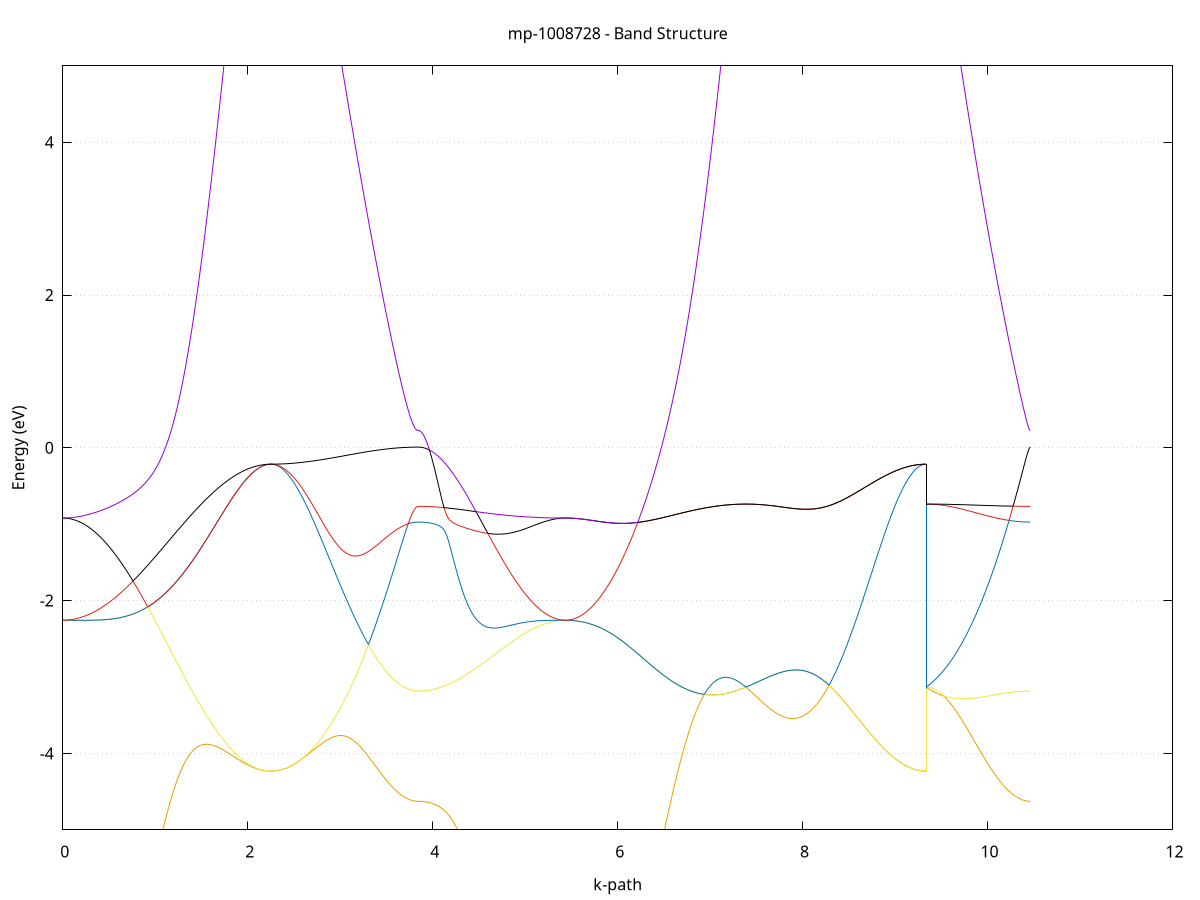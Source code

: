 set title 'mp-1008728 - Band Structure'
set xlabel 'k-path'
set ylabel 'Energy (eV)'
set grid y
set yrange [-5:5]
set terminal png size 800,600
set output 'mp-1008728_bands_gnuplot.png'
plot '-' using 1:2 with lines notitle, '-' using 1:2 with lines notitle, '-' using 1:2 with lines notitle, '-' using 1:2 with lines notitle, '-' using 1:2 with lines notitle, '-' using 1:2 with lines notitle, '-' using 1:2 with lines notitle, '-' using 1:2 with lines notitle, '-' using 1:2 with lines notitle, '-' using 1:2 with lines notitle, '-' using 1:2 with lines notitle, '-' using 1:2 with lines notitle, '-' using 1:2 with lines notitle, '-' using 1:2 with lines notitle, '-' using 1:2 with lines notitle, '-' using 1:2 with lines notitle
0.000000 -63.551785
0.009964 -63.551785
0.019928 -63.551885
0.029892 -63.551885
0.039856 -63.551985
0.049820 -63.552185
0.059784 -63.552285
0.069748 -63.552485
0.079712 -63.552685
0.089676 -63.552985
0.099640 -63.553185
0.109604 -63.553485
0.119568 -63.553885
0.129532 -63.554185
0.139496 -63.554585
0.149460 -63.554985
0.159424 -63.555485
0.169388 -63.555885
0.179352 -63.556385
0.189316 -63.556885
0.199280 -63.557485
0.209244 -63.557385
0.219208 -63.557985
0.229172 -63.558585
0.239136 -63.559185
0.249100 -63.559885
0.259064 -63.559785
0.269028 -63.560485
0.278992 -63.561185
0.288956 -63.561985
0.298920 -63.562785
0.308884 -63.563585
0.318848 -63.564385
0.328812 -63.565285
0.338776 -63.565685
0.348740 -63.566585
0.358704 -63.567485
0.368668 -63.568385
0.378632 -63.569385
0.388596 -63.570385
0.398560 -63.571385
0.408524 -63.572385
0.418488 -63.573385
0.428452 -63.574485
0.438417 -63.575585
0.448381 -63.576685
0.458345 -63.577785
0.468309 -63.578885
0.478273 -63.580085
0.488237 -63.581185
0.498201 -63.582385
0.508165 -63.583585
0.518129 -63.584785
0.528093 -63.585985
0.538057 -63.587285
0.548021 -63.588485
0.557985 -63.589785
0.567949 -63.590985
0.577913 -63.592285
0.587877 -63.593585
0.597841 -63.594885
0.607805 -63.596185
0.617769 -63.597585
0.627733 -63.598885
0.637697 -63.600185
0.647661 -63.601585
0.657625 -63.602885
0.667589 -63.604285
0.677553 -63.605685
0.687517 -63.606985
0.697481 -63.608385
0.707445 -63.609785
0.717409 -63.611185
0.727373 -63.613685
0.737337 -63.615085
0.747301 -63.616385
0.757265 -63.617785
0.767229 -63.619185
0.777193 -63.620585
0.787157 -63.621585
0.797121 -63.622985
0.807085 -63.624385
0.817049 -63.625785
0.827013 -63.627085
0.836977 -63.628485
0.846941 -63.629885
0.856905 -63.631285
0.866869 -63.632485
0.876833 -63.633885
0.886797 -63.635285
0.896761 -63.636685
0.906725 -63.637985
0.916689 -63.639385
0.926653 -63.640685
0.936617 -63.642085
0.946581 -63.643385
0.956545 -63.644785
0.966509 -63.646085
0.976473 -63.647385
0.986437 -63.648685
0.996401 -63.649985
1.006365 -63.651285
1.016329 -63.652585
1.026293 -63.653885
1.036257 -63.655085
1.046221 -63.656385
1.056185 -63.657585
1.066149 -63.658885
1.076113 -63.660085
1.086077 -63.661285
1.096041 -63.662485
1.106005 -63.663685
1.115969 -63.664885
1.125933 -63.666085
1.135897 -63.667185
1.145861 -63.668385
1.155825 -63.669485
1.165789 -63.670585
1.175753 -63.671685
1.185717 -63.672785
1.195681 -63.673885
1.205645 -63.674885
1.215609 -63.675985
1.225573 -63.676985
1.235537 -63.677985
1.245501 -63.678985
1.255465 -63.679985
1.265429 -63.680985
1.275393 -63.681985
1.285358 -63.682885
1.295322 -63.683885
1.305286 -63.684785
1.315250 -63.685685
1.325214 -63.686585
1.335178 -63.687385
1.345142 -63.688285
1.355106 -63.689185
1.365070 -63.689985
1.375034 -63.690785
1.384998 -63.691585
1.394962 -63.692385
1.404926 -63.693185
1.414890 -63.693885
1.424854 -63.694285
1.434818 -63.694985
1.444782 -63.695685
1.454746 -63.696385
1.464710 -63.697085
1.474674 -63.697785
1.484638 -63.698385
1.494602 -63.699085
1.504566 -63.699685
1.514530 -63.700285
1.524494 -63.700885
1.534458 -63.701485
1.544422 -63.702085
1.554386 -63.702585
1.564350 -63.703185
1.574314 -63.703985
1.584278 -63.704485
1.594242 -63.704985
1.604206 -63.705485
1.614170 -63.705885
1.624134 -63.706385
1.634098 -63.706785
1.644062 -63.707285
1.654026 -63.706985
1.663990 -63.707385
1.673954 -63.707785
1.683918 -63.708185
1.693882 -63.708585
1.703846 -63.708985
1.713810 -63.709285
1.723774 -63.709685
1.733738 -63.710385
1.743702 -63.710785
1.753666 -63.711085
1.763630 -63.711385
1.773594 -63.711085
1.783558 -63.711385
1.793522 -63.711585
1.803486 -63.711885
1.813450 -63.712085
1.823414 -63.712385
1.833378 -63.712785
1.843342 -63.712985
1.853306 -63.713185
1.863270 -63.713385
1.873234 -63.713585
1.883198 -63.713785
1.893162 -63.713985
1.903126 -63.714185
1.913090 -63.714285
1.923054 -63.714485
1.933018 -63.714685
1.942982 -63.714785
1.952946 -63.714985
1.962910 -63.715085
1.972874 -63.715185
1.982838 -63.715285
1.992802 -63.715485
2.002766 -63.715585
2.012730 -63.715685
2.022694 -63.715785
2.032658 -63.715885
2.042622 -63.715985
2.052586 -63.716085
2.062550 -63.716085
2.072514 -63.716185
2.082478 -63.716285
2.092442 -63.716385
2.102406 -63.716385
2.112370 -63.716485
2.122334 -63.716485
2.132299 -63.716585
2.142263 -63.716585
2.152227 -63.716685
2.162191 -63.716685
2.172155 -63.716685
2.182119 -63.716685
2.192083 -63.716785
2.202047 -63.716785
2.212011 -63.716785
2.221975 -63.716585
2.231939 -63.716585
2.241903 -63.715985
2.251867 -63.715985
2.251867 -63.715985
2.261819 -63.715985
2.271771 -63.716085
2.281722 -63.716485
2.291674 -63.716785
2.301626 -63.716785
2.311578 -63.716885
2.321530 -63.716885
2.331482 -63.716985
2.341434 -63.717085
2.351386 -63.717185
2.361338 -63.717385
2.371290 -63.717485
2.381242 -63.717585
2.391194 -63.717785
2.401146 -63.717885
2.411098 -63.718085
2.421050 -63.718285
2.431002 -63.718485
2.440953 -63.718685
2.450905 -63.718885
2.460857 -63.719085
2.470809 -63.719385
2.480761 -63.719585
2.490713 -63.719885
2.500665 -63.720085
2.510617 -63.720385
2.520569 -63.720685
2.530521 -63.720985
2.540473 -63.721285
2.550425 -63.721585
2.560377 -63.721885
2.570329 -63.722285
2.580281 -63.722585
2.590233 -63.722985
2.600184 -63.723285
2.610136 -63.723685
2.620088 -63.724085
2.630040 -63.724485
2.639992 -63.724885
2.649944 -63.725285
2.659896 -63.725685
2.669848 -63.726085
2.679800 -63.726485
2.689752 -63.726985
2.699704 -63.727385
2.709656 -63.727885
2.719608 -63.728285
2.729560 -63.728785
2.739512 -63.729285
2.749464 -63.729785
2.759416 -63.730285
2.769367 -63.730785
2.779319 -63.731285
2.789271 -63.731785
2.799223 -63.732285
2.809175 -63.732785
2.819127 -63.733285
2.829079 -63.733885
2.839031 -63.734385
2.848983 -63.734785
2.858935 -63.735285
2.868887 -63.735885
2.878839 -63.736385
2.888791 -63.736985
2.898743 -63.737485
2.908695 -63.738085
2.918647 -63.738585
2.928598 -63.739185
2.938550 -63.739785
2.948502 -63.740585
2.958454 -63.741185
2.968406 -63.741785
2.978358 -63.742185
2.988310 -63.742685
2.998262 -63.743285
3.008214 -63.743885
3.018166 -63.744485
3.028118 -63.744985
3.038070 -63.745585
3.048022 -63.746185
3.057974 -63.746785
3.067926 -63.747285
3.077878 -63.747885
3.087829 -63.748485
3.097781 -63.749085
3.107733 -63.749585
3.117685 -63.750185
3.127637 -63.750785
3.137589 -63.751285
3.147541 -63.751885
3.157493 -63.752485
3.167445 -63.752985
3.177397 -63.753585
3.187349 -63.753985
3.197301 -63.754585
3.207253 -63.755185
3.217205 -63.755685
3.227157 -63.756185
3.237109 -63.756785
3.247060 -63.757285
3.257012 -63.757785
3.266964 -63.758385
3.276916 -63.758885
3.286868 -63.759385
3.296820 -63.759885
3.306772 -63.760385
3.316724 -63.760885
3.326676 -63.761385
3.336628 -63.761885
3.346580 -63.762385
3.356532 -63.762885
3.366484 -63.763285
3.376436 -63.763785
3.386388 -63.764285
3.396340 -63.764685
3.406292 -63.765085
3.416243 -63.765585
3.426195 -63.765985
3.436147 -63.766385
3.446099 -63.766785
3.456051 -63.767185
3.466003 -63.767585
3.475955 -63.767985
3.485907 -63.768385
3.495859 -63.768785
3.505811 -63.769085
3.515763 -63.769485
3.525715 -63.769785
3.535667 -63.770485
3.545619 -63.770785
3.555571 -63.771085
3.565523 -63.771385
3.575474 -63.771685
3.585426 -63.771985
3.595378 -63.772285
3.605330 -63.772485
3.615282 -63.772785
3.625234 -63.773085
3.635186 -63.773285
3.645138 -63.773485
3.655090 -63.773685
3.665042 -63.773885
3.674994 -63.774085
3.684946 -63.774285
3.694898 -63.774485
3.704850 -63.774585
3.714802 -63.774785
3.724754 -63.774885
3.734705 -63.774985
3.744657 -63.775185
3.754609 -63.775285
3.764561 -63.775385
3.774513 -63.775485
3.784465 -63.775585
3.794417 -63.775685
3.804369 -63.775685
3.814321 -63.775785
3.824273 -63.775785
3.834225 -63.775785
3.844177 -63.775785
3.844177 -63.775785
3.854129 -63.775785
3.864081 -63.775685
3.874033 -63.775585
3.883985 -63.775485
3.893936 -63.775285
3.903888 -63.774985
3.913840 -63.774785
3.923792 -63.774385
3.933744 -63.774085
3.943696 -63.773385
3.953648 -63.772885
3.963600 -63.772385
3.973552 -63.771885
3.983504 -63.771285
3.993456 -63.770685
4.003408 -63.770385
4.013360 -63.769685
4.023312 -63.768985
4.033264 -63.768185
4.043216 -63.767385
4.053168 -63.766485
4.063119 -63.765485
4.073071 -63.764585
4.083023 -63.763585
4.092975 -63.762585
4.102927 -63.761485
4.112879 -63.760385
4.122831 -63.759285
4.132783 -63.758185
4.142735 -63.756985
4.152687 -63.755685
4.162639 -63.754385
4.172591 -63.753085
4.182543 -63.751785
4.192495 -63.750385
4.202447 -63.748985
4.212399 -63.747785
4.222350 -63.746385
4.232302 -63.744885
4.242254 -63.743285
4.252206 -63.741685
4.262158 -63.740085
4.272110 -63.738485
4.282062 -63.736785
4.292014 -63.735185
4.301966 -63.733385
4.311918 -63.731685
4.321870 -63.729885
4.331822 -63.728085
4.341774 -63.726285
4.351726 -63.724485
4.361678 -63.722685
4.371630 -63.720885
4.381581 -63.718785
4.391533 -63.716885
4.401485 -63.714985
4.411437 -63.712985
4.421389 -63.710985
4.431341 -63.708985
4.441293 -63.706885
4.451245 -63.704885
4.461197 -63.702785
4.471149 -63.700685
4.481101 -63.698585
4.491053 -63.696485
4.501005 -63.694385
4.510957 -63.692285
4.520909 -63.690085
4.530861 -63.687985
4.540813 -63.685785
4.550764 -63.683585
4.560716 -63.681385
4.570668 -63.679285
4.580620 -63.676685
4.590572 -63.674485
4.600524 -63.672285
4.610476 -63.670085
4.620428 -63.667785
4.630380 -63.665585
4.640332 -63.663385
4.650284 -63.661185
4.660236 -63.658985
4.670188 -63.656785
4.680140 -63.654485
4.690092 -63.652285
4.700044 -63.650585
4.709995 -63.648385
4.719947 -63.645685
4.729899 -63.643485
4.739851 -63.641285
4.749803 -63.639085
4.759755 -63.636985
4.769707 -63.634785
4.779659 -63.632685
4.789611 -63.630585
4.799563 -63.628385
4.809515 -63.626285
4.819467 -63.624185
4.829419 -63.622085
4.839371 -63.620085
4.849323 -63.617985
4.859275 -63.615985
4.869226 -63.613985
4.879178 -63.611985
4.889130 -63.609985
4.899082 -63.607985
4.909034 -63.606085
4.918986 -63.604185
4.928938 -63.602285
4.938890 -63.600385
4.948842 -63.598585
4.958794 -63.596785
4.968746 -63.594985
4.978698 -63.593285
4.988650 -63.591585
4.998602 -63.589885
5.008554 -63.588185
5.018506 -63.586485
5.028457 -63.584885
5.038409 -63.583285
5.048361 -63.581685
5.058313 -63.580185
5.068265 -63.578685
5.078217 -63.577185
5.088169 -63.576185
5.098121 -63.574685
5.108073 -63.573385
5.118025 -63.572085
5.127977 -63.570785
5.137929 -63.569485
5.147881 -63.568285
5.157833 -63.567785
5.167785 -63.566585
5.177737 -63.565485
5.187689 -63.564385
5.197640 -63.563585
5.207592 -63.562585
5.217544 -63.561685
5.227496 -63.560785
5.237448 -63.560485
5.247400 -63.559685
5.257352 -63.558885
5.267304 -63.558085
5.277256 -63.557385
5.287208 -63.556685
5.297160 -63.556085
5.307112 -63.555485
5.317064 -63.554985
5.327016 -63.554485
5.336968 -63.553985
5.346920 -63.553585
5.356871 -63.553185
5.366823 -63.552885
5.376775 -63.552585
5.386727 -63.552385
5.396679 -63.552185
5.406631 -63.551985
5.416583 -63.551885
5.426535 -63.551785
5.436487 -63.551785
5.436487 -63.551785
5.446437 -63.551785
5.456387 -63.551885
5.466337 -63.551985
5.476286 -63.552185
5.486236 -63.552385
5.496186 -63.552685
5.506136 -63.552985
5.516086 -63.553385
5.526036 -63.553785
5.535986 -63.554285
5.545935 -63.554785
5.555885 -63.555285
5.565835 -63.555885
5.575785 -63.556585
5.585735 -63.557285
5.595685 -63.557985
5.605635 -63.558785
5.615585 -63.559685
5.625534 -63.560585
5.635484 -63.561485
5.645434 -63.562485
5.655384 -63.563485
5.665334 -63.563685
5.675284 -63.564785
5.685234 -63.565885
5.695184 -63.567085
5.705133 -63.568285
5.715083 -63.569585
5.725033 -63.570885
5.734983 -63.571185
5.744933 -63.572585
5.754883 -63.573985
5.764833 -63.575385
5.774782 -63.576885
5.784732 -63.578385
5.794682 -63.579985
5.804632 -63.581485
5.814582 -63.583085
5.824532 -63.584785
5.834482 -63.586485
5.844431 -63.588185
5.854381 -63.589885
5.864331 -63.591585
5.874281 -63.593185
5.884231 -63.594985
5.894181 -63.596785
5.904131 -63.598685
5.914081 -63.600485
5.924030 -63.602385
5.933980 -63.604285
5.943930 -63.606285
5.953880 -63.608185
5.963830 -63.610185
5.973780 -63.612185
5.983730 -63.614185
5.993679 -63.616185
6.003629 -63.618185
6.013579 -63.620185
6.023529 -63.622285
6.033479 -63.624285
6.043429 -63.626385
6.053379 -63.628485
6.063328 -63.630485
6.073278 -63.632585
6.083228 -63.634685
6.093178 -63.636785
6.103128 -63.638885
6.113078 -63.640985
6.123028 -63.642985
6.132978 -63.644685
6.142927 -63.646685
6.152877 -63.648785
6.162827 -63.650885
6.172777 -63.652885
6.182727 -63.654985
6.192677 -63.656985
6.202627 -63.658985
6.212577 -63.661085
6.222526 -63.663685
6.232476 -63.665685
6.242426 -63.667585
6.252376 -63.669585
6.262326 -63.671485
6.272276 -63.673485
6.282226 -63.675385
6.292175 -63.677285
6.302125 -63.679085
6.312075 -63.680985
6.322025 -63.682785
6.331975 -63.684585
6.341925 -63.686385
6.351875 -63.688085
6.361825 -63.689785
6.371774 -63.691485
6.381724 -63.693185
6.391674 -63.694785
6.401624 -63.696385
6.411574 -63.697985
6.421524 -63.699485
6.431474 -63.701085
6.441423 -63.702485
6.451373 -63.703985
6.461323 -63.705385
6.471273 -63.706785
6.481223 -63.708085
6.491173 -63.709385
6.501123 -63.710685
6.511072 -63.711885
6.521022 -63.713385
6.530972 -63.714485
6.540922 -63.715585
6.550872 -63.716685
6.560822 -63.717685
6.570772 -63.718685
6.580722 -63.719185
6.590671 -63.720085
6.600621 -63.720885
6.610571 -63.721685
6.620521 -63.722485
6.630471 -63.723185
6.640421 -63.723885
6.650371 -63.724485
6.660321 -63.725085
6.670270 -63.725685
6.680220 -63.726185
6.690170 -63.726585
6.700120 -63.726985
6.710070 -63.727085
6.720020 -63.727385
6.729970 -63.727685
6.739919 -63.727885
6.749869 -63.728085
6.759819 -63.728185
6.769769 -63.728585
6.779719 -63.728585
6.789669 -63.728585
6.799619 -63.728585
6.809568 -63.728485
6.819518 -63.728285
6.829468 -63.728085
6.839418 -63.727885
6.849368 -63.727585
6.859318 -63.727285
6.869268 -63.726885
6.879218 -63.726485
6.889167 -63.726085
6.899117 -63.725485
6.909067 -63.725485
6.919017 -63.724885
6.928967 -63.724185
6.938917 -63.723585
6.948867 -63.722785
6.958816 -63.722085
6.968766 -63.721285
6.978716 -63.720385
6.988666 -63.719585
6.998616 -63.718585
7.008566 -63.717685
7.018516 -63.716685
7.028465 -63.715685
7.038415 -63.714585
7.048365 -63.713485
7.058315 -63.712285
7.068265 -63.711185
7.078215 -63.709985
7.088165 -63.708685
7.098115 -63.707385
7.108064 -63.706085
7.118014 -63.704785
7.127964 -63.703385
7.137914 -63.701985
7.147864 -63.700585
7.157814 -63.699185
7.167764 -63.697685
7.177714 -63.696185
7.187663 -63.694685
7.197613 -63.693085
7.207563 -63.691485
7.217513 -63.689885
7.227463 -63.688285
7.237413 -63.686685
7.247363 -63.684985
7.257312 -63.683285
7.267262 -63.681685
7.277212 -63.679985
7.287162 -63.678285
7.297112 -63.676585
7.307062 -63.674785
7.317012 -63.672985
7.326961 -63.671285
7.336911 -63.669485
7.346861 -63.668185
7.356811 -63.666885
7.366761 -63.665085
7.376711 -63.663285
7.386661 -63.661385
7.386661 -63.661385
7.396611 -63.662385
7.406560 -63.663285
7.416510 -63.664185
7.426460 -63.665085
7.436410 -63.665785
7.446360 -63.666485
7.456310 -63.667385
7.466260 -63.668285
7.476209 -63.669185
7.486159 -63.670085
7.496109 -63.670885
7.506059 -63.671785
7.516009 -63.672585
7.525959 -63.673485
7.535909 -63.674285
7.545859 -63.675185
7.555808 -63.675985
7.565758 -63.676785
7.575708 -63.677685
7.585658 -63.678485
7.595608 -63.678285
7.605558 -63.679085
7.615508 -63.679885
7.625457 -63.680685
7.635407 -63.681485
7.645357 -63.682285
7.655307 -63.683085
7.665257 -63.683785
7.675207 -63.684585
7.685157 -63.685285
7.695107 -63.686085
7.705056 -63.686785
7.715006 -63.687485
7.724956 -63.688185
7.734906 -63.688985
7.744856 -63.689685
7.754806 -63.690385
7.764756 -63.691085
7.774705 -63.691685
7.784655 -63.692385
7.794605 -63.693085
7.804555 -63.693685
7.814505 -63.694385
7.824455 -63.695085
7.834405 -63.695685
7.844355 -63.696385
7.854304 -63.696985
7.864254 -63.697585
7.874204 -63.698185
7.884154 -63.698785
7.894104 -63.699385
7.904054 -63.699885
7.914004 -63.700485
7.923953 -63.700985
7.933903 -63.701585
7.943853 -63.701985
7.953803 -63.702485
7.963753 -63.703085
7.973703 -63.703585
7.983653 -63.704085
7.993603 -63.704585
8.003552 -63.704985
8.013502 -63.705485
8.023452 -63.705985
8.033402 -63.706385
8.043352 -63.706885
8.053302 -63.707285
8.063252 -63.707785
8.073201 -63.708185
8.083151 -63.708585
8.093101 -63.708985
8.103051 -63.709385
8.113001 -63.709785
8.122951 -63.710085
8.132901 -63.710485
8.142850 -63.710885
8.152800 -63.711185
8.162750 -63.711585
8.172700 -63.711885
8.182650 -63.712185
8.192600 -63.712485
8.202550 -63.712785
8.212500 -63.713085
8.222449 -63.713385
8.232399 -63.713685
8.242349 -63.713985
8.252299 -63.714285
8.262249 -63.714485
8.272199 -63.714785
8.282149 -63.714985
8.292098 -63.715185
8.302048 -63.715485
8.311998 -63.715685
8.321948 -63.715885
8.331898 -63.716085
8.341848 -63.716285
8.351798 -63.716485
8.361748 -63.716685
8.371697 -63.716785
8.381647 -63.716985
8.391597 -63.717185
8.401547 -63.717285
8.411497 -63.717385
8.421447 -63.717585
8.431397 -63.717685
8.441346 -63.717785
8.451296 -63.717985
8.461246 -63.718085
8.471196 -63.717785
8.481146 -63.717885
8.491096 -63.717985
8.501046 -63.718085
8.510996 -63.718185
8.520945 -63.718185
8.530895 -63.718285
8.540845 -63.718385
8.550795 -63.718385
8.560745 -63.718485
8.570695 -63.718585
8.580645 -63.718585
8.590594 -63.718585
8.600544 -63.718685
8.610494 -63.718685
8.620444 -63.718685
8.630394 -63.718885
8.640344 -63.718885
8.650294 -63.718885
8.660244 -63.718985
8.670193 -63.718985
8.680143 -63.718985
8.690093 -63.718985
8.700043 -63.718985
8.709993 -63.718985
8.719943 -63.718985
8.729893 -63.718885
8.739842 -63.718685
8.749792 -63.718685
8.759742 -63.718685
8.769692 -63.718585
8.779642 -63.718585
8.789592 -63.718585
8.799542 -63.718585
8.809492 -63.718485
8.819441 -63.718585
8.829391 -63.718585
8.839341 -63.718585
8.849291 -63.718485
8.859241 -63.718485
8.869191 -63.718485
8.879141 -63.718385
8.889090 -63.718285
8.899040 -63.718285
8.908990 -63.718285
8.918940 -63.718185
8.928890 -63.718185
8.938840 -63.718085
8.948790 -63.718085
8.958739 -63.717985
8.968689 -63.717985
8.978639 -63.717885
8.988589 -63.717885
8.998539 -63.717785
9.008489 -63.717785
9.018439 -63.717685
9.028389 -63.717685
9.038338 -63.717685
9.048288 -63.717585
9.058238 -63.717585
9.068188 -63.717485
9.078138 -63.717485
9.088088 -63.717385
9.098038 -63.717385
9.107987 -63.717385
9.117937 -63.717285
9.127887 -63.717285
9.137837 -63.717285
9.147787 -63.717185
9.157737 -63.717185
9.167687 -63.717185
9.177637 -63.717085
9.187586 -63.717085
9.197536 -63.717085
9.207486 -63.717085
9.217436 -63.716985
9.227386 -63.716985
9.237336 -63.716985
9.247286 -63.716985
9.257235 -63.716985
9.267185 -63.716985
9.277135 -63.716885
9.287085 -63.716485
9.297035 -63.716485
9.306985 -63.716285
9.316935 -63.716085
9.326885 -63.715985
9.336834 -63.715985
9.336834 -63.661385
9.346798 -63.662985
9.356762 -63.664585
9.366726 -63.666185
9.376690 -63.667785
9.386654 -63.669285
9.396618 -63.670585
9.406582 -63.672085
9.416547 -63.673485
9.426510 -63.675085
9.436474 -63.676685
9.446439 -63.678185
9.456403 -63.679785
9.466367 -63.681085
9.476331 -63.682585
9.486295 -63.684185
9.496259 -63.685785
9.506223 -63.687285
9.516187 -63.688885
9.526151 -63.690385
9.536115 -63.691885
9.546079 -63.693485
9.556043 -63.694985
9.566007 -63.696485
9.575971 -63.697985
9.585935 -63.699485
9.595899 -63.700985
9.605863 -63.702485
9.615827 -63.703985
9.625791 -63.705485
9.635755 -63.706985
9.645719 -63.708385
9.655683 -63.709885
9.665647 -63.711285
9.675611 -63.712685
9.685575 -63.714185
9.695539 -63.715585
9.705503 -63.716985
9.715467 -63.718385
9.725431 -63.719785
9.735395 -63.721085
9.745359 -63.722485
9.755323 -63.723885
9.765287 -63.725185
9.775251 -63.726485
9.785215 -63.727885
9.795179 -63.729185
9.805143 -63.730385
9.815107 -63.731685
9.825071 -63.732985
9.835035 -63.734285
9.844999 -63.735485
9.854963 -63.736685
9.864927 -63.737885
9.874891 -63.739085
9.884855 -63.740285
9.894819 -63.741485
9.904783 -63.742585
9.914747 -63.743685
9.924711 -63.744885
9.934675 -63.745985
9.944639 -63.746985
9.954603 -63.748085
9.964567 -63.749185
9.974531 -63.750185
9.984495 -63.751185
9.994459 -63.752185
10.004423 -63.753185
10.014387 -63.753885
10.024351 -63.754785
10.034315 -63.755785
10.044279 -63.756685
10.054243 -63.757585
10.064207 -63.758385
10.074171 -63.759285
10.084135 -63.760085
10.094099 -63.760885
10.104063 -63.761685
10.114027 -63.762485
10.123991 -63.763285
10.133955 -63.763985
10.143919 -63.764685
10.153883 -63.765385
10.163847 -63.766085
10.173811 -63.766685
10.183775 -63.767385
10.193739 -63.767985
10.203703 -63.768585
10.213667 -63.769085
10.223631 -63.769685
10.233595 -63.770185
10.243559 -63.770385
10.253523 -63.770885
10.263487 -63.771285
10.273451 -63.771785
10.283415 -63.772185
10.293380 -63.772585
10.303344 -63.772985
10.313308 -63.773285
10.323272 -63.773585
10.333236 -63.773885
10.343200 -63.774185
10.353164 -63.774385
10.363128 -63.774685
10.373092 -63.774885
10.383056 -63.775085
10.393020 -63.775185
10.402984 -63.775385
10.412948 -63.775485
10.422912 -63.775585
10.432876 -63.775685
10.442840 -63.775785
10.452804 -63.775785
10.462768 -63.775785
e
0.000000 -63.551785
0.009964 -63.551785
0.019928 -63.551885
0.029892 -63.551885
0.039856 -63.551885
0.049820 -63.551985
0.059784 -63.552085
0.069748 -63.552185
0.079712 -63.552285
0.089676 -63.552385
0.099640 -63.552585
0.109604 -63.552685
0.119568 -63.552885
0.129532 -63.553085
0.139496 -63.553285
0.149460 -63.553485
0.159424 -63.553785
0.169388 -63.553985
0.179352 -63.554285
0.189316 -63.554585
0.199280 -63.554885
0.209244 -63.555185
0.219208 -63.555485
0.229172 -63.555785
0.239136 -63.556185
0.249100 -63.556485
0.259064 -63.556685
0.269028 -63.557085
0.278992 -63.557485
0.288956 -63.557885
0.298920 -63.558285
0.308884 -63.558785
0.318848 -63.559285
0.328812 -63.559685
0.338776 -63.559785
0.348740 -63.560285
0.358704 -63.560785
0.368668 -63.561385
0.378632 -63.561885
0.388596 -63.562485
0.398560 -63.563085
0.408524 -63.563685
0.418488 -63.564285
0.428452 -63.564885
0.438417 -63.565485
0.448381 -63.566185
0.458345 -63.566785
0.468309 -63.567485
0.478273 -63.568185
0.488237 -63.568885
0.498201 -63.569585
0.508165 -63.570285
0.518129 -63.570985
0.528093 -63.571785
0.538057 -63.572485
0.548021 -63.573285
0.557985 -63.574085
0.567949 -63.574885
0.577913 -63.575685
0.587877 -63.576485
0.597841 -63.577285
0.607805 -63.578085
0.617769 -63.578985
0.627733 -63.579785
0.637697 -63.580685
0.647661 -63.581585
0.657625 -63.582485
0.667589 -63.583385
0.677553 -63.584285
0.687517 -63.585185
0.697481 -63.586085
0.707445 -63.587085
0.717409 -63.587985
0.727373 -63.589085
0.737337 -63.590085
0.747301 -63.590985
0.757265 -63.591985
0.767229 -63.592985
0.777193 -63.593985
0.787157 -63.594885
0.797121 -63.595885
0.807085 -63.596985
0.817049 -63.597985
0.827013 -63.598985
0.836977 -63.600085
0.846941 -63.601085
0.856905 -63.602185
0.866869 -63.602285
0.876833 -63.603385
0.886797 -63.604385
0.896761 -63.605485
0.906725 -63.606585
0.916689 -63.607685
0.926653 -63.608785
0.936617 -63.609885
0.946581 -63.610985
0.956545 -63.612085
0.966509 -63.613185
0.976473 -63.614385
0.986437 -63.615485
0.996401 -63.616585
1.006365 -63.617785
1.016329 -63.618885
1.026293 -63.619985
1.036257 -63.621185
1.046221 -63.622285
1.056185 -63.623485
1.066149 -63.624585
1.076113 -63.625785
1.086077 -63.626885
1.096041 -63.628085
1.106005 -63.629285
1.115969 -63.630385
1.125933 -63.631585
1.135897 -63.632785
1.145861 -63.633885
1.155825 -63.635085
1.165789 -63.636285
1.175753 -63.637385
1.185717 -63.638585
1.195681 -63.639685
1.205645 -63.640885
1.215609 -63.642085
1.225573 -63.643185
1.235537 -63.644385
1.245501 -63.645485
1.255465 -63.646685
1.265429 -63.647885
1.275393 -63.648985
1.285358 -63.650185
1.295322 -63.651285
1.305286 -63.652485
1.315250 -63.653585
1.325214 -63.654685
1.335178 -63.655885
1.345142 -63.656985
1.355106 -63.658085
1.365070 -63.659185
1.375034 -63.660385
1.384998 -63.661485
1.394962 -63.662585
1.404926 -63.663685
1.414890 -63.664785
1.424854 -63.665385
1.434818 -63.666485
1.444782 -63.667485
1.454746 -63.668585
1.464710 -63.669685
1.474674 -63.670685
1.484638 -63.671785
1.494602 -63.672785
1.504566 -63.673785
1.514530 -63.674885
1.524494 -63.675885
1.534458 -63.676885
1.544422 -63.677885
1.554386 -63.678885
1.564350 -63.679885
1.574314 -63.681085
1.584278 -63.681985
1.594242 -63.682985
1.604206 -63.683885
1.614170 -63.684885
1.624134 -63.685785
1.634098 -63.686685
1.644062 -63.687585
1.654026 -63.688185
1.663990 -63.689085
1.673954 -63.689985
1.683918 -63.690785
1.693882 -63.691685
1.703846 -63.692485
1.713810 -63.693285
1.723774 -63.694185
1.733738 -63.695085
1.743702 -63.695885
1.753666 -63.696685
1.763630 -63.697385
1.773594 -63.698085
1.783558 -63.698885
1.793522 -63.699585
1.803486 -63.700285
1.813450 -63.700985
1.823414 -63.701685
1.833378 -63.702385
1.843342 -63.702985
1.853306 -63.703685
1.863270 -63.704285
1.873234 -63.704885
1.883198 -63.705585
1.893162 -63.706085
1.903126 -63.706685
1.913090 -63.707285
1.923054 -63.707785
1.933018 -63.708385
1.942982 -63.708885
1.952946 -63.709385
1.962910 -63.709885
1.972874 -63.710285
1.982838 -63.710785
1.992802 -63.711185
2.002766 -63.711685
2.012730 -63.712085
2.022694 -63.712385
2.032658 -63.712785
2.042622 -63.713185
2.052586 -63.713485
2.062550 -63.713885
2.072514 -63.714185
2.082478 -63.714485
2.092442 -63.714685
2.102406 -63.714985
2.112370 -63.715185
2.122334 -63.715485
2.132299 -63.715685
2.142263 -63.715885
2.152227 -63.716085
2.162191 -63.715585
2.172155 -63.715685
2.182119 -63.715885
2.192083 -63.715985
2.202047 -63.716085
2.212011 -63.716085
2.221975 -63.715985
2.231939 -63.715985
2.241903 -63.715985
2.251867 -63.715985
2.251867 -63.715985
2.261819 -63.715985
2.271771 -63.715985
2.281722 -63.716285
2.291674 -63.716585
2.301626 -63.716485
2.311578 -63.716285
2.321530 -63.716085
2.331482 -63.715985
2.341434 -63.715785
2.351386 -63.715585
2.361338 -63.715485
2.371290 -63.715285
2.381242 -63.715085
2.391194 -63.714785
2.401146 -63.714585
2.411098 -63.714285
2.421050 -63.714085
2.431002 -63.713785
2.440953 -63.713485
2.450905 -63.713085
2.460857 -63.712785
2.470809 -63.712385
2.480761 -63.712085
2.490713 -63.711685
2.500665 -63.711285
2.510617 -63.710885
2.520569 -63.710385
2.530521 -63.709985
2.540473 -63.709485
2.550425 -63.709085
2.560377 -63.708585
2.570329 -63.708085
2.580281 -63.707585
2.590233 -63.706985
2.600184 -63.706485
2.610136 -63.705885
2.620088 -63.705385
2.630040 -63.704785
2.639992 -63.704185
2.649944 -63.703585
2.659896 -63.702985
2.669848 -63.702285
2.679800 -63.701685
2.689752 -63.701085
2.699704 -63.700385
2.709656 -63.699685
2.719608 -63.698985
2.729560 -63.698285
2.739512 -63.697685
2.749464 -63.696985
2.759416 -63.696285
2.769367 -63.695585
2.779319 -63.694785
2.789271 -63.694085
2.799223 -63.693285
2.809175 -63.692485
2.819127 -63.691785
2.829079 -63.691185
2.839031 -63.690385
2.848983 -63.689585
2.858935 -63.688785
2.868887 -63.687985
2.878839 -63.687185
2.888791 -63.686385
2.898743 -63.685485
2.908695 -63.684685
2.918647 -63.683885
2.928598 -63.682985
2.938550 -63.682185
2.948502 -63.681785
2.958454 -63.680985
2.968406 -63.680085
2.978358 -63.678985
2.988310 -63.678185
2.998262 -63.677285
3.008214 -63.676385
3.018166 -63.675585
3.028118 -63.674685
3.038070 -63.673785
3.048022 -63.672985
3.057974 -63.672085
3.067926 -63.671185
3.077878 -63.670385
3.087829 -63.669485
3.097781 -63.668585
3.107733 -63.667785
3.117685 -63.666885
3.127637 -63.665985
3.137589 -63.665185
3.147541 -63.664285
3.157493 -63.663485
3.167445 -63.662585
3.177397 -63.661785
3.187349 -63.660485
3.197301 -63.659685
3.207253 -63.658885
3.217205 -63.657985
3.227157 -63.657185
3.237109 -63.656385
3.247060 -63.655585
3.257012 -63.654785
3.266964 -63.653985
3.276916 -63.653185
3.286868 -63.652385
3.296820 -63.651685
3.306772 -63.650885
3.316724 -63.650085
3.326676 -63.649385
3.336628 -63.648585
3.346580 -63.647885
3.356532 -63.647185
3.366484 -63.646485
3.376436 -63.645785
3.386388 -63.645085
3.396340 -63.644385
3.406292 -63.643685
3.416243 -63.643085
3.426195 -63.642385
3.436147 -63.641785
3.446099 -63.641185
3.456051 -63.640585
3.466003 -63.639985
3.475955 -63.639385
3.485907 -63.638785
3.495859 -63.638185
3.505811 -63.637685
3.515763 -63.637185
3.525715 -63.636585
3.535667 -63.636085
3.545619 -63.635685
3.555571 -63.635185
3.565523 -63.634685
3.575474 -63.634285
3.585426 -63.633785
3.595378 -63.633385
3.605330 -63.632985
3.615282 -63.632585
3.625234 -63.632185
3.635186 -63.631885
3.645138 -63.631485
3.655090 -63.631185
3.665042 -63.630885
3.674994 -63.630585
3.684946 -63.630285
3.694898 -63.630085
3.704850 -63.629785
3.714802 -63.629585
3.724754 -63.629385
3.734705 -63.629185
3.744657 -63.629085
3.754609 -63.628885
3.764561 -63.628785
3.774513 -63.628685
3.784465 -63.628485
3.794417 -63.628385
3.804369 -63.628385
3.814321 -63.628285
3.824273 -63.628285
3.834225 -63.628185
3.844177 -63.628185
3.844177 -63.628185
3.854129 -63.628185
3.864081 -63.628185
3.874033 -63.628185
3.883985 -63.628085
3.893936 -63.627985
3.903888 -63.627985
3.913840 -63.627885
3.923792 -63.627785
3.933744 -63.627585
3.943696 -63.627485
3.953648 -63.627285
3.963600 -63.627185
3.973552 -63.626985
3.983504 -63.626785
3.993456 -63.626485
4.003408 -63.626485
4.013360 -63.626285
4.023312 -63.625985
4.033264 -63.625785
4.043216 -63.625485
4.053168 -63.625185
4.063119 -63.624685
4.073071 -63.624385
4.083023 -63.624085
4.092975 -63.623685
4.102927 -63.623285
4.112879 -63.622985
4.122831 -63.622585
4.132783 -63.622185
4.142735 -63.621685
4.152687 -63.621285
4.162639 -63.620885
4.172591 -63.620385
4.182543 -63.619885
4.192495 -63.619385
4.202447 -63.618985
4.212399 -63.618485
4.222350 -63.617985
4.232302 -63.617485
4.242254 -63.616885
4.252206 -63.616385
4.262158 -63.615785
4.272110 -63.615185
4.282062 -63.614585
4.292014 -63.614085
4.301966 -63.613485
4.311918 -63.612785
4.321870 -63.612185
4.331822 -63.611585
4.341774 -63.610985
4.351726 -63.610985
4.361678 -63.610285
4.371630 -63.609885
4.381581 -63.609185
4.391533 -63.608485
4.401485 -63.607785
4.411437 -63.607085
4.421389 -63.606385
4.431341 -63.605685
4.441293 -63.604985
4.451245 -63.604285
4.461197 -63.603585
4.471149 -63.602885
4.481101 -63.602085
4.491053 -63.601385
4.501005 -63.600585
4.510957 -63.599885
4.520909 -63.599085
4.530861 -63.598385
4.540813 -63.597585
4.550764 -63.596885
4.560716 -63.596085
4.570668 -63.595385
4.580620 -63.594485
4.590572 -63.593685
4.600524 -63.592885
4.610476 -63.592185
4.620428 -63.591385
4.630380 -63.590585
4.640332 -63.589885
4.650284 -63.589085
4.660236 -63.588285
4.670188 -63.587485
4.680140 -63.586785
4.690092 -63.585985
4.700044 -63.585285
4.709995 -63.584585
4.719947 -63.583785
4.729899 -63.582985
4.739851 -63.582185
4.749803 -63.581485
4.759755 -63.580685
4.769707 -63.579985
4.779659 -63.579585
4.789611 -63.578885
4.799563 -63.578185
4.809515 -63.577385
4.819467 -63.576685
4.829419 -63.575985
4.839371 -63.575185
4.849323 -63.574485
4.859275 -63.573785
4.869226 -63.573085
4.879178 -63.572385
4.889130 -63.571685
4.899082 -63.571085
4.909034 -63.570385
4.918986 -63.569685
4.928938 -63.569085
4.938890 -63.568385
4.948842 -63.567785
4.958794 -63.567185
4.968746 -63.566485
4.978698 -63.566185
4.988650 -63.565585
4.998602 -63.564985
5.008554 -63.564385
5.018506 -63.563785
5.028457 -63.563185
5.038409 -63.562685
5.048361 -63.562085
5.058313 -63.561585
5.068265 -63.561085
5.078217 -63.560585
5.088169 -63.560485
5.098121 -63.559985
5.108073 -63.559485
5.118025 -63.559085
5.127977 -63.558585
5.137929 -63.558185
5.147881 -63.557785
5.157833 -63.557585
5.167785 -63.557185
5.177737 -63.556785
5.187689 -63.556485
5.197640 -63.556085
5.207592 -63.555785
5.217544 -63.555385
5.227496 -63.555085
5.237448 -63.554785
5.247400 -63.554485
5.257352 -63.554285
5.267304 -63.553985
5.277256 -63.553785
5.287208 -63.553485
5.297160 -63.553285
5.307112 -63.553085
5.317064 -63.552885
5.327016 -63.552685
5.336968 -63.552585
5.346920 -63.552385
5.356871 -63.552285
5.366823 -63.552185
5.376775 -63.552085
5.386727 -63.551985
5.396679 -63.551885
5.406631 -63.551885
5.416583 -63.551785
5.426535 -63.551785
5.436487 -63.551785
5.436487 -63.551785
5.446437 -63.551785
5.456387 -63.551785
5.466337 -63.551785
5.476286 -63.551885
5.486236 -63.551885
5.496186 -63.551885
5.506136 -63.551885
5.516086 -63.551985
5.526036 -63.551985
5.535986 -63.552085
5.545935 -63.552085
5.555885 -63.552185
5.565835 -63.552185
5.575785 -63.552285
5.585735 -63.552385
5.595685 -63.552485
5.605635 -63.552485
5.615585 -63.552585
5.625534 -63.552685
5.635484 -63.552785
5.645434 -63.552885
5.655384 -63.552985
5.665334 -63.552985
5.675284 -63.553185
5.685234 -63.553285
5.695184 -63.553385
5.705133 -63.553485
5.715083 -63.553685
5.725033 -63.553785
5.734983 -63.553385
5.744933 -63.553585
5.754883 -63.553785
5.764833 -63.553885
5.774782 -63.554085
5.784732 -63.554285
5.794682 -63.554485
5.804632 -63.554585
5.814582 -63.554785
5.824532 -63.554985
5.834482 -63.555185
5.844431 -63.555385
5.854381 -63.555685
5.864331 -63.555885
5.874281 -63.555685
5.884231 -63.555985
5.894181 -63.556185
5.904131 -63.556385
5.914081 -63.556685
5.924030 -63.556985
5.933980 -63.557185
5.943930 -63.557485
5.953880 -63.557785
5.963830 -63.558085
5.973780 -63.558285
5.983730 -63.558585
5.993679 -63.558885
6.003629 -63.559285
6.013579 -63.559585
6.023529 -63.559885
6.033479 -63.560185
6.043429 -63.560585
6.053379 -63.560885
6.063328 -63.561285
6.073278 -63.561585
6.083228 -63.561985
6.093178 -63.562285
6.103128 -63.562685
6.113078 -63.563085
6.123028 -63.563485
6.132978 -63.563885
6.142927 -63.564285
6.152877 -63.564685
6.162827 -63.565085
6.172777 -63.565485
6.182727 -63.565985
6.192677 -63.566385
6.202627 -63.566785
6.212577 -63.567285
6.222526 -63.567385
6.232476 -63.567885
6.242426 -63.568385
6.252376 -63.568885
6.262326 -63.569385
6.272276 -63.569885
6.282226 -63.570385
6.292175 -63.570885
6.302125 -63.571385
6.312075 -63.571885
6.322025 -63.572385
6.331975 -63.572985
6.341925 -63.573485
6.351875 -63.574085
6.361825 -63.574585
6.371774 -63.575185
6.381724 -63.575785
6.391674 -63.576385
6.401624 -63.576985
6.411574 -63.577585
6.421524 -63.578185
6.431474 -63.578785
6.441423 -63.579385
6.451373 -63.579985
6.461323 -63.580685
6.471273 -63.581285
6.481223 -63.581985
6.491173 -63.582585
6.501123 -63.583285
6.511072 -63.583885
6.521022 -63.584985
6.530972 -63.585585
6.540922 -63.586285
6.550872 -63.586985
6.560822 -63.587685
6.570772 -63.588385
6.580722 -63.589185
6.590671 -63.589885
6.600621 -63.590585
6.610571 -63.591385
6.620521 -63.592085
6.630471 -63.592785
6.640421 -63.593585
6.650371 -63.594385
6.660321 -63.595085
6.670270 -63.595885
6.680220 -63.596685
6.690170 -63.597485
6.700120 -63.598285
6.710070 -63.598685
6.720020 -63.599485
6.729970 -63.600285
6.739919 -63.601085
6.749869 -63.601985
6.759819 -63.602785
6.769769 -63.603685
6.779719 -63.604585
6.789669 -63.605385
6.799619 -63.606285
6.809568 -63.607085
6.819518 -63.607985
6.829468 -63.608785
6.839418 -63.609685
6.849368 -63.610585
6.859318 -63.611385
6.869268 -63.612285
6.879218 -63.613185
6.889167 -63.614085
6.899117 -63.614985
6.909067 -63.615885
6.919017 -63.616785
6.928967 -63.617685
6.938917 -63.618585
6.948867 -63.619485
6.958816 -63.620385
6.968766 -63.621285
6.978716 -63.622285
6.988666 -63.623185
6.998616 -63.624085
7.008566 -63.624985
7.018516 -63.625985
7.028465 -63.626885
7.038415 -63.627785
7.048365 -63.628785
7.058315 -63.629685
7.068265 -63.630585
7.078215 -63.631585
7.088165 -63.632485
7.098115 -63.633485
7.108064 -63.634385
7.118014 -63.635385
7.127964 -63.636285
7.137914 -63.637285
7.147864 -63.638185
7.157814 -63.639185
7.167764 -63.640085
7.177714 -63.641085
7.187663 -63.641985
7.197613 -63.642985
7.207563 -63.643885
7.217513 -63.644885
7.227463 -63.645785
7.237413 -63.646685
7.247363 -63.647685
7.257312 -63.648585
7.267262 -63.649985
7.277212 -63.650985
7.287162 -63.651885
7.297112 -63.652885
7.307062 -63.653785
7.317012 -63.654685
7.326961 -63.655685
7.336911 -63.656585
7.346861 -63.657785
7.356811 -63.658685
7.366761 -63.659585
7.376711 -63.660485
7.386661 -63.661385
7.386661 -63.661385
7.396611 -63.662385
7.406560 -63.663285
7.416510 -63.664185
7.426460 -63.665085
7.436410 -63.665785
7.446360 -63.666485
7.456310 -63.667385
7.466260 -63.668285
7.476209 -63.669185
7.486159 -63.670085
7.496109 -63.670885
7.506059 -63.671785
7.516009 -63.672585
7.525959 -63.673485
7.535909 -63.674285
7.545859 -63.675185
7.555808 -63.675985
7.565758 -63.676785
7.575708 -63.677685
7.585658 -63.678485
7.595608 -63.678285
7.605558 -63.679085
7.615508 -63.679885
7.625457 -63.680685
7.635407 -63.681485
7.645357 -63.682285
7.655307 -63.682985
7.665257 -63.683785
7.675207 -63.684585
7.685157 -63.685285
7.695107 -63.686085
7.705056 -63.686785
7.715006 -63.687485
7.724956 -63.688185
7.734906 -63.688985
7.744856 -63.689685
7.754806 -63.690385
7.764756 -63.690985
7.774705 -63.691685
7.784655 -63.692385
7.794605 -63.693085
7.804555 -63.693685
7.814505 -63.694385
7.824455 -63.695085
7.834405 -63.695685
7.844355 -63.696385
7.854304 -63.696985
7.864254 -63.697585
7.874204 -63.698185
7.884154 -63.698785
7.894104 -63.699285
7.904054 -63.699885
7.914004 -63.700485
7.923953 -63.700985
7.933903 -63.701585
7.943853 -63.701985
7.953803 -63.702485
7.963753 -63.703085
7.973703 -63.703585
7.983653 -63.704085
7.993603 -63.704585
8.003552 -63.704985
8.013502 -63.705485
8.023452 -63.705985
8.033402 -63.706385
8.043352 -63.706885
8.053302 -63.707285
8.063252 -63.707685
8.073201 -63.708185
8.083151 -63.708585
8.093101 -63.708985
8.103051 -63.709385
8.113001 -63.709785
8.122951 -63.710085
8.132901 -63.710485
8.142850 -63.710885
8.152800 -63.711185
8.162750 -63.711585
8.172700 -63.711885
8.182650 -63.712185
8.192600 -63.712485
8.202550 -63.712785
8.212500 -63.713085
8.222449 -63.713385
8.232399 -63.713685
8.242349 -63.713985
8.252299 -63.714185
8.262249 -63.714485
8.272199 -63.714785
8.282149 -63.714985
8.292098 -63.715185
8.302048 -63.715485
8.311998 -63.715685
8.321948 -63.715885
8.331898 -63.716085
8.341848 -63.716285
8.351798 -63.716485
8.361748 -63.716585
8.371697 -63.716785
8.381647 -63.716985
8.391597 -63.717085
8.401547 -63.717285
8.411497 -63.717385
8.421447 -63.717585
8.431397 -63.717685
8.441346 -63.717785
8.451296 -63.717985
8.461246 -63.718085
8.471196 -63.717785
8.481146 -63.717885
8.491096 -63.717985
8.501046 -63.718085
8.510996 -63.718185
8.520945 -63.718185
8.530895 -63.718285
8.540845 -63.718385
8.550795 -63.718385
8.560745 -63.718485
8.570695 -63.718485
8.580645 -63.718585
8.590594 -63.718585
8.600544 -63.718685
8.610494 -63.718685
8.620444 -63.718685
8.630394 -63.718885
8.640344 -63.718885
8.650294 -63.718885
8.660244 -63.718985
8.670193 -63.718985
8.680143 -63.718985
8.690093 -63.718985
8.700043 -63.718985
8.709993 -63.718985
8.719943 -63.718885
8.729893 -63.718885
8.739842 -63.718685
8.749792 -63.718685
8.759742 -63.718585
8.769692 -63.718585
8.779642 -63.718585
8.789592 -63.718585
8.799542 -63.718485
8.809492 -63.718485
8.819441 -63.718585
8.829391 -63.718585
8.839341 -63.718585
8.849291 -63.718485
8.859241 -63.718485
8.869191 -63.718385
8.879141 -63.718385
8.889090 -63.718285
8.899040 -63.718285
8.908990 -63.718185
8.918940 -63.718185
8.928890 -63.718185
8.938840 -63.718085
8.948790 -63.718085
8.958739 -63.717985
8.968689 -63.717985
8.978639 -63.717885
8.988589 -63.717885
8.998539 -63.717785
9.008489 -63.717785
9.018439 -63.717685
9.028389 -63.717685
9.038338 -63.717685
9.048288 -63.717585
9.058238 -63.717585
9.068188 -63.717485
9.078138 -63.717485
9.088088 -63.717385
9.098038 -63.717385
9.107987 -63.717385
9.117937 -63.717285
9.127887 -63.717285
9.137837 -63.717285
9.147787 -63.717185
9.157737 -63.717185
9.167687 -63.717185
9.177637 -63.717085
9.187586 -63.717085
9.197536 -63.717085
9.207486 -63.717085
9.217436 -63.716985
9.227386 -63.716985
9.237336 -63.716985
9.247286 -63.716985
9.257235 -63.716985
9.267185 -63.716885
9.277135 -63.716885
9.287085 -63.716485
9.297035 -63.716485
9.306985 -63.716085
9.316935 -63.715985
9.326885 -63.715985
9.336834 -63.715985
9.336834 -63.661385
9.346798 -63.661385
9.356762 -63.661385
9.366726 -63.661385
9.376690 -63.661285
9.386654 -63.660785
9.396618 -63.660385
9.406582 -63.660285
9.416547 -63.660085
9.426510 -63.659985
9.436474 -63.659785
9.446439 -63.659685
9.456403 -63.659585
9.466367 -63.659385
9.476331 -63.659185
9.486295 -63.659085
9.496259 -63.658885
9.506223 -63.658685
9.516187 -63.658485
9.526151 -63.658285
9.536115 -63.657985
9.546079 -63.657785
9.556043 -63.657485
9.566007 -63.657285
9.575971 -63.656985
9.585935 -63.656685
9.595899 -63.656485
9.605863 -63.656185
9.615827 -63.655885
9.625791 -63.655485
9.635755 -63.655185
9.645719 -63.654885
9.655683 -63.654585
9.665647 -63.654185
9.675611 -63.653885
9.685575 -63.653485
9.695539 -63.653085
9.705503 -63.652785
9.715467 -63.652385
9.725431 -63.651985
9.735395 -63.651585
9.745359 -63.651185
9.755323 -63.650785
9.765287 -63.650385
9.775251 -63.649985
9.785215 -63.649585
9.795179 -63.649185
9.805143 -63.648785
9.815107 -63.648785
9.825071 -63.648385
9.835035 -63.647985
9.844999 -63.647485
9.854963 -63.647085
9.864927 -63.646385
9.874891 -63.645985
9.884855 -63.645485
9.894819 -63.645085
9.904783 -63.644685
9.914747 -63.644185
9.924711 -63.643785
9.934675 -63.643285
9.944639 -63.642885
9.954603 -63.642485
9.964567 -63.641985
9.974531 -63.641585
9.984495 -63.641185
9.994459 -63.640785
10.004423 -63.640385
10.014387 -63.639385
10.024351 -63.638985
10.034315 -63.638585
10.044279 -63.638185
10.054243 -63.637785
10.064207 -63.637385
10.074171 -63.636985
10.084135 -63.636585
10.094099 -63.636185
10.104063 -63.635885
10.114027 -63.635485
10.123991 -63.635085
10.133955 -63.634785
10.143919 -63.634485
10.153883 -63.634385
10.163847 -63.634085
10.173811 -63.633785
10.183775 -63.633485
10.193739 -63.633185
10.203703 -63.632885
10.213667 -63.632585
10.223631 -63.632285
10.233595 -63.632085
10.243559 -63.631685
10.253523 -63.631485
10.263487 -63.631185
10.273451 -63.630985
10.283415 -63.630785
10.293380 -63.630585
10.303344 -63.630385
10.313308 -63.630185
10.323272 -63.629985
10.333236 -63.629285
10.343200 -63.629085
10.353164 -63.628985
10.363128 -63.628785
10.373092 -63.628685
10.383056 -63.628585
10.393020 -63.628485
10.402984 -63.628485
10.412948 -63.628385
10.422912 -63.628285
10.432876 -63.628285
10.442840 -63.628285
10.452804 -63.628185
10.462768 -63.628185
e
0.000000 -63.551785
0.009964 -63.551785
0.019928 -63.551785
0.029892 -63.551885
0.039856 -63.551885
0.049820 -63.551985
0.059784 -63.552085
0.069748 -63.552185
0.079712 -63.552285
0.089676 -63.552385
0.099640 -63.552585
0.109604 -63.552685
0.119568 -63.552885
0.129532 -63.553085
0.139496 -63.553285
0.149460 -63.553485
0.159424 -63.553785
0.169388 -63.553985
0.179352 -63.554285
0.189316 -63.554585
0.199280 -63.554885
0.209244 -63.555085
0.219208 -63.555485
0.229172 -63.555785
0.239136 -63.556185
0.249100 -63.556485
0.259064 -63.556685
0.269028 -63.557085
0.278992 -63.557485
0.288956 -63.557885
0.298920 -63.558285
0.308884 -63.558785
0.318848 -63.559185
0.328812 -63.559685
0.338776 -63.559785
0.348740 -63.560285
0.358704 -63.560785
0.368668 -63.561385
0.378632 -63.561885
0.388596 -63.562485
0.398560 -63.563085
0.408524 -63.563685
0.418488 -63.564285
0.428452 -63.564885
0.438417 -63.565485
0.448381 -63.566185
0.458345 -63.566785
0.468309 -63.567485
0.478273 -63.568185
0.488237 -63.568885
0.498201 -63.569585
0.508165 -63.570285
0.518129 -63.570985
0.528093 -63.571785
0.538057 -63.572485
0.548021 -63.573285
0.557985 -63.574085
0.567949 -63.574885
0.577913 -63.575685
0.587877 -63.576485
0.597841 -63.577285
0.607805 -63.578085
0.617769 -63.578985
0.627733 -63.579785
0.637697 -63.580685
0.647661 -63.581585
0.657625 -63.582485
0.667589 -63.583385
0.677553 -63.584285
0.687517 -63.585185
0.697481 -63.586085
0.707445 -63.587085
0.717409 -63.587985
0.727373 -63.589085
0.737337 -63.590085
0.747301 -63.590985
0.757265 -63.591985
0.767229 -63.592985
0.777193 -63.593985
0.787157 -63.594885
0.797121 -63.595885
0.807085 -63.596885
0.817049 -63.597985
0.827013 -63.598985
0.836977 -63.600085
0.846941 -63.601085
0.856905 -63.602185
0.866869 -63.602285
0.876833 -63.603385
0.886797 -63.604385
0.896761 -63.605485
0.906725 -63.606585
0.916689 -63.607685
0.926653 -63.608785
0.936617 -63.609885
0.946581 -63.610985
0.956545 -63.612085
0.966509 -63.613185
0.976473 -63.614385
0.986437 -63.615485
0.996401 -63.616585
1.006365 -63.617785
1.016329 -63.618885
1.026293 -63.619985
1.036257 -63.621185
1.046221 -63.622285
1.056185 -63.623485
1.066149 -63.624585
1.076113 -63.625785
1.086077 -63.626885
1.096041 -63.628085
1.106005 -63.629285
1.115969 -63.630385
1.125933 -63.631585
1.135897 -63.632785
1.145861 -63.633885
1.155825 -63.635085
1.165789 -63.636185
1.175753 -63.637385
1.185717 -63.638585
1.195681 -63.639685
1.205645 -63.640885
1.215609 -63.642085
1.225573 -63.643185
1.235537 -63.644385
1.245501 -63.645485
1.255465 -63.646685
1.265429 -63.647885
1.275393 -63.648985
1.285358 -63.650185
1.295322 -63.651285
1.305286 -63.652385
1.315250 -63.653585
1.325214 -63.654685
1.335178 -63.655885
1.345142 -63.656985
1.355106 -63.658085
1.365070 -63.659185
1.375034 -63.660285
1.384998 -63.661485
1.394962 -63.662585
1.404926 -63.663685
1.414890 -63.664785
1.424854 -63.665385
1.434818 -63.666385
1.444782 -63.667485
1.454746 -63.668585
1.464710 -63.669685
1.474674 -63.670685
1.484638 -63.671785
1.494602 -63.672785
1.504566 -63.673785
1.514530 -63.674885
1.524494 -63.675885
1.534458 -63.676885
1.544422 -63.677885
1.554386 -63.678885
1.564350 -63.679885
1.574314 -63.681085
1.584278 -63.681985
1.594242 -63.682985
1.604206 -63.683885
1.614170 -63.684885
1.624134 -63.685785
1.634098 -63.686685
1.644062 -63.687585
1.654026 -63.688185
1.663990 -63.689085
1.673954 -63.689985
1.683918 -63.690785
1.693882 -63.691685
1.703846 -63.692485
1.713810 -63.693285
1.723774 -63.694185
1.733738 -63.695085
1.743702 -63.695885
1.753666 -63.696685
1.763630 -63.697385
1.773594 -63.698085
1.783558 -63.698885
1.793522 -63.699585
1.803486 -63.700285
1.813450 -63.700985
1.823414 -63.701685
1.833378 -63.702385
1.843342 -63.702985
1.853306 -63.703685
1.863270 -63.704285
1.873234 -63.704885
1.883198 -63.705485
1.893162 -63.706085
1.903126 -63.706685
1.913090 -63.707285
1.923054 -63.707785
1.933018 -63.708385
1.942982 -63.708885
1.952946 -63.709385
1.962910 -63.709885
1.972874 -63.710285
1.982838 -63.710785
1.992802 -63.711185
2.002766 -63.711585
2.012730 -63.712085
2.022694 -63.712385
2.032658 -63.712785
2.042622 -63.713185
2.052586 -63.713485
2.062550 -63.713785
2.072514 -63.714185
2.082478 -63.714485
2.092442 -63.714685
2.102406 -63.714985
2.112370 -63.715185
2.122334 -63.715485
2.132299 -63.715685
2.142263 -63.715885
2.152227 -63.716085
2.162191 -63.715585
2.172155 -63.715685
2.182119 -63.715785
2.192083 -63.715985
2.202047 -63.716085
2.212011 -63.716085
2.221975 -63.715985
2.231939 -63.715985
2.241903 -63.715985
2.251867 -63.715985
2.251867 -63.715985
2.261819 -63.715985
2.271771 -63.715985
2.281722 -63.716085
2.291674 -63.716085
2.301626 -63.715985
2.311578 -63.715885
2.321530 -63.716085
2.331482 -63.715885
2.341434 -63.715585
2.351386 -63.715285
2.361338 -63.714885
2.371290 -63.714585
2.381242 -63.714185
2.391194 -63.713785
2.401146 -63.713285
2.411098 -63.712785
2.421050 -63.712285
2.431002 -63.711685
2.440953 -63.711085
2.450905 -63.710485
2.460857 -63.709885
2.470809 -63.709185
2.480761 -63.708485
2.490713 -63.707785
2.500665 -63.706985
2.510617 -63.706185
2.520569 -63.705385
2.530521 -63.704585
2.540473 -63.703685
2.550425 -63.702785
2.560377 -63.701885
2.570329 -63.700985
2.580281 -63.699985
2.590233 -63.698985
2.600184 -63.697985
2.610136 -63.696885
2.620088 -63.695785
2.630040 -63.694685
2.639992 -63.693585
2.649944 -63.692485
2.659896 -63.691285
2.669848 -63.690085
2.679800 -63.688585
2.689752 -63.687285
2.699704 -63.686085
2.709656 -63.684785
2.719608 -63.683485
2.729560 -63.682185
2.739512 -63.681685
2.749464 -63.680285
2.759416 -63.678885
2.769367 -63.677485
2.779319 -63.676085
2.789271 -63.674685
2.799223 -63.673285
2.809175 -63.671785
2.819127 -63.670285
2.829079 -63.669185
2.839031 -63.667685
2.848983 -63.665985
2.858935 -63.664485
2.868887 -63.662985
2.878839 -63.661385
2.888791 -63.659885
2.898743 -63.658285
2.908695 -63.656685
2.918647 -63.655085
2.928598 -63.653485
2.938550 -63.651885
2.948502 -63.650785
2.958454 -63.649185
2.968406 -63.647585
2.978358 -63.645685
2.988310 -63.643985
2.998262 -63.642385
3.008214 -63.640685
3.018166 -63.639085
3.028118 -63.637385
3.038070 -63.635785
3.048022 -63.634085
3.057974 -63.632485
3.067926 -63.630785
3.077878 -63.629085
3.087829 -63.627485
3.097781 -63.625785
3.107733 -63.624185
3.117685 -63.622485
3.127637 -63.620885
3.137589 -63.619285
3.147541 -63.617585
3.157493 -63.615985
3.167445 -63.614385
3.177397 -63.612785
3.187349 -63.610985
3.197301 -63.609385
3.207253 -63.607785
3.217205 -63.606185
3.227157 -63.604685
3.237109 -63.603085
3.247060 -63.601585
3.257012 -63.599985
3.266964 -63.598485
3.276916 -63.596985
3.286868 -63.595485
3.296820 -63.593985
3.306772 -63.592585
3.316724 -63.591085
3.326676 -63.589685
3.336628 -63.588285
3.346580 -63.586885
3.356532 -63.585485
3.366484 -63.584185
3.376436 -63.582785
3.386388 -63.581485
3.396340 -63.580185
3.406292 -63.578885
3.416243 -63.577685
3.426195 -63.576385
3.436147 -63.575185
3.446099 -63.573985
3.456051 -63.572885
3.466003 -63.571685
3.475955 -63.570585
3.485907 -63.569485
3.495859 -63.568385
3.505811 -63.567385
3.515763 -63.566385
3.525715 -63.565385
3.535667 -63.564785
3.545619 -63.563785
3.555571 -63.562885
3.565523 -63.561985
3.575474 -63.561185
3.585426 -63.560285
3.595378 -63.559485
3.605330 -63.558785
3.615282 -63.557985
3.625234 -63.557285
3.635186 -63.556585
3.645138 -63.555985
3.655090 -63.555285
3.665042 -63.554785
3.674994 -63.554185
3.684946 -63.553685
3.694898 -63.553185
3.704850 -63.552685
3.714802 -63.551585
3.724754 -63.551185
3.734705 -63.550885
3.744657 -63.550985
3.754609 -63.550685
3.764561 -63.550385
3.774513 -63.550085
3.784465 -63.549885
3.794417 -63.549785
3.804369 -63.549585
3.814321 -63.549485
3.824273 -63.549385
3.834225 -63.549385
3.844177 -63.549285
3.844177 -63.549285
3.854129 -63.549285
3.864081 -63.549285
3.874033 -63.549285
3.883985 -63.549285
3.893936 -63.549285
3.903888 -63.549285
3.913840 -63.549285
3.923792 -63.549285
3.933744 -63.549285
3.943696 -63.549285
3.953648 -63.549285
3.963600 -63.549285
3.973552 -63.549285
3.983504 -63.549285
3.993456 -63.549285
4.003408 -63.549385
4.013360 -63.549385
4.023312 -63.549385
4.033264 -63.549385
4.043216 -63.549385
4.053168 -63.549385
4.063119 -63.548885
4.073071 -63.548885
4.083023 -63.548885
4.092975 -63.548885
4.102927 -63.548885
4.112879 -63.548885
4.122831 -63.548885
4.132783 -63.548985
4.142735 -63.548985
4.152687 -63.548985
4.162639 -63.548985
4.172591 -63.548985
4.182543 -63.548985
4.192495 -63.548985
4.202447 -63.548985
4.212399 -63.548985
4.222350 -63.548985
4.232302 -63.548985
4.242254 -63.548985
4.252206 -63.548985
4.262158 -63.548985
4.272110 -63.549085
4.282062 -63.549085
4.292014 -63.549085
4.301966 -63.549085
4.311918 -63.549085
4.321870 -63.549085
4.331822 -63.549085
4.341774 -63.549085
4.351726 -63.549785
4.361678 -63.549785
4.371630 -63.549785
4.381581 -63.549785
4.391533 -63.549785
4.401485 -63.549785
4.411437 -63.549785
4.421389 -63.549785
4.431341 -63.549785
4.441293 -63.549785
4.451245 -63.549885
4.461197 -63.549885
4.471149 -63.549885
4.481101 -63.549885
4.491053 -63.549885
4.501005 -63.549885
4.510957 -63.549885
4.520909 -63.549885
4.530861 -63.549885
4.540813 -63.549985
4.550764 -63.549985
4.560716 -63.549985
4.570668 -63.549985
4.580620 -63.549785
4.590572 -63.549785
4.600524 -63.549785
4.610476 -63.549785
4.620428 -63.549785
4.630380 -63.549885
4.640332 -63.549885
4.650284 -63.549885
4.660236 -63.549885
4.670188 -63.549885
4.680140 -63.549885
4.690092 -63.549885
4.700044 -63.549985
4.709995 -63.549985
4.719947 -63.549885
4.729899 -63.549885
4.739851 -63.549885
4.749803 -63.549885
4.759755 -63.549985
4.769707 -63.549985
4.779659 -63.550185
4.789611 -63.550185
4.799563 -63.550185
4.809515 -63.550185
4.819467 -63.550185
4.829419 -63.550185
4.839371 -63.550185
4.849323 -63.550285
4.859275 -63.550285
4.869226 -63.550285
4.879178 -63.550285
4.889130 -63.550285
4.899082 -63.550285
4.909034 -63.550285
4.918986 -63.550285
4.928938 -63.550385
4.938890 -63.550385
4.948842 -63.550385
4.958794 -63.550385
4.968746 -63.550385
4.978698 -63.550685
4.988650 -63.550685
4.998602 -63.550785
5.008554 -63.550785
5.018506 -63.550785
5.028457 -63.550785
5.038409 -63.550785
5.048361 -63.550785
5.058313 -63.550785
5.068265 -63.550785
5.078217 -63.550785
5.088169 -63.551085
5.098121 -63.551085
5.108073 -63.551085
5.118025 -63.551085
5.127977 -63.551185
5.137929 -63.551185
5.147881 -63.551185
5.157833 -63.551585
5.167785 -63.551585
5.177737 -63.551585
5.187689 -63.551585
5.197640 -63.551685
5.207592 -63.551685
5.217544 -63.551685
5.227496 -63.551785
5.237448 -63.551785
5.247400 -63.551785
5.257352 -63.551785
5.267304 -63.551785
5.277256 -63.551785
5.287208 -63.551785
5.297160 -63.551785
5.307112 -63.551785
5.317064 -63.551785
5.327016 -63.551785
5.336968 -63.551785
5.346920 -63.551785
5.356871 -63.551785
5.366823 -63.551785
5.376775 -63.551785
5.386727 -63.551785
5.396679 -63.551785
5.406631 -63.551785
5.416583 -63.551785
5.426535 -63.551785
5.436487 -63.551785
5.436487 -63.551785
5.446437 -63.551785
5.456387 -63.551785
5.466337 -63.551785
5.476286 -63.551885
5.486236 -63.551885
5.496186 -63.551885
5.506136 -63.551885
5.516086 -63.551985
5.526036 -63.551985
5.535986 -63.552085
5.545935 -63.552085
5.555885 -63.552185
5.565835 -63.552185
5.575785 -63.552285
5.585735 -63.552385
5.595685 -63.552485
5.605635 -63.552485
5.615585 -63.552585
5.625534 -63.552685
5.635484 -63.552785
5.645434 -63.552885
5.655384 -63.552985
5.665334 -63.552985
5.675284 -63.553185
5.685234 -63.553285
5.695184 -63.553385
5.705133 -63.553485
5.715083 -63.553685
5.725033 -63.553785
5.734983 -63.553385
5.744933 -63.553585
5.754883 -63.553785
5.764833 -63.553885
5.774782 -63.554085
5.784732 -63.554285
5.794682 -63.554485
5.804632 -63.554585
5.814582 -63.554785
5.824532 -63.554985
5.834482 -63.555185
5.844431 -63.555385
5.854381 -63.555685
5.864331 -63.555885
5.874281 -63.555685
5.884231 -63.555985
5.894181 -63.556185
5.904131 -63.556385
5.914081 -63.556685
5.924030 -63.556985
5.933980 -63.557185
5.943930 -63.557485
5.953880 -63.557785
5.963830 -63.558085
5.973780 -63.558285
5.983730 -63.558585
5.993679 -63.558885
6.003629 -63.559285
6.013579 -63.559585
6.023529 -63.559885
6.033479 -63.560185
6.043429 -63.560585
6.053379 -63.560885
6.063328 -63.561285
6.073278 -63.561585
6.083228 -63.561985
6.093178 -63.562285
6.103128 -63.562685
6.113078 -63.563085
6.123028 -63.563485
6.132978 -63.563885
6.142927 -63.564285
6.152877 -63.564685
6.162827 -63.565085
6.172777 -63.565485
6.182727 -63.565985
6.192677 -63.566385
6.202627 -63.566785
6.212577 -63.567285
6.222526 -63.567385
6.232476 -63.567885
6.242426 -63.568385
6.252376 -63.568885
6.262326 -63.569385
6.272276 -63.569885
6.282226 -63.570385
6.292175 -63.570885
6.302125 -63.571385
6.312075 -63.571885
6.322025 -63.572385
6.331975 -63.572985
6.341925 -63.573485
6.351875 -63.574085
6.361825 -63.574585
6.371774 -63.575185
6.381724 -63.575785
6.391674 -63.576385
6.401624 -63.576985
6.411574 -63.577585
6.421524 -63.578185
6.431474 -63.578785
6.441423 -63.579385
6.451373 -63.579985
6.461323 -63.580685
6.471273 -63.581285
6.481223 -63.581985
6.491173 -63.582585
6.501123 -63.583285
6.511072 -63.583885
6.521022 -63.584985
6.530972 -63.585585
6.540922 -63.586285
6.550872 -63.586985
6.560822 -63.587685
6.570772 -63.588385
6.580722 -63.589185
6.590671 -63.589885
6.600621 -63.590585
6.610571 -63.591385
6.620521 -63.592085
6.630471 -63.592785
6.640421 -63.593585
6.650371 -63.594385
6.660321 -63.595085
6.670270 -63.595885
6.680220 -63.596685
6.690170 -63.597485
6.700120 -63.598285
6.710070 -63.598685
6.720020 -63.599485
6.729970 -63.600285
6.739919 -63.601085
6.749869 -63.601985
6.759819 -63.602785
6.769769 -63.603685
6.779719 -63.604585
6.789669 -63.605385
6.799619 -63.606285
6.809568 -63.607085
6.819518 -63.607985
6.829468 -63.608785
6.839418 -63.609685
6.849368 -63.610585
6.859318 -63.611385
6.869268 -63.612285
6.879218 -63.613185
6.889167 -63.614085
6.899117 -63.614985
6.909067 -63.615885
6.919017 -63.616785
6.928967 -63.617685
6.938917 -63.618585
6.948867 -63.619485
6.958816 -63.620385
6.968766 -63.621285
6.978716 -63.622285
6.988666 -63.623185
6.998616 -63.624085
7.008566 -63.624985
7.018516 -63.625985
7.028465 -63.626885
7.038415 -63.627785
7.048365 -63.628785
7.058315 -63.629685
7.068265 -63.630585
7.078215 -63.631585
7.088165 -63.632485
7.098115 -63.633485
7.108064 -63.634385
7.118014 -63.635385
7.127964 -63.636285
7.137914 -63.637285
7.147864 -63.638185
7.157814 -63.639185
7.167764 -63.640085
7.177714 -63.641085
7.187663 -63.641985
7.197613 -63.642985
7.207563 -63.643885
7.217513 -63.644885
7.227463 -63.645785
7.237413 -63.646685
7.247363 -63.647685
7.257312 -63.648585
7.267262 -63.649985
7.277212 -63.650985
7.287162 -63.651885
7.297112 -63.652885
7.307062 -63.653785
7.317012 -63.654685
7.326961 -63.655685
7.336911 -63.656585
7.346861 -63.657785
7.356811 -63.658685
7.366761 -63.659585
7.376711 -63.660485
7.386661 -63.661385
7.386661 -63.661385
7.396611 -63.659585
7.406560 -63.657785
7.416510 -63.655985
7.426460 -63.654085
7.436410 -63.651585
7.446360 -63.649585
7.456310 -63.647685
7.466260 -63.645885
7.476209 -63.644085
7.486159 -63.642285
7.496109 -63.640485
7.506059 -63.638685
7.516009 -63.636885
7.525959 -63.635085
7.535909 -63.633385
7.545859 -63.631585
7.555808 -63.629885
7.565758 -63.628185
7.575708 -63.626485
7.585658 -63.624785
7.595608 -63.622985
7.605558 -63.621385
7.615508 -63.619785
7.625457 -63.618085
7.635407 -63.616485
7.645357 -63.614985
7.655307 -63.613385
7.665257 -63.611885
7.675207 -63.610385
7.685157 -63.608885
7.695107 -63.607485
7.705056 -63.606085
7.715006 -63.604685
7.724956 -63.603285
7.734906 -63.601985
7.744856 -63.600685
7.754806 -63.599385
7.764756 -63.598185
7.774705 -63.596985
7.784655 -63.595785
7.794605 -63.594685
7.804555 -63.593585
7.814505 -63.592485
7.824455 -63.592385
7.834405 -63.591385
7.844355 -63.590385
7.854304 -63.589485
7.864254 -63.588585
7.874204 -63.587785
7.884154 -63.586985
7.894104 -63.586185
7.904054 -63.585485
7.914004 -63.584785
7.923953 -63.584185
7.933903 -63.583585
7.943853 -63.582185
7.953803 -63.581685
7.963753 -63.581185
7.973703 -63.580785
7.983653 -63.580385
7.993603 -63.579985
8.003552 -63.579685
8.013502 -63.579485
8.023452 -63.579185
8.033402 -63.579085
8.043352 -63.578885
8.053302 -63.578785
8.063252 -63.578785
8.073201 -63.578785
8.083151 -63.578785
8.093101 -63.578885
8.103051 -63.578985
8.113001 -63.579185
8.122951 -63.579385
8.132901 -63.579685
8.142850 -63.579985
8.152800 -63.580285
8.162750 -63.580685
8.172700 -63.581085
8.182650 -63.581585
8.192600 -63.582085
8.202550 -63.582685
8.212500 -63.583185
8.222449 -63.583885
8.232399 -63.584485
8.242349 -63.585285
8.252299 -63.585985
8.262249 -63.586785
8.272199 -63.587585
8.282149 -63.588485
8.292098 -63.589385
8.302048 -63.590285
8.311998 -63.591285
8.321948 -63.592285
8.331898 -63.593285
8.341848 -63.594385
8.351798 -63.595485
8.361748 -63.596585
8.371697 -63.597785
8.381647 -63.598985
8.391597 -63.600185
8.401547 -63.601485
8.411497 -63.602785
8.421447 -63.604085
8.431397 -63.605385
8.441346 -63.606785
8.451296 -63.608185
8.461246 -63.609585
8.471196 -63.610785
8.481146 -63.612285
8.491096 -63.613785
8.501046 -63.615285
8.510996 -63.616785
8.520945 -63.618285
8.530895 -63.619885
8.540845 -63.621485
8.550795 -63.623085
8.560745 -63.624685
8.570695 -63.626285
8.580645 -63.627885
8.590594 -63.629585
8.600544 -63.631285
8.610494 -63.632885
8.620444 -63.634585
8.630394 -63.636485
8.640344 -63.638185
8.650294 -63.639885
8.660244 -63.641585
8.670193 -63.643285
8.680143 -63.644985
8.690093 -63.646685
8.700043 -63.648385
8.709993 -63.650085
8.719943 -63.651785
8.729893 -63.653485
8.739842 -63.654685
8.749792 -63.656385
8.759742 -63.658085
8.769692 -63.659785
8.779642 -63.661385
8.789592 -63.663085
8.799542 -63.664785
8.809492 -63.666385
8.819441 -63.668685
8.829391 -63.670385
8.839341 -63.671985
8.849291 -63.673585
8.859241 -63.675185
8.869191 -63.676685
8.879141 -63.677285
8.889090 -63.678885
8.899040 -63.680385
8.908990 -63.681885
8.918940 -63.683285
8.928890 -63.684785
8.938840 -63.686185
8.948790 -63.687585
8.958739 -63.688985
8.968689 -63.690285
8.978639 -63.691585
8.988589 -63.692885
8.998539 -63.694185
9.008489 -63.695385
9.018439 -63.696585
9.028389 -63.697785
9.038338 -63.698985
9.048288 -63.700085
9.058238 -63.701185
9.068188 -63.702285
9.078138 -63.703285
9.088088 -63.704285
9.098038 -63.705185
9.107987 -63.706185
9.117937 -63.707085
9.127887 -63.707885
9.137837 -63.708685
9.147787 -63.709485
9.157737 -63.710185
9.167687 -63.710985
9.177637 -63.711585
9.187586 -63.712285
9.197536 -63.712785
9.207486 -63.713385
9.217436 -63.713885
9.227386 -63.714385
9.237336 -63.714785
9.247286 -63.715185
9.257235 -63.715585
9.267185 -63.715885
9.277135 -63.716185
9.287085 -63.716285
9.297035 -63.716485
9.306985 -63.716085
9.316935 -63.715985
9.326885 -63.715985
9.336834 -63.715985
9.336834 -63.661385
9.346798 -63.659885
9.356762 -63.658285
9.366726 -63.656685
9.376690 -63.655085
9.386654 -63.653385
9.396618 -63.651785
9.406582 -63.650285
9.416547 -63.648385
9.426510 -63.646785
9.436474 -63.645285
9.446439 -63.643685
9.456403 -63.642185
9.466367 -63.640585
9.476331 -63.639085
9.486295 -63.637485
9.496259 -63.635985
9.506223 -63.634485
9.516187 -63.632885
9.526151 -63.631385
9.536115 -63.629885
9.546079 -63.628385
9.556043 -63.626885
9.566007 -63.625485
9.575971 -63.623985
9.585935 -63.622485
9.595899 -63.620985
9.605863 -63.619585
9.615827 -63.618085
9.625791 -63.616685
9.635755 -63.615285
9.645719 -63.613885
9.655683 -63.612485
9.665647 -63.610385
9.675611 -63.609085
9.685575 -63.607685
9.695539 -63.606285
9.705503 -63.604985
9.715467 -63.603585
9.725431 -63.602285
9.735395 -63.600985
9.745359 -63.599685
9.755323 -63.598385
9.765287 -63.597085
9.775251 -63.595785
9.785215 -63.594585
9.795179 -63.593285
9.805143 -63.592085
9.815107 -63.591085
9.825071 -63.589885
9.835035 -63.588685
9.844999 -63.587485
9.854963 -63.586285
9.864927 -63.585085
9.874891 -63.583985
9.884855 -63.582885
9.894819 -63.581785
9.904783 -63.580685
9.914747 -63.579585
9.924711 -63.578585
9.934675 -63.577485
9.944639 -63.576485
9.954603 -63.575485
9.964567 -63.574485
9.974531 -63.573585
9.984495 -63.572585
9.994459 -63.571685
10.004423 -63.570685
10.014387 -63.569585
10.024351 -63.568785
10.034315 -63.567885
10.044279 -63.566985
10.054243 -63.566185
10.064207 -63.565385
10.074171 -63.564585
10.084135 -63.563785
10.094099 -63.563085
10.104063 -63.562285
10.114027 -63.561585
10.123991 -63.560885
10.133955 -63.560185
10.143919 -63.559485
10.153883 -63.558885
10.163847 -63.558285
10.173811 -63.557685
10.183775 -63.557085
10.193739 -63.556485
10.203703 -63.555985
10.213667 -63.555385
10.223631 -63.554885
10.233595 -63.554385
10.243559 -63.554385
10.253523 -63.553985
10.263487 -63.553485
10.273451 -63.553085
10.283415 -63.552785
10.293380 -63.552385
10.303344 -63.551985
10.313308 -63.551685
10.323272 -63.551385
10.333236 -63.551085
10.343200 -63.550885
10.353164 -63.550585
10.363128 -63.550385
10.373092 -63.550185
10.383056 -63.549985
10.393020 -63.549885
10.402984 -63.549685
10.412948 -63.549585
10.422912 -63.549485
10.432876 -63.549385
10.442840 -63.549385
10.452804 -63.549285
10.462768 -63.549285
e
0.000000 -8.944085
0.009964 -8.943685
0.019928 -8.942385
0.029892 -8.940385
0.039856 -8.937485
0.049820 -8.933885
0.059784 -8.929385
0.069748 -8.924085
0.079712 -8.917985
0.089676 -8.910985
0.099640 -8.903285
0.109604 -8.894685
0.119568 -8.885385
0.129532 -8.875185
0.139496 -8.864185
0.149460 -8.852385
0.159424 -8.839785
0.169388 -8.826385
0.179352 -8.812185
0.189316 -8.797185
0.199280 -8.781385
0.209244 -8.764885
0.219208 -8.747485
0.229172 -8.729285
0.239136 -8.710285
0.249100 -8.690585
0.259064 -8.669985
0.269028 -8.648685
0.278992 -8.626585
0.288956 -8.603785
0.298920 -8.580085
0.308884 -8.555685
0.318848 -8.530485
0.328812 -8.504585
0.338776 -8.477885
0.348740 -8.450385
0.358704 -8.422185
0.368668 -8.393285
0.378632 -8.363585
0.388596 -8.333185
0.398560 -8.301985
0.408524 -8.270085
0.418488 -8.237485
0.428452 -8.204185
0.438417 -8.170085
0.448381 -8.135385
0.458345 -8.099885
0.468309 -8.063785
0.478273 -8.026985
0.488237 -7.989485
0.498201 -7.951285
0.508165 -7.912385
0.518129 -7.872885
0.528093 -7.832685
0.538057 -7.791885
0.548021 -7.750485
0.557985 -7.708385
0.567949 -7.665685
0.577913 -7.622385
0.587877 -7.578385
0.597841 -7.533885
0.607805 -7.488785
0.617769 -7.443185
0.627733 -7.396985
0.637697 -7.350185
0.647661 -7.302885
0.657625 -7.254985
0.667589 -7.206685
0.677553 -7.157785
0.687517 -7.108485
0.697481 -7.058685
0.707445 -7.008385
0.717409 -6.957685
0.727373 -6.906685
0.737337 -6.855185
0.747301 -6.803285
0.757265 -6.750885
0.767229 -6.698285
0.777193 -6.645285
0.787157 -6.591885
0.797121 -6.538285
0.807085 -6.484385
0.817049 -6.430285
0.827013 -6.375885
0.836977 -6.321285
0.846941 -6.266485
0.856905 -6.211585
0.866869 -6.156485
0.876833 -6.101285
0.886797 -6.046085
0.896761 -5.990785
0.906725 -5.935485
0.916689 -5.880185
0.926653 -5.824985
0.936617 -5.769885
0.946581 -5.714885
0.956545 -5.659985
0.966509 -5.605385
0.976473 -5.550985
0.986437 -5.496785
0.996401 -5.442985
1.006365 -5.389485
1.016329 -5.336385
1.026293 -5.283785
1.036257 -5.231585
1.046221 -5.179985
1.056185 -5.128885
1.066149 -5.078385
1.076113 -5.028585
1.086077 -4.979485
1.096041 -4.931185
1.106005 -4.883585
1.115969 -4.836885
1.125933 -4.790985
1.135897 -4.745985
1.145861 -4.701985
1.155825 -4.658985
1.165789 -4.616985
1.175753 -4.576085
1.185717 -4.536285
1.195681 -4.497585
1.205645 -4.459985
1.215609 -4.423585
1.225573 -4.388385
1.235537 -4.354485
1.245501 -4.321685
1.255465 -4.290185
1.265429 -4.259985
1.275393 -4.230985
1.285358 -4.203285
1.295322 -4.176885
1.305286 -4.151685
1.315250 -4.127785
1.325214 -4.105085
1.335178 -4.083685
1.345142 -4.063485
1.355106 -4.044485
1.365070 -4.026685
1.375034 -4.010085
1.384998 -3.994585
1.394962 -3.980285
1.404926 -3.966985
1.414890 -3.954885
1.424854 -3.943685
1.434818 -3.933585
1.444782 -3.924485
1.454746 -3.916285
1.464710 -3.909085
1.474674 -3.902685
1.484638 -3.897185
1.494602 -3.892585
1.504566 -3.888785
1.514530 -3.885685
1.524494 -3.883385
1.534458 -3.881685
1.544422 -3.880785
1.554386 -3.880485
1.564350 -3.880785
1.574314 -3.881785
1.584278 -3.883285
1.594242 -3.885285
1.604206 -3.887785
1.614170 -3.890785
1.624134 -3.894185
1.634098 -3.898085
1.644062 -3.902385
1.654026 -3.906985
1.663990 -3.911885
1.673954 -3.917285
1.683918 -3.922885
1.693882 -3.928785
1.703846 -3.934885
1.713810 -3.941285
1.723774 -3.947885
1.733738 -3.954885
1.743702 -3.961885
1.753666 -3.968985
1.763630 -3.976285
1.773594 -3.983385
1.783558 -3.990885
1.793522 -3.998385
1.803486 -4.006085
1.813450 -4.013785
1.823414 -4.021485
1.833378 -4.029385
1.843342 -4.037085
1.853306 -4.044885
1.863270 -4.052585
1.873234 -4.060285
1.883198 -4.067885
1.893162 -4.075485
1.903126 -4.082985
1.913090 -4.090385
1.923054 -4.097685
1.933018 -4.104885
1.942982 -4.111985
1.952946 -4.118985
1.962910 -4.125785
1.972874 -4.132485
1.982838 -4.139085
1.992802 -4.145385
2.002766 -4.151585
2.012730 -4.157585
2.022694 -4.163485
2.032658 -4.169085
2.042622 -4.174485
2.052586 -4.179685
2.062550 -4.184685
2.072514 -4.189485
2.082478 -4.194085
2.092442 -4.198385
2.102406 -4.202485
2.112370 -4.206285
2.122334 -4.209885
2.132299 -4.213285
2.142263 -4.216285
2.152227 -4.219185
2.162191 -4.221485
2.172155 -4.223785
2.182119 -4.225885
2.192083 -4.227585
2.202047 -4.229085
2.212011 -4.230385
2.221975 -4.231285
2.231939 -4.231985
2.241903 -4.231985
2.251867 -4.232085
2.251867 -4.232085
2.261819 -4.231985
2.271771 -4.231485
2.281722 -4.231185
2.291674 -4.230485
2.301626 -4.229185
2.311578 -4.227685
2.321530 -4.225785
2.331482 -4.223685
2.341434 -4.221185
2.351386 -4.218485
2.361338 -4.215485
2.371290 -4.212185
2.381242 -4.208585
2.391194 -4.204785
2.401146 -4.200585
2.411098 -4.196185
2.421050 -4.191385
2.431002 -4.186385
2.440953 -4.181085
2.450905 -4.175485
2.460857 -4.169585
2.470809 -4.163385
2.480761 -4.156985
2.490713 -4.150185
2.500665 -4.143185
2.510617 -4.135785
2.520569 -4.128185
2.530521 -4.120285
2.540473 -4.112085
2.550425 -4.103485
2.560377 -4.094785
2.570329 -4.085785
2.580281 -4.077285
2.590233 -4.068585
2.600184 -4.059785
2.610136 -4.050785
2.620088 -4.041685
2.630040 -4.032485
2.639992 -4.023185
2.649944 -4.013785
2.659896 -4.004285
2.669848 -3.994785
2.679800 -3.985185
2.689752 -3.975585
2.699704 -3.965885
2.709656 -3.956285
2.719608 -3.946685
2.729560 -3.937085
2.739512 -3.927585
2.749464 -3.918085
2.759416 -3.908785
2.769367 -3.899485
2.779319 -3.890285
2.789271 -3.881285
2.799223 -3.872485
2.809175 -3.863885
2.819127 -3.855385
2.829079 -3.847185
2.839031 -3.839285
2.848983 -3.831485
2.858935 -3.824185
2.868887 -3.817085
2.878839 -3.810385
2.888791 -3.804085
2.898743 -3.798185
2.908695 -3.792685
2.918647 -3.787685
2.928598 -3.783085
2.938550 -3.778985
2.948502 -3.775585
2.958454 -3.772585
2.968406 -3.770085
2.978358 -3.768185
2.988310 -3.766885
2.998262 -3.766185
3.008214 -3.766085
3.018166 -3.766685
3.028118 -3.767885
3.038070 -3.769785
3.048022 -3.772385
3.057974 -3.775585
3.067926 -3.779485
3.077878 -3.783985
3.087829 -3.789285
3.097781 -3.795185
3.107733 -3.801785
3.117685 -3.808985
3.127637 -3.816885
3.137589 -3.825385
3.147541 -3.834485
3.157493 -3.844185
3.167445 -3.854485
3.177397 -3.865285
3.187349 -3.876585
3.197301 -3.888485
3.207253 -3.900885
3.217205 -3.913685
3.227157 -3.926885
3.237109 -3.940585
3.247060 -3.954585
3.257012 -3.968985
3.266964 -3.983685
3.276916 -3.998685
3.286868 -4.013885
3.296820 -4.029385
3.306772 -4.044985
3.316724 -4.060885
3.326676 -4.076785
3.336628 -4.092885
3.346580 -4.109085
3.356532 -4.125385
3.366484 -4.141685
3.376436 -4.157985
3.386388 -4.174285
3.396340 -4.190485
3.406292 -4.206685
3.416243 -4.222885
3.426195 -4.238885
3.436147 -4.254785
3.446099 -4.270485
3.456051 -4.286085
3.466003 -4.301485
3.475955 -4.316685
3.485907 -4.331685
3.495859 -4.346485
3.505811 -4.360985
3.515763 -4.375185
3.525715 -4.389185
3.535667 -4.403085
3.545619 -4.416385
3.555571 -4.429485
3.565523 -4.442185
3.575474 -4.454485
3.585426 -4.466485
3.595378 -4.478085
3.605330 -4.489385
3.615282 -4.500285
3.625234 -4.510685
3.635186 -4.520785
3.645138 -4.530385
3.655090 -4.539685
3.665042 -4.548385
3.674994 -4.556785
3.684946 -4.564685
3.694898 -4.572185
3.704850 -4.579185
3.714802 -4.585685
3.724754 -4.591785
3.734705 -4.597385
3.744657 -4.602485
3.754609 -4.607185
3.764561 -4.611385
3.774513 -4.615085
3.784465 -4.618285
3.794417 -4.620985
3.804369 -4.623185
3.814321 -4.624885
3.824273 -4.626185
3.834225 -4.626885
3.844177 -4.627185
3.844177 -4.627185
3.854129 -4.627285
3.864081 -4.627585
3.874033 -4.628185
3.883985 -4.628885
3.893936 -4.629885
3.903888 -4.631085
3.913840 -4.632585
3.923792 -4.634285
3.933744 -4.636285
3.943696 -4.638285
3.953648 -4.640785
3.963600 -4.643585
3.973552 -4.646785
3.983504 -4.650185
3.993456 -4.653985
4.003408 -4.658185
4.013360 -4.662685
4.023312 -4.667585
4.033264 -4.672985
4.043216 -4.678685
4.053168 -4.684985
4.063119 -4.691685
4.073071 -4.698985
4.083023 -4.706785
4.092975 -4.715285
4.102927 -4.724285
4.112879 -4.733985
4.122831 -4.744285
4.132783 -4.755385
4.142735 -4.767185
4.152687 -4.779885
4.162639 -4.793285
4.172591 -4.807585
4.182543 -4.822785
4.192495 -4.838985
4.202447 -4.856085
4.212399 -4.874285
4.222350 -4.893385
4.232302 -4.913685
4.242254 -4.934985
4.252206 -4.957385
4.262158 -4.980985
4.272110 -5.005685
4.282062 -5.031585
4.292014 -5.058685
4.301966 -5.086985
4.311918 -5.116485
4.321870 -5.147185
4.331822 -5.179185
4.341774 -5.212285
4.351726 -5.246585
4.361678 -5.282085
4.371630 -5.318585
4.381581 -5.356185
4.391533 -5.394985
4.401485 -5.434785
4.411437 -5.475585
4.421389 -5.517285
4.431341 -5.559985
4.441293 -5.603585
4.451245 -5.647985
4.461197 -5.693085
4.471149 -5.738985
4.481101 -5.785585
4.491053 -5.832785
4.501005 -5.880485
4.510957 -5.928785
4.520909 -5.977585
4.530861 -6.026785
4.540813 -6.076285
4.550764 -6.126185
4.560716 -6.176285
4.570668 -6.226685
4.580620 -6.277185
4.590572 -6.327885
4.600524 -6.378785
4.610476 -6.429585
4.620428 -6.480585
4.630380 -6.531385
4.640332 -6.582285
4.650284 -6.633085
4.660236 -6.683685
4.670188 -6.734185
4.680140 -6.784485
4.690092 -6.834585
4.700044 -6.884485
4.709995 -6.934085
4.719947 -6.983385
4.729899 -7.032385
4.739851 -7.081085
4.749803 -7.129385
4.759755 -7.177385
4.769707 -7.224885
4.779659 -7.272085
4.789611 -7.318785
4.799563 -7.364985
4.809515 -7.410785
4.819467 -7.456085
4.829419 -7.500885
4.839371 -7.545185
4.849323 -7.588985
4.859275 -7.632185
4.869226 -7.674785
4.879178 -7.716885
4.889130 -7.758385
4.899082 -7.799285
4.909034 -7.839585
4.918986 -7.879285
4.928938 -7.918385
4.938890 -7.956785
4.948842 -7.994585
4.958794 -8.031785
4.968746 -8.068285
4.978698 -8.104085
4.988650 -8.139285
4.998602 -8.173685
5.008554 -8.207485
5.018506 -8.240585
5.028457 -8.272985
5.038409 -8.304685
5.048361 -8.335585
5.058313 -8.365885
5.068265 -8.395385
5.078217 -8.424185
5.088169 -8.452185
5.098121 -8.479585
5.108073 -8.506085
5.118025 -8.531885
5.127977 -8.556985
5.137929 -8.581285
5.147881 -8.604785
5.157833 -8.627585
5.167785 -8.649585
5.177737 -8.670885
5.187689 -8.691285
5.197640 -8.710985
5.207592 -8.729885
5.217544 -8.747985
5.227496 -8.765385
5.237448 -8.781885
5.247400 -8.797585
5.257352 -8.812585
5.267304 -8.826785
5.277256 -8.840085
5.287208 -8.852685
5.297160 -8.864385
5.307112 -8.875385
5.317064 -8.885485
5.327016 -8.894885
5.336968 -8.903385
5.346920 -8.911085
5.356871 -8.917985
5.366823 -8.924085
5.376775 -8.929385
5.386727 -8.933885
5.396679 -8.937485
5.406631 -8.940385
5.416583 -8.942385
5.426535 -8.943685
5.436487 -8.944085
5.436487 -8.944085
5.446437 -8.943685
5.456387 -8.942385
5.466337 -8.940385
5.476286 -8.937485
5.486236 -8.933885
5.496186 -8.929385
5.506136 -8.924085
5.516086 -8.917985
5.526036 -8.911085
5.535986 -8.903385
5.545935 -8.894885
5.555885 -8.885485
5.565835 -8.875385
5.575785 -8.864485
5.585735 -8.852685
5.595685 -8.840185
5.605635 -8.826785
5.615585 -8.812685
5.625534 -8.797685
5.635484 -8.781985
5.645434 -8.765385
5.655384 -8.748085
5.665334 -8.729985
5.675284 -8.711085
5.685234 -8.691485
5.695184 -8.670985
5.705133 -8.649785
5.715083 -8.627785
5.725033 -8.604985
5.734983 -8.581485
5.744933 -8.557185
5.754883 -8.532085
5.764833 -8.506285
5.774782 -8.479685
5.784732 -8.452385
5.794682 -8.424385
5.804632 -8.395585
5.814582 -8.365985
5.824532 -8.335785
5.834482 -8.304785
5.844431 -8.273085
5.854381 -8.240585
5.864331 -8.207485
5.874281 -8.173685
5.884231 -8.139085
5.894181 -8.103885
5.904131 -8.067985
5.914081 -8.031385
5.924030 -7.994085
5.933980 -7.956085
5.943930 -7.917485
5.953880 -7.878285
5.963830 -7.838285
5.973780 -7.797785
5.983730 -7.756585
5.993679 -7.714785
6.003629 -7.672285
6.013579 -7.629285
6.023529 -7.585585
6.033479 -7.541385
6.043429 -7.496585
6.053379 -7.451085
6.063328 -7.405185
6.073278 -7.358685
6.083228 -7.311585
6.093178 -7.263985
6.103128 -7.215785
6.113078 -7.167185
6.123028 -7.117985
6.132978 -7.068385
6.142927 -7.018185
6.152877 -6.967685
6.162827 -6.916585
6.172777 -6.865085
6.182727 -6.813185
6.192677 -6.760785
6.202627 -6.708085
6.212577 -6.654985
6.222526 -6.601585
6.232476 -6.547685
6.242426 -6.493585
6.252376 -6.438985
6.262326 -6.384185
6.272276 -6.329085
6.282226 -6.273685
6.292175 -6.218085
6.302125 -6.162185
6.312075 -6.106085
6.322025 -6.049785
6.331975 -5.993285
6.341925 -5.936685
6.351875 -5.879885
6.361825 -5.822985
6.371774 -5.766085
6.381724 -5.709085
6.391674 -5.651985
6.401624 -5.594885
6.411574 -5.537785
6.421524 -5.480685
6.431474 -5.423685
6.441423 -5.366785
6.451373 -5.309985
6.461323 -5.253285
6.471273 -5.196785
6.481223 -5.140485
6.491173 -5.084385
6.501123 -5.028485
6.511072 -4.972885
6.521022 -4.917685
6.530972 -4.862785
6.540922 -4.808185
6.550872 -4.754085
6.560822 -4.700285
6.570772 -4.646985
6.580722 -4.594185
6.590671 -4.541885
6.600621 -4.490185
6.610571 -4.438985
6.620521 -4.388485
6.630471 -4.338485
6.640421 -4.289285
6.650371 -4.240685
6.660321 -4.192885
6.670270 -4.145785
6.680220 -4.099385
6.690170 -4.053885
6.700120 -4.009185
6.710070 -3.965285
6.720020 -3.922285
6.729970 -3.880085
6.739919 -3.838885
6.749869 -3.798585
6.759819 -3.759285
6.769769 -3.720985
6.779719 -3.683585
6.789669 -3.647085
6.799619 -3.611685
6.809568 -3.577285
6.819518 -3.543885
6.829468 -3.511485
6.839418 -3.480185
6.849368 -3.449885
6.859318 -3.420585
6.869268 -3.392385
6.879218 -3.365285
6.889167 -3.339085
6.899117 -3.314085
6.909067 -3.290585
6.919017 -3.267585
6.928967 -3.245685
6.938917 -3.227785
6.948867 -3.229285
6.958816 -3.230685
6.968766 -3.231785
6.978716 -3.232785
6.988666 -3.233585
6.998616 -3.234085
7.008566 -3.234485
7.018516 -3.234785
7.028465 -3.234785
7.038415 -3.234685
7.048365 -3.234285
7.058315 -3.233785
7.068265 -3.233085
7.078215 -3.232285
7.088165 -3.231185
7.098115 -3.229985
7.108064 -3.228685
7.118014 -3.227085
7.127964 -3.225385
7.137914 -3.223485
7.147864 -3.221485
7.157814 -3.219285
7.167764 -3.216985
7.177714 -3.214485
7.187663 -3.211785
7.197613 -3.208985
7.207563 -3.206085
7.217513 -3.202985
7.227463 -3.199685
7.237413 -3.196385
7.247363 -3.192885
7.257312 -3.189285
7.267262 -3.185685
7.277212 -3.181785
7.287162 -3.177785
7.297112 -3.173685
7.307062 -3.169485
7.317012 -3.165185
7.326961 -3.160785
7.336911 -3.156185
7.346861 -3.151785
7.356811 -3.147085
7.366761 -3.142285
7.376711 -3.137385
7.386661 -3.132485
7.386661 -3.132485
7.396611 -3.142585
7.406560 -3.152885
7.416510 -3.163385
7.426460 -3.173985
7.436410 -3.184585
7.446360 -3.195585
7.456310 -3.206585
7.466260 -3.217685
7.476209 -3.228885
7.486159 -3.240085
7.496109 -3.251385
7.506059 -3.262685
7.516009 -3.273885
7.525959 -3.285185
7.535909 -3.296385
7.545859 -3.307485
7.555808 -3.318585
7.565758 -3.329585
7.575708 -3.340485
7.585658 -3.351185
7.595608 -3.361385
7.605558 -3.371785
7.615508 -3.382085
7.625457 -3.392085
7.635407 -3.401985
7.645357 -3.411585
7.655307 -3.420985
7.665257 -3.430185
7.675207 -3.439085
7.685157 -3.447685
7.695107 -3.455985
7.705056 -3.463985
7.715006 -3.471685
7.724956 -3.479085
7.734906 -3.486085
7.744856 -3.492785
7.754806 -3.499085
7.764756 -3.504985
7.774705 -3.510485
7.784655 -3.515685
7.794605 -3.520385
7.804555 -3.524685
7.814505 -3.528585
7.824455 -3.532585
7.834405 -3.535585
7.844355 -3.538185
7.854304 -3.540285
7.864254 -3.541885
7.874204 -3.542985
7.884154 -3.543585
7.894104 -3.543685
7.904054 -3.543385
7.914004 -3.542485
7.923953 -3.541085
7.933903 -3.539185
7.943853 -3.536385
7.953803 -3.533385
7.963753 -3.529885
7.973703 -3.525785
7.983653 -3.521185
7.993603 -3.515985
8.003552 -3.510285
8.013502 -3.503985
8.023452 -3.497185
8.033402 -3.489785
8.043352 -3.481785
8.053302 -3.473185
8.063252 -3.464085
8.073201 -3.454385
8.083151 -3.444085
8.093101 -3.433185
8.103051 -3.421785
8.113001 -3.409685
8.122951 -3.397085
8.132901 -3.383885
8.142850 -3.370185
8.152800 -3.355785
8.162750 -3.340885
8.172700 -3.325285
8.182650 -3.309185
8.192600 -3.292585
8.202550 -3.275285
8.212500 -3.257485
8.222449 -3.239085
8.232399 -3.220185
8.242349 -3.200585
8.252299 -3.180485
8.262249 -3.159885
8.272199 -3.138685
8.282149 -3.116985
8.292098 -3.115085
8.302048 -3.126385
8.311998 -3.137985
8.321948 -3.149785
8.331898 -3.161885
8.341848 -3.174185
8.351798 -3.186685
8.361748 -3.199385
8.371697 -3.212285
8.381647 -3.225385
8.391597 -3.238685
8.401547 -3.252185
8.411497 -3.265785
8.421447 -3.279585
8.431397 -3.293585
8.441346 -3.307585
8.451296 -3.321785
8.461246 -3.336085
8.471196 -3.350485
8.481146 -3.365085
8.491096 -3.379685
8.501046 -3.394385
8.510996 -3.409185
8.520945 -3.424085
8.530895 -3.438985
8.540845 -3.453985
8.550795 -3.468985
8.560745 -3.483985
8.570695 -3.499085
8.580645 -3.514185
8.590594 -3.529285
8.600544 -3.544385
8.610494 -3.559485
8.620444 -3.574485
8.630394 -3.589785
8.640344 -3.604785
8.650294 -3.619785
8.660244 -3.634685
8.670193 -3.649585
8.680143 -3.664385
8.690093 -3.679085
8.700043 -3.693685
8.709993 -3.708285
8.719943 -3.722785
8.729893 -3.737085
8.739842 -3.751185
8.749792 -3.765285
8.759742 -3.779385
8.769692 -3.793285
8.779642 -3.807085
8.789592 -3.820685
8.799542 -3.834185
8.809492 -3.847585
8.819441 -3.860885
8.829391 -3.873985
8.839341 -3.886885
8.849291 -3.899585
8.859241 -3.912085
8.869191 -3.924385
8.879141 -3.936585
8.889090 -3.948485
8.899040 -3.960285
8.908990 -3.971885
8.918940 -3.983285
8.928890 -3.994385
8.938840 -4.005385
8.948790 -4.016085
8.958739 -4.026585
8.968689 -4.036885
8.978639 -4.046985
8.988589 -4.056785
8.998539 -4.066385
9.008489 -4.075685
9.018439 -4.084785
9.028389 -4.093685
9.038338 -4.102285
9.048288 -4.110685
9.058238 -4.118685
9.068188 -4.126585
9.078138 -4.134185
9.088088 -4.141485
9.098038 -4.148485
9.107987 -4.155285
9.117937 -4.161785
9.127887 -4.167985
9.137837 -4.173985
9.147787 -4.179685
9.157737 -4.185085
9.167687 -4.190185
9.177637 -4.194985
9.187586 -4.199585
9.197536 -4.203785
9.207486 -4.207785
9.217436 -4.211485
9.227386 -4.214885
9.237336 -4.217985
9.247286 -4.220785
9.257235 -4.223285
9.267185 -4.225485
9.277135 -4.227485
9.287085 -4.228885
9.297035 -4.230285
9.306985 -4.230885
9.316935 -4.231485
9.326885 -4.231985
9.336834 -4.232085
9.336834 -3.132485
9.346798 -3.140985
9.356762 -3.149185
9.366726 -3.157185
9.376690 -3.164785
9.386654 -3.171985
9.396618 -3.179085
9.406582 -3.185985
9.416547 -3.192385
9.426510 -3.198685
9.436474 -3.204785
9.446439 -3.210585
9.456403 -3.216185
9.466367 -3.221485
9.476331 -3.226485
9.486295 -3.231385
9.496259 -3.235885
9.506223 -3.240285
9.516187 -3.244385
9.526151 -3.248285
9.536115 -3.258985
9.546079 -3.271485
9.556043 -3.284485
9.566007 -3.297985
9.575971 -3.311985
9.585935 -3.326385
9.595899 -3.341285
9.605863 -3.356585
9.615827 -3.372385
9.625791 -3.388485
9.635755 -3.405085
9.645719 -3.421985
9.655683 -3.439285
9.665647 -3.456685
9.675611 -3.474685
9.685575 -3.492885
9.695539 -3.511485
9.705503 -3.530285
9.715467 -3.549285
9.725431 -3.568685
9.735395 -3.588185
9.745359 -3.607885
9.755323 -3.627785
9.765287 -3.647885
9.775251 -3.668185
9.785215 -3.688485
9.795179 -3.708985
9.805143 -3.729585
9.815107 -3.750385
9.825071 -3.771185
9.835035 -3.791885
9.844999 -3.812785
9.854963 -3.833585
9.864927 -3.854385
9.874891 -3.875185
9.884855 -3.895985
9.894819 -3.916685
9.904783 -3.937385
9.914747 -3.957985
9.924711 -3.978485
9.934675 -3.998785
9.944639 -4.019085
9.954603 -4.039185
9.964567 -4.059185
9.974531 -4.078885
9.984495 -4.098585
9.994459 -4.117985
10.004423 -4.137185
10.014387 -4.156085
10.024351 -4.174885
10.034315 -4.193385
10.044279 -4.211585
10.054243 -4.229585
10.064207 -4.247285
10.074171 -4.264685
10.084135 -4.281785
10.094099 -4.298585
10.104063 -4.314985
10.114027 -4.331185
10.123991 -4.346985
10.133955 -4.362385
10.143919 -4.377385
10.153883 -4.392185
10.163847 -4.406485
10.173811 -4.420385
10.183775 -4.433985
10.193739 -4.447085
10.203703 -4.459785
10.213667 -4.472085
10.223631 -4.483885
10.233595 -4.495385
10.243559 -4.506185
10.253523 -4.516685
10.263487 -4.526785
10.273451 -4.536485
10.283415 -4.545585
10.293380 -4.554285
10.303344 -4.562585
10.313308 -4.570285
10.323272 -4.577585
10.333236 -4.584285
10.343200 -4.590585
10.353164 -4.596385
10.363128 -4.601685
10.373092 -4.606585
10.383056 -4.610885
10.393020 -4.614685
10.402984 -4.617985
10.412948 -4.620785
10.422912 -4.623085
10.432876 -4.624885
10.442840 -4.626085
10.452804 -4.626885
10.462768 -4.627185
e
0.000000 -2.257085
0.009964 -2.257085
0.019928 -2.257085
0.029892 -2.257085
0.039856 -2.257085
0.049820 -2.257185
0.059784 -2.257185
0.069748 -2.257285
0.079712 -2.257285
0.089676 -2.257385
0.099640 -2.257485
0.109604 -2.257485
0.119568 -2.257585
0.129532 -2.257685
0.139496 -2.257685
0.149460 -2.257785
0.159424 -2.257885
0.169388 -2.257985
0.179352 -2.257985
0.189316 -2.258085
0.199280 -2.258085
0.209244 -2.258085
0.219208 -2.258185
0.229172 -2.258185
0.239136 -2.258185
0.249100 -2.258185
0.259064 -2.257685
0.269028 -2.257585
0.278992 -2.257585
0.288956 -2.257485
0.298920 -2.257385
0.308884 -2.257185
0.318848 -2.256985
0.328812 -2.256785
0.338776 -2.256085
0.348740 -2.255785
0.358704 -2.255485
0.368668 -2.255085
0.378632 -2.254685
0.388596 -2.254185
0.398560 -2.253685
0.408524 -2.253085
0.418488 -2.252485
0.428452 -2.251785
0.438417 -2.251085
0.448381 -2.250285
0.458345 -2.249385
0.468309 -2.248385
0.478273 -2.247385
0.488237 -2.246285
0.498201 -2.245085
0.508165 -2.243885
0.518129 -2.242485
0.528093 -2.240985
0.538057 -2.239485
0.548021 -2.237885
0.557985 -2.236085
0.567949 -2.234285
0.577913 -2.232385
0.587877 -2.230285
0.597841 -2.228185
0.607805 -2.225885
0.617769 -2.223485
0.627733 -2.220985
0.637697 -2.218385
0.647661 -2.215585
0.657625 -2.212685
0.667589 -2.209685
0.677553 -2.206485
0.687517 -2.203185
0.697481 -2.199785
0.707445 -2.196185
0.717409 -2.192485
0.727373 -2.188885
0.737337 -2.184885
0.747301 -2.180685
0.757265 -2.176385
0.767229 -2.171785
0.777193 -2.167185
0.787157 -2.162085
0.797121 -2.157085
0.807085 -2.151885
0.817049 -2.146585
0.827013 -2.141085
0.836977 -2.135385
0.846941 -2.129485
0.856905 -2.123385
0.866869 -2.116885
0.876833 -2.110485
0.886797 -2.103885
0.896761 -2.096985
0.906725 -2.089985
0.916689 -2.082785
0.926653 -2.099785
0.936617 -2.122085
0.946581 -2.144385
0.956545 -2.166885
0.966509 -2.189385
0.976473 -2.212085
0.986437 -2.234785
0.996401 -2.257585
1.006365 -2.280385
1.016329 -2.303285
1.026293 -2.326285
1.036257 -2.349285
1.046221 -2.372385
1.056185 -2.395485
1.066149 -2.418585
1.076113 -2.441785
1.086077 -2.464985
1.096041 -2.488285
1.106005 -2.511485
1.115969 -2.534785
1.125933 -2.558085
1.135897 -2.581385
1.145861 -2.604685
1.155825 -2.627985
1.165789 -2.651185
1.175753 -2.674485
1.185717 -2.697785
1.195681 -2.720985
1.205645 -2.744185
1.215609 -2.767385
1.225573 -2.790485
1.235537 -2.813585
1.245501 -2.836585
1.255465 -2.859585
1.265429 -2.882485
1.275393 -2.905385
1.285358 -2.928185
1.295322 -2.950885
1.305286 -2.973585
1.315250 -2.996185
1.325214 -3.018685
1.335178 -3.041085
1.345142 -3.063385
1.355106 -3.085585
1.365070 -3.107685
1.375034 -3.129785
1.384998 -3.151685
1.394962 -3.173385
1.404926 -3.195085
1.414890 -3.216585
1.424854 -3.237885
1.434818 -3.259085
1.444782 -3.280285
1.454746 -3.301285
1.464710 -3.322085
1.474674 -3.342785
1.484638 -3.363385
1.494602 -3.383785
1.504566 -3.403985
1.514530 -3.424085
1.524494 -3.443885
1.534458 -3.463685
1.544422 -3.483185
1.554386 -3.502585
1.564350 -3.521685
1.574314 -3.540885
1.584278 -3.559685
1.594242 -3.578285
1.604206 -3.596685
1.614170 -3.614885
1.624134 -3.632885
1.634098 -3.650585
1.644062 -3.668185
1.654026 -3.685485
1.663990 -3.702585
1.673954 -3.719485
1.683918 -3.736185
1.693882 -3.752685
1.703846 -3.768885
1.713810 -3.784785
1.723774 -3.800585
1.733738 -3.816085
1.743702 -3.831385
1.753666 -3.846385
1.763630 -3.861085
1.773594 -3.875585
1.783558 -3.889885
1.793522 -3.903785
1.803486 -3.917485
1.813450 -3.930985
1.823414 -3.944185
1.833378 -3.957085
1.843342 -3.969785
1.853306 -3.982085
1.863270 -3.994185
1.873234 -4.005985
1.883198 -4.017585
1.893162 -4.028785
1.903126 -4.039785
1.913090 -4.050485
1.923054 -4.060885
1.933018 -4.070985
1.942982 -4.080785
1.952946 -4.090285
1.962910 -4.099585
1.972874 -4.108485
1.982838 -4.117085
1.992802 -4.125385
2.002766 -4.133485
2.012730 -4.141185
2.022694 -4.148585
2.032658 -4.155685
2.042622 -4.162485
2.052586 -4.168985
2.062550 -4.175185
2.072514 -4.181085
2.082478 -4.186685
2.092442 -4.191885
2.102406 -4.196785
2.112370 -4.201485
2.122334 -4.205785
2.132299 -4.209785
2.142263 -4.213385
2.152227 -4.216785
2.162191 -4.219085
2.172155 -4.221885
2.182119 -4.224285
2.192083 -4.226285
2.202047 -4.228085
2.212011 -4.229485
2.221975 -4.230685
2.231939 -4.231485
2.241903 -4.231985
2.251867 -4.232085
2.251867 -4.232085
2.261819 -4.231985
2.271771 -4.231485
2.281722 -4.230785
2.291674 -4.229885
2.301626 -4.228485
2.311578 -4.226785
2.321530 -4.224985
2.331482 -4.222685
2.341434 -4.220085
2.351386 -4.217285
2.361338 -4.214085
2.371290 -4.210585
2.381242 -4.206785
2.391194 -4.202685
2.401146 -4.198385
2.411098 -4.193785
2.421050 -4.188785
2.431002 -4.183685
2.440953 -4.178185
2.450905 -4.172485
2.460857 -4.166585
2.470809 -4.160285
2.480761 -4.153885
2.490713 -4.147185
2.500665 -4.140185
2.510617 -4.133085
2.520569 -4.125685
2.530521 -4.118085
2.540473 -4.110285
2.550425 -4.102285
2.560377 -4.094185
2.570329 -4.085685
2.580281 -4.076285
2.590233 -4.066585
2.600184 -4.056585
2.610136 -4.046385
2.620088 -4.035785
2.630040 -4.024885
2.639992 -4.013785
2.649944 -4.002285
2.659896 -3.990585
2.669848 -3.978585
2.679800 -3.966185
2.689752 -3.953585
2.699704 -3.940585
2.709656 -3.927385
2.719608 -3.913885
2.729560 -3.899985
2.739512 -3.885985
2.749464 -3.871585
2.759416 -3.856785
2.769367 -3.841785
2.779319 -3.826385
2.789271 -3.810785
2.799223 -3.794885
2.809175 -3.778585
2.819127 -3.761985
2.829079 -3.745185
2.839031 -3.728085
2.848983 -3.710285
2.858935 -3.692585
2.868887 -3.674485
2.878839 -3.656085
2.888791 -3.637385
2.898743 -3.618385
2.908695 -3.599085
2.918647 -3.579385
2.928598 -3.559485
2.938550 -3.539185
2.948502 -3.518885
2.958454 -3.498085
2.968406 -3.476885
2.978358 -3.455085
2.988310 -3.433285
2.998262 -3.411185
3.008214 -3.388785
3.018166 -3.366085
3.028118 -3.342985
3.038070 -3.319585
3.048022 -3.295985
3.057974 -3.271985
3.067926 -3.247685
3.077878 -3.222985
3.087829 -3.198085
3.097781 -3.172885
3.107733 -3.147285
3.117685 -3.121385
3.127637 -3.095185
3.137589 -3.068685
3.147541 -3.041885
3.157493 -3.014785
3.167445 -2.987285
3.177397 -2.959585
3.187349 -2.931385
3.197301 -2.902985
3.207253 -2.874285
3.217205 -2.845285
3.227157 -2.815985
3.237109 -2.786385
3.247060 -2.756385
3.257012 -2.726185
3.266964 -2.695585
3.276916 -2.664785
3.286868 -2.633585
3.296820 -2.602085
3.306772 -2.579385
3.316724 -2.600585
3.326676 -2.621485
3.336628 -2.642085
3.346580 -2.662385
3.356532 -2.682285
3.366484 -2.701785
3.376436 -2.721085
3.386388 -2.739885
3.396340 -2.758385
3.406292 -2.776585
3.416243 -2.794385
3.426195 -2.811785
3.436147 -2.828885
3.446099 -2.845585
3.456051 -2.861885
3.466003 -2.877885
3.475955 -2.893385
3.485907 -2.908585
3.495859 -2.923385
3.505811 -2.937785
3.515763 -2.951885
3.525715 -2.965485
3.535667 -2.978785
3.545619 -2.991585
3.555571 -3.003985
3.565523 -3.016085
3.575474 -3.027685
3.585426 -3.038885
3.595378 -3.049685
3.605330 -3.060085
3.615282 -3.070085
3.625234 -3.079685
3.635186 -3.088885
3.645138 -3.097585
3.655090 -3.105985
3.665042 -3.113885
3.674994 -3.121385
3.684946 -3.128385
3.694898 -3.135085
3.704850 -3.141285
3.714802 -3.146985
3.724754 -3.152385
3.734705 -3.157385
3.744657 -3.162085
3.754609 -3.166185
3.764561 -3.169885
3.774513 -3.173085
3.784465 -3.175885
3.794417 -3.178285
3.804369 -3.180185
3.814321 -3.181685
3.824273 -3.182785
3.834225 -3.183385
3.844177 -3.183685
3.844177 -3.183685
3.854129 -3.183585
3.864081 -3.183285
3.874033 -3.182885
3.883985 -3.182285
3.893936 -3.181485
3.903888 -3.180585
3.913840 -3.179485
3.923792 -3.178285
3.933744 -3.176785
3.943696 -3.175185
3.953648 -3.173485
3.963600 -3.171485
3.973552 -3.169385
3.983504 -3.167185
3.993456 -3.164685
4.003408 -3.162185
4.013360 -3.159385
4.023312 -3.156485
4.033264 -3.153385
4.043216 -3.150185
4.053168 -3.146785
4.063119 -3.142985
4.073071 -3.139285
4.083023 -3.135485
4.092975 -3.131485
4.102927 -3.127285
4.112879 -3.122985
4.122831 -3.118485
4.132783 -3.113885
4.142735 -3.109185
4.152687 -3.104285
4.162639 -3.099185
4.172591 -3.093985
4.182543 -3.088685
4.192495 -3.083185
4.202447 -3.077585
4.212399 -3.071885
4.222350 -3.065985
4.232302 -3.059985
4.242254 -3.053885
4.252206 -3.047685
4.262158 -3.041285
4.272110 -3.034785
4.282062 -3.028185
4.292014 -3.021385
4.301966 -3.014585
4.311918 -3.007585
4.321870 -3.000585
4.331822 -2.993385
4.341774 -2.986085
4.351726 -2.978785
4.361678 -2.971285
4.371630 -2.963685
4.381581 -2.956085
4.391533 -2.948285
4.401485 -2.940385
4.411437 -2.932485
4.421389 -2.924485
4.431341 -2.916285
4.441293 -2.908185
4.451245 -2.899885
4.461197 -2.891585
4.471149 -2.883185
4.481101 -2.874685
4.491053 -2.866085
4.501005 -2.857485
4.510957 -2.848885
4.520909 -2.840185
4.530861 -2.831385
4.540813 -2.822585
4.550764 -2.813785
4.560716 -2.804885
4.570668 -2.795985
4.580620 -2.786885
4.590572 -2.777885
4.600524 -2.768885
4.610476 -2.759885
4.620428 -2.750785
4.630380 -2.741785
4.640332 -2.732685
4.650284 -2.723585
4.660236 -2.714485
4.670188 -2.705385
4.680140 -2.696285
4.690092 -2.687185
4.700044 -2.678085
4.709995 -2.668985
4.719947 -2.659885
4.729899 -2.650885
4.739851 -2.641785
4.749803 -2.632785
4.759755 -2.623785
4.769707 -2.614885
4.779659 -2.606385
4.789611 -2.597485
4.799563 -2.588685
4.809515 -2.579885
4.819467 -2.571185
4.829419 -2.562485
4.839371 -2.553885
4.849323 -2.545285
4.859275 -2.536785
4.869226 -2.528385
4.879178 -2.520085
4.889130 -2.511785
4.899082 -2.503585
4.909034 -2.495485
4.918986 -2.487485
4.928938 -2.479485
4.938890 -2.471685
4.948842 -2.463885
4.958794 -2.456285
4.968746 -2.448685
4.978698 -2.441585
4.988650 -2.434185
4.998602 -2.426985
5.008554 -2.419885
5.018506 -2.412885
5.028457 -2.405985
5.038409 -2.399285
5.048361 -2.392585
5.058313 -2.386085
5.068265 -2.379785
5.078217 -2.373485
5.088169 -2.367485
5.098121 -2.361585
5.108073 -2.355685
5.118025 -2.350085
5.127977 -2.344485
5.137929 -2.339185
5.147881 -2.333985
5.157833 -2.328985
5.167785 -2.324085
5.177737 -2.319385
5.187689 -2.314785
5.197640 -2.310385
5.207592 -2.306085
5.217544 -2.301985
5.227496 -2.298085
5.237448 -2.294285
5.247400 -2.290685
5.257352 -2.287285
5.267304 -2.284085
5.277256 -2.280985
5.287208 -2.278185
5.297160 -2.275485
5.307112 -2.272985
5.317064 -2.270585
5.327016 -2.268485
5.336968 -2.266485
5.346920 -2.264685
5.356871 -2.263085
5.366823 -2.261685
5.376775 -2.260485
5.386727 -2.259385
5.396679 -2.258585
5.406631 -2.257885
5.416583 -2.257485
5.426535 -2.257185
5.436487 -2.257085
5.436487 -2.257085
5.446437 -2.257085
5.456387 -2.257285
5.466337 -2.257685
5.476286 -2.258085
5.486236 -2.258685
5.496186 -2.259385
5.506136 -2.260185
5.516086 -2.261185
5.526036 -2.262285
5.535986 -2.263585
5.545935 -2.264885
5.555885 -2.266385
5.565835 -2.268085
5.575785 -2.269785
5.585735 -2.271785
5.595685 -2.273785
5.605635 -2.275985
5.615585 -2.278285
5.625534 -2.280785
5.635484 -2.283385
5.645434 -2.286185
5.655384 -2.289085
5.665334 -2.292085
5.675284 -2.295285
5.685234 -2.298585
5.695184 -2.302185
5.705133 -2.305785
5.715083 -2.309685
5.725033 -2.313585
5.734983 -2.317285
5.744933 -2.321585
5.754883 -2.326085
5.764833 -2.330685
5.774782 -2.335485
5.784732 -2.340385
5.794682 -2.345485
5.804632 -2.350785
5.814582 -2.356185
5.824532 -2.361785
5.834482 -2.367585
5.844431 -2.373485
5.854381 -2.379585
5.864331 -2.385785
5.874281 -2.392185
5.884231 -2.398785
5.894181 -2.405485
5.904131 -2.412385
5.914081 -2.419485
5.924030 -2.426685
5.933980 -2.433985
5.943930 -2.441485
5.953880 -2.449185
5.963830 -2.456985
5.973780 -2.464985
5.983730 -2.473085
5.993679 -2.481285
6.003629 -2.489685
6.013579 -2.498185
6.023529 -2.506885
6.033479 -2.515585
6.043429 -2.524485
6.053379 -2.533485
6.063328 -2.542685
6.073278 -2.551885
6.083228 -2.561185
6.093178 -2.570685
6.103128 -2.580185
6.113078 -2.589885
6.123028 -2.599585
6.132978 -2.609385
6.142927 -2.619185
6.152877 -2.629185
6.162827 -2.639185
6.172777 -2.649285
6.182727 -2.659385
6.192677 -2.669585
6.202627 -2.679885
6.212577 -2.690085
6.222526 -2.700285
6.232476 -2.710585
6.242426 -2.720985
6.252376 -2.731285
6.262326 -2.741685
6.272276 -2.752085
6.282226 -2.762485
6.292175 -2.772885
6.302125 -2.783285
6.312075 -2.793685
6.322025 -2.803985
6.331975 -2.814285
6.341925 -2.824585
6.351875 -2.834785
6.361825 -2.845085
6.371774 -2.855185
6.381724 -2.865285
6.391674 -2.875385
6.401624 -2.885285
6.411574 -2.895285
6.421524 -2.905085
6.431474 -2.914885
6.441423 -2.924585
6.451373 -2.934085
6.461323 -2.943685
6.471273 -2.953085
6.481223 -2.962385
6.491173 -2.971585
6.501123 -2.980685
6.511072 -2.989585
6.521022 -2.998685
6.530972 -3.007485
6.540922 -3.016085
6.550872 -3.024585
6.560822 -3.032985
6.570772 -3.041185
6.580722 -3.049285
6.590671 -3.057185
6.600621 -3.064985
6.610571 -3.072685
6.620521 -3.080185
6.630471 -3.087485
6.640421 -3.094685
6.650371 -3.101685
6.660321 -3.108585
6.670270 -3.115285
6.680220 -3.121785
6.690170 -3.128185
6.700120 -3.134385
6.710070 -3.139985
6.720020 -3.145785
6.729970 -3.151485
6.739919 -3.156985
6.749869 -3.162285
6.759819 -3.167385
6.769769 -3.172485
6.779719 -3.177285
6.789669 -3.181885
6.799619 -3.186285
6.809568 -3.190485
6.819518 -3.194485
6.829468 -3.198285
6.839418 -3.201885
6.849368 -3.205385
6.859318 -3.208585
6.869268 -3.211685
6.879218 -3.214585
6.889167 -3.217285
6.899117 -3.219785
6.909067 -3.222085
6.919017 -3.224185
6.928967 -3.226085
6.938917 -3.227785
6.948867 -3.229285
6.958816 -3.230685
6.968766 -3.231785
6.978716 -3.232785
6.988666 -3.233585
6.998616 -3.234085
7.008566 -3.234485
7.018516 -3.234785
7.028465 -3.234785
7.038415 -3.234685
7.048365 -3.234285
7.058315 -3.233785
7.068265 -3.233085
7.078215 -3.232285
7.088165 -3.231185
7.098115 -3.229985
7.108064 -3.228685
7.118014 -3.227085
7.127964 -3.225385
7.137914 -3.223485
7.147864 -3.221485
7.157814 -3.219285
7.167764 -3.216985
7.177714 -3.214485
7.187663 -3.211785
7.197613 -3.208985
7.207563 -3.206085
7.217513 -3.202985
7.227463 -3.199685
7.237413 -3.196385
7.247363 -3.192885
7.257312 -3.189285
7.267262 -3.185685
7.277212 -3.181785
7.287162 -3.177785
7.297112 -3.173685
7.307062 -3.169485
7.317012 -3.165185
7.326961 -3.160785
7.336911 -3.156185
7.346861 -3.151785
7.356811 -3.147085
7.366761 -3.142285
7.376711 -3.137385
7.386661 -3.132485
7.386661 -3.132485
7.396611 -3.127485
7.406560 -3.122385
7.416510 -3.117185
7.426460 -3.111985
7.436410 -3.106585
7.446360 -3.101085
7.456310 -3.095685
7.466260 -3.090285
7.476209 -3.084885
7.486159 -3.079485
7.496109 -3.073985
7.506059 -3.068485
7.516009 -3.062985
7.525959 -3.057485
7.535909 -3.052085
7.545859 -3.046585
7.555808 -3.041085
7.565758 -3.035585
7.575708 -3.030185
7.585658 -3.024785
7.595608 -3.018885
7.605558 -3.013485
7.615508 -3.008285
7.625457 -3.003085
7.635407 -2.997885
7.645357 -2.992785
7.655307 -2.987785
7.665257 -2.982885
7.675207 -2.978085
7.685157 -2.973385
7.695107 -2.968685
7.705056 -2.964185
7.715006 -2.959785
7.724956 -2.955585
7.734906 -2.951385
7.744856 -2.947385
7.754806 -2.943585
7.764756 -2.939885
7.774705 -2.936385
7.784655 -2.932985
7.794605 -2.929785
7.804555 -2.926785
7.814505 -2.923985
7.824455 -2.921385
7.834405 -2.918985
7.844355 -2.916785
7.854304 -2.914885
7.864254 -2.913085
7.874204 -2.911585
7.884154 -2.910285
7.894104 -2.909285
7.904054 -2.908485
7.914004 -2.907985
7.923953 -2.907785
7.933903 -2.907785
7.943853 -2.908085
7.953803 -2.908685
7.963753 -2.909485
7.973703 -2.910685
7.983653 -2.912185
7.993603 -2.913885
8.003552 -2.915985
8.013502 -2.918385
8.023452 -2.921085
8.033402 -2.924085
8.043352 -2.927385
8.053302 -2.931085
8.063252 -2.935085
8.073201 -2.939385
8.083151 -2.943985
8.093101 -2.948985
8.103051 -2.954285
8.113001 -2.959885
8.122951 -2.965885
8.132901 -2.972185
8.142850 -2.978785
8.152800 -2.985685
8.162750 -2.992985
8.172700 -3.000485
8.182650 -3.008385
8.192600 -3.016685
8.202550 -3.025185
8.212500 -3.033985
8.222449 -3.043085
8.232399 -3.052585
8.242349 -3.062285
8.252299 -3.072285
8.262249 -3.082585
8.272199 -3.093085
8.282149 -3.103985
8.292098 -3.115085
8.302048 -3.126385
8.311998 -3.137985
8.321948 -3.149785
8.331898 -3.161885
8.341848 -3.174185
8.351798 -3.186685
8.361748 -3.199385
8.371697 -3.212285
8.381647 -3.225385
8.391597 -3.238685
8.401547 -3.252185
8.411497 -3.265785
8.421447 -3.279585
8.431397 -3.293485
8.441346 -3.307585
8.451296 -3.321785
8.461246 -3.336085
8.471196 -3.350485
8.481146 -3.365085
8.491096 -3.379685
8.501046 -3.394385
8.510996 -3.409185
8.520945 -3.424085
8.530895 -3.438985
8.540845 -3.453985
8.550795 -3.468985
8.560745 -3.483985
8.570695 -3.499085
8.580645 -3.514185
8.590594 -3.529285
8.600544 -3.544385
8.610494 -3.559485
8.620444 -3.574485
8.630394 -3.589785
8.640344 -3.604785
8.650294 -3.619785
8.660244 -3.634685
8.670193 -3.649585
8.680143 -3.664285
8.690093 -3.679085
8.700043 -3.693685
8.709993 -3.708285
8.719943 -3.722785
8.729893 -3.737085
8.739842 -3.751185
8.749792 -3.765285
8.759742 -3.779385
8.769692 -3.793285
8.779642 -3.807085
8.789592 -3.820685
8.799542 -3.834185
8.809492 -3.847585
8.819441 -3.860885
8.829391 -3.873985
8.839341 -3.886785
8.849291 -3.899585
8.859241 -3.912085
8.869191 -3.924385
8.879141 -3.936585
8.889090 -3.948485
8.899040 -3.960285
8.908990 -3.971885
8.918940 -3.983285
8.928890 -3.994385
8.938840 -4.005385
8.948790 -4.016085
8.958739 -4.026585
8.968689 -4.036885
8.978639 -4.046985
8.988589 -4.056785
8.998539 -4.066385
9.008489 -4.075685
9.018439 -4.084785
9.028389 -4.093685
9.038338 -4.102285
9.048288 -4.110685
9.058238 -4.118685
9.068188 -4.126585
9.078138 -4.134185
9.088088 -4.141485
9.098038 -4.148485
9.107987 -4.155285
9.117937 -4.161785
9.127887 -4.167985
9.137837 -4.173985
9.147787 -4.179685
9.157737 -4.185085
9.167687 -4.190185
9.177637 -4.194985
9.187586 -4.199585
9.197536 -4.203785
9.207486 -4.207785
9.217436 -4.211485
9.227386 -4.214885
9.237336 -4.217985
9.247286 -4.220785
9.257235 -4.223285
9.267185 -4.225485
9.277135 -4.227485
9.287085 -4.228885
9.297035 -4.230285
9.306985 -4.230885
9.316935 -4.231485
9.326885 -4.231985
9.336834 -4.232085
9.336834 -3.132485
9.346798 -3.132785
9.356762 -3.133785
9.366726 -3.135485
9.376690 -3.137785
9.386654 -3.140685
9.396618 -3.144185
9.406582 -3.148385
9.416547 -3.153285
9.426510 -3.158785
9.436474 -3.164985
9.446439 -3.171785
9.456403 -3.179085
9.466367 -3.186885
9.476331 -3.195485
9.486295 -3.204685
9.496259 -3.214385
9.506223 -3.224785
9.516187 -3.235585
9.526151 -3.247085
9.536115 -3.251985
9.546079 -3.255485
9.556043 -3.258685
9.566007 -3.261685
9.575971 -3.264585
9.585935 -3.267185
9.595899 -3.269585
9.605863 -3.271785
9.615827 -3.273885
9.625791 -3.275685
9.635755 -3.277385
9.645719 -3.278885
9.655683 -3.280185
9.665647 -3.281385
9.675611 -3.282285
9.685575 -3.283185
9.695539 -3.283785
9.705503 -3.284285
9.715467 -3.284685
9.725431 -3.284885
9.735395 -3.284985
9.745359 -3.284885
9.755323 -3.284685
9.765287 -3.284385
9.775251 -3.283985
9.785215 -3.283385
9.795179 -3.282685
9.805143 -3.281985
9.815107 -3.281485
9.825071 -3.280485
9.835035 -3.279485
9.844999 -3.278285
9.854963 -3.276985
9.864927 -3.275485
9.874891 -3.274085
9.884855 -3.272585
9.894819 -3.270985
9.904783 -3.269385
9.914747 -3.267685
9.924711 -3.265885
9.934675 -3.264085
9.944639 -3.262285
9.954603 -3.260385
9.964567 -3.258385
9.974531 -3.256385
9.984495 -3.254385
9.994459 -3.252285
10.004423 -3.250285
10.014387 -3.247885
10.024351 -3.245785
10.034315 -3.243585
10.044279 -3.241485
10.054243 -3.239385
10.064207 -3.237185
10.074171 -3.235085
10.084135 -3.232885
10.094099 -3.230785
10.104063 -3.228685
10.114027 -3.226585
10.123991 -3.224485
10.133955 -3.222385
10.143919 -3.220385
10.153883 -3.218385
10.163847 -3.216385
10.173811 -3.214485
10.183775 -3.212585
10.193739 -3.210685
10.203703 -3.208885
10.213667 -3.207085
10.223631 -3.205385
10.233595 -3.203685
10.243559 -3.202285
10.253523 -3.200785
10.263487 -3.199185
10.273451 -3.197785
10.283415 -3.196385
10.293380 -3.195085
10.303344 -3.193785
10.313308 -3.192585
10.323272 -3.191485
10.333236 -3.190385
10.343200 -3.189385
10.353164 -3.188485
10.363128 -3.187685
10.373092 -3.186885
10.383056 -3.186185
10.393020 -3.185585
10.402984 -3.185085
10.412948 -3.184685
10.422912 -3.184285
10.432876 -3.183985
10.442840 -3.183785
10.452804 -3.183685
10.462768 -3.183685
e
0.000000 -2.257085
0.009964 -2.257085
0.019928 -2.257085
0.029892 -2.257085
0.039856 -2.257085
0.049820 -2.257185
0.059784 -2.257185
0.069748 -2.257285
0.079712 -2.257285
0.089676 -2.257385
0.099640 -2.257485
0.109604 -2.257485
0.119568 -2.257585
0.129532 -2.257685
0.139496 -2.257685
0.149460 -2.257785
0.159424 -2.257885
0.169388 -2.257985
0.179352 -2.257985
0.189316 -2.258085
0.199280 -2.258085
0.209244 -2.258085
0.219208 -2.258185
0.229172 -2.258185
0.239136 -2.258185
0.249100 -2.258185
0.259064 -2.257685
0.269028 -2.257585
0.278992 -2.257585
0.288956 -2.257485
0.298920 -2.257385
0.308884 -2.257185
0.318848 -2.256985
0.328812 -2.256785
0.338776 -2.256085
0.348740 -2.255785
0.358704 -2.255485
0.368668 -2.255085
0.378632 -2.254685
0.388596 -2.254185
0.398560 -2.253685
0.408524 -2.253085
0.418488 -2.252485
0.428452 -2.251785
0.438417 -2.251085
0.448381 -2.250285
0.458345 -2.249385
0.468309 -2.248385
0.478273 -2.247385
0.488237 -2.246285
0.498201 -2.245085
0.508165 -2.243785
0.518129 -2.242485
0.528093 -2.240985
0.538057 -2.239485
0.548021 -2.237885
0.557985 -2.236085
0.567949 -2.234285
0.577913 -2.232385
0.587877 -2.230285
0.597841 -2.228185
0.607805 -2.225885
0.617769 -2.223485
0.627733 -2.220985
0.637697 -2.218385
0.647661 -2.215585
0.657625 -2.212685
0.667589 -2.209685
0.677553 -2.206485
0.687517 -2.203185
0.697481 -2.199785
0.707445 -2.196185
0.717409 -2.192485
0.727373 -2.188885
0.737337 -2.184885
0.747301 -2.180685
0.757265 -2.176285
0.767229 -2.171785
0.777193 -2.167185
0.787157 -2.162085
0.797121 -2.157085
0.807085 -2.151885
0.817049 -2.146585
0.827013 -2.141085
0.836977 -2.135385
0.846941 -2.129485
0.856905 -2.123385
0.866869 -2.116885
0.876833 -2.110485
0.886797 -2.103885
0.896761 -2.096985
0.906725 -2.089985
0.916689 -2.082785
0.926653 -2.075385
0.936617 -2.067785
0.946581 -2.059985
0.956545 -2.051985
0.966509 -2.043785
0.976473 -2.035385
0.986437 -2.026785
0.996401 -2.017885
1.006365 -2.008885
1.016329 -1.999685
1.026293 -1.990185
1.036257 -1.980485
1.046221 -1.970585
1.056185 -1.960485
1.066149 -1.950185
1.076113 -1.939685
1.086077 -1.928885
1.096041 -1.917985
1.106005 -1.906785
1.115969 -1.895385
1.125933 -1.883785
1.135897 -1.871985
1.145861 -1.859885
1.155825 -1.847685
1.165789 -1.835185
1.175753 -1.822485
1.185717 -1.809585
1.195681 -1.796485
1.205645 -1.783085
1.215609 -1.769585
1.225573 -1.755785
1.235537 -1.741785
1.245501 -1.727685
1.255465 -1.713285
1.265429 -1.698685
1.275393 -1.683885
1.285358 -1.668885
1.295322 -1.653685
1.305286 -1.638285
1.315250 -1.622685
1.325214 -1.606885
1.335178 -1.590885
1.345142 -1.574785
1.355106 -1.558385
1.365070 -1.541885
1.375034 -1.525185
1.384998 -1.508285
1.394962 -1.491185
1.404926 -1.473985
1.414890 -1.456585
1.424854 -1.438585
1.434818 -1.420885
1.444782 -1.402985
1.454746 -1.384985
1.464710 -1.366885
1.474674 -1.348585
1.484638 -1.330085
1.494602 -1.311585
1.504566 -1.292885
1.514530 -1.274085
1.524494 -1.255285
1.534458 -1.236285
1.544422 -1.217185
1.554386 -1.197985
1.564350 -1.178685
1.574314 -1.159485
1.584278 -1.140085
1.594242 -1.120585
1.604206 -1.101085
1.614170 -1.081485
1.624134 -1.061885
1.634098 -1.042285
1.644062 -1.022585
1.654026 -1.002385
1.663990 -0.982685
1.673954 -0.962985
1.683918 -0.943285
1.693882 -0.923585
1.703846 -0.903985
1.713810 -0.884485
1.723774 -0.864885
1.733738 -0.845685
1.743702 -0.826285
1.753666 -0.806985
1.763630 -0.787785
1.773594 -0.768485
1.783558 -0.749585
1.793522 -0.730685
1.803486 -0.711985
1.813450 -0.693485
1.823414 -0.675085
1.833378 -0.656885
1.843342 -0.638785
1.853306 -0.620985
1.863270 -0.603385
1.873234 -0.585985
1.883198 -0.568885
1.893162 -0.551985
1.903126 -0.535385
1.913090 -0.519085
1.923054 -0.502985
1.933018 -0.487285
1.942982 -0.471885
1.952946 -0.456785
1.962910 -0.441985
1.972874 -0.427585
1.982838 -0.413585
1.992802 -0.399985
2.002766 -0.386685
2.012730 -0.373885
2.022694 -0.361485
2.032658 -0.349485
2.042622 -0.337885
2.052586 -0.326885
2.062550 -0.316185
2.072514 -0.306085
2.082478 -0.296385
2.092442 -0.287185
2.102406 -0.278585
2.112370 -0.270385
2.122334 -0.262785
2.132299 -0.255685
2.142263 -0.249085
2.152227 -0.243085
2.162191 -0.237585
2.172155 -0.232685
2.182119 -0.228285
2.192083 -0.224485
2.202047 -0.221285
2.212011 -0.218685
2.221975 -0.216485
2.231939 -0.214985
2.241903 -0.214085
2.251867 -0.213785
2.251867 -0.213785
2.261819 -0.214185
2.271771 -0.215385
2.281722 -0.217685
2.291674 -0.220685
2.301626 -0.224385
2.311578 -0.228885
2.321530 -0.234285
2.331482 -0.240385
2.341434 -0.247385
2.351386 -0.255085
2.361338 -0.263585
2.371290 -0.272885
2.381242 -0.282885
2.391194 -0.293685
2.401146 -0.305285
2.411098 -0.317585
2.421050 -0.330485
2.431002 -0.344285
2.440953 -0.358685
2.450905 -0.373685
2.460857 -0.389485
2.470809 -0.405885
2.480761 -0.422885
2.490713 -0.440485
2.500665 -0.458785
2.510617 -0.477685
2.520569 -0.497085
2.530521 -0.517085
2.540473 -0.537585
2.550425 -0.558585
2.560377 -0.580185
2.570329 -0.602185
2.580281 -0.624685
2.590233 -0.647685
2.600184 -0.671085
2.610136 -0.694885
2.620088 -0.719085
2.630040 -0.743785
2.639992 -0.768785
2.649944 -0.794085
2.659896 -0.819785
2.669848 -0.845785
2.679800 -0.872085
2.689752 -0.898685
2.699704 -0.925585
2.709656 -0.952685
2.719608 -0.980085
2.729560 -1.007685
2.739512 -1.035785
2.749464 -1.063785
2.759416 -1.091885
2.769367 -1.120285
2.779319 -1.148785
2.789271 -1.177385
2.799223 -1.206185
2.809175 -1.235085
2.819127 -1.263985
2.829079 -1.293485
2.839031 -1.322585
2.848983 -1.351785
2.858935 -1.380985
2.868887 -1.410285
2.878839 -1.439485
2.888791 -1.468785
2.898743 -1.498085
2.908695 -1.527285
2.918647 -1.556585
2.928598 -1.585785
2.938550 -1.614885
2.948502 -1.644585
2.958454 -1.673585
2.968406 -1.702585
2.978358 -1.731185
2.988310 -1.759985
2.998262 -1.788585
3.008214 -1.817085
3.018166 -1.845485
3.028118 -1.873785
3.038070 -1.901885
3.048022 -1.929885
3.057974 -1.957685
3.067926 -1.985285
3.077878 -2.012785
3.087829 -2.040085
3.097781 -2.067085
3.107733 -2.093985
3.117685 -2.120685
3.127637 -2.147085
3.137589 -2.173385
3.147541 -2.199385
3.157493 -2.225185
3.167445 -2.250685
3.177397 -2.275985
3.187349 -2.300785
3.197301 -2.325585
3.207253 -2.350085
3.217205 -2.374285
3.227157 -2.398285
3.237109 -2.421985
3.247060 -2.445285
3.257012 -2.468385
3.266964 -2.491185
3.276916 -2.513685
3.286868 -2.535885
3.296820 -2.557785
3.306772 -2.570285
3.316724 -2.538185
3.326676 -2.505785
3.336628 -2.473085
3.346580 -2.440085
3.356532 -2.406785
3.366484 -2.373285
3.376436 -2.339385
3.386388 -2.305185
3.396340 -2.270685
3.406292 -2.235985
3.416243 -2.200985
3.426195 -2.165685
3.436147 -2.130085
3.446099 -2.094185
3.456051 -2.058085
3.466003 -2.021785
3.475955 -1.985085
3.485907 -1.948185
3.495859 -1.911085
3.505811 -1.873785
3.515763 -1.836185
3.525715 -1.798385
3.535667 -1.760385
3.545619 -1.722185
3.555571 -1.683785
3.565523 -1.645285
3.575474 -1.606585
3.585426 -1.567785
3.595378 -1.528785
3.605330 -1.489785
3.615282 -1.450785
3.625234 -1.411685
3.635186 -1.372585
3.645138 -1.333585
3.655090 -1.294685
3.665042 -1.255885
3.674994 -1.217385
3.684946 -1.179185
3.694898 -1.141385
3.704850 -1.104085
3.714802 -1.067385
3.724754 -1.031485
3.734705 -0.996685
3.744657 -0.990485
3.754609 -0.986985
3.764561 -0.983785
3.774513 -0.980985
3.784465 -0.978585
3.794417 -0.976485
3.804369 -0.974785
3.814321 -0.973485
3.824273 -0.972585
3.834225 -0.971985
3.844177 -0.971785
3.844177 -0.971785
3.854129 -0.971885
3.864081 -0.972085
3.874033 -0.972485
3.883985 -0.972985
3.893936 -0.973585
3.903888 -0.974385
3.913840 -0.975385
3.923792 -0.976485
3.933744 -0.977785
3.943696 -0.979285
3.953648 -0.980885
3.963600 -0.982685
3.973552 -0.984785
3.983504 -0.986985
3.993456 -0.989485
4.003408 -0.992185
4.013360 -0.995185
4.023312 -0.998585
4.033264 -1.002285
4.043216 -1.006385
4.053168 -1.011085
4.063119 -1.016285
4.073071 -1.022385
4.083023 -1.029585
4.092975 -1.038085
4.102927 -1.048485
4.112879 -1.061185
4.122831 -1.077185
4.132783 -1.097185
4.142735 -1.121985
4.152687 -1.152085
4.162639 -1.187085
4.172591 -1.226185
4.182543 -1.268385
4.192495 -1.312685
4.202447 -1.358185
4.212399 -1.404485
4.222350 -1.450785
4.232302 -1.496785
4.242254 -1.542385
4.252206 -1.587185
4.262158 -1.631085
4.272110 -1.673985
4.282062 -1.715785
4.292014 -1.756285
4.301966 -1.795585
4.311918 -1.833485
4.321870 -1.869985
4.331822 -1.904985
4.341774 -1.938585
4.351726 -1.970785
4.361678 -2.001385
4.371630 -2.030485
4.381581 -2.058085
4.391533 -2.084185
4.401485 -2.108885
4.411437 -2.132085
4.421389 -2.153885
4.431341 -2.174285
4.441293 -2.193385
4.451245 -2.211185
4.461197 -2.227685
4.471149 -2.242985
4.481101 -2.257085
4.491053 -2.269985
4.501005 -2.281885
4.510957 -2.292685
4.520909 -2.302485
4.530861 -2.311285
4.540813 -2.319285
4.550764 -2.326285
4.560716 -2.332585
4.570668 -2.338085
4.580620 -2.342785
4.590572 -2.346785
4.600524 -2.350185
4.610476 -2.352985
4.620428 -2.355285
4.630380 -2.356985
4.640332 -2.358185
4.650284 -2.358885
4.660236 -2.359285
4.670188 -2.359185
4.680140 -2.358785
4.690092 -2.357985
4.700044 -2.357285
4.709995 -2.355985
4.719947 -2.354185
4.729899 -2.352485
4.739851 -2.350485
4.749803 -2.348285
4.759755 -2.345985
4.769707 -2.343585
4.779659 -2.341085
4.789611 -2.338385
4.799563 -2.335685
4.809515 -2.332885
4.819467 -2.330085
4.829419 -2.327285
4.839371 -2.324385
4.849323 -2.321485
4.859275 -2.318685
4.869226 -2.315785
4.879178 -2.312985
4.889130 -2.310285
4.899082 -2.307485
4.909034 -2.304885
4.918986 -2.302285
4.928938 -2.299685
4.938890 -2.297185
4.948842 -2.294785
4.958794 -2.292485
4.968746 -2.290185
4.978698 -2.288085
4.988650 -2.285985
4.998602 -2.283985
5.008554 -2.282085
5.018506 -2.280285
5.028457 -2.278585
5.038409 -2.276885
5.048361 -2.275385
5.058313 -2.273885
5.068265 -2.272485
5.078217 -2.271185
5.088169 -2.269985
5.098121 -2.268785
5.108073 -2.267685
5.118025 -2.266685
5.127977 -2.265685
5.137929 -2.264885
5.147881 -2.263985
5.157833 -2.263385
5.167785 -2.262685
5.177737 -2.261985
5.187689 -2.261385
5.197640 -2.260885
5.207592 -2.260385
5.217544 -2.259985
5.227496 -2.259585
5.237448 -2.259685
5.247400 -2.259285
5.257352 -2.258985
5.267304 -2.258785
5.277256 -2.258485
5.287208 -2.258285
5.297160 -2.258085
5.307112 -2.257885
5.317064 -2.257785
5.327016 -2.257685
5.336968 -2.257485
5.346920 -2.257485
5.356871 -2.257385
5.366823 -2.257285
5.376775 -2.257185
5.386727 -2.257185
5.396679 -2.257085
5.406631 -2.257085
5.416583 -2.257085
5.426535 -2.257085
5.436487 -2.257085
5.436487 -2.257085
5.446437 -2.257085
5.456387 -2.257285
5.466337 -2.257685
5.476286 -2.258085
5.486236 -2.258685
5.496186 -2.259385
5.506136 -2.260185
5.516086 -2.261185
5.526036 -2.262285
5.535986 -2.263585
5.545935 -2.264885
5.555885 -2.266385
5.565835 -2.268085
5.575785 -2.269785
5.585735 -2.271785
5.595685 -2.273785
5.605635 -2.275985
5.615585 -2.278285
5.625534 -2.280785
5.635484 -2.283385
5.645434 -2.286185
5.655384 -2.289085
5.665334 -2.292085
5.675284 -2.295285
5.685234 -2.298585
5.695184 -2.302185
5.705133 -2.305785
5.715083 -2.309685
5.725033 -2.313585
5.734983 -2.317285
5.744933 -2.321585
5.754883 -2.326085
5.764833 -2.330685
5.774782 -2.335485
5.784732 -2.340385
5.794682 -2.345485
5.804632 -2.350785
5.814582 -2.356185
5.824532 -2.361785
5.834482 -2.367585
5.844431 -2.373485
5.854381 -2.379585
5.864331 -2.385785
5.874281 -2.392185
5.884231 -2.398785
5.894181 -2.405485
5.904131 -2.412385
5.914081 -2.419485
5.924030 -2.426685
5.933980 -2.433985
5.943930 -2.441485
5.953880 -2.449185
5.963830 -2.456985
5.973780 -2.464985
5.983730 -2.473085
5.993679 -2.481285
6.003629 -2.489685
6.013579 -2.498185
6.023529 -2.506885
6.033479 -2.515585
6.043429 -2.524485
6.053379 -2.533485
6.063328 -2.542685
6.073278 -2.551885
6.083228 -2.561185
6.093178 -2.570685
6.103128 -2.580185
6.113078 -2.589885
6.123028 -2.599585
6.132978 -2.609385
6.142927 -2.619185
6.152877 -2.629185
6.162827 -2.639185
6.172777 -2.649285
6.182727 -2.659385
6.192677 -2.669585
6.202627 -2.679885
6.212577 -2.690085
6.222526 -2.700285
6.232476 -2.710585
6.242426 -2.720985
6.252376 -2.731285
6.262326 -2.741685
6.272276 -2.752085
6.282226 -2.762485
6.292175 -2.772885
6.302125 -2.783285
6.312075 -2.793685
6.322025 -2.803985
6.331975 -2.814285
6.341925 -2.824585
6.351875 -2.834785
6.361825 -2.845085
6.371774 -2.855185
6.381724 -2.865285
6.391674 -2.875385
6.401624 -2.885285
6.411574 -2.895285
6.421524 -2.905085
6.431474 -2.914885
6.441423 -2.924585
6.451373 -2.934085
6.461323 -2.943685
6.471273 -2.953085
6.481223 -2.962385
6.491173 -2.971585
6.501123 -2.980685
6.511072 -2.989585
6.521022 -2.998685
6.530972 -3.007485
6.540922 -3.016085
6.550872 -3.024585
6.560822 -3.032985
6.570772 -3.041185
6.580722 -3.049285
6.590671 -3.057185
6.600621 -3.064985
6.610571 -3.072685
6.620521 -3.080185
6.630471 -3.087485
6.640421 -3.094685
6.650371 -3.101685
6.660321 -3.108585
6.670270 -3.115285
6.680220 -3.121785
6.690170 -3.128185
6.700120 -3.134385
6.710070 -3.139985
6.720020 -3.145785
6.729970 -3.151485
6.739919 -3.156985
6.749869 -3.162285
6.759819 -3.167385
6.769769 -3.172485
6.779719 -3.177285
6.789669 -3.181885
6.799619 -3.186285
6.809568 -3.190485
6.819518 -3.194485
6.829468 -3.198285
6.839418 -3.201885
6.849368 -3.205385
6.859318 -3.208585
6.869268 -3.211685
6.879218 -3.214585
6.889167 -3.217285
6.899117 -3.219785
6.909067 -3.222085
6.919017 -3.224185
6.928967 -3.226085
6.938917 -3.224785
6.948867 -3.204985
6.958816 -3.186085
6.968766 -3.168285
6.978716 -3.151485
6.988666 -3.135585
6.998616 -3.120785
7.008566 -3.106885
7.018516 -3.093985
7.028465 -3.081985
7.038415 -3.070985
7.048365 -3.060785
7.058315 -3.051585
7.068265 -3.043285
7.078215 -3.035785
7.088165 -3.029185
7.098115 -3.023385
7.108064 -3.018385
7.118014 -3.014185
7.127964 -3.010885
7.137914 -3.008185
7.147864 -3.006285
7.157814 -3.005185
7.167764 -3.004685
7.177714 -3.004985
7.187663 -3.005885
7.197613 -3.007385
7.207563 -3.009585
7.217513 -3.012385
7.227463 -3.015685
7.237413 -3.019585
7.247363 -3.024085
7.257312 -3.029085
7.267262 -3.034585
7.277212 -3.040585
7.287162 -3.046985
7.297112 -3.053885
7.307062 -3.061185
7.317012 -3.068885
7.326961 -3.076885
7.336911 -3.085285
7.346861 -3.094185
7.356811 -3.103685
7.366761 -3.112985
7.376711 -3.122585
7.386661 -3.132485
7.386661 -3.132485
7.396611 -3.127485
7.406560 -3.122385
7.416510 -3.117185
7.426460 -3.111985
7.436410 -3.106585
7.446360 -3.101085
7.456310 -3.095685
7.466260 -3.090285
7.476209 -3.084885
7.486159 -3.079485
7.496109 -3.073985
7.506059 -3.068485
7.516009 -3.062985
7.525959 -3.057485
7.535909 -3.051985
7.545859 -3.046585
7.555808 -3.041085
7.565758 -3.035585
7.575708 -3.030185
7.585658 -3.024785
7.595608 -3.018885
7.605558 -3.013485
7.615508 -3.008285
7.625457 -3.003085
7.635407 -2.997885
7.645357 -2.992785
7.655307 -2.987785
7.665257 -2.982885
7.675207 -2.978085
7.685157 -2.973385
7.695107 -2.968685
7.705056 -2.964185
7.715006 -2.959785
7.724956 -2.955585
7.734906 -2.951385
7.744856 -2.947385
7.754806 -2.943585
7.764756 -2.939885
7.774705 -2.936385
7.784655 -2.932985
7.794605 -2.929785
7.804555 -2.926785
7.814505 -2.923985
7.824455 -2.921385
7.834405 -2.918985
7.844355 -2.916785
7.854304 -2.914785
7.864254 -2.913085
7.874204 -2.911585
7.884154 -2.910285
7.894104 -2.909285
7.904054 -2.908485
7.914004 -2.907985
7.923953 -2.907785
7.933903 -2.907785
7.943853 -2.908085
7.953803 -2.908585
7.963753 -2.909485
7.973703 -2.910685
7.983653 -2.912185
7.993603 -2.913885
8.003552 -2.915985
8.013502 -2.918385
8.023452 -2.921085
8.033402 -2.924085
8.043352 -2.927385
8.053302 -2.931085
8.063252 -2.935085
8.073201 -2.939385
8.083151 -2.943985
8.093101 -2.948985
8.103051 -2.954285
8.113001 -2.959885
8.122951 -2.965885
8.132901 -2.972185
8.142850 -2.978785
8.152800 -2.985685
8.162750 -2.992985
8.172700 -3.000485
8.182650 -3.008385
8.192600 -3.016585
8.202550 -3.025185
8.212500 -3.033985
8.222449 -3.043085
8.232399 -3.052585
8.242349 -3.062285
8.252299 -3.072285
8.262249 -3.082585
8.272199 -3.093085
8.282149 -3.103985
8.292098 -3.094685
8.302048 -3.071785
8.311998 -3.048485
8.321948 -3.024585
8.331898 -3.000085
8.341848 -2.975185
8.351798 -2.949685
8.361748 -2.923785
8.371697 -2.897285
8.381647 -2.870385
8.391597 -2.842985
8.401547 -2.815085
8.411497 -2.786685
8.421447 -2.757885
8.431397 -2.728585
8.441346 -2.698885
8.451296 -2.668685
8.461246 -2.638085
8.471196 -2.607085
8.481146 -2.575785
8.491096 -2.543985
8.501046 -2.511785
8.510996 -2.479285
8.520945 -2.446385
8.530895 -2.413185
8.540845 -2.379685
8.550795 -2.345785
8.560745 -2.311685
8.570695 -2.277185
8.580645 -2.242485
8.590594 -2.207485
8.600544 -2.172185
8.610494 -2.136685
8.620444 -2.100985
8.630394 -2.065085
8.640344 -2.028985
8.650294 -1.992785
8.660244 -1.956385
8.670193 -1.919785
8.680143 -1.883085
8.690093 -1.846385
8.700043 -1.809485
8.709993 -1.772585
8.719943 -1.735585
8.729893 -1.698585
8.739842 -1.661485
8.749792 -1.624485
8.759742 -1.587485
8.769692 -1.550485
8.779642 -1.513685
8.789592 -1.476885
8.799542 -1.440185
8.809492 -1.403685
8.819441 -1.367485
8.829391 -1.331285
8.839341 -1.295285
8.849291 -1.259485
8.859241 -1.223885
8.869191 -1.188585
8.879141 -1.152685
8.889090 -1.117985
8.899040 -1.083585
8.908990 -1.049585
8.918940 -1.015885
8.928890 -0.982685
8.938840 -0.949785
8.948790 -0.917385
8.958739 -0.885485
8.968689 -0.853985
8.978639 -0.822985
8.988589 -0.792585
8.998539 -0.762785
9.008489 -0.733485
9.018439 -0.704785
9.028389 -0.676685
9.038338 -0.649285
9.048288 -0.622485
9.058238 -0.596385
9.068188 -0.571085
9.078138 -0.546385
9.088088 -0.522485
9.098038 -0.499385
9.107987 -0.476985
9.117937 -0.455485
9.127887 -0.434685
9.137837 -0.414885
9.147787 -0.395785
9.157737 -0.377685
9.167687 -0.360385
9.177637 -0.343985
9.187586 -0.328485
9.197536 -0.313985
9.207486 -0.300385
9.217436 -0.287785
9.227386 -0.276185
9.237336 -0.265485
9.247286 -0.255785
9.257235 -0.247085
9.267185 -0.239385
9.277135 -0.232685
9.287085 -0.226885
9.297035 -0.222285
9.306985 -0.218685
9.316935 -0.215985
9.326885 -0.214285
9.336834 -0.213785
9.336834 -3.132485
9.346798 -3.123685
9.356762 -3.114585
9.366726 -3.105185
9.376690 -3.095585
9.386654 -3.085485
9.396618 -3.074685
9.406582 -3.064185
9.416547 -3.053085
9.426510 -3.041885
9.436474 -3.030385
9.446439 -3.018585
9.456403 -3.006485
9.466367 -2.993885
9.476331 -2.981085
9.486295 -2.967985
9.496259 -2.954585
9.506223 -2.940785
9.516187 -2.926685
9.526151 -2.912285
9.536115 -2.897485
9.546079 -2.882385
9.556043 -2.866985
9.566007 -2.851185
9.575971 -2.835085
9.585935 -2.818585
9.595899 -2.801785
9.605863 -2.784585
9.615827 -2.767085
9.625791 -2.749185
9.635755 -2.730985
9.645719 -2.712385
9.655683 -2.693485
9.665647 -2.674185
9.675611 -2.654485
9.685575 -2.634485
9.695539 -2.614085
9.705503 -2.593285
9.715467 -2.572185
9.725431 -2.550685
9.735395 -2.528785
9.745359 -2.506585
9.755323 -2.483985
9.765287 -2.460985
9.775251 -2.437685
9.785215 -2.413885
9.795179 -2.389785
9.805143 -2.365285
9.815107 -2.340485
9.825071 -2.315185
9.835035 -2.289585
9.844999 -2.263585
9.854963 -2.237185
9.864927 -2.210385
9.874891 -2.183285
9.884855 -2.155685
9.894819 -2.127785
9.904783 -2.099485
9.914747 -2.070785
9.924711 -2.041685
9.934675 -2.012185
9.944639 -1.982385
9.954603 -1.952085
9.964567 -1.921485
9.974531 -1.890485
9.984495 -1.859085
9.994459 -1.827185
10.004423 -1.794985
10.014387 -1.761985
10.024351 -1.729085
10.034315 -1.695685
10.044279 -1.661885
10.054243 -1.627785
10.064207 -1.593285
10.074171 -1.558285
10.084135 -1.522985
10.094099 -1.487285
10.104063 -1.451185
10.114027 -1.414685
10.123991 -1.377785
10.133955 -1.340585
10.143919 -1.302885
10.153883 -1.264885
10.163847 -1.226385
10.173811 -1.187585
10.183775 -1.148385
10.193739 -1.108785
10.203703 -1.068885
10.213667 -1.028485
10.223631 -0.987785
10.233595 -0.950285
10.243559 -0.952085
10.253523 -0.953885
10.263487 -0.955485
10.273451 -0.957085
10.283415 -0.958685
10.293380 -0.960085
10.303344 -0.961485
10.313308 -0.962685
10.323272 -0.963885
10.333236 -0.964685
10.343200 -0.965685
10.353164 -0.966685
10.363128 -0.967585
10.373092 -0.968385
10.383056 -0.969085
10.393020 -0.969685
10.402984 -0.970285
10.412948 -0.970685
10.422912 -0.971085
10.432876 -0.971385
10.442840 -0.971585
10.452804 -0.971785
10.462768 -0.971785
e
0.000000 -2.257085
0.009964 -2.256985
0.019928 -2.256685
0.029892 -2.256185
0.039856 -2.255485
0.049820 -2.254685
0.059784 -2.253585
0.069748 -2.252385
0.079712 -2.250885
0.089676 -2.249285
0.099640 -2.247485
0.109604 -2.245385
0.119568 -2.243185
0.129532 -2.240785
0.139496 -2.238285
0.149460 -2.235485
0.159424 -2.232485
0.169388 -2.229385
0.179352 -2.225985
0.189316 -2.222485
0.199280 -2.218785
0.209244 -2.214885
0.219208 -2.210785
0.229172 -2.206485
0.239136 -2.202085
0.249100 -2.197385
0.259064 -2.192485
0.269028 -2.187585
0.278992 -2.182385
0.288956 -2.176985
0.298920 -2.171485
0.308884 -2.165785
0.318848 -2.159885
0.328812 -2.153785
0.338776 -2.147485
0.348740 -2.140985
0.358704 -2.134485
0.368668 -2.127685
0.378632 -2.120785
0.388596 -2.113685
0.398560 -2.106385
0.408524 -2.098985
0.418488 -2.091385
0.428452 -2.083685
0.438417 -2.075685
0.448381 -2.067685
0.458345 -2.059385
0.468309 -2.050985
0.478273 -2.042485
0.488237 -2.033785
0.498201 -2.024885
0.508165 -2.015885
0.518129 -2.006785
0.528093 -1.997485
0.538057 -1.987985
0.548021 -1.978385
0.557985 -1.968685
0.567949 -1.958785
0.577913 -1.948785
0.587877 -1.938585
0.597841 -1.928285
0.607805 -1.917885
0.617769 -1.907385
0.627733 -1.896685
0.637697 -1.885885
0.647661 -1.874885
0.657625 -1.863885
0.667589 -1.852685
0.677553 -1.841385
0.687517 -1.829985
0.697481 -1.818485
0.707445 -1.806785
0.717409 -1.795085
0.727373 -1.783185
0.737337 -1.771185
0.747301 -1.759185
0.757265 -1.746985
0.767229 -1.760285
0.777193 -1.780485
0.787157 -1.800785
0.797121 -1.821285
0.807085 -1.841885
0.817049 -1.862685
0.827013 -1.883685
0.836977 -1.904785
0.846941 -1.925985
0.856905 -1.947385
0.866869 -1.968385
0.876833 -1.989985
0.886797 -2.011685
0.896761 -2.033585
0.906725 -2.055485
0.916689 -2.077585
0.926653 -2.075385
0.936617 -2.067785
0.946581 -2.059985
0.956545 -2.051985
0.966509 -2.043785
0.976473 -2.035385
0.986437 -2.026785
0.996401 -2.017885
1.006365 -2.008885
1.016329 -1.999585
1.026293 -1.990185
1.036257 -1.980485
1.046221 -1.970585
1.056185 -1.960485
1.066149 -1.950185
1.076113 -1.939685
1.086077 -1.928885
1.096041 -1.917985
1.106005 -1.906785
1.115969 -1.895385
1.125933 -1.883785
1.135897 -1.871985
1.145861 -1.859885
1.155825 -1.847685
1.165789 -1.835185
1.175753 -1.822485
1.185717 -1.809585
1.195681 -1.796485
1.205645 -1.783085
1.215609 -1.769585
1.225573 -1.755785
1.235537 -1.741785
1.245501 -1.727685
1.255465 -1.713285
1.265429 -1.698685
1.275393 -1.683885
1.285358 -1.668885
1.295322 -1.653685
1.305286 -1.638285
1.315250 -1.622685
1.325214 -1.606885
1.335178 -1.590885
1.345142 -1.574785
1.355106 -1.558385
1.365070 -1.541885
1.375034 -1.525185
1.384998 -1.508285
1.394962 -1.491185
1.404926 -1.473985
1.414890 -1.456585
1.424854 -1.438585
1.434818 -1.420885
1.444782 -1.402985
1.454746 -1.384985
1.464710 -1.366885
1.474674 -1.348585
1.484638 -1.330085
1.494602 -1.311585
1.504566 -1.292885
1.514530 -1.274085
1.524494 -1.255285
1.534458 -1.236285
1.544422 -1.217185
1.554386 -1.197985
1.564350 -1.178685
1.574314 -1.159485
1.584278 -1.140085
1.594242 -1.120585
1.604206 -1.101085
1.614170 -1.081485
1.624134 -1.061885
1.634098 -1.042285
1.644062 -1.022585
1.654026 -1.002285
1.663990 -0.982685
1.673954 -0.962985
1.683918 -0.943285
1.693882 -0.923585
1.703846 -0.903985
1.713810 -0.884385
1.723774 -0.864885
1.733738 -0.845685
1.743702 -0.826285
1.753666 -0.806985
1.763630 -0.787785
1.773594 -0.768485
1.783558 -0.749585
1.793522 -0.730685
1.803486 -0.711985
1.813450 -0.693485
1.823414 -0.675085
1.833378 -0.656885
1.843342 -0.638785
1.853306 -0.620985
1.863270 -0.603385
1.873234 -0.585985
1.883198 -0.568885
1.893162 -0.551985
1.903126 -0.535385
1.913090 -0.519085
1.923054 -0.502985
1.933018 -0.487285
1.942982 -0.471885
1.952946 -0.456785
1.962910 -0.441985
1.972874 -0.427585
1.982838 -0.413585
1.992802 -0.399985
2.002766 -0.386685
2.012730 -0.373885
2.022694 -0.361485
2.032658 -0.349485
2.042622 -0.337885
2.052586 -0.326885
2.062550 -0.316185
2.072514 -0.306085
2.082478 -0.296385
2.092442 -0.287185
2.102406 -0.278585
2.112370 -0.270385
2.122334 -0.262785
2.132299 -0.255685
2.142263 -0.249085
2.152227 -0.243085
2.162191 -0.237585
2.172155 -0.232685
2.182119 -0.228285
2.192083 -0.224485
2.202047 -0.221285
2.212011 -0.218685
2.221975 -0.216485
2.231939 -0.214985
2.241903 -0.214085
2.251867 -0.213785
2.251867 -0.213785
2.261819 -0.214085
2.271771 -0.214885
2.281722 -0.216585
2.291674 -0.218685
2.301626 -0.221285
2.311578 -0.224485
2.321530 -0.228285
2.331482 -0.232585
2.341434 -0.237585
2.351386 -0.243085
2.361338 -0.249085
2.371290 -0.255785
2.381242 -0.262985
2.391194 -0.270685
2.401146 -0.278985
2.411098 -0.287885
2.421050 -0.297185
2.431002 -0.307185
2.440953 -0.317585
2.450905 -0.328585
2.460857 -0.340085
2.470809 -0.352085
2.480761 -0.364585
2.490713 -0.377585
2.500665 -0.391085
2.510617 -0.404985
2.520569 -0.419485
2.530521 -0.434285
2.540473 -0.449685
2.550425 -0.465385
2.560377 -0.481585
2.570329 -0.498185
2.580281 -0.515085
2.590233 -0.532485
2.600184 -0.550185
2.610136 -0.568285
2.620088 -0.586685
2.630040 -0.605385
2.639992 -0.624385
2.649944 -0.643685
2.659896 -0.663285
2.669848 -0.683085
2.679800 -0.702985
2.689752 -0.723185
2.699704 -0.743585
2.709656 -0.764185
2.719608 -0.784885
2.729560 -0.805785
2.739512 -0.827285
2.749464 -0.848285
2.759416 -0.869285
2.769367 -0.890385
2.779319 -0.911385
2.789271 -0.932385
2.799223 -0.953285
2.809175 -0.974085
2.819127 -0.994785
2.829079 -1.015485
2.839031 -1.035785
2.848983 -1.055885
2.858935 -1.075785
2.868887 -1.095385
2.878839 -1.114585
2.888791 -1.133485
2.898743 -1.151985
2.908695 -1.170085
2.918647 -1.187785
2.928598 -1.204985
2.938550 -1.221685
2.948502 -1.237785
2.958454 -1.253385
2.968406 -1.268385
2.978358 -1.282785
2.988310 -1.296485
2.998262 -1.309585
3.008214 -1.321885
3.018166 -1.333585
3.028118 -1.344485
3.038070 -1.354685
3.048022 -1.364085
3.057974 -1.372785
3.067926 -1.380585
3.077878 -1.387685
3.087829 -1.393985
3.097781 -1.399585
3.107733 -1.404285
3.117685 -1.408285
3.127637 -1.411385
3.137589 -1.413785
3.147541 -1.415485
3.157493 -1.416385
3.167445 -1.416585
3.177397 -1.416085
3.187349 -1.414885
3.197301 -1.412985
3.207253 -1.410485
3.217205 -1.407285
3.227157 -1.403585
3.237109 -1.399285
3.247060 -1.394485
3.257012 -1.389085
3.266964 -1.383185
3.276916 -1.376885
3.286868 -1.370185
3.296820 -1.362985
3.306772 -1.355485
3.316724 -1.347585
3.326676 -1.339285
3.336628 -1.330785
3.346580 -1.322085
3.356532 -1.312985
3.366484 -1.303785
3.376436 -1.294285
3.386388 -1.284685
3.396340 -1.274985
3.406292 -1.265085
3.416243 -1.255185
3.426195 -1.245085
3.436147 -1.235085
3.446099 -1.224985
3.456051 -1.214785
3.466003 -1.204685
3.475955 -1.194685
3.485907 -1.184585
3.495859 -1.174685
3.505811 -1.164785
3.515763 -1.154985
3.525715 -1.145385
3.535667 -1.136085
3.545619 -1.126785
3.555571 -1.117585
3.565523 -1.108585
3.575474 -1.099785
3.585426 -1.091185
3.595378 -1.082785
3.605330 -1.074685
3.615282 -1.066785
3.625234 -1.059085
3.635186 -1.051785
3.645138 -1.044685
3.655090 -1.037785
3.665042 -1.031285
3.674994 -1.025085
3.684946 -1.019185
3.694898 -1.013585
3.704850 -1.008385
3.714802 -1.003085
3.724754 -0.998485
3.734705 -0.994285
3.744657 -0.963185
3.754609 -0.930985
3.764561 -0.900485
3.774513 -0.872085
3.784465 -0.846185
3.794417 -0.823085
3.804369 -0.803385
3.814321 -0.787485
3.824273 -0.775785
3.834225 -0.768585
3.844177 -0.766185
3.844177 -0.766185
3.854129 -0.766185
3.864081 -0.766285
3.874033 -0.766385
3.883985 -0.766485
3.893936 -0.766685
3.903888 -0.766985
3.913840 -0.767285
3.923792 -0.767585
3.933744 -0.767985
3.943696 -0.768385
3.953648 -0.768785
3.963600 -0.769385
3.973552 -0.769885
3.983504 -0.770485
3.993456 -0.771185
4.003408 -0.771885
4.013360 -0.772585
4.023312 -0.773385
4.033264 -0.774185
4.043216 -0.774985
4.053168 -0.775885
4.063119 -0.776585
4.073071 -0.777585
4.083023 -0.778585
4.092975 -0.779585
4.102927 -0.780685
4.112879 -0.781785
4.122831 -0.783285
4.132783 -0.822485
4.142735 -0.856685
4.152687 -0.885385
4.162639 -0.908785
4.172591 -0.927585
4.182543 -0.942685
4.192495 -0.954985
4.202447 -0.965185
4.212399 -0.973985
4.222350 -0.981685
4.232302 -0.988485
4.242254 -0.994685
4.252206 -1.000385
4.262158 -1.005785
4.272110 -1.010885
4.282062 -1.015685
4.292014 -1.020385
4.301966 -1.024885
4.311918 -1.029185
4.321870 -1.033485
4.331822 -1.037585
4.341774 -1.041685
4.351726 -1.046385
4.361678 -1.050285
4.371630 -1.054285
4.381581 -1.057985
4.391533 -1.061685
4.401485 -1.065285
4.411437 -1.068885
4.421389 -1.072385
4.431341 -1.075785
4.441293 -1.079185
4.451245 -1.082485
4.461197 -1.085685
4.471149 -1.088785
4.481101 -1.091785
4.491053 -1.094785
4.501005 -1.097685
4.510957 -1.100485
4.520909 -1.103185
4.530861 -1.105685
4.540813 -1.108185
4.550764 -1.110585
4.560716 -1.112885
4.570668 -1.114985
4.580620 -1.116985
4.590572 -1.118885
4.600524 -1.129085
4.610476 -1.151285
4.620428 -1.173385
4.630380 -1.195485
4.640332 -1.217485
4.650284 -1.239385
4.660236 -1.261185
4.670188 -1.282985
4.680140 -1.304685
4.690092 -1.326185
4.700044 -1.347885
4.709995 -1.369285
4.719947 -1.390385
4.729899 -1.411485
4.739851 -1.432485
4.749803 -1.453285
4.759755 -1.473885
4.769707 -1.494385
4.779659 -1.514885
4.789611 -1.535085
4.799563 -1.555085
4.809515 -1.574885
4.819467 -1.594485
4.829419 -1.613885
4.839371 -1.633085
4.849323 -1.652085
4.859275 -1.670885
4.869226 -1.689485
4.879178 -1.707885
4.889130 -1.725985
4.899082 -1.743885
4.909034 -1.761485
4.918986 -1.778885
4.928938 -1.796085
4.938890 -1.812985
4.948842 -1.829585
4.958794 -1.845985
4.968746 -1.862085
4.978698 -1.878085
4.988650 -1.893685
4.998602 -1.908985
5.008554 -1.923985
5.018506 -1.938685
5.028457 -1.953085
5.038409 -1.967185
5.048361 -1.980985
5.058313 -1.994485
5.068265 -2.007685
5.078217 -2.020585
5.088169 -2.033585
5.098121 -2.045885
5.108073 -2.057785
5.118025 -2.069385
5.127977 -2.080685
5.137929 -2.091685
5.147881 -2.102285
5.157833 -2.112985
5.167785 -2.122985
5.177737 -2.132585
5.187689 -2.141785
5.197640 -2.150785
5.207592 -2.159285
5.217544 -2.167585
5.227496 -2.175385
5.237448 -2.182985
5.247400 -2.190185
5.257352 -2.196985
5.267304 -2.203485
5.277256 -2.209585
5.287208 -2.215285
5.297160 -2.220685
5.307112 -2.225685
5.317064 -2.230285
5.327016 -2.234585
5.336968 -2.238485
5.346920 -2.241985
5.356871 -2.245185
5.366823 -2.247885
5.376775 -2.250385
5.386727 -2.252385
5.396679 -2.254085
5.406631 -2.255385
5.416583 -2.256285
5.426535 -2.256885
5.436487 -2.257085
5.436487 -2.257085
5.446437 -2.256885
5.456387 -2.256185
5.466337 -2.255085
5.476286 -2.253585
5.486236 -2.251685
5.496186 -2.249285
5.506136 -2.246485
5.516086 -2.243185
5.526036 -2.239585
5.535986 -2.235385
5.545935 -2.230885
5.555885 -2.225885
5.565835 -2.220485
5.575785 -2.214685
5.585735 -2.208385
5.595685 -2.201785
5.605635 -2.194585
5.615585 -2.187085
5.625534 -2.179085
5.635484 -2.170785
5.645434 -2.161885
5.655384 -2.152685
5.665334 -2.142485
5.675284 -2.132385
5.685234 -2.121885
5.695184 -2.110985
5.705133 -2.099585
5.715083 -2.087885
5.725033 -2.075685
5.734983 -2.062985
5.744933 -2.050085
5.754883 -2.036685
5.764833 -2.022785
5.774782 -2.008585
5.784732 -1.993985
5.794682 -1.978985
5.804632 -1.963485
5.814582 -1.947685
5.824532 -1.931385
5.834482 -1.914785
5.844431 -1.897685
5.854381 -1.880285
5.864331 -1.862385
5.874281 -1.844085
5.884231 -1.825485
5.894181 -1.806485
5.904131 -1.786985
5.914081 -1.767185
5.924030 -1.746985
5.933980 -1.726385
5.943930 -1.705385
5.953880 -1.683985
5.963830 -1.662285
5.973780 -1.640085
5.983730 -1.617585
5.993679 -1.594585
6.003629 -1.571285
6.013579 -1.547585
6.023529 -1.523585
6.033479 -1.499085
6.043429 -1.474185
6.053379 -1.448985
6.063328 -1.423385
6.073278 -1.397385
6.083228 -1.370985
6.093178 -1.344185
6.103128 -1.316985
6.113078 -1.289485
6.123028 -1.261485
6.132978 -1.232785
6.142927 -1.203985
6.152877 -1.174885
6.162827 -1.145385
6.172777 -1.115485
6.182727 -1.085085
6.192677 -1.054385
6.202627 -1.023285
6.212577 -0.991685
6.222526 -0.975685
6.232476 -0.974085
6.242426 -0.972485
6.252376 -0.970785
6.262326 -0.969085
6.272276 -0.967185
6.282226 -0.965285
6.292175 -0.963285
6.302125 -0.961285
6.312075 -0.959185
6.322025 -0.956985
6.331975 -0.954785
6.341925 -0.952485
6.351875 -0.950185
6.361825 -0.947785
6.371774 -0.945385
6.381724 -0.942885
6.391674 -0.940385
6.401624 -0.937785
6.411574 -0.935185
6.421524 -0.932585
6.431474 -0.929885
6.441423 -0.927185
6.451373 -0.924385
6.461323 -0.921585
6.471273 -0.918785
6.481223 -0.915985
6.491173 -0.913085
6.501123 -0.910285
6.511072 -0.907385
6.521022 -0.904685
6.530972 -0.901785
6.540922 -0.898785
6.550872 -0.895885
6.560822 -0.892885
6.570772 -0.889885
6.580722 -0.886985
6.590671 -0.883985
6.600621 -0.880985
6.610571 -0.877985
6.620521 -0.874985
6.630471 -0.872085
6.640421 -0.869085
6.650371 -0.866085
6.660321 -0.863185
6.670270 -0.860185
6.680220 -0.857285
6.690170 -0.854285
6.700120 -0.851385
6.710070 -0.848385
6.720020 -0.845585
6.729970 -0.842685
6.739919 -0.839785
6.749869 -0.836985
6.759819 -0.834185
6.769769 -0.831485
6.779719 -0.828685
6.789669 -0.825985
6.799619 -0.823285
6.809568 -0.820585
6.819518 -0.817985
6.829468 -0.815285
6.839418 -0.812785
6.849368 -0.810185
6.859318 -0.807685
6.869268 -0.805185
6.879218 -0.802685
6.889167 -0.800285
6.899117 -0.797885
6.909067 -0.795585
6.919017 -0.793285
6.928967 -0.790985
6.938917 -0.788785
6.948867 -0.786585
6.958816 -0.784385
6.968766 -0.782285
6.978716 -0.780185
6.988666 -0.778185
6.998616 -0.776185
7.008566 -0.774285
7.018516 -0.772385
7.028465 -0.770485
7.038415 -0.768685
7.048365 -0.766885
7.058315 -0.765185
7.068265 -0.763485
7.078215 -0.761885
7.088165 -0.760285
7.098115 -0.758785
7.108064 -0.757285
7.118014 -0.755785
7.127964 -0.754485
7.137914 -0.753085
7.147864 -0.751785
7.157814 -0.750585
7.167764 -0.749385
7.177714 -0.748185
7.187663 -0.747085
7.197613 -0.746085
7.207563 -0.745085
7.217513 -0.744185
7.227463 -0.743285
7.237413 -0.742385
7.247363 -0.741585
7.257312 -0.740885
7.267262 -0.740485
7.277212 -0.739785
7.287162 -0.739285
7.297112 -0.738685
7.307062 -0.738285
7.317012 -0.737885
7.326961 -0.737485
7.336911 -0.737185
7.346861 -0.737185
7.356811 -0.736985
7.366761 -0.736885
7.376711 -0.736785
7.386661 -0.736685
7.386661 -0.736685
7.396611 -0.736785
7.406560 -0.736885
7.416510 -0.736985
7.426460 -0.737185
7.436410 -0.737185
7.446360 -0.737485
7.456310 -0.737785
7.466260 -0.738185
7.476209 -0.738685
7.486159 -0.739185
7.496109 -0.739785
7.506059 -0.740385
7.516009 -0.741085
7.525959 -0.741885
7.535909 -0.742685
7.545859 -0.743485
7.555808 -0.744385
7.565758 -0.745385
7.575708 -0.746385
7.585658 -0.747385
7.595608 -0.748285
7.605558 -0.749385
7.615508 -0.750585
7.625457 -0.751885
7.635407 -0.753085
7.645357 -0.754485
7.655307 -0.755785
7.665257 -0.757185
7.675207 -0.758585
7.685157 -0.760085
7.695107 -0.761585
7.705056 -0.763085
7.715006 -0.764685
7.724956 -0.766185
7.734906 -0.767785
7.744856 -0.769485
7.754806 -0.771085
7.764756 -0.772685
7.774705 -0.774285
7.784655 -0.775985
7.794605 -0.777585
7.804555 -0.779285
7.814505 -0.780885
7.824455 -0.782685
7.834405 -0.784285
7.844355 -0.785885
7.854304 -0.787385
7.864254 -0.788885
7.874204 -0.790385
7.884154 -0.791785
7.894104 -0.793185
7.904054 -0.794485
7.914004 -0.795785
7.923953 -0.796985
7.933903 -0.798085
7.943853 -0.798885
7.953803 -0.799885
7.963753 -0.800785
7.973703 -0.801585
7.983653 -0.802285
7.993603 -0.802885
8.003552 -0.803385
8.013502 -0.803685
8.023452 -0.803985
8.033402 -0.804185
8.043352 -0.804185
8.053302 -0.804085
8.063252 -0.803785
8.073201 -0.803385
8.083151 -0.802885
8.093101 -0.802185
8.103051 -0.801385
8.113001 -0.800385
8.122951 -0.799285
8.132901 -0.797985
8.142850 -0.796585
8.152800 -0.794885
8.162750 -0.793185
8.172700 -0.791185
8.182650 -0.789085
8.192600 -0.786785
8.202550 -0.784385
8.212500 -0.781785
8.222449 -0.778985
8.232399 -0.775985
8.242349 -0.772885
8.252299 -0.769585
8.262249 -0.766185
8.272199 -0.762585
8.282149 -0.758785
8.292098 -0.754885
8.302048 -0.750785
8.311998 -0.746485
8.321948 -0.742085
8.331898 -0.737485
8.341848 -0.732785
8.351798 -0.727985
8.361748 -0.722985
8.371697 -0.717885
8.381647 -0.712585
8.391597 -0.707185
8.401547 -0.701685
8.411497 -0.696085
8.421447 -0.690285
8.431397 -0.684485
8.441346 -0.678485
8.451296 -0.672385
8.461246 -0.666185
8.471196 -0.659385
8.481146 -0.652985
8.491096 -0.646585
8.501046 -0.639985
8.510996 -0.633385
8.520945 -0.626685
8.530895 -0.619885
8.540845 -0.613085
8.550795 -0.606185
8.560745 -0.599285
8.570695 -0.592285
8.580645 -0.585185
8.590594 -0.578085
8.600544 -0.570985
8.610494 -0.563785
8.620444 -0.556685
8.630394 -0.549485
8.640344 -0.542185
8.650294 -0.534985
8.660244 -0.527685
8.670193 -0.520485
8.680143 -0.513185
8.690093 -0.505985
8.700043 -0.498785
8.709993 -0.491485
8.719943 -0.484285
8.729893 -0.477085
8.739842 -0.469785
8.749792 -0.462685
8.759742 -0.455585
8.769692 -0.448485
8.779642 -0.441485
8.789592 -0.434485
8.799542 -0.427585
8.809492 -0.420685
8.819441 -0.414185
8.829391 -0.407385
8.839341 -0.400685
8.849291 -0.394085
8.859241 -0.387585
8.869191 -0.381085
8.879141 -0.374685
8.889090 -0.368385
8.899040 -0.362185
8.908990 -0.356085
8.918940 -0.350085
8.928890 -0.344085
8.938840 -0.338285
8.948790 -0.332585
8.958739 -0.326885
8.968689 -0.321385
8.978639 -0.315985
8.988589 -0.310685
8.998539 -0.305585
9.008489 -0.300485
9.018439 -0.295585
9.028389 -0.290785
9.038338 -0.286085
9.048288 -0.281485
9.058238 -0.277085
9.068188 -0.272785
9.078138 -0.268685
9.088088 -0.264685
9.098038 -0.260785
9.107987 -0.257085
9.117937 -0.253485
9.127887 -0.250085
9.137837 -0.246785
9.147787 -0.243685
9.157737 -0.240685
9.167687 -0.237785
9.177637 -0.235185
9.187586 -0.232585
9.197536 -0.230285
9.207486 -0.228085
9.217436 -0.225985
9.227386 -0.224085
9.237336 -0.222385
9.247286 -0.220785
9.257235 -0.219385
9.267185 -0.218185
9.277135 -0.217085
9.287085 -0.215985
9.297035 -0.215185
9.306985 -0.214485
9.316935 -0.214085
9.326885 -0.213885
9.336834 -0.213785
9.336834 -0.736685
9.346798 -0.736785
9.356762 -0.736885
9.366726 -0.737185
9.376690 -0.737485
9.386654 -0.737685
9.396618 -0.738185
9.406582 -0.738885
9.416547 -0.739585
9.426510 -0.740385
9.436474 -0.741385
9.446439 -0.742385
9.456403 -0.743485
9.466367 -0.744685
9.476331 -0.745985
9.486295 -0.747385
9.496259 -0.748885
9.506223 -0.750485
9.516187 -0.752085
9.526151 -0.753885
9.536115 -0.755685
9.546079 -0.757585
9.556043 -0.759585
9.566007 -0.761585
9.575971 -0.763685
9.585935 -0.765885
9.595899 -0.768185
9.605863 -0.770585
9.615827 -0.772985
9.625791 -0.775385
9.635755 -0.777985
9.645719 -0.780485
9.655683 -0.783185
9.665647 -0.785585
9.675611 -0.788285
9.685575 -0.791085
9.695539 -0.793985
9.705503 -0.796885
9.715467 -0.799785
9.725431 -0.802785
9.735395 -0.805785
9.745359 -0.808785
9.755323 -0.811885
9.765287 -0.814985
9.775251 -0.818185
9.785215 -0.821285
9.795179 -0.824485
9.805143 -0.827685
9.815107 -0.830985
9.825071 -0.834285
9.835035 -0.837485
9.844999 -0.840785
9.854963 -0.843985
9.864927 -0.847185
9.874891 -0.850385
9.884855 -0.853685
9.894819 -0.856985
9.904783 -0.860185
9.914747 -0.863485
9.924711 -0.866685
9.934675 -0.869885
9.944639 -0.873185
9.954603 -0.876385
9.964567 -0.879485
9.974531 -0.882685
9.984495 -0.885785
9.994459 -0.888885
10.004423 -0.891985
10.014387 -0.894885
10.024351 -0.897885
10.034315 -0.900885
10.044279 -0.903885
10.054243 -0.906785
10.064207 -0.909585
10.074171 -0.912385
10.084135 -0.915185
10.094099 -0.917885
10.104063 -0.920585
10.114027 -0.923185
10.123991 -0.925785
10.133955 -0.928285
10.143919 -0.930685
10.153883 -0.933385
10.163847 -0.935685
10.173811 -0.937985
10.183775 -0.940185
10.193739 -0.942285
10.203703 -0.944385
10.213667 -0.946385
10.223631 -0.948385
10.233595 -0.946685
10.243559 -0.904685
10.253523 -0.862885
10.263487 -0.820585
10.273451 -0.778085
10.283415 -0.764285
10.293380 -0.764485
10.303344 -0.764685
10.313308 -0.764885
10.323272 -0.765085
10.333236 -0.765185
10.343200 -0.765285
10.353164 -0.765485
10.363128 -0.765585
10.373092 -0.765685
10.383056 -0.765785
10.393020 -0.765885
10.402984 -0.765985
10.412948 -0.765985
10.422912 -0.766085
10.432876 -0.766085
10.442840 -0.766085
10.452804 -0.766185
10.462768 -0.766185
e
0.000000 -0.919085
0.009964 -0.919185
0.019928 -0.919685
0.029892 -0.920385
0.039856 -0.921485
0.049820 -0.922885
0.059784 -0.924585
0.069748 -0.926485
0.079712 -0.928785
0.089676 -0.931385
0.099640 -0.934285
0.109604 -0.937485
0.119568 -0.940985
0.129532 -0.944785
0.139496 -0.948885
0.149460 -0.953385
0.159424 -0.958085
0.169388 -0.963085
0.179352 -0.968385
0.189316 -0.973985
0.199280 -0.979885
0.209244 -0.986085
0.219208 -0.992585
0.229172 -0.999385
0.239136 -1.006485
0.249100 -1.013885
0.259064 -1.021485
0.269028 -1.029485
0.278992 -1.037685
0.288956 -1.046285
0.298920 -1.055085
0.308884 -1.064185
0.318848 -1.073585
0.328812 -1.083285
0.338776 -1.092985
0.348740 -1.103285
0.358704 -1.113785
0.368668 -1.124585
0.378632 -1.135685
0.388596 -1.147085
0.398560 -1.158685
0.408524 -1.170585
0.418488 -1.182785
0.428452 -1.195285
0.438417 -1.207985
0.448381 -1.220985
0.458345 -1.234185
0.468309 -1.247685
0.478273 -1.261385
0.488237 -1.275485
0.498201 -1.289685
0.508165 -1.304185
0.518129 -1.318985
0.528093 -1.333985
0.538057 -1.349185
0.548021 -1.364685
0.557985 -1.380385
0.567949 -1.396385
0.577913 -1.412585
0.587877 -1.428985
0.597841 -1.445685
0.607805 -1.462485
0.617769 -1.479585
0.627733 -1.496885
0.637697 -1.514485
0.647661 -1.532185
0.657625 -1.550085
0.667589 -1.568285
0.677553 -1.586585
0.687517 -1.605185
0.697481 -1.623885
0.707445 -1.642885
0.717409 -1.661985
0.727373 -1.681285
0.737337 -1.700785
0.747301 -1.720385
0.757265 -1.740285
0.767229 -1.734685
0.777193 -1.722285
0.787157 -1.709785
0.797121 -1.697285
0.807085 -1.684585
0.817049 -1.671885
0.827013 -1.658985
0.836977 -1.646085
0.846941 -1.633085
0.856905 -1.620085
0.866869 -1.606085
0.876833 -1.592885
0.886797 -1.579585
0.896761 -1.566285
0.906725 -1.552785
0.916689 -1.539385
0.926653 -1.525785
0.936617 -1.512185
0.946581 -1.498585
0.956545 -1.484785
0.966509 -1.471085
0.976473 -1.457285
0.986437 -1.443385
0.996401 -1.429485
1.006365 -1.415585
1.016329 -1.401585
1.026293 -1.387585
1.036257 -1.373585
1.046221 -1.359485
1.056185 -1.345385
1.066149 -1.331285
1.076113 -1.317085
1.086077 -1.302985
1.096041 -1.288785
1.106005 -1.274585
1.115969 -1.260385
1.125933 -1.246185
1.135897 -1.231985
1.145861 -1.217785
1.155825 -1.203585
1.165789 -1.189385
1.175753 -1.175185
1.185717 -1.160985
1.195681 -1.146785
1.205645 -1.132685
1.215609 -1.118485
1.225573 -1.104385
1.235537 -1.090285
1.245501 -1.076185
1.255465 -1.062185
1.265429 -1.048185
1.275393 -1.034185
1.285358 -1.020285
1.295322 -1.006385
1.305286 -0.992485
1.315250 -0.978685
1.325214 -0.964885
1.335178 -0.951185
1.345142 -0.937585
1.355106 -0.923985
1.365070 -0.910385
1.375034 -0.896885
1.384998 -0.883485
1.394962 -0.870185
1.404926 -0.856885
1.414890 -0.843685
1.424854 -0.830185
1.434818 -0.817185
1.444782 -0.804185
1.454746 -0.791285
1.464710 -0.778485
1.474674 -0.765785
1.484638 -0.753085
1.494602 -0.740585
1.504566 -0.728185
1.514530 -0.715785
1.524494 -0.703585
1.534458 -0.691485
1.544422 -0.679385
1.554386 -0.667485
1.564350 -0.655685
1.574314 -0.643985
1.584278 -0.632385
1.594242 -0.620885
1.604206 -0.609585
1.614170 -0.598285
1.624134 -0.587185
1.634098 -0.576285
1.644062 -0.565385
1.654026 -0.554485
1.663990 -0.543885
1.673954 -0.533485
1.683918 -0.523085
1.693882 -0.512985
1.703846 -0.502885
1.713810 -0.492985
1.723774 -0.483285
1.733738 -0.473685
1.743702 -0.464185
1.753666 -0.454885
1.763630 -0.445785
1.773594 -0.436785
1.783558 -0.427985
1.793522 -0.419285
1.803486 -0.410685
1.813450 -0.402385
1.823414 -0.394185
1.833378 -0.386185
1.843342 -0.378285
1.853306 -0.370585
1.863270 -0.363085
1.873234 -0.355685
1.883198 -0.348485
1.893162 -0.341485
1.903126 -0.334685
1.913090 -0.327985
1.923054 -0.321485
1.933018 -0.315185
1.942982 -0.309085
1.952946 -0.303185
1.962910 -0.297385
1.972874 -0.291885
1.982838 -0.286485
1.992802 -0.281285
2.002766 -0.276285
2.012730 -0.271385
2.022694 -0.266785
2.032658 -0.262385
2.042622 -0.258085
2.052586 -0.253985
2.062550 -0.250185
2.072514 -0.246485
2.082478 -0.242985
2.092442 -0.239685
2.102406 -0.236585
2.112370 -0.233785
2.122334 -0.231085
2.132299 -0.228585
2.142263 -0.226285
2.152227 -0.224185
2.162191 -0.222085
2.172155 -0.220385
2.182119 -0.218885
2.192083 -0.217585
2.202047 -0.216485
2.212011 -0.215585
2.221975 -0.214685
2.231939 -0.214185
2.241903 -0.213885
2.251867 -0.213785
2.251867 -0.213785
2.261819 -0.213785
2.271771 -0.213685
2.281722 -0.213585
2.291674 -0.213485
2.301626 -0.213285
2.311578 -0.213085
2.321530 -0.212785
2.331482 -0.212485
2.341434 -0.212085
2.351386 -0.211685
2.361338 -0.211285
2.371290 -0.210785
2.381242 -0.210285
2.391194 -0.209685
2.401146 -0.209085
2.411098 -0.208385
2.421050 -0.207785
2.431002 -0.206985
2.440953 -0.206285
2.450905 -0.205385
2.460857 -0.204585
2.470809 -0.203685
2.480761 -0.202785
2.490713 -0.201785
2.500665 -0.200785
2.510617 -0.199785
2.520569 -0.198685
2.530521 -0.197585
2.540473 -0.196385
2.550425 -0.195185
2.560377 -0.193985
2.570329 -0.192685
2.580281 -0.191485
2.590233 -0.190085
2.600184 -0.188785
2.610136 -0.187385
2.620088 -0.185885
2.630040 -0.184485
2.639992 -0.182985
2.649944 -0.181485
2.659896 -0.179885
2.669848 -0.178285
2.679800 -0.176685
2.689752 -0.175085
2.699704 -0.173385
2.709656 -0.171685
2.719608 -0.169985
2.729560 -0.168185
2.739512 -0.166485
2.749464 -0.164685
2.759416 -0.162785
2.769367 -0.160985
2.779319 -0.159085
2.789271 -0.157185
2.799223 -0.155285
2.809175 -0.153385
2.819127 -0.151385
2.829079 -0.149485
2.839031 -0.147485
2.848983 -0.145485
2.858935 -0.143485
2.868887 -0.141485
2.878839 -0.139385
2.888791 -0.137285
2.898743 -0.135185
2.908695 -0.133185
2.918647 -0.130985
2.928598 -0.128885
2.938550 -0.126785
2.948502 -0.124785
2.958454 -0.122685
2.968406 -0.120485
2.978358 -0.118085
2.988310 -0.115985
2.998262 -0.113785
3.008214 -0.111585
3.018166 -0.109385
3.028118 -0.107285
3.038070 -0.105085
3.048022 -0.102885
3.057974 -0.100685
3.067926 -0.098485
3.077878 -0.096285
3.087829 -0.094085
3.097781 -0.091885
3.107733 -0.089785
3.117685 -0.087585
3.127637 -0.085385
3.137589 -0.083285
3.147541 -0.081085
3.157493 -0.078985
3.167445 -0.076785
3.177397 -0.074685
3.187349 -0.072385
3.197301 -0.070285
3.207253 -0.068185
3.217205 -0.066085
3.227157 -0.063985
3.237109 -0.061985
3.247060 -0.059885
3.257012 -0.057885
3.266964 -0.055885
3.276916 -0.053885
3.286868 -0.051885
3.296820 -0.049985
3.306772 -0.048085
3.316724 -0.046185
3.326676 -0.044285
3.336628 -0.042385
3.346580 -0.040585
3.356532 -0.038685
3.366484 -0.036885
3.376436 -0.035185
3.386388 -0.033385
3.396340 -0.031685
3.406292 -0.029985
3.416243 -0.028385
3.426195 -0.026685
3.436147 -0.025085
3.446099 -0.023485
3.456051 -0.021985
3.466003 -0.020485
3.475955 -0.018985
3.485907 -0.017585
3.495859 -0.016085
3.505811 -0.014785
3.515763 -0.013385
3.525715 -0.012085
3.535667 -0.010785
3.545619 -0.009585
3.555571 -0.008385
3.565523 -0.007185
3.575474 -0.005985
3.585426 -0.004885
3.595378 -0.003885
3.605330 -0.002885
3.615282 -0.001885
3.625234 -0.000885
3.635186 0.000015
3.645138 0.000815
3.655090 0.001715
3.665042 0.002515
3.674994 0.003215
3.684946 0.003915
3.694898 0.004615
3.704850 0.005215
3.714802 0.005815
3.724754 0.006315
3.734705 0.006815
3.744657 0.007215
3.754609 0.007615
3.764561 0.008015
3.774513 0.008315
3.784465 0.008615
3.794417 0.008815
3.804369 0.009015
3.814321 0.009215
3.824273 0.009315
3.834225 0.009415
3.844177 0.009415
3.844177 0.009415
3.854129 0.009115
3.864081 0.008315
3.874033 0.007015
3.883985 0.005215
3.893936 0.002915
3.903888 0.000015
3.913840 -0.003385
3.923792 -0.007285
3.933744 -0.011685
3.943696 -0.016585
3.953648 -0.021985
3.963600 -0.027885
3.973552 -0.063385
3.983504 -0.105385
3.993456 -0.149285
4.003408 -0.195085
4.013360 -0.242185
4.023312 -0.290685
4.033264 -0.340285
4.043216 -0.390685
4.053168 -0.441685
4.063119 -0.492885
4.073071 -0.544085
4.083023 -0.594985
4.092975 -0.644985
4.102927 -0.693585
4.112879 -0.739985
4.122831 -0.782885
4.132783 -0.784085
4.142735 -0.785185
4.152687 -0.786485
4.162639 -0.787685
4.172591 -0.788985
4.182543 -0.790285
4.192495 -0.791685
4.202447 -0.792985
4.212399 -0.794385
4.222350 -0.795785
4.232302 -0.797285
4.242254 -0.798685
4.252206 -0.800185
4.262158 -0.801685
4.272110 -0.803185
4.282062 -0.804685
4.292014 -0.806285
4.301966 -0.807785
4.311918 -0.809385
4.321870 -0.810985
4.331822 -0.812585
4.341774 -0.814185
4.351726 -0.815885
4.361678 -0.817485
4.371630 -0.819185
4.381581 -0.820785
4.391533 -0.822385
4.401485 -0.824085
4.411437 -0.825685
4.421389 -0.827385
4.431341 -0.828985
4.441293 -0.830685
4.451245 -0.832385
4.461197 -0.833985
4.471149 -0.840885
4.481101 -0.862785
4.491053 -0.884885
4.501005 -0.906985
4.510957 -0.929185
4.520909 -0.951385
4.530861 -0.973585
4.540813 -0.995785
4.550764 -1.018085
4.560716 -1.040385
4.570668 -1.062585
4.580620 -1.084685
4.590572 -1.106885
4.600524 -1.120685
4.610476 -1.122285
4.620428 -1.123785
4.630380 -1.125185
4.640332 -1.126385
4.650284 -1.127385
4.660236 -1.128285
4.670188 -1.129085
4.680140 -1.129685
4.690092 -1.130085
4.700044 -1.130285
4.709995 -1.130385
4.719947 -1.130285
4.729899 -1.129985
4.739851 -1.129585
4.749803 -1.128985
4.759755 -1.128185
4.769707 -1.127185
4.779659 -1.126085
4.789611 -1.124785
4.799563 -1.123285
4.809515 -1.121585
4.819467 -1.119785
4.829419 -1.117685
4.839371 -1.115485
4.849323 -1.113185
4.859275 -1.110585
4.869226 -1.107885
4.879178 -1.105085
4.889130 -1.101985
4.899082 -1.098885
4.909034 -1.095585
4.918986 -1.092085
4.928938 -1.088485
4.938890 -1.084785
4.948842 -1.080985
4.958794 -1.077085
4.968746 -1.072985
4.978698 -1.068885
4.988650 -1.064685
4.998602 -1.060285
5.008554 -1.055985
5.018506 -1.051485
5.028457 -1.046985
5.038409 -1.042485
5.048361 -1.037885
5.058313 -1.033285
5.068265 -1.028685
5.078217 -1.023985
5.088169 -1.019585
5.098121 -1.014985
5.108073 -1.010385
5.118025 -1.005785
5.127977 -1.001285
5.137929 -0.996785
5.147881 -0.992285
5.157833 -0.988085
5.167785 -0.983785
5.177737 -0.979485
5.187689 -0.975385
5.197640 -0.971385
5.207592 -0.967485
5.217544 -0.963685
5.227496 -0.959985
5.237448 -0.956485
5.247400 -0.952985
5.257352 -0.949685
5.267304 -0.946585
5.277256 -0.943485
5.287208 -0.940685
5.297160 -0.937985
5.307112 -0.935385
5.317064 -0.933085
5.327016 -0.930885
5.336968 -0.928785
5.346920 -0.926985
5.356871 -0.925285
5.366823 -0.923885
5.376775 -0.922585
5.386727 -0.921485
5.396679 -0.920585
5.406631 -0.919885
5.416583 -0.919385
5.426535 -0.919185
5.436487 -0.919085
5.436487 -0.919085
5.446437 -0.919085
5.456387 -0.919185
5.466337 -0.919485
5.476286 -0.919785
5.486236 -0.920185
5.496186 -0.920685
5.506136 -0.921285
5.516086 -0.921985
5.526036 -0.922685
5.535986 -0.923585
5.545935 -0.924485
5.555885 -0.925485
5.565835 -0.926585
5.575785 -0.927685
5.585735 -0.928885
5.595685 -0.930185
5.605635 -0.931585
5.615585 -0.932985
5.625534 -0.934385
5.635484 -0.935885
5.645434 -0.937485
5.655384 -0.939085
5.665334 -0.940585
5.675284 -0.942285
5.685234 -0.943985
5.695184 -0.945785
5.705133 -0.947485
5.715083 -0.949285
5.725033 -0.951085
5.734983 -0.952385
5.744933 -0.954185
5.754883 -0.955985
5.764833 -0.957785
5.774782 -0.959585
5.784732 -0.961385
5.794682 -0.963085
5.804632 -0.964785
5.814582 -0.966485
5.824532 -0.968185
5.834482 -0.969785
5.844431 -0.971385
5.854381 -0.972985
5.864331 -0.974485
5.874281 -0.975485
5.884231 -0.976885
5.894181 -0.978185
5.904131 -0.979385
5.914081 -0.980585
5.924030 -0.981785
5.933980 -0.982785
5.943930 -0.983785
5.953880 -0.984685
5.963830 -0.985485
5.973780 -0.986185
5.983730 -0.986885
5.993679 -0.987485
6.003629 -0.987885
6.013579 -0.988285
6.023529 -0.988585
6.033479 -0.988885
6.043429 -0.988985
6.053379 -0.988985
6.063328 -0.988885
6.073278 -0.988785
6.083228 -0.988485
6.093178 -0.988185
6.103128 -0.987785
6.113078 -0.987185
6.123028 -0.986585
6.132978 -0.985885
6.142927 -0.985085
6.152877 -0.984185
6.162827 -0.983185
6.172777 -0.982185
6.182727 -0.980985
6.192677 -0.979785
6.202627 -0.978485
6.212577 -0.977085
6.222526 -0.975685
6.232476 -0.974085
6.242426 -0.972485
6.252376 -0.970785
6.262326 -0.969085
6.272276 -0.967185
6.282226 -0.965285
6.292175 -0.963285
6.302125 -0.961285
6.312075 -0.959185
6.322025 -0.956985
6.331975 -0.954785
6.341925 -0.952485
6.351875 -0.950185
6.361825 -0.947785
6.371774 -0.945385
6.381724 -0.942885
6.391674 -0.940385
6.401624 -0.937785
6.411574 -0.935185
6.421524 -0.932585
6.431474 -0.929885
6.441423 -0.927185
6.451373 -0.924385
6.461323 -0.921585
6.471273 -0.918785
6.481223 -0.915985
6.491173 -0.913085
6.501123 -0.910285
6.511072 -0.907385
6.521022 -0.904685
6.530972 -0.901785
6.540922 -0.898785
6.550872 -0.895885
6.560822 -0.892885
6.570772 -0.889885
6.580722 -0.886985
6.590671 -0.883985
6.600621 -0.880985
6.610571 -0.877985
6.620521 -0.874985
6.630471 -0.872085
6.640421 -0.869085
6.650371 -0.866085
6.660321 -0.863185
6.670270 -0.860185
6.680220 -0.857285
6.690170 -0.854285
6.700120 -0.851385
6.710070 -0.848385
6.720020 -0.845585
6.729970 -0.842685
6.739919 -0.839785
6.749869 -0.836985
6.759819 -0.834185
6.769769 -0.831485
6.779719 -0.828685
6.789669 -0.825985
6.799619 -0.823285
6.809568 -0.820585
6.819518 -0.817985
6.829468 -0.815285
6.839418 -0.812785
6.849368 -0.810185
6.859318 -0.807685
6.869268 -0.805185
6.879218 -0.802685
6.889167 -0.800285
6.899117 -0.797885
6.909067 -0.795585
6.919017 -0.793285
6.928967 -0.790985
6.938917 -0.788785
6.948867 -0.786585
6.958816 -0.784385
6.968766 -0.782285
6.978716 -0.780185
6.988666 -0.778185
6.998616 -0.776185
7.008566 -0.774285
7.018516 -0.772385
7.028465 -0.770485
7.038415 -0.768685
7.048365 -0.766885
7.058315 -0.765185
7.068265 -0.763485
7.078215 -0.761885
7.088165 -0.760285
7.098115 -0.758785
7.108064 -0.757285
7.118014 -0.755785
7.127964 -0.754485
7.137914 -0.753085
7.147864 -0.751785
7.157814 -0.750585
7.167764 -0.749385
7.177714 -0.748185
7.187663 -0.747085
7.197613 -0.746085
7.207563 -0.745085
7.217513 -0.744185
7.227463 -0.743285
7.237413 -0.742385
7.247363 -0.741585
7.257312 -0.740885
7.267262 -0.740485
7.277212 -0.739785
7.287162 -0.739285
7.297112 -0.738685
7.307062 -0.738285
7.317012 -0.737885
7.326961 -0.737485
7.336911 -0.737185
7.346861 -0.737185
7.356811 -0.736985
7.366761 -0.736885
7.376711 -0.736785
7.386661 -0.736685
7.386661 -0.736685
7.396611 -0.736785
7.406560 -0.736885
7.416510 -0.736985
7.426460 -0.737185
7.436410 -0.737185
7.446360 -0.737485
7.456310 -0.737785
7.466260 -0.738185
7.476209 -0.738685
7.486159 -0.739185
7.496109 -0.739785
7.506059 -0.740385
7.516009 -0.741085
7.525959 -0.741885
7.535909 -0.742685
7.545859 -0.743485
7.555808 -0.744385
7.565758 -0.745385
7.575708 -0.746385
7.585658 -0.747385
7.595608 -0.748285
7.605558 -0.749385
7.615508 -0.750585
7.625457 -0.751885
7.635407 -0.753085
7.645357 -0.754485
7.655307 -0.755785
7.665257 -0.757185
7.675207 -0.758585
7.685157 -0.760085
7.695107 -0.761585
7.705056 -0.763085
7.715006 -0.764685
7.724956 -0.766185
7.734906 -0.767785
7.744856 -0.769385
7.754806 -0.771085
7.764756 -0.772685
7.774705 -0.774285
7.784655 -0.775985
7.794605 -0.777585
7.804555 -0.779285
7.814505 -0.780885
7.824455 -0.782685
7.834405 -0.784285
7.844355 -0.785785
7.854304 -0.787385
7.864254 -0.788885
7.874204 -0.790385
7.884154 -0.791785
7.894104 -0.793185
7.904054 -0.794485
7.914004 -0.795785
7.923953 -0.796985
7.933903 -0.798085
7.943853 -0.798885
7.953803 -0.799885
7.963753 -0.800785
7.973703 -0.801585
7.983653 -0.802285
7.993603 -0.802885
8.003552 -0.803385
8.013502 -0.803685
8.023452 -0.803985
8.033402 -0.804185
8.043352 -0.804185
8.053302 -0.804085
8.063252 -0.803785
8.073201 -0.803385
8.083151 -0.802885
8.093101 -0.802185
8.103051 -0.801385
8.113001 -0.800385
8.122951 -0.799285
8.132901 -0.797985
8.142850 -0.796585
8.152800 -0.794885
8.162750 -0.793185
8.172700 -0.791185
8.182650 -0.789085
8.192600 -0.786785
8.202550 -0.784385
8.212500 -0.781785
8.222449 -0.778985
8.232399 -0.775985
8.242349 -0.772885
8.252299 -0.769585
8.262249 -0.766185
8.272199 -0.762585
8.282149 -0.758785
8.292098 -0.754785
8.302048 -0.750785
8.311998 -0.746485
8.321948 -0.742085
8.331898 -0.737485
8.341848 -0.732785
8.351798 -0.727985
8.361748 -0.722985
8.371697 -0.717885
8.381647 -0.712585
8.391597 -0.707185
8.401547 -0.701685
8.411497 -0.696085
8.421447 -0.690285
8.431397 -0.684485
8.441346 -0.678485
8.451296 -0.672385
8.461246 -0.666185
8.471196 -0.659385
8.481146 -0.652985
8.491096 -0.646585
8.501046 -0.639985
8.510996 -0.633385
8.520945 -0.626685
8.530895 -0.619885
8.540845 -0.613085
8.550795 -0.606185
8.560745 -0.599285
8.570695 -0.592285
8.580645 -0.585185
8.590594 -0.578085
8.600544 -0.570985
8.610494 -0.563785
8.620444 -0.556685
8.630394 -0.549485
8.640344 -0.542185
8.650294 -0.534985
8.660244 -0.527685
8.670193 -0.520485
8.680143 -0.513185
8.690093 -0.505985
8.700043 -0.498785
8.709993 -0.491485
8.719943 -0.484285
8.729893 -0.477085
8.739842 -0.469785
8.749792 -0.462685
8.759742 -0.455585
8.769692 -0.448485
8.779642 -0.441485
8.789592 -0.434485
8.799542 -0.427585
8.809492 -0.420685
8.819441 -0.414185
8.829391 -0.407385
8.839341 -0.400685
8.849291 -0.394085
8.859241 -0.387585
8.869191 -0.381085
8.879141 -0.374685
8.889090 -0.368385
8.899040 -0.362185
8.908990 -0.356085
8.918940 -0.350085
8.928890 -0.344085
8.938840 -0.338285
8.948790 -0.332585
8.958739 -0.326885
8.968689 -0.321385
8.978639 -0.315985
8.988589 -0.310685
8.998539 -0.305585
9.008489 -0.300485
9.018439 -0.295585
9.028389 -0.290785
9.038338 -0.286085
9.048288 -0.281485
9.058238 -0.277085
9.068188 -0.272785
9.078138 -0.268685
9.088088 -0.264685
9.098038 -0.260785
9.107987 -0.257085
9.117937 -0.253485
9.127887 -0.250085
9.137837 -0.246785
9.147787 -0.243685
9.157737 -0.240685
9.167687 -0.237785
9.177637 -0.235185
9.187586 -0.232585
9.197536 -0.230285
9.207486 -0.228085
9.217436 -0.225985
9.227386 -0.224085
9.237336 -0.222385
9.247286 -0.220785
9.257235 -0.219385
9.267185 -0.218185
9.277135 -0.217085
9.287085 -0.215985
9.297035 -0.215185
9.306985 -0.214485
9.316935 -0.214085
9.326885 -0.213885
9.336834 -0.213785
9.336834 -0.736685
9.346798 -0.736685
9.356762 -0.736785
9.366726 -0.736785
9.376690 -0.736785
9.386654 -0.736885
9.396618 -0.736885
9.406582 -0.736885
9.416547 -0.736685
9.426510 -0.736785
9.436474 -0.736885
9.446439 -0.737085
9.456403 -0.737185
9.466367 -0.737285
9.476331 -0.737485
9.486295 -0.737685
9.496259 -0.737785
9.506223 -0.737985
9.516187 -0.738185
9.526151 -0.738385
9.536115 -0.738585
9.546079 -0.738885
9.556043 -0.739085
9.566007 -0.739285
9.575971 -0.739585
9.585935 -0.739885
9.595899 -0.740085
9.605863 -0.740385
9.615827 -0.740685
9.625791 -0.740985
9.635755 -0.741285
9.645719 -0.741585
9.655683 -0.741885
9.665647 -0.742085
9.675611 -0.742385
9.685575 -0.742785
9.695539 -0.743085
9.705503 -0.743485
9.715467 -0.743785
9.725431 -0.744185
9.735395 -0.744585
9.745359 -0.744985
9.755323 -0.745285
9.765287 -0.745685
9.775251 -0.746085
9.785215 -0.746485
9.795179 -0.746885
9.805143 -0.747285
9.815107 -0.747685
9.825071 -0.748085
9.835035 -0.748485
9.844999 -0.748885
9.854963 -0.749285
9.864927 -0.749785
9.874891 -0.750185
9.884855 -0.750585
9.894819 -0.750985
9.904783 -0.751385
9.914747 -0.751785
9.924711 -0.752185
9.934675 -0.752585
9.944639 -0.753085
9.954603 -0.753485
9.964567 -0.753885
9.974531 -0.754285
9.984495 -0.754685
9.994459 -0.755085
10.004423 -0.755485
10.014387 -0.755785
10.024351 -0.756185
10.034315 -0.756585
10.044279 -0.756885
10.054243 -0.757285
10.064207 -0.757685
10.074171 -0.758085
10.084135 -0.758385
10.094099 -0.758785
10.104063 -0.759085
10.114027 -0.759485
10.123991 -0.759785
10.133955 -0.760085
10.143919 -0.760485
10.153883 -0.760785
10.163847 -0.761085
10.173811 -0.761385
10.183775 -0.761685
10.193739 -0.761985
10.203703 -0.762285
10.213667 -0.762485
10.223631 -0.762785
10.233595 -0.762985
10.243559 -0.763485
10.253523 -0.763685
10.263487 -0.763885
10.273451 -0.764085
10.283415 -0.735085
10.293380 -0.691785
10.303344 -0.648085
10.313308 -0.604085
10.323272 -0.559785
10.333236 -0.515085
10.343200 -0.470185
10.353164 -0.424985
10.363128 -0.379585
10.373092 -0.333985
10.383056 -0.288285
10.393020 -0.242585
10.402984 -0.197185
10.412948 -0.152285
10.422912 -0.108485
10.432876 -0.066785
10.442840 -0.029685
10.452804 -0.001585
10.462768 0.009415
e
0.000000 -0.919085
0.009964 -0.918985
0.019928 -0.918785
0.029892 -0.918485
0.039856 -0.918085
0.049820 -0.917485
0.059784 -0.916885
0.069748 -0.916085
0.079712 -0.915185
0.089676 -0.914185
0.099640 -0.912985
0.109604 -0.911785
0.119568 -0.910385
0.129532 -0.908885
0.139496 -0.907285
0.149460 -0.905585
0.159424 -0.903785
0.169388 -0.901785
0.179352 -0.899685
0.189316 -0.897585
0.199280 -0.895285
0.209244 -0.892285
0.219208 -0.889785
0.229172 -0.887185
0.239136 -0.884485
0.249100 -0.881585
0.259064 -0.878385
0.269028 -0.875385
0.278992 -0.872285
0.288956 -0.868985
0.298920 -0.865685
0.308884 -0.862285
0.318848 -0.858685
0.328812 -0.855085
0.338776 -0.851285
0.348740 -0.847485
0.358704 -0.843585
0.368668 -0.839585
0.378632 -0.835485
0.388596 -0.831185
0.398560 -0.826885
0.408524 -0.822585
0.418488 -0.818085
0.428452 -0.813485
0.438417 -0.808885
0.448381 -0.804085
0.458345 -0.799285
0.468309 -0.794285
0.478273 -0.789285
0.488237 -0.784185
0.498201 -0.778985
0.508165 -0.773685
0.518129 -0.768285
0.528093 -0.762885
0.538057 -0.757285
0.548021 -0.751585
0.557985 -0.745885
0.567949 -0.739985
0.577913 -0.734085
0.587877 -0.727985
0.597841 -0.721785
0.607805 -0.715485
0.617769 -0.709085
0.627733 -0.702585
0.637697 -0.695985
0.647661 -0.689185
0.657625 -0.682285
0.667589 -0.675285
0.677553 -0.668085
0.687517 -0.660785
0.697481 -0.653285
0.707445 -0.645685
0.717409 -0.637785
0.727373 -0.630385
0.737337 -0.622185
0.747301 -0.613785
0.757265 -0.605185
0.767229 -0.596285
0.777193 -0.587185
0.787157 -0.577685
0.797121 -0.568085
0.807085 -0.558185
0.817049 -0.547985
0.827013 -0.537485
0.836977 -0.526585
0.846941 -0.515385
0.856905 -0.503785
0.866869 -0.491585
0.876833 -0.479185
0.886797 -0.466285
0.896761 -0.452985
0.906725 -0.439285
0.916689 -0.424885
0.926653 -0.410085
0.936617 -0.394685
0.946581 -0.378585
0.956545 -0.361885
0.966509 -0.344585
0.976473 -0.326485
0.986437 -0.307685
0.996401 -0.288085
1.006365 -0.267685
1.016329 -0.246485
1.026293 -0.224285
1.036257 -0.201185
1.046221 -0.177185
1.056185 -0.152085
1.066149 -0.125985
1.076113 -0.098685
1.086077 -0.070385
1.096041 -0.040785
1.106005 -0.009985
1.115969 0.022015
1.125933 0.055415
1.135897 0.090115
1.145861 0.126215
1.155825 0.163715
1.165789 0.202715
1.175753 0.243215
1.185717 0.285215
1.195681 0.328815
1.205645 0.373915
1.215609 0.420715
1.225573 0.469115
1.235537 0.519215
1.245501 0.570915
1.255465 0.624315
1.265429 0.679415
1.275393 0.736215
1.285358 0.794715
1.295322 0.854915
1.305286 0.916815
1.315250 0.980515
1.325214 1.045815
1.335178 1.112815
1.345142 1.181515
1.355106 1.251915
1.365070 1.323915
1.375034 1.397515
1.384998 1.472815
1.394962 1.549615
1.404926 1.628015
1.414890 1.708015
1.424854 1.789415
1.434818 1.872415
1.444782 1.956815
1.454746 2.042615
1.464710 2.129815
1.474674 2.218515
1.484638 2.308415
1.494602 2.399715
1.504566 2.492215
1.514530 2.586015
1.524494 2.681115
1.534458 2.777315
1.544422 2.874715
1.554386 2.973215
1.564350 3.072815
1.574314 3.173415
1.584278 3.275215
1.594242 3.377915
1.604206 3.481615
1.614170 3.586315
1.624134 3.691815
1.634098 3.798315
1.644062 3.905615
1.654026 4.013915
1.663990 4.122815
1.673954 4.232515
1.683918 4.343015
1.693882 4.454215
1.703846 4.566015
1.713810 4.678515
1.723774 4.791615
1.733738 4.905315
1.743702 5.019515
1.753666 5.134215
1.763630 5.249515
1.773594 5.365315
1.783558 5.481315
1.793522 5.597815
1.803486 5.714515
1.813450 5.831615
1.823414 5.948815
1.833378 6.066315
1.843342 6.183915
1.853306 6.301615
1.863270 6.419415
1.873234 6.537115
1.883198 6.654815
1.893162 6.772315
1.903126 6.889615
1.913090 7.006715
1.923054 7.123415
1.933018 7.239715
1.942982 7.355415
1.952946 7.470615
1.962910 7.585015
1.972874 7.698615
1.982838 7.811315
1.992802 7.922915
2.002766 8.033415
2.012730 8.142515
2.022694 8.250115
2.032658 8.356015
2.042622 8.460115
2.052586 8.562215
2.062550 8.662015
2.072514 8.759415
2.082478 8.854015
2.092442 8.945715
2.102406 9.034215
2.112370 9.119115
2.122334 9.200215
2.132299 9.277215
2.142263 9.349715
2.152227 9.417415
2.162191 9.480015
2.172155 9.537215
2.182119 9.588515
2.192083 9.633815
2.202047 9.672615
2.212011 9.704815
2.221975 9.730115
2.231939 9.748315
2.241903 9.759415
2.251867 9.763115
2.251867 9.763115
2.261819 9.761315
2.271771 9.755915
2.281722 9.746815
2.291674 9.734215
2.301626 9.718215
2.311578 9.698815
2.321530 9.676015
2.331482 9.650015
2.341434 9.620915
2.351386 9.588815
2.361338 9.553715
2.371290 9.515915
2.381242 9.475415
2.391194 9.432415
2.401146 9.386915
2.411098 9.339215
2.421050 9.289415
2.431002 9.237515
2.440953 9.183715
2.450905 9.128215
2.460857 9.070915
2.470809 9.012115
2.480761 8.951815
2.490713 8.890115
2.500665 8.827115
2.510617 8.763015
2.520569 8.697815
2.530521 8.631515
2.540473 8.564315
2.550425 8.496215
2.560377 8.427315
2.570329 8.357615
2.580281 8.287215
2.590233 8.216215
2.600184 8.144715
2.610136 8.072515
2.620088 7.999915
2.630040 7.926915
2.639992 7.853515
2.649944 7.779615
2.659896 7.705515
2.669848 7.631015
2.679800 7.556315
2.689752 7.481415
2.699704 7.406215
2.709656 7.330915
2.719608 7.255415
2.729560 7.179815
2.739512 7.104015
2.749464 7.028215
2.759416 6.952315
2.769367 6.876315
2.779319 6.800315
2.789271 6.724315
2.799223 6.648315
2.809175 6.572315
2.819127 6.496315
2.829079 6.420315
2.839031 6.344415
2.848983 6.268615
2.858935 6.192815
2.868887 6.117115
2.878839 6.041515
2.888791 5.966015
2.898743 5.890615
2.908695 5.815415
2.918647 5.740215
2.928598 5.665215
2.938550 5.590315
2.948502 5.515415
2.958454 5.440915
2.968406 5.366515
2.978358 5.292215
2.988310 5.218215
2.998262 5.144315
3.008214 5.070615
3.018166 4.997115
3.028118 4.923815
3.038070 4.850715
3.048022 4.777715
3.057974 4.705015
3.067926 4.632515
3.077878 4.560315
3.087829 4.488215
3.097781 4.416415
3.107733 4.344815
3.117685 4.273415
3.127637 4.202315
3.137589 4.131415
3.147541 4.060815
3.157493 3.990415
3.167445 3.920215
3.177397 3.850315
3.187349 3.780715
3.197301 3.711315
3.207253 3.642215
3.217205 3.573415
3.227157 3.504815
3.237109 3.436515
3.247060 3.368415
3.257012 3.300715
3.266964 3.233215
3.276916 3.166015
3.286868 3.099115
3.296820 3.032515
3.306772 2.966215
3.316724 2.900215
3.326676 2.834415
3.336628 2.769015
3.346580 2.703915
3.356532 2.639115
3.366484 2.574615
3.376436 2.510515
3.386388 2.446615
3.396340 2.383115
3.406292 2.319915
3.416243 2.257115
3.426195 2.194615
3.436147 2.132415
3.446099 2.070615
3.456051 2.009215
3.466003 1.948115
3.475955 1.887415
3.485907 1.827115
3.495859 1.767115
3.505811 1.707615
3.515763 1.648415
3.525715 1.589715
3.535667 1.531315
3.545619 1.473415
3.555571 1.416015
3.565523 1.359115
3.575474 1.302715
3.585426 1.246715
3.595378 1.191315
3.605330 1.136515
3.615282 1.082215
3.625234 1.028615
3.635186 0.975615
3.645138 0.923315
3.655090 0.871815
3.665042 0.821115
3.674994 0.771215
3.684946 0.722315
3.694898 0.674515
3.704850 0.627815
3.714802 0.582415
3.724754 0.538515
3.734705 0.496215
3.744657 0.455615
3.754609 0.417215
3.764561 0.381215
3.774513 0.348015
3.784465 0.317815
3.794417 0.291215
3.804369 0.268615
3.814321 0.250415
3.824273 0.237015
3.834225 0.228915
3.844177 0.226115
3.844177 0.226115
3.854129 0.224215
3.864081 0.218715
3.874033 0.209415
3.883985 0.196515
3.893936 0.180115
3.903888 0.160215
3.913840 0.137015
3.923792 0.110615
3.933744 0.081215
3.943696 0.048915
3.953648 0.013915
3.963600 -0.023585
3.973552 -0.034285
3.983504 -0.041185
3.993456 -0.048585
4.003408 -0.056885
4.013360 -0.065285
4.023312 -0.074085
4.033264 -0.083385
4.043216 -0.093185
4.053168 -0.103385
4.063119 -0.114085
4.073071 -0.125185
4.083023 -0.136685
4.092975 -0.148685
4.102927 -0.161185
4.112879 -0.173985
4.122831 -0.187185
4.132783 -0.200885
4.142735 -0.214885
4.152687 -0.229385
4.162639 -0.244185
4.172591 -0.259285
4.182543 -0.274885
4.192495 -0.290685
4.202447 -0.306985
4.212399 -0.323685
4.222350 -0.340485
4.232302 -0.357685
4.242254 -0.375285
4.252206 -0.393085
4.262158 -0.411085
4.272110 -0.429485
4.282062 -0.448185
4.292014 -0.467085
4.301966 -0.486185
4.311918 -0.505585
4.321870 -0.525185
4.331822 -0.544985
4.341774 -0.565085
4.351726 -0.585485
4.361678 -0.605885
4.371630 -0.626785
4.381581 -0.647585
4.391533 -0.668485
4.401485 -0.689585
4.411437 -0.710885
4.421389 -0.732285
4.431341 -0.753785
4.441293 -0.775385
4.451245 -0.797085
4.461197 -0.818985
4.471149 -0.835685
4.481101 -0.837285
4.491053 -0.838985
4.501005 -0.840585
4.510957 -0.842185
4.520909 -0.843885
4.530861 -0.845485
4.540813 -0.847085
4.550764 -0.848685
4.560716 -0.850285
4.570668 -0.851885
4.580620 -0.853085
4.590572 -0.854585
4.600524 -0.856185
4.610476 -0.857685
4.620428 -0.859185
4.630380 -0.860685
4.640332 -0.862185
4.650284 -0.863685
4.660236 -0.865185
4.670188 -0.866585
4.680140 -0.867985
4.690092 -0.869385
4.700044 -0.870885
4.709995 -0.872285
4.719947 -0.873385
4.729899 -0.874685
4.739851 -0.875985
4.749803 -0.877285
4.759755 -0.878585
4.769707 -0.879785
4.779659 -0.881085
4.789611 -0.882285
4.799563 -0.883485
4.809515 -0.884685
4.819467 -0.885785
4.829419 -0.886885
4.839371 -0.887985
4.849323 -0.889085
4.859275 -0.890185
4.869226 -0.891185
4.879178 -0.892185
4.889130 -0.893185
4.899082 -0.894185
4.909034 -0.895085
4.918986 -0.896085
4.928938 -0.896985
4.938890 -0.897785
4.948842 -0.898685
4.958794 -0.899485
4.968746 -0.900285
4.978698 -0.901285
4.988650 -0.902085
4.998602 -0.902785
5.008554 -0.903585
5.018506 -0.904285
5.028457 -0.904985
5.038409 -0.905585
5.048361 -0.906285
5.058313 -0.906885
5.068265 -0.907485
5.078217 -0.908085
5.088169 -0.908885
5.098121 -0.909485
5.108073 -0.909985
5.118025 -0.910485
5.127977 -0.910985
5.137929 -0.911485
5.147881 -0.911985
5.157833 -0.912985
5.167785 -0.913385
5.177737 -0.913785
5.187689 -0.914185
5.197640 -0.914785
5.207592 -0.915185
5.217544 -0.915485
5.227496 -0.915785
5.237448 -0.916185
5.247400 -0.916385
5.257352 -0.916685
5.267304 -0.916985
5.277256 -0.917185
5.287208 -0.917385
5.297160 -0.917685
5.307112 -0.917785
5.317064 -0.917985
5.327016 -0.918185
5.336968 -0.918285
5.346920 -0.918485
5.356871 -0.918585
5.366823 -0.918685
5.376775 -0.918785
5.386727 -0.918885
5.396679 -0.918885
5.406631 -0.918985
5.416583 -0.918985
5.426535 -0.918985
5.436487 -0.919085
5.436487 -0.919085
5.446437 -0.919085
5.456387 -0.919185
5.466337 -0.919485
5.476286 -0.919785
5.486236 -0.920185
5.496186 -0.920685
5.506136 -0.921285
5.516086 -0.921985
5.526036 -0.922685
5.535986 -0.923585
5.545935 -0.924485
5.555885 -0.925485
5.565835 -0.926585
5.575785 -0.927685
5.585735 -0.928885
5.595685 -0.930185
5.605635 -0.931585
5.615585 -0.932985
5.625534 -0.934385
5.635484 -0.935885
5.645434 -0.937485
5.655384 -0.939085
5.665334 -0.940585
5.675284 -0.942285
5.685234 -0.943985
5.695184 -0.945785
5.705133 -0.947485
5.715083 -0.949285
5.725033 -0.951085
5.734983 -0.952385
5.744933 -0.954185
5.754883 -0.955985
5.764833 -0.957785
5.774782 -0.959585
5.784732 -0.961385
5.794682 -0.963085
5.804632 -0.964785
5.814582 -0.966485
5.824532 -0.968185
5.834482 -0.969785
5.844431 -0.971385
5.854381 -0.972985
5.864331 -0.974485
5.874281 -0.975485
5.884231 -0.976885
5.894181 -0.978185
5.904131 -0.979385
5.914081 -0.980585
5.924030 -0.981785
5.933980 -0.982785
5.943930 -0.983785
5.953880 -0.984685
5.963830 -0.985485
5.973780 -0.986185
5.983730 -0.986885
5.993679 -0.987485
6.003629 -0.987885
6.013579 -0.988285
6.023529 -0.988585
6.033479 -0.988885
6.043429 -0.988985
6.053379 -0.988985
6.063328 -0.988885
6.073278 -0.988785
6.083228 -0.988485
6.093178 -0.988185
6.103128 -0.987785
6.113078 -0.987185
6.123028 -0.986585
6.132978 -0.985885
6.142927 -0.985085
6.152877 -0.984185
6.162827 -0.983185
6.172777 -0.982185
6.182727 -0.980985
6.192677 -0.979785
6.202627 -0.978485
6.212577 -0.977085
6.222526 -0.959785
6.232476 -0.927385
6.242426 -0.894485
6.252376 -0.861285
6.262326 -0.827585
6.272276 -0.793385
6.282226 -0.758785
6.292175 -0.723785
6.302125 -0.688185
6.312075 -0.652185
6.322025 -0.615785
6.331975 -0.578785
6.341925 -0.541285
6.351875 -0.503285
6.361825 -0.464785
6.371774 -0.425785
6.381724 -0.386185
6.391674 -0.346085
6.401624 -0.305385
6.411574 -0.264085
6.421524 -0.222285
6.431474 -0.179785
6.441423 -0.136685
6.451373 -0.092985
6.461323 -0.048585
6.471273 -0.003585
6.481223 0.042115
6.491173 0.088615
6.501123 0.135715
6.511072 0.183615
6.521022 0.232215
6.530972 0.281615
6.540922 0.331815
6.550872 0.382815
6.560822 0.434615
6.570772 0.487315
6.580722 0.541215
6.590671 0.595615
6.600621 0.650915
6.610571 0.707215
6.620521 0.764315
6.630471 0.822515
6.640421 0.881615
6.650371 0.941715
6.660321 1.002815
6.670270 1.064915
6.680220 1.128115
6.690170 1.192315
6.700120 1.257615
6.710070 1.324015
6.720020 1.391515
6.729970 1.460115
6.739919 1.529915
6.749869 1.600815
6.759819 1.672815
6.769769 1.746015
6.779719 1.820315
6.789669 1.895815
6.799619 1.972515
6.809568 2.050415
6.819518 2.129415
6.829468 2.209715
6.839418 2.291115
6.849368 2.373715
6.859318 2.457515
6.869268 2.542515
6.879218 2.628615
6.889167 2.716015
6.899117 2.804515
6.909067 2.894115
6.919017 2.985015
6.928967 3.077015
6.938917 3.170115
6.948867 3.264415
6.958816 3.359815
6.968766 3.456315
6.978716 3.554015
6.988666 3.652715
6.998616 3.752515
7.008566 3.853415
7.018516 3.955315
7.028465 4.058315
7.038415 4.162315
7.048365 4.267315
7.058315 4.373415
7.068265 4.480415
7.078215 4.588315
7.088165 4.697215
7.098115 4.807115
7.108064 4.917815
7.118014 5.029415
7.127964 5.141915
7.137914 5.255315
7.147864 5.369415
7.157814 5.484415
7.167764 5.600115
7.177714 5.716515
7.187663 5.833615
7.197613 5.951415
7.207563 6.069815
7.217513 6.188815
7.227463 6.308315
7.237413 6.428315
7.247363 6.548615
7.257312 6.669315
7.267262 6.790215
7.277212 6.911315
7.287162 7.032415
7.297112 7.153515
7.307062 7.274215
7.317012 7.394615
7.326961 7.514215
7.336911 7.632915
7.346861 7.750415
7.356811 7.866215
7.366761 7.979815
7.376711 8.090815
7.386661 8.198415
7.386661 8.198415
7.396611 8.145915
7.406560 8.094115
7.416510 8.042915
7.426460 7.992415
7.436410 7.942615
7.446360 7.893415
7.456310 7.844915
7.466260 7.797115
7.476209 7.750015
7.486159 7.703615
7.496109 7.657915
7.506059 7.612915
7.516009 7.568515
7.525959 7.524915
7.535909 7.482015
7.545859 7.439815
7.555808 7.398415
7.565758 7.357615
7.575708 7.317615
7.585658 7.278315
7.595608 7.239915
7.605558 7.202115
7.615508 7.165115
7.625457 7.128815
7.635407 7.093215
7.645357 7.058415
7.655307 7.024415
7.665257 6.991115
7.675207 6.958615
7.685157 6.926915
7.695107 6.896015
7.705056 6.865815
7.715006 6.836415
7.724956 6.807815
7.734906 6.780015
7.744856 6.753015
7.754806 6.726815
7.764756 6.701415
7.774705 6.676815
7.784655 6.653115
7.794605 6.630115
7.804555 6.607915
7.814505 6.586515
7.824455 6.566015
7.834405 6.546215
7.844355 6.527315
7.854304 6.509215
7.864254 6.492015
7.874204 6.475515
7.884154 6.459915
7.894104 6.445115
7.904054 6.431115
7.914004 6.418015
7.923953 6.405615
7.933903 6.394115
7.943853 6.383415
7.953803 6.373615
7.963753 6.364515
7.973703 6.356315
7.983653 6.348915
7.993603 6.342315
8.003552 6.336515
8.013502 6.331615
8.023452 6.327415
8.033402 6.324115
8.043352 6.321515
8.053302 6.319815
8.063252 6.318915
8.073201 6.318715
8.083151 6.319415
8.093101 6.320815
8.103051 6.323115
8.113001 6.326115
8.122951 6.329815
8.132901 6.334415
8.142850 6.339715
8.152800 6.345815
8.162750 6.352715
8.172700 6.360315
8.182650 6.368615
8.192600 6.377715
8.202550 6.387515
8.212500 6.398115
8.222449 6.409415
8.232399 6.421415
8.242349 6.434115
8.252299 6.447515
8.262249 6.461715
8.272199 6.476515
8.282149 6.492015
8.292098 6.508215
8.302048 6.525115
8.311998 6.542615
8.321948 6.560915
8.331898 6.579715
8.341848 6.599215
8.351798 6.619415
8.361748 6.640215
8.371697 6.661615
8.381647 6.683715
8.391597 6.706415
8.401547 6.729615
8.411497 6.753515
8.421447 6.778015
8.431397 6.803115
8.441346 6.828715
8.451296 6.854915
8.461246 6.881715
8.471196 6.909015
8.481146 6.936915
8.491096 6.965415
8.501046 6.994315
8.510996 7.023815
8.520945 7.053815
8.530895 7.084315
8.540845 7.115415
8.550795 7.146915
8.560745 7.178915
8.570695 7.211415
8.580645 7.244315
8.590594 7.277815
8.600544 7.311615
8.610494 7.345915
8.620444 7.380715
8.630394 7.415815
8.640344 7.451415
8.650294 7.487415
8.660244 7.523815
8.670193 7.560615
8.680143 7.597715
8.690093 7.635315
8.700043 7.673115
8.709993 7.711415
8.719943 7.749915
8.729893 7.788815
8.739842 7.828015
8.749792 7.867515
8.759742 7.907215
8.769692 7.947215
8.779642 7.987515
8.789592 8.028015
8.799542 8.068715
8.809492 8.109615
8.819441 8.150815
8.829391 8.192015
8.839341 8.233515
8.849291 8.275115
8.859241 8.316815
8.869191 8.358615
8.879141 8.400515
8.889090 8.442415
8.899040 8.484315
8.908990 8.526315
8.918940 8.568215
8.928890 8.610115
8.938840 8.651915
8.948790 8.693615
8.958739 8.735215
8.968689 8.776615
8.978639 8.817815
8.988589 8.858715
8.998539 8.899415
9.008489 8.939815
9.018439 8.979815
9.028389 9.019415
9.038338 9.058615
9.048288 9.097315
9.058238 9.135515
9.068188 9.173115
9.078138 9.210115
9.088088 9.246415
9.098038 9.281915
9.107987 9.316715
9.117937 9.350615
9.127887 9.383615
9.137837 9.415715
9.147787 9.446715
9.157737 9.476615
9.167687 9.505415
9.177637 9.533015
9.187586 9.559315
9.197536 9.584215
9.207486 9.607815
9.217436 9.629915
9.227386 9.650515
9.237336 9.669515
9.247286 9.686815
9.257235 9.702515
9.267185 9.716515
9.277135 9.728715
9.287085 9.739115
9.297035 9.747715
9.306985 9.754415
9.316935 9.759315
9.326885 9.762115
9.336834 9.763115
9.336834 8.198415
9.346798 8.107015
9.356762 8.015915
9.366726 7.925115
9.376690 7.834715
9.386654 7.744615
9.396618 7.654915
9.406582 7.565615
9.416547 7.476515
9.426510 7.387915
9.436474 7.299515
9.446439 7.211515
9.456403 7.123915
9.466367 7.036615
9.476331 6.949715
9.486295 6.863115
9.496259 6.776815
9.506223 6.690915
9.516187 6.605415
9.526151 6.520215
9.536115 6.435315
9.546079 6.350815
9.556043 6.266715
9.566007 6.182915
9.575971 6.099415
9.585935 6.016315
9.595899 5.933615
9.605863 5.851215
9.615827 5.769115
9.625791 5.687415
9.635755 5.606115
9.645719 5.525115
9.655683 5.444515
9.665647 5.364215
9.675611 5.284315
9.685575 5.204715
9.695539 5.125515
9.705503 5.046615
9.715467 4.968115
9.725431 4.890015
9.735395 4.812215
9.745359 4.734715
9.755323 4.657615
9.765287 4.580915
9.775251 4.504615
9.785215 4.428515
9.795179 4.352915
9.805143 4.277615
9.815107 4.202715
9.825071 4.128115
9.835035 4.053915
9.844999 3.980015
9.854963 3.906515
9.864927 3.833415
9.874891 3.760615
9.884855 3.688215
9.894819 3.616215
9.904783 3.544515
9.914747 3.473215
9.924711 3.402215
9.934675 3.331615
9.944639 3.261415
9.954603 3.191515
9.964567 3.122015
9.974531 3.052915
9.984495 2.984215
9.994459 2.915815
10.004423 2.847715
10.014387 2.780115
10.024351 2.712815
10.034315 2.645915
10.044279 2.579415
10.054243 2.513215
10.064207 2.447415
10.074171 2.382015
10.084135 2.316915
10.094099 2.252315
10.104063 2.188015
10.114027 2.124015
10.123991 2.060515
10.133955 1.997315
10.143919 1.934515
10.153883 1.872115
10.163847 1.810115
10.173811 1.748415
10.183775 1.687215
10.193739 1.626315
10.203703 1.565815
10.213667 1.505715
10.223631 1.446015
10.233595 1.386715
10.243559 1.327715
10.253523 1.269215
10.263487 1.211115
10.273451 1.153415
10.283415 1.096115
10.293380 1.039215
10.303344 0.982815
10.313308 0.926815
10.323272 0.871215
10.333236 0.816115
10.343200 0.761515
10.353164 0.707415
10.363128 0.653815
10.373092 0.600915
10.383056 0.548615
10.393020 0.497215
10.402984 0.446715
10.412948 0.397515
10.422912 0.350215
10.432876 0.305815
10.442840 0.266715
10.452804 0.237515
10.462768 0.226115
e
0.000000 26.469615
0.009964 26.465515
0.019928 26.453315
0.029892 26.433215
0.039856 26.405315
0.049820 26.370115
0.059784 26.327915
0.069748 26.279115
0.079712 26.224215
0.089676 26.163815
0.099640 26.098215
0.109604 26.028115
0.119568 25.953715
0.129532 25.875615
0.139496 25.794215
0.149460 25.709815
0.159424 25.622815
0.169388 25.533515
0.179352 25.442215
0.189316 25.349115
0.199280 25.254515
0.209244 25.158615
0.219208 25.061615
0.229172 24.963715
0.239136 24.865115
0.249100 24.765715
0.259064 24.666015
0.269028 24.565715
0.278992 24.465315
0.288956 24.364615
0.298920 24.263815
0.308884 24.163015
0.318848 24.062315
0.328812 23.961615
0.338776 23.861215
0.348740 23.760915
0.358704 23.660915
0.368668 23.561215
0.378632 23.461915
0.388596 23.363015
0.398560 23.264415
0.408524 23.166315
0.418488 23.068715
0.428452 22.971715
0.438417 22.875115
0.448381 22.779115
0.458345 22.683615
0.468309 22.588715
0.478273 22.494515
0.488237 22.400815
0.498201 22.307815
0.508165 22.215515
0.518129 22.123815
0.528093 22.032715
0.538057 21.942315
0.548021 21.852715
0.557985 21.763715
0.567949 21.675415
0.577913 21.587815
0.587877 21.501015
0.597841 21.414815
0.607805 21.329415
0.617769 21.244715
0.627733 21.160815
0.637697 21.077515
0.647661 20.995115
0.657625 20.913315
0.667589 20.832315
0.677553 20.752115
0.687517 20.672615
0.697481 20.593915
0.707445 20.515915
0.717409 20.438615
0.727373 20.362115
0.737337 20.286415
0.747301 20.211415
0.757265 20.137215
0.767229 20.063715
0.777193 19.990915
0.787157 19.919015
0.797121 19.847715
0.807085 19.777215
0.817049 19.707515
0.827013 19.638515
0.836977 19.570215
0.846941 19.502715
0.856905 19.435915
0.866869 19.369915
0.876833 19.304615
0.886797 19.240015
0.896761 19.176215
0.906725 19.113115
0.916689 19.050715
0.926653 18.967215
0.936617 18.857415
0.946581 18.747915
0.956545 18.638815
0.966509 18.529915
0.976473 18.421415
0.986437 18.313115
0.996401 18.205215
1.006365 18.097715
1.016329 17.990515
1.026293 17.883615
1.036257 17.777115
1.046221 17.670915
1.056185 17.565115
1.066149 17.459715
1.076113 17.354615
1.086077 17.250015
1.096041 17.145715
1.106005 17.041915
1.115969 16.938415
1.125933 16.835315
1.135897 16.732715
1.145861 16.630515
1.155825 16.528715
1.165789 16.427315
1.175753 16.326415
1.185717 16.225915
1.195681 16.125815
1.205645 16.026315
1.215609 15.927115
1.225573 15.828515
1.235537 15.730315
1.245501 15.632615
1.255465 15.535415
1.265429 15.438615
1.275393 15.342415
1.285358 15.246715
1.295322 15.151515
1.305286 15.056815
1.315250 14.962615
1.325214 14.868915
1.335178 14.775815
1.345142 14.683215
1.355106 14.591215
1.365070 14.499715
1.375034 14.408815
1.384998 14.318515
1.394962 14.228715
1.404926 14.139515
1.414890 14.050915
1.424854 13.963015
1.434818 13.875615
1.444782 13.788815
1.454746 13.702715
1.464710 13.617215
1.474674 13.532315
1.484638 13.448015
1.494602 13.364415
1.504566 13.281515
1.514530 13.199215
1.524494 13.117615
1.534458 13.036715
1.544422 12.956515
1.554386 12.877115
1.564350 12.798315
1.574314 12.720215
1.584278 12.642915
1.594242 12.566315
1.604206 12.490515
1.614170 12.415415
1.624134 12.341115
1.634098 12.267615
1.644062 12.194915
1.654026 12.123115
1.663990 12.052015
1.673954 11.981715
1.683918 11.912315
1.693882 11.843815
1.703846 11.776115
1.713810 11.709215
1.723774 11.643315
1.733738 11.578315
1.743702 11.514115
1.753666 11.451015
1.763630 11.388715
1.773594 11.327415
1.783558 11.267115
1.793522 11.207715
1.803486 11.149315
1.813450 11.091915
1.823414 11.035615
1.833378 10.980315
1.843342 10.926015
1.853306 10.872815
1.863270 10.820615
1.873234 10.769515
1.883198 10.719615
1.893162 10.670715
1.903126 10.623015
1.913090 10.576415
1.923054 10.531015
1.933018 10.486815
1.942982 10.443715
1.952946 10.401815
1.962910 10.361215
1.972874 10.321715
1.982838 10.283515
1.992802 10.246615
2.002766 10.210915
2.012730 10.176515
2.022694 10.143415
2.032658 10.111615
2.042622 10.081215
2.052586 10.052015
2.062550 10.024215
2.072514 9.997815
2.082478 9.972715
2.092442 9.949015
2.102406 9.926615
2.112370 9.905715
2.122334 9.886115
2.132299 9.868015
2.142263 9.851315
2.152227 9.836015
2.162191 9.822315
2.172155 9.809915
2.182119 9.799015
2.192083 9.789415
2.202047 9.781415
2.212011 9.774815
2.221975 9.769715
2.231939 9.766015
2.241903 9.763815
2.251867 9.763115
2.251867 9.763115
2.261819 9.762015
2.271771 9.758615
2.281722 9.752915
2.291674 9.745115
2.301626 9.735115
2.311578 9.723015
2.321530 9.708815
2.331482 9.692515
2.341434 9.674315
2.351386 9.654215
2.361338 9.632215
2.371290 9.608515
2.381242 9.583015
2.391194 9.556015
2.401146 9.527415
2.411098 9.497415
2.421050 9.466015
2.431002 9.433315
2.440953 9.399515
2.450905 9.364515
2.460857 9.328515
2.470809 9.291615
2.480761 9.253915
2.490713 9.215315
2.500665 9.176115
2.510617 9.136215
2.520569 9.095815
2.530521 9.054915
2.540473 9.013615
2.550425 8.972015
2.560377 8.930015
2.570329 8.887915
2.580281 8.845515
2.590233 8.803115
2.600184 8.760515
2.610136 8.718015
2.620088 8.675515
2.630040 8.633015
2.639992 8.590715
2.649944 8.548515
2.659896 8.506515
2.669848 8.464715
2.679800 8.423215
2.689752 8.382015
2.699704 8.341115
2.709656 8.300515
2.719608 8.260215
2.729560 8.220315
2.739512 8.180915
2.749464 8.141815
2.759416 8.103215
2.769367 8.065115
2.779319 8.027415
2.789271 7.990215
2.799223 7.953515
2.809175 7.917315
2.819127 7.881615
2.829079 7.846515
2.839031 7.811815
2.848983 7.777815
2.858935 7.744215
2.868887 7.711215
2.878839 7.678715
2.888791 7.646815
2.898743 7.615515
2.908695 7.584715
2.918647 7.554415
2.928598 7.524815
2.938550 7.495615
2.948502 7.467015
2.958454 7.439015
2.968406 7.411515
2.978358 7.384715
2.988310 7.358315
2.998262 7.332415
3.008214 7.307115
3.018166 7.282415
3.028118 7.258115
3.038070 7.234415
3.048022 7.211215
3.057974 7.188515
3.067926 7.166315
3.077878 7.144715
3.087829 7.123515
3.097781 7.102815
3.107733 7.082615
3.117685 7.062815
3.127637 7.043615
3.137589 7.024815
3.147541 7.006415
3.157493 6.988515
3.167445 6.971115
3.177397 6.954115
3.187349 6.937515
3.197301 6.921415
3.207253 6.905615
3.217205 6.890315
3.227157 6.875415
3.237109 6.860815
3.247060 6.846715
3.257012 6.832915
3.266964 6.819515
3.276916 6.806515
3.286868 6.793815
3.296820 6.781515
3.306772 6.769615
3.316724 6.758015
3.326676 6.746715
3.336628 6.735715
3.346580 6.725115
3.356532 6.714815
3.366484 6.704815
3.376436 6.695115
3.386388 6.685715
3.396340 6.676615
3.406292 6.667815
3.416243 6.659315
3.426195 6.651115
3.436147 6.643115
3.446099 6.635415
3.456051 6.627915
3.466003 6.620715
3.475955 6.613815
3.485907 6.607115
3.495859 6.600615
3.505811 6.594415
3.515763 6.588415
3.525715 6.582615
3.535667 6.577015
3.545619 6.571715
3.555571 6.566615
3.565523 6.561715
3.575474 6.557015
3.585426 6.552515
3.595378 6.548215
3.605330 6.544115
3.615282 6.540215
3.625234 6.536515
3.635186 6.533015
3.645138 6.529715
3.655090 6.526515
3.665042 6.523515
3.674994 6.520715
3.684946 6.518115
3.694898 6.515615
3.704850 6.513315
3.714802 6.511315
3.724754 6.509315
3.734705 6.507515
3.744657 6.505915
3.754609 6.504415
3.764561 6.503115
3.774513 6.501915
3.784465 6.500915
3.794417 6.500115
3.804369 6.499415
3.814321 6.498815
3.824273 6.498415
3.834225 6.498215
3.844177 6.498115
3.844177 6.498115
3.854129 6.500915
3.864081 6.509215
3.874033 6.523015
3.883985 6.542215
3.893936 6.566815
3.903888 6.596715
3.913840 6.631715
3.923792 6.671815
3.933744 6.716715
3.943696 6.766515
3.953648 6.820815
3.963600 6.879515
3.973552 6.942615
3.983504 7.009715
3.993456 7.080815
4.003408 7.155615
4.013360 7.234115
4.023312 7.316115
4.033264 7.401315
4.043216 7.489715
4.053168 7.581115
4.063119 7.675515
4.073071 7.772515
4.083023 7.872215
4.092975 7.974415
4.102927 8.079015
4.112879 8.185915
4.122831 8.295015
4.132783 8.406215
4.142735 8.519415
4.152687 8.634515
4.162639 8.751515
4.172591 8.870315
4.182543 8.990715
4.192495 9.112815
4.202447 9.236415
4.212399 9.361615
4.222350 9.488215
4.232302 9.616215
4.242254 9.745615
4.252206 9.876215
4.262158 10.008215
4.272110 10.141315
4.282062 10.275715
4.292014 10.411115
4.301966 10.547715
4.311918 10.685415
4.321870 10.824115
4.331822 10.963815
4.341774 11.104515
4.351726 11.246015
4.361678 11.388615
4.371630 11.532015
4.381581 11.676415
4.391533 11.821615
4.401485 11.967615
4.411437 12.114415
4.421389 12.261915
4.431341 12.410315
4.441293 12.559415
4.451245 12.709215
4.461197 12.859715
4.471149 13.010915
4.481101 13.162815
4.491053 13.315315
4.501005 13.468415
4.510957 13.622215
4.520909 13.776615
4.530861 13.931615
4.540813 14.087115
4.550764 14.243215
4.560716 14.399815
4.570668 14.556915
4.580620 14.714615
4.590572 14.872715
4.600524 15.031415
4.610476 15.190415
4.620428 15.350015
4.630380 15.509915
4.640332 15.670315
4.650284 15.831115
4.660236 15.992315
4.670188 16.153815
4.680140 16.315715
4.690092 16.478015
4.700044 16.640415
4.709995 16.803315
4.719947 16.966515
4.729899 17.129915
4.739851 17.293615
4.749803 17.457515
4.759755 17.621615
4.769707 17.786015
4.779659 17.950515
4.789611 18.115215
4.799563 18.280015
4.809515 18.444915
4.819467 18.610015
4.829419 18.775115
4.839371 18.940315
4.849323 19.105415
4.859275 19.270615
4.869226 19.435815
4.879178 19.600915
4.889130 19.765915
4.899082 19.930815
4.909034 20.095615
4.918986 20.260115
4.928938 20.424515
4.938890 20.588615
4.948842 20.752415
4.958794 20.915915
4.968746 21.079015
4.978698 21.241715
4.988650 21.403915
4.998602 21.565615
5.008554 21.726715
5.018506 21.887215
5.028457 22.047015
5.038409 22.206115
5.048361 22.364315
5.058313 22.521715
5.068265 22.678115
5.078217 22.833515
5.088169 22.987715
5.098121 23.140715
5.108073 23.292415
5.118025 23.442715
5.127977 23.591515
5.137929 23.738615
5.147881 23.884015
5.157833 24.027415
5.167785 24.168915
5.177737 24.308215
5.187689 24.445215
5.197640 24.579715
5.207592 24.711615
5.217544 24.840615
5.227496 24.966515
5.237448 25.089115
5.247400 25.208415
5.257352 25.324015
5.267304 25.435615
5.277256 25.543115
5.287208 25.646215
5.297160 25.744515
5.307112 25.837915
5.317064 25.925915
5.327016 26.008515
5.336968 26.085115
5.346920 26.155615
5.356871 26.219615
5.366823 26.276915
5.376775 26.327115
5.386727 26.370215
5.396679 26.405715
5.406631 26.433515
5.416583 26.453515
5.426535 26.465615
5.436487 26.469615
5.436487 26.469615
5.446437 26.466715
5.456387 26.458015
5.466337 26.443415
5.476286 26.423215
5.486236 26.397215
5.496186 26.365615
5.506136 26.328515
5.516086 26.286015
5.526036 26.238215
5.535986 26.185215
5.545935 26.127315
5.555885 26.064515
5.565835 25.997115
5.575785 25.925315
5.585735 25.849215
5.595685 25.769015
5.605635 25.685015
5.615585 25.597515
5.625534 25.506515
5.635484 25.412315
5.645434 25.315115
5.655384 25.215215
5.665334 25.112715
5.675284 25.007815
5.685234 24.900615
5.695184 24.791415
5.705133 24.680315
5.715083 24.567515
5.725033 24.453115
5.734983 24.337515
5.744933 24.220315
5.754883 24.102015
5.764833 23.982615
5.774782 23.862215
5.784732 23.740915
5.794682 23.618815
5.804632 23.496115
5.814582 23.372715
5.824532 23.248815
5.834482 23.124515
5.844431 22.999715
5.854381 22.874615
5.864331 22.749215
5.874281 22.623615
5.884231 22.497715
5.894181 22.371815
5.904131 22.245715
5.914081 22.119615
5.924030 21.993415
5.933980 21.867315
5.943930 21.741215
5.953880 21.615215
5.963830 21.489315
5.973780 21.363515
5.983730 21.237915
5.993679 21.112415
6.003629 20.987115
6.013579 20.862115
6.023529 20.737315
6.033479 20.612715
6.043429 20.488515
6.053379 20.364515
6.063328 20.240815
6.073278 20.117415
6.083228 19.994415
6.093178 19.871615
6.103128 19.749315
6.113078 19.627315
6.123028 19.505715
6.132978 19.384415
6.142927 19.263615
6.152877 19.143115
6.162827 19.023115
6.172777 18.903415
6.182727 18.784215
6.192677 18.665515
6.202627 18.547115
6.212577 18.429215
6.222526 18.311815
6.232476 18.194815
6.242426 18.078215
6.252376 17.962115
6.262326 17.846515
6.272276 17.731315
6.282226 17.616715
6.292175 17.502515
6.302125 17.388715
6.312075 17.275515
6.322025 17.162715
6.331975 17.050515
6.341925 16.938715
6.351875 16.827415
6.361825 16.716715
6.371774 16.606415
6.381724 16.496715
6.391674 16.387415
6.401624 16.278615
6.411574 16.170415
6.421524 16.062715
6.431474 15.955515
6.441423 15.848815
6.451373 15.742615
6.461323 15.636915
6.471273 15.531815
6.481223 15.427215
6.491173 15.323115
6.501123 15.219515
6.511072 15.116515
6.521022 15.013915
6.530972 14.911915
6.540922 14.810515
6.550872 14.709515
6.560822 14.609115
6.570772 14.509315
6.580722 14.409915
6.590671 14.311115
6.600621 14.212815
6.610571 14.115115
6.620521 14.017915
6.630471 13.921215
6.640421 13.825115
6.650371 13.729515
6.660321 13.634415
6.670270 13.539915
6.680220 13.445915
6.690170 13.352415
6.700120 13.259515
6.710070 13.167215
6.720020 13.075415
6.729970 12.984115
6.739919 12.893315
6.749869 12.803115
6.759819 12.713415
6.769769 12.624315
6.779719 12.535715
6.789669 12.447715
6.799619 12.360215
6.809568 12.273215
6.819518 12.186815
6.829468 12.101015
6.839418 12.015715
6.849368 11.930915
6.859318 11.846715
6.869268 11.763015
6.879218 11.679915
6.889167 11.597415
6.899117 11.515415
6.909067 11.433915
6.919017 11.353015
6.928967 11.272615
6.938917 11.192815
6.948867 11.113615
6.958816 11.034915
6.968766 10.956715
6.978716 10.879215
6.988666 10.802115
6.998616 10.725715
7.008566 10.649815
7.018516 10.574515
7.028465 10.499715
7.038415 10.425515
7.048365 10.351815
7.058315 10.278815
7.068265 10.206315
7.078215 10.134315
7.088165 10.063015
7.098115 9.992215
7.108064 9.922015
7.118014 9.852315
7.127964 9.783315
7.137914 9.714815
7.147864 9.646915
7.157814 9.579615
7.167764 9.512915
7.177714 9.446715
7.187663 9.381215
7.197613 9.316215
7.207563 9.251915
7.217513 9.188115
7.227463 9.125015
7.237413 9.062415
7.247363 9.000515
7.257312 8.939115
7.267262 8.878415
7.277212 8.818215
7.287162 8.758715
7.297112 8.699915
7.307062 8.641615
7.317012 8.584015
7.326961 8.527015
7.336911 8.470715
7.346861 8.414915
7.356811 8.359815
7.366761 8.305315
7.376711 8.251515
7.386661 8.198415
7.386661 8.198415
7.396611 8.145915
7.406560 8.094115
7.416510 8.042915
7.426460 7.992415
7.436410 7.942615
7.446360 7.893415
7.456310 7.844915
7.466260 7.797215
7.476209 7.750015
7.486159 7.703615
7.496109 7.657915
7.506059 7.612915
7.516009 7.568515
7.525959 7.524915
7.535909 7.482015
7.545859 7.439815
7.555808 7.398415
7.565758 7.357615
7.575708 7.317615
7.585658 7.278315
7.595608 7.239915
7.605558 7.202115
7.615508 7.165115
7.625457 7.128815
7.635407 7.093215
7.645357 7.058415
7.655307 7.024415
7.665257 6.991115
7.675207 6.958615
7.685157 6.926915
7.695107 6.896015
7.705056 6.865815
7.715006 6.836415
7.724956 6.807815
7.734906 6.780115
7.744856 6.753115
7.754806 6.726815
7.764756 6.701415
7.774705 6.676815
7.784655 6.653115
7.794605 6.630115
7.804555 6.607915
7.814505 6.586515
7.824455 6.566015
7.834405 6.546215
7.844355 6.527315
7.854304 6.509215
7.864254 6.492015
7.874204 6.475515
7.884154 6.459915
7.894104 6.445115
7.904054 6.431115
7.914004 6.418015
7.923953 6.405615
7.933903 6.394115
7.943853 6.383415
7.953803 6.373615
7.963753 6.364515
7.973703 6.356315
7.983653 6.348915
7.993603 6.342315
8.003552 6.336515
8.013502 6.331615
8.023452 6.327415
8.033402 6.324115
8.043352 6.321515
8.053302 6.319815
8.063252 6.318915
8.073201 6.318715
8.083151 6.319415
8.093101 6.320815
8.103051 6.323115
8.113001 6.326115
8.122951 6.329915
8.132901 6.334415
8.142850 6.339715
8.152800 6.345815
8.162750 6.352715
8.172700 6.360315
8.182650 6.368615
8.192600 6.377715
8.202550 6.387515
8.212500 6.398115
8.222449 6.409415
8.232399 6.421415
8.242349 6.434115
8.252299 6.447515
8.262249 6.461715
8.272199 6.476515
8.282149 6.492015
8.292098 6.508215
8.302048 6.525115
8.311998 6.542715
8.321948 6.560915
8.331898 6.579715
8.341848 6.599315
8.351798 6.619415
8.361748 6.640215
8.371697 6.661615
8.381647 6.683715
8.391597 6.706415
8.401547 6.729615
8.411497 6.753515
8.421447 6.778015
8.431397 6.803115
8.441346 6.828715
8.451296 6.854915
8.461246 6.881715
8.471196 6.909115
8.481146 6.936915
8.491096 6.965415
8.501046 6.994315
8.510996 7.023815
8.520945 7.053815
8.530895 7.084415
8.540845 7.115415
8.550795 7.146915
8.560745 7.178915
8.570695 7.211415
8.580645 7.244315
8.590594 7.277815
8.600544 7.311615
8.610494 7.345915
8.620444 7.380715
8.630394 7.415915
8.640344 7.451415
8.650294 7.487415
8.660244 7.523815
8.670193 7.560615
8.680143 7.597815
8.690093 7.635315
8.700043 7.673215
8.709993 7.711415
8.719943 7.749915
8.729893 7.788815
8.739842 7.828015
8.749792 7.867515
8.759742 7.907215
8.769692 7.947215
8.779642 7.987515
8.789592 8.028015
8.799542 8.068715
8.809492 8.109715
8.819441 8.150815
8.829391 8.192115
8.839341 8.233515
8.849291 8.275115
8.859241 8.316815
8.869191 8.358615
8.879141 8.400515
8.889090 8.442415
8.899040 8.484315
8.908990 8.526315
8.918940 8.568215
8.928890 8.610115
8.938840 8.651915
8.948790 8.693615
8.958739 8.735215
8.968689 8.776615
8.978639 8.817815
8.988589 8.858715
8.998539 8.899415
9.008489 8.939815
9.018439 8.979815
9.028389 9.019415
9.038338 9.058615
9.048288 9.097315
9.058238 9.135515
9.068188 9.173115
9.078138 9.210115
9.088088 9.246415
9.098038 9.281915
9.107987 9.316715
9.117937 9.350615
9.127887 9.383615
9.137837 9.415715
9.147787 9.446715
9.157737 9.476715
9.167687 9.505415
9.177637 9.533015
9.187586 9.559315
9.197536 9.584315
9.207486 9.607815
9.217436 9.629915
9.227386 9.650515
9.237336 9.669515
9.247286 9.686915
9.257235 9.702515
9.267185 9.716515
9.277135 9.728715
9.287085 9.739215
9.297035 9.747715
9.306985 9.754515
9.316935 9.759315
9.326885 9.762215
9.336834 9.763115
9.336834 8.198415
9.346798 8.196615
9.356762 8.191315
9.366726 8.182615
9.376690 8.170615
9.386654 8.155715
9.396618 8.137915
9.406582 8.117515
9.416547 8.094915
9.426510 8.070315
9.436474 8.043915
9.446439 8.016115
9.456403 7.987115
9.466367 7.957115
9.476331 7.926215
9.486295 7.894715
9.496259 7.862815
9.506223 7.830515
9.516187 7.798015
9.526151 7.765515
9.536115 7.732915
9.546079 7.700415
9.556043 7.668115
9.566007 7.636015
9.575971 7.604215
9.585935 7.572715
9.595899 7.541615
9.605863 7.510915
9.615827 7.480715
9.625791 7.450915
9.635755 7.421615
9.645719 7.392815
9.655683 7.364615
9.665647 7.336915
9.675611 7.309715
9.685575 7.283115
9.695539 7.257015
9.705503 7.231515
9.715467 7.206515
9.725431 7.182115
9.735395 7.158315
9.745359 7.135115
9.755323 7.112415
9.765287 7.090215
9.775251 7.068615
9.785215 7.047615
9.795179 7.027115
9.805143 7.007115
9.815107 6.987715
9.825071 6.968815
9.835035 6.950415
9.844999 6.932515
9.854963 6.915115
9.864927 6.898315
9.874891 6.881915
9.884855 6.866015
9.894819 6.850515
9.904783 6.835515
9.914747 6.820915
9.924711 6.806815
9.934675 6.793215
9.944639 6.779915
9.954603 6.767115
9.964567 6.754615
9.974531 6.742615
9.984495 6.731015
9.994459 6.719715
10.004423 6.708815
10.014387 6.698315
10.024351 6.688215
10.034315 6.678315
10.044279 6.668915
10.054243 6.659715
10.064207 6.650915
10.074171 6.642415
10.084135 6.634215
10.094099 6.626315
10.104063 6.618715
10.114027 6.611415
10.123991 6.604415
10.133955 6.597715
10.143919 6.591215
10.153883 6.585015
10.163847 6.579015
10.173811 6.573315
10.183775 6.567915
10.193739 6.562715
10.203703 6.557715
10.213667 6.552915
10.223631 6.548415
10.233595 6.544115
10.243559 6.540015
10.253523 6.536115
10.263487 6.532515
10.273451 6.529015
10.283415 6.525715
10.293380 6.522715
10.303344 6.519815
10.313308 6.517115
10.323272 6.514615
10.333236 6.512315
10.343200 6.510215
10.353164 6.508315
10.363128 6.506515
10.373092 6.504915
10.383056 6.503515
10.393020 6.502215
10.402984 6.501115
10.412948 6.500215
10.422912 6.499515
10.432876 6.498915
10.442840 6.498515
10.452804 6.498215
10.462768 6.498115
e
0.000000 26.469615
0.009964 26.468915
0.019928 26.466815
0.029892 26.463415
0.039856 26.458515
0.049820 26.452115
0.059784 26.444315
0.069748 26.434915
0.079712 26.423815
0.089676 26.411115
0.099640 26.396715
0.109604 26.380415
0.119568 26.362115
0.129532 26.341815
0.139496 26.319415
0.149460 26.294815
0.159424 26.267815
0.169388 26.238415
0.179352 26.206415
0.189316 26.171815
0.199280 26.134515
0.209244 26.094315
0.219208 26.051315
0.229172 26.005315
0.239136 25.956215
0.249100 25.904215
0.259064 25.849215
0.269028 25.791015
0.278992 25.729815
0.288956 25.665615
0.298920 25.598415
0.308884 25.528315
0.318848 25.455315
0.328812 25.379615
0.338776 25.301415
0.348740 25.220515
0.358704 25.137215
0.368668 25.051515
0.378632 24.963615
0.388596 24.873515
0.398560 24.781615
0.408524 24.687715
0.418488 24.592115
0.428452 24.494915
0.438417 24.396115
0.448381 24.295915
0.458345 24.194415
0.468309 24.091715
0.478273 23.987815
0.488237 23.882915
0.498201 23.777015
0.508165 23.670315
0.518129 23.562715
0.528093 23.454415
0.538057 23.345415
0.548021 23.235815
0.557985 23.125615
0.567949 23.014915
0.577913 22.903815
0.587877 22.792315
0.597841 22.680415
0.607805 22.568215
0.617769 22.455715
0.627733 22.343015
0.637697 22.230115
0.647661 22.116915
0.657625 22.003715
0.667589 21.890315
0.677553 21.776915
0.687517 21.663415
0.697481 21.549815
0.707445 21.436215
0.717409 21.322615
0.727373 21.209115
0.737337 21.095615
0.747301 20.982215
0.757265 20.868815
0.767229 20.755515
0.777193 20.642415
0.787157 20.529415
0.797121 20.416515
0.807085 20.303815
0.817049 20.191215
0.827013 20.078815
0.836977 19.966615
0.846941 19.854615
0.856905 19.742815
0.866869 19.631415
0.876833 19.520115
0.886797 19.409015
0.896761 19.298115
0.906725 19.187515
0.916689 19.077215
0.926653 18.967215
0.936617 18.857415
0.946581 18.748015
0.956545 18.638815
0.966509 18.529915
0.976473 18.421415
0.986437 18.313215
0.996401 18.205315
1.006365 18.097715
1.016329 17.990515
1.026293 17.883615
1.036257 17.777115
1.046221 17.670915
1.056185 17.565115
1.066149 17.459715
1.076113 17.354715
1.086077 17.250015
1.096041 17.145715
1.106005 17.041915
1.115969 16.938415
1.125933 16.835315
1.135897 16.732715
1.145861 16.630515
1.155825 16.528715
1.165789 16.427315
1.175753 16.326415
1.185717 16.225915
1.195681 16.125915
1.205645 16.026315
1.215609 15.927115
1.225573 15.828515
1.235537 15.730315
1.245501 15.632615
1.255465 15.535415
1.265429 15.438715
1.275393 15.342415
1.285358 15.246715
1.295322 15.151515
1.305286 15.056815
1.315250 14.962615
1.325214 14.868915
1.335178 14.775815
1.345142 14.683315
1.355106 14.591215
1.365070 14.499815
1.375034 14.408815
1.384998 14.318515
1.394962 14.228715
1.404926 14.139615
1.414890 14.051015
1.424854 13.963015
1.434818 13.875615
1.444782 13.788915
1.454746 13.702715
1.464710 13.617215
1.474674 13.532315
1.484638 13.448015
1.494602 13.364415
1.504566 13.281515
1.514530 13.199215
1.524494 13.117715
1.534458 13.036815
1.544422 12.956615
1.554386 12.877115
1.564350 12.798315
1.574314 12.720215
1.584278 12.642915
1.594242 12.566315
1.604206 12.490515
1.614170 12.415415
1.624134 12.341115
1.634098 12.267615
1.644062 12.194915
1.654026 12.123115
1.663990 12.052015
1.673954 11.981715
1.683918 11.912315
1.693882 11.843815
1.703846 11.776115
1.713810 11.709315
1.723774 11.643315
1.733738 11.578315
1.743702 11.514215
1.753666 11.451015
1.763630 11.388715
1.773594 11.327415
1.783558 11.267115
1.793522 11.207715
1.803486 11.149315
1.813450 11.092015
1.823414 11.035615
1.833378 10.980315
1.843342 10.926015
1.853306 10.872815
1.863270 10.820615
1.873234 10.769615
1.883198 10.719615
1.893162 10.670715
1.903126 10.623015
1.913090 10.576415
1.923054 10.531015
1.933018 10.486815
1.942982 10.443715
1.952946 10.401815
1.962910 10.361215
1.972874 10.321715
1.982838 10.283615
1.992802 10.246615
2.002766 10.210915
2.012730 10.176615
2.022694 10.143515
2.032658 10.111715
2.042622 10.081215
2.052586 10.052015
2.062550 10.024215
2.072514 9.997815
2.082478 9.972715
2.092442 9.949015
2.102406 9.926615
2.112370 9.905715
2.122334 9.886215
2.132299 9.868015
2.142263 9.851315
2.152227 9.836115
2.162191 9.822315
2.172155 9.809915
2.182119 9.799015
2.192083 9.789515
2.202047 9.781415
2.212011 9.774815
2.221975 9.769715
2.231939 9.766015
2.241903 9.763815
2.251867 9.763115
2.251867 9.763115
2.261819 9.763815
2.271771 9.766015
2.281722 9.769715
2.291674 9.774815
2.301626 9.781415
2.311578 9.789415
2.321530 9.798815
2.331482 9.809715
2.341434 9.822115
2.351386 9.835915
2.361338 9.851115
2.371290 9.867715
2.381242 9.885715
2.391194 9.905215
2.401146 9.926015
2.411098 9.948115
2.421050 9.971715
2.431002 9.996615
2.440953 10.022815
2.450905 10.050415
2.460857 10.079215
2.470809 10.109415
2.480761 10.140815
2.490713 10.173515
2.500665 10.207415
2.510617 10.242615
2.520569 10.279015
2.530521 10.316615
2.540473 10.355415
2.550425 10.395415
2.560377 10.436515
2.570329 10.478815
2.580281 10.522215
2.590233 10.566715
2.600184 10.612315
2.610136 10.659015
2.620088 10.706715
2.630040 10.755515
2.639992 10.805315
2.649944 10.856115
2.659896 10.907915
2.669848 10.960715
2.679800 11.014415
2.689752 11.069115
2.699704 11.124715
2.709656 11.181315
2.719608 11.238815
2.729560 11.297115
2.739512 11.356315
2.749464 11.416415
2.759416 11.477315
2.769367 11.539115
2.779319 11.601715
2.789271 11.665115
2.799223 11.729315
2.809175 11.794215
2.819127 11.860015
2.829079 11.926415
2.839031 11.993715
2.848983 12.061615
2.858935 12.130315
2.868887 12.199715
2.878839 12.269815
2.888791 12.340615
2.898743 12.412015
2.908695 12.484215
2.918647 12.556915
2.928598 12.630415
2.938550 12.704415
2.948502 12.779115
2.958454 12.854315
2.968406 12.930315
2.978358 13.006815
2.988310 13.083915
2.998262 13.161515
3.008214 13.239815
3.018166 13.318615
3.028118 13.397915
3.038070 13.477815
3.048022 13.558215
3.057974 13.639215
3.067926 13.720715
3.077878 13.802715
3.087829 13.885215
3.097781 13.968215
3.107733 14.051615
3.117685 14.135615
3.127637 14.220015
3.137589 14.304915
3.147541 14.390315
3.157493 14.476115
3.167445 14.562315
3.177397 14.649015
3.187349 14.736215
3.197301 14.823715
3.207253 14.911715
3.217205 15.000015
3.227157 15.088815
3.237109 15.177915
3.247060 15.267415
3.257012 15.357315
3.266964 15.447515
3.276916 15.538115
3.286868 15.629015
3.296820 15.720315
3.306772 15.811915
3.316724 15.903815
3.326676 15.996015
3.336628 16.088515
3.346580 16.181315
3.356532 16.274415
3.366484 16.367715
3.376436 16.461315
3.386388 16.555015
3.396340 16.649015
3.406292 16.743215
3.416243 16.837615
3.426195 16.932115
3.436147 17.026815
3.446099 17.121615
3.456051 17.216515
3.466003 17.311415
3.475955 17.406415
3.485907 17.501415
3.495859 17.596415
3.505811 17.691415
3.515763 17.786215
3.525715 17.880915
3.535667 17.975515
3.545619 18.069815
3.555571 18.163915
3.565523 18.257615
3.575474 18.350915
3.585426 18.443715
3.595378 18.535915
3.605330 18.627615
3.615282 18.718415
3.625234 18.808415
3.635186 18.870815
3.645138 18.892215
3.655090 18.912915
3.665042 18.932715
3.674994 18.951815
3.684946 18.970015
3.694898 18.987315
3.704850 19.003715
3.714802 19.019115
3.724754 19.033615
3.734705 19.047015
3.744657 19.059315
3.754609 19.070615
3.764561 19.080715
3.774513 19.089815
3.784465 19.097615
3.794417 19.104315
3.804369 19.109815
3.814321 19.114115
3.824273 19.117215
3.834225 19.119015
3.844177 19.119615
3.844177 19.119615
3.854129 19.120115
3.864081 19.121615
3.874033 19.124015
3.883985 19.127515
3.893936 19.131915
3.903888 19.137315
3.913840 19.143615
3.923792 19.151015
3.933744 19.159315
3.943696 19.168615
3.953648 19.178915
3.963600 19.190115
3.973552 19.202315
3.983504 19.215515
3.993456 19.229715
4.003408 19.244815
4.013360 19.260915
4.023312 19.277915
4.033264 19.296015
4.043216 19.314915
4.053168 19.334915
4.063119 19.355815
4.073071 19.377615
4.083023 19.400415
4.092975 19.424215
4.102927 19.448915
4.112879 19.474515
4.122831 19.501015
4.132783 19.528615
4.142735 19.557015
4.152687 19.586415
4.162639 19.616715
4.172591 19.647915
4.182543 19.680015
4.192495 19.713115
4.202447 19.747015
4.212399 19.781915
4.222350 19.817715
4.232302 19.854415
4.242254 19.891915
4.252206 19.930415
4.262158 19.969715
4.272110 20.010015
4.282062 20.051115
4.292014 20.093115
4.301966 20.135915
4.311918 20.179615
4.321870 20.224215
4.331822 20.269615
4.341774 20.315915
4.351726 20.363015
4.361678 20.410915
4.371630 20.459715
4.381581 20.509315
4.391533 20.559715
4.401485 20.610915
4.411437 20.663015
4.421389 20.715815
4.431341 20.769415
4.441293 20.823815
4.451245 20.879015
4.461197 20.935015
4.471149 20.991715
4.481101 21.049215
4.491053 21.107415
4.501005 21.166415
4.510957 21.226015
4.520909 21.286515
4.530861 21.347615
4.540813 21.409415
4.550764 21.471915
4.560716 21.535215
4.570668 21.599015
4.580620 21.663615
4.590572 21.728815
4.600524 21.794715
4.610476 21.861115
4.620428 21.928315
4.630380 21.996015
4.640332 22.064315
4.650284 22.133215
4.660236 22.202715
4.670188 22.272715
4.680140 22.343215
4.690092 22.414315
4.700044 22.485915
4.709995 22.558015
4.719947 22.630615
4.729899 22.703615
4.739851 22.777115
4.749803 22.851015
4.759755 22.925315
4.769707 22.999915
4.779659 23.074915
4.789611 23.150315
4.799563 23.226015
4.809515 23.301915
4.819467 23.378115
4.829419 23.454515
4.839371 23.531115
4.849323 23.607915
4.859275 23.684815
4.869226 23.761815
4.879178 23.838815
4.889130 23.915915
4.899082 23.992915
4.909034 24.069915
4.918986 24.146715
4.928938 24.223415
4.938890 24.299915
4.948842 24.376015
4.958794 24.451915
4.968746 24.527315
4.978698 24.602315
4.988650 24.676715
4.998602 24.750615
5.008554 24.823915
5.018506 24.896315
5.028457 24.968015
5.038409 25.038815
5.048361 25.108615
5.058313 25.177315
5.068265 25.244915
5.078217 25.311215
5.088169 25.376215
5.098121 25.439815
5.108073 25.501915
5.118025 25.562415
5.127977 25.621215
5.137929 25.678315
5.147881 25.733615
5.157833 25.786915
5.167785 25.838415
5.177737 25.887815
5.187689 25.935215
5.197640 25.980415
5.207592 26.023515
5.217544 26.064515
5.227496 26.103415
5.237448 26.140015
5.247400 26.174615
5.257352 26.207015
5.267304 26.237215
5.277256 26.265415
5.287208 26.291615
5.297160 26.315715
5.307112 26.337915
5.317064 26.358215
5.327016 26.376715
5.336968 26.393315
5.346920 26.408215
5.356871 26.421315
5.366823 26.432815
5.376775 26.442715
5.386727 26.451015
5.396679 26.457715
5.406631 26.462915
5.416583 26.466715
5.426535 26.468915
5.436487 26.469615
5.436487 26.469615
5.446437 26.466715
5.456387 26.458015
5.466337 26.443415
5.476286 26.423215
5.486236 26.397215
5.496186 26.365615
5.506136 26.328515
5.516086 26.286015
5.526036 26.238215
5.535986 26.185215
5.545935 26.127315
5.555885 26.064515
5.565835 25.997115
5.575785 25.925315
5.585735 25.849215
5.595685 25.769015
5.605635 25.685015
5.615585 25.597515
5.625534 25.506515
5.635484 25.412315
5.645434 25.315115
5.655384 25.215215
5.665334 25.112715
5.675284 25.007815
5.685234 24.900615
5.695184 24.791415
5.705133 24.680315
5.715083 24.567515
5.725033 24.453115
5.734983 24.337515
5.744933 24.220315
5.754883 24.102015
5.764833 23.982615
5.774782 23.862215
5.784732 23.740915
5.794682 23.618815
5.804632 23.496115
5.814582 23.372715
5.824532 23.248815
5.834482 23.124515
5.844431 22.999715
5.854381 22.874615
5.864331 22.749215
5.874281 22.623615
5.884231 22.497715
5.894181 22.371815
5.904131 22.245715
5.914081 22.119615
5.924030 21.993415
5.933980 21.867315
5.943930 21.741215
5.953880 21.615215
5.963830 21.489315
5.973780 21.363515
5.983730 21.237915
5.993679 21.112415
6.003629 20.987115
6.013579 20.862115
6.023529 20.737315
6.033479 20.612715
6.043429 20.488515
6.053379 20.364515
6.063328 20.240815
6.073278 20.117415
6.083228 19.994415
6.093178 19.871615
6.103128 19.749315
6.113078 19.627315
6.123028 19.505715
6.132978 19.384415
6.142927 19.263615
6.152877 19.143115
6.162827 19.023115
6.172777 18.903415
6.182727 18.784215
6.192677 18.665515
6.202627 18.547115
6.212577 18.429215
6.222526 18.311815
6.232476 18.194815
6.242426 18.078215
6.252376 17.962115
6.262326 17.846515
6.272276 17.731315
6.282226 17.616715
6.292175 17.502515
6.302125 17.388715
6.312075 17.275515
6.322025 17.162715
6.331975 17.050515
6.341925 16.938715
6.351875 16.827415
6.361825 16.716715
6.371774 16.606415
6.381724 16.496715
6.391674 16.387415
6.401624 16.278615
6.411574 16.170415
6.421524 16.062715
6.431474 15.955515
6.441423 15.848815
6.451373 15.742615
6.461323 15.636915
6.471273 15.531815
6.481223 15.427215
6.491173 15.323115
6.501123 15.219515
6.511072 15.116515
6.521022 15.013915
6.530972 14.911915
6.540922 14.810515
6.550872 14.709515
6.560822 14.609115
6.570772 14.509315
6.580722 14.409915
6.590671 14.311115
6.600621 14.212815
6.610571 14.115115
6.620521 14.017915
6.630471 13.921215
6.640421 13.825115
6.650371 13.729515
6.660321 13.634415
6.670270 13.539915
6.680220 13.445915
6.690170 13.352415
6.700120 13.259515
6.710070 13.167215
6.720020 13.075415
6.729970 12.984115
6.739919 12.893315
6.749869 12.803115
6.759819 12.713415
6.769769 12.624315
6.779719 12.535715
6.789669 12.447715
6.799619 12.360215
6.809568 12.273215
6.819518 12.186815
6.829468 12.101015
6.839418 12.015715
6.849368 11.930915
6.859318 11.846715
6.869268 11.763015
6.879218 11.679915
6.889167 11.597415
6.899117 11.515415
6.909067 11.433915
6.919017 11.353015
6.928967 11.272615
6.938917 11.192815
6.948867 11.113615
6.958816 11.034915
6.968766 10.956715
6.978716 10.879215
6.988666 10.802115
6.998616 10.725715
7.008566 10.649815
7.018516 10.574515
7.028465 10.499715
7.038415 10.425515
7.048365 10.351815
7.058315 10.278815
7.068265 10.206315
7.078215 10.134315
7.088165 10.063015
7.098115 9.992215
7.108064 9.922015
7.118014 9.852315
7.127964 9.783315
7.137914 9.714815
7.147864 9.646915
7.157814 9.579615
7.167764 9.512915
7.177714 9.446715
7.187663 9.381215
7.197613 9.316215
7.207563 9.251915
7.217513 9.188115
7.227463 9.125015
7.237413 9.062415
7.247363 9.000515
7.257312 8.939115
7.267262 8.878415
7.277212 8.818215
7.287162 8.758715
7.297112 8.699915
7.307062 8.641615
7.317012 8.584015
7.326961 8.527015
7.336911 8.470715
7.346861 8.414915
7.356811 8.359815
7.366761 8.305315
7.376711 8.251515
7.386661 8.198415
7.386661 8.198415
7.396611 8.301815
7.406560 8.400115
7.416510 8.492315
7.426460 8.577415
7.436410 8.654715
7.446360 8.723015
7.456310 8.782015
7.466260 8.831715
7.476209 8.872415
7.486159 8.904715
7.496109 8.929615
7.506059 8.948115
7.516009 8.961215
7.525959 8.969715
7.535909 8.974415
7.545859 8.976215
7.555808 8.975415
7.565758 8.972715
7.575708 8.968415
7.585658 8.962915
7.595608 8.956415
7.605558 8.949115
7.615508 8.941215
7.625457 8.932815
7.635407 8.924115
7.645357 8.915215
7.655307 8.906215
7.665257 8.897115
7.675207 8.888015
7.685157 8.878915
7.695107 8.869915
7.705056 8.861015
7.715006 8.852215
7.724956 8.843615
7.734906 8.835215
7.744856 8.827015
7.754806 8.819015
7.764756 8.811215
7.774705 8.803715
7.784655 8.796415
7.794605 8.789315
7.804555 8.782615
7.814505 8.776015
7.824455 8.769715
7.834405 8.763715
7.844355 8.758015
7.854304 8.752615
7.864254 8.747415
7.874204 8.742515
7.884154 8.737915
7.894104 8.733515
7.904054 8.729415
7.914004 8.725615
7.923953 8.722015
7.933903 8.718715
7.943853 8.715715
7.953803 8.713015
7.963753 8.710515
7.973703 8.708215
7.983653 8.706215
7.993603 8.704515
8.003552 8.703015
8.013502 8.701815
8.023452 8.700815
8.033402 8.700015
8.043352 8.699615
8.053302 8.699315
8.063252 8.699315
8.073201 8.699515
8.083151 8.700015
8.093101 8.700715
8.103051 8.701615
8.113001 8.702815
8.122951 8.704215
8.132901 8.705815
8.142850 8.707615
8.152800 8.709715
8.162750 8.712015
8.172700 8.714415
8.182650 8.717215
8.192600 8.720115
8.202550 8.723215
8.212500 8.726615
8.222449 8.730115
8.232399 8.733915
8.242349 8.737815
8.252299 8.742015
8.262249 8.746415
8.272199 8.750915
8.282149 8.755715
8.292098 8.760715
8.302048 8.765815
8.311998 8.771215
8.321948 8.776715
8.331898 8.782515
8.341848 8.788415
8.351798 8.794515
8.361748 8.800815
8.371697 8.807315
8.381647 8.813915
8.391597 8.820815
8.401547 8.827815
8.411497 8.835015
8.421447 8.842415
8.431397 8.849915
8.441346 8.857715
8.451296 8.865615
8.461246 8.873715
8.471196 8.881915
8.481146 8.890315
8.491096 8.898915
8.501046 8.907715
8.510996 8.916615
8.520945 8.925715
8.530895 8.934915
8.540845 8.944315
8.550795 8.953915
8.560745 8.963615
8.570695 8.973515
8.580645 8.983615
8.590594 8.993715
8.600544 9.004115
8.610494 9.014615
8.620444 9.025215
8.630394 9.036015
8.640344 9.046915
8.650294 9.057915
8.660244 9.069115
8.670193 9.080515
8.680143 9.091915
8.690093 9.103515
8.700043 9.115315
8.709993 9.127115
8.719943 9.139115
8.729893 9.151215
8.739842 9.163315
8.749792 9.175715
8.759742 9.188115
8.769692 9.200615
8.779642 9.213215
8.789592 9.225915
8.799542 9.238615
8.809492 9.251515
8.819441 9.264315
8.829391 9.277315
8.839341 9.290315
8.849291 9.303415
8.859241 9.316615
8.869191 9.329815
8.879141 9.343015
8.889090 9.356315
8.899040 9.369515
8.908990 9.382815
8.918940 9.396015
8.928890 9.409215
8.938840 9.422415
8.948790 9.435615
8.958739 9.448715
8.968689 9.461815
8.978639 9.474815
8.988589 9.487615
8.998539 9.500415
9.008489 9.513115
9.018439 9.525615
9.028389 9.538015
9.038338 9.550215
9.048288 9.562315
9.058238 9.574215
9.068188 9.585815
9.078138 9.597215
9.088088 9.608415
9.098038 9.619415
9.107987 9.630015
9.117937 9.640415
9.127887 9.650415
9.137837 9.660115
9.147787 9.669515
9.157737 9.678515
9.167687 9.687215
9.177637 9.695415
9.187586 9.703315
9.197536 9.710715
9.207486 9.717715
9.217436 9.724215
9.227386 9.730215
9.237336 9.735815
9.247286 9.740915
9.257235 9.745515
9.267185 9.749515
9.277135 9.753115
9.287085 9.756115
9.297035 9.758615
9.306985 9.760515
9.316935 9.762015
9.326885 9.762815
9.336834 9.763115
9.336834 8.198415
9.346798 8.290215
9.356762 8.382315
9.366726 8.474815
9.376690 8.567615
9.386654 8.660815
9.396618 8.754315
9.406582 8.848115
9.416547 8.942315
9.426510 9.036815
9.436474 9.131715
9.446439 9.226915
9.456403 9.322415
9.466367 9.418315
9.476331 9.514415
9.486295 9.611015
9.496259 9.707815
9.506223 9.805015
9.516187 9.902615
9.526151 10.000515
9.536115 10.098715
9.546079 10.197215
9.556043 10.296015
9.566007 10.395215
9.575971 10.494815
9.585935 10.594615
9.595899 10.694815
9.605863 10.795315
9.615827 10.896115
9.625791 10.997315
9.635755 11.098715
9.645719 11.200515
9.655683 11.302715
9.665647 11.405115
9.675611 11.507915
9.685575 11.611015
9.695539 11.714315
9.705503 11.818015
9.715467 11.922015
9.725431 12.026315
9.735395 12.130915
9.745359 12.235815
9.755323 12.341015
9.765287 12.446515
9.775251 12.552315
9.785215 12.658415
9.795179 12.764715
9.805143 12.871415
9.815107 12.978315
9.825071 13.085515
9.835035 13.193015
9.844999 13.300715
9.854963 13.408715
9.864927 13.516915
9.874891 13.625415
9.884855 13.734215
9.894819 13.843215
9.904783 13.952415
9.914747 14.061815
9.924711 14.171415
9.934675 14.281315
9.944639 14.391315
9.954603 14.501515
9.964567 14.611915
9.974531 14.722515
9.984495 14.833215
9.994459 14.944015
10.004423 15.055015
10.014387 15.166115
10.024351 15.277215
10.034315 15.388415
10.044279 15.499715
10.054243 15.611015
10.064207 15.722315
10.074171 15.833515
10.084135 15.944715
10.094099 16.055815
10.104063 16.166815
10.114027 16.277615
10.123991 16.388315
10.133955 16.498715
10.143919 16.608715
10.153883 16.718515
10.163847 16.827815
10.173811 16.936615
10.183775 17.044915
10.193739 17.152515
10.203703 17.259515
10.213667 17.365615
10.223631 17.470715
10.233595 17.574815
10.243559 17.677715
10.253523 17.779315
10.263487 17.879415
10.273451 17.977815
10.283415 18.074315
10.293380 18.168715
10.303344 18.260715
10.313308 18.350115
10.323272 18.436515
10.333236 18.519715
10.343200 18.599315
10.353164 18.674815
10.363128 18.746015
10.373092 18.812315
10.383056 18.873315
10.393020 18.928515
10.402984 18.977515
10.412948 19.019915
10.422912 19.055315
10.432876 19.083215
10.442840 19.103415
10.452804 19.115615
10.462768 19.119615
e
0.000000 26.469615
0.009964 26.468915
0.019928 26.466815
0.029892 26.463415
0.039856 26.458515
0.049820 26.452115
0.059784 26.444315
0.069748 26.434915
0.079712 26.423815
0.089676 26.411115
0.099640 26.396715
0.109604 26.380415
0.119568 26.362115
0.129532 26.341815
0.139496 26.319415
0.149460 26.294815
0.159424 26.267815
0.169388 26.238415
0.179352 26.206415
0.189316 26.171815
0.199280 26.134515
0.209244 26.094315
0.219208 26.051315
0.229172 26.005315
0.239136 25.956315
0.249100 25.904215
0.259064 25.849215
0.269028 25.791115
0.278992 25.729815
0.288956 25.665615
0.298920 25.598415
0.308884 25.528315
0.318848 25.455315
0.328812 25.379615
0.338776 25.301415
0.348740 25.220515
0.358704 25.137215
0.368668 25.051515
0.378632 24.963615
0.388596 24.873615
0.398560 24.781615
0.408524 24.687715
0.418488 24.592115
0.428452 24.494915
0.438417 24.396115
0.448381 24.295915
0.458345 24.194415
0.468309 24.091715
0.478273 23.987815
0.488237 23.882915
0.498201 23.777015
0.508165 23.670315
0.518129 23.562715
0.528093 23.454415
0.538057 23.345415
0.548021 23.235815
0.557985 23.125615
0.567949 23.014915
0.577913 22.903815
0.587877 22.792315
0.597841 22.680415
0.607805 22.568215
0.617769 22.455715
0.627733 22.343015
0.637697 22.230115
0.647661 22.117015
0.657625 22.003715
0.667589 21.890315
0.677553 21.776915
0.687517 21.663415
0.697481 21.549815
0.707445 21.436215
0.717409 21.322715
0.727373 21.209115
0.737337 21.095615
0.747301 20.982215
0.757265 20.868815
0.767229 20.755515
0.777193 20.642415
0.787157 20.529415
0.797121 20.416515
0.807085 20.303815
0.817049 20.191215
0.827013 20.078815
0.836977 19.966615
0.846941 19.854615
0.856905 19.742815
0.866869 19.631415
0.876833 19.520115
0.886797 19.409015
0.896761 19.298115
0.906725 19.187515
0.916689 19.077215
0.926653 18.989015
0.936617 18.928015
0.946581 18.867715
0.956545 18.808215
0.966509 18.749315
0.976473 18.691215
0.986437 18.633815
0.996401 18.577015
1.006365 18.521015
1.016329 18.465615
1.026293 18.410915
1.036257 18.356915
1.046221 18.303615
1.056185 18.251015
1.066149 18.199015
1.076113 18.147715
1.086077 18.097015
1.096041 18.047015
1.106005 17.997615
1.115969 17.948915
1.125933 17.900915
1.135897 17.853415
1.145861 17.806715
1.155825 17.760515
1.165789 17.715015
1.175753 17.670015
1.185717 17.625715
1.195681 17.582115
1.205645 17.539015
1.215609 17.496515
1.225573 17.454615
1.235537 17.413315
1.245501 17.372615
1.255465 17.332515
1.265429 17.293015
1.275393 17.254015
1.285358 17.215615
1.295322 17.177815
1.305286 17.140515
1.315250 17.103815
1.325214 17.067615
1.335178 17.032015
1.345142 16.996915
1.355106 16.962415
1.365070 16.928415
1.375034 16.894915
1.384998 16.862015
1.394962 16.829615
1.404926 16.797615
1.414890 16.766215
1.424854 16.735315
1.434818 16.704915
1.444782 16.675015
1.454746 16.645615
1.464710 16.616715
1.474674 16.588315
1.484638 16.560315
1.494602 16.532815
1.504566 16.505815
1.514530 16.479315
1.524494 16.453215
1.534458 16.427615
1.544422 16.402415
1.554386 16.377715
1.564350 16.353415
1.574314 16.329615
1.584278 16.306215
1.594242 16.283315
1.604206 16.260815
1.614170 16.238715
1.624134 16.217015
1.634098 16.195815
1.644062 16.174915
1.654026 16.154515
1.663990 16.134515
1.673954 16.114915
1.683918 16.095715
1.693882 16.076915
1.703846 16.058515
1.713810 16.040515
1.723774 16.022815
1.733738 16.005615
1.743702 15.988815
1.753666 15.972315
1.763630 15.956215
1.773594 15.940515
1.783558 15.925115
1.793522 15.910115
1.803486 15.895515
1.813450 15.881215
1.823414 15.867315
1.833378 15.853815
1.843342 15.840615
1.853306 15.827815
1.863270 15.815315
1.873234 15.803115
1.883198 15.791315
1.893162 15.779915
1.903126 15.768815
1.913090 15.758015
1.923054 15.747615
1.933018 15.737415
1.942982 15.727715
1.952946 15.718215
1.962910 15.709115
1.972874 15.700315
1.982838 15.691915
1.992802 15.683715
2.002766 15.675915
2.012730 15.668415
2.022694 15.661215
2.032658 15.654315
2.042622 15.647815
2.052586 15.641515
2.062550 15.635615
2.072514 15.630015
2.082478 15.624715
2.092442 15.619715
2.102406 15.615015
2.112370 15.610615
2.122334 15.606615
2.132299 15.602815
2.142263 15.599315
2.152227 15.596215
2.162191 15.593315
2.172155 15.590715
2.182119 15.588515
2.192083 15.586515
2.202047 15.584915
2.212011 15.583515
2.221975 15.582515
2.231939 15.581715
2.241903 15.581315
2.251867 15.581115
2.251867 15.581115
2.261819 15.582015
2.271771 15.584515
2.281722 15.588815
2.291674 15.594715
2.301626 15.602215
2.311578 15.611315
2.321530 15.621915
2.331482 15.634015
2.341434 15.647515
2.351386 15.662415
2.361338 15.678415
2.371290 15.695715
2.381242 15.714115
2.391194 15.733515
2.401146 15.753815
2.411098 15.774915
2.421050 15.796815
2.431002 15.819415
2.440953 15.842515
2.450905 15.866115
2.460857 15.890215
2.470809 15.914715
2.480761 15.939415
2.490713 15.964415
2.500665 15.989615
2.510617 16.014915
2.520569 16.040215
2.530521 16.065615
2.540473 16.091015
2.550425 16.116315
2.560377 16.141615
2.570329 16.166815
2.580281 16.191815
2.590233 16.216715
2.600184 16.241515
2.610136 16.266115
2.620088 16.290615
2.630040 16.314915
2.639992 16.339015
2.649944 16.362915
2.659896 16.386715
2.669848 16.410315
2.679800 16.433715
2.689752 16.457015
2.699704 16.480115
2.709656 16.503115
2.719608 16.526015
2.729560 16.548715
2.739512 16.571315
2.749464 16.593915
2.759416 16.616315
2.769367 16.638615
2.779319 16.660915
2.789271 16.683215
2.799223 16.705315
2.809175 16.727515
2.819127 16.749615
2.829079 16.771715
2.839031 16.793915
2.848983 16.816015
2.858935 16.838115
2.868887 16.860315
2.878839 16.882515
2.888791 16.904815
2.898743 16.927215
2.908695 16.949615
2.918647 16.972015
2.928598 16.994615
2.938550 17.017315
2.948502 17.040015
2.958454 17.062915
2.968406 17.085915
2.978358 17.109015
2.988310 17.132315
2.998262 17.155715
3.008214 17.179215
3.018166 17.202915
3.028118 17.226715
3.038070 17.250715
3.048022 17.274915
3.057974 17.299215
3.067926 17.323715
3.077878 17.348415
3.087829 17.373215
3.097781 17.398215
3.107733 17.423415
3.117685 17.448815
3.127637 17.474415
3.137589 17.500215
3.147541 17.526115
3.157493 17.552215
3.167445 17.578515
3.177397 17.605015
3.187349 17.631715
3.197301 17.658615
3.207253 17.685615
3.217205 17.712815
3.227157 17.740215
3.237109 17.767815
3.247060 17.795515
3.257012 17.823415
3.266964 17.851415
3.276916 17.879615
3.286868 17.907915
3.296820 17.936315
3.306772 17.964915
3.316724 17.993615
3.326676 18.022415
3.336628 18.051315
3.346580 18.080215
3.356532 18.109315
3.366484 18.138415
3.376436 18.167515
3.386388 18.196715
3.396340 18.225915
3.406292 18.255015
3.416243 18.284215
3.426195 18.313315
3.436147 18.342315
3.446099 18.371315
3.456051 18.400215
3.466003 18.428915
3.475955 18.457515
3.485907 18.485915
3.495859 18.514115
3.505811 18.542115
3.515763 18.569815
3.525715 18.597215
3.535667 18.624315
3.545619 18.651115
3.555571 18.677515
3.565523 18.703515
3.575474 18.729015
3.585426 18.754115
3.595378 18.778615
3.605330 18.802615
3.615282 18.826015
3.625234 18.848715
3.635186 18.897415
3.645138 18.985215
3.655090 19.071815
3.665042 19.156915
3.674994 19.240415
3.684946 19.322015
3.694898 19.401415
3.704850 19.478515
3.714802 19.552915
3.724754 19.624315
3.734705 19.692415
3.744657 19.756615
3.754609 19.816815
3.764561 19.872315
3.774513 19.922815
3.784465 19.967715
3.794417 20.006715
3.804369 20.039315
3.814321 20.065115
3.824273 20.083815
3.834225 20.095115
3.844177 20.098915
3.844177 20.098915
3.854129 20.099515
3.864081 20.101615
3.874033 20.105015
3.883985 20.109715
3.893936 20.115815
3.903888 20.123215
3.913840 20.132015
3.923792 20.142115
3.933744 20.153515
3.943696 20.166315
3.953648 20.180515
3.963600 20.195915
3.973552 20.212715
3.983504 20.230915
3.993456 20.250315
4.003408 20.271015
4.013360 20.293115
4.023312 20.316415
4.033264 20.341115
4.043216 20.367115
4.053168 20.394315
4.063119 20.422815
4.073071 20.452615
4.083023 20.483715
4.092975 20.516015
4.102927 20.549615
4.112879 20.584415
4.122831 20.620415
4.132783 20.657715
4.142735 20.696215
4.152687 20.735915
4.162639 20.776815
4.172591 20.818915
4.182543 20.862215
4.192495 20.906715
4.202447 20.952315
4.212399 20.999115
4.222350 21.047015
4.232302 21.096115
4.242254 21.146315
4.252206 21.197615
4.262158 21.250115
4.272110 21.303615
4.282062 21.358215
4.292014 21.413915
4.301966 21.470715
4.311918 21.528515
4.321870 21.587415
4.331822 21.647315
4.341774 21.708315
4.351726 21.770115
4.361678 21.833115
4.371630 21.897015
4.381581 21.962015
4.391533 22.027915
4.401485 22.094815
4.411437 22.162715
4.421389 22.231515
4.431341 22.301215
4.441293 22.371915
4.451245 22.443515
4.461197 22.515915
4.471149 22.589315
4.481101 22.663615
4.491053 22.738715
4.501005 22.814815
4.510957 22.891615
4.520909 22.969315
4.530861 23.047915
4.540813 23.127315
4.550764 23.207515
4.560716 23.288515
4.570668 23.370215
4.580620 23.452815
4.590572 23.536215
4.600524 23.620315
4.610476 23.705215
4.620428 23.790915
4.630380 23.877315
4.640332 23.964415
4.650284 24.052215
4.660236 24.140815
4.670188 24.230115
4.680140 24.320115
4.690092 24.410715
4.700044 24.502015
4.709995 24.594015
4.719947 24.686715
4.729899 24.763315
4.739851 24.789115
4.749803 24.815315
4.759755 24.841715
4.769707 24.868315
4.779659 24.895115
4.789611 24.922315
4.799563 24.949815
4.809515 24.977415
4.819467 25.005415
4.829419 25.033515
4.839371 25.061915
4.849323 25.090515
4.859275 25.119315
4.869226 25.148315
4.879178 25.177515
4.889130 25.206815
4.899082 25.236415
4.909034 25.266115
4.918986 25.296015
4.928938 25.326015
4.938890 25.356115
4.948842 25.386415
4.958794 25.416715
4.968746 25.447215
4.978698 25.477615
4.988650 25.508115
4.998602 25.538715
5.008554 25.569315
5.018506 25.599915
5.028457 25.630515
5.038409 25.661115
5.048361 25.691515
5.058313 25.721915
5.068265 25.752215
5.078217 25.782315
5.088169 25.812215
5.098121 25.842015
5.108073 25.871515
5.118025 25.900815
5.127977 25.929815
5.137929 25.958415
5.147881 25.986715
5.157833 26.014515
5.167785 26.042015
5.177737 26.069015
5.187689 26.095515
5.197640 26.121415
5.207592 26.146815
5.217544 26.171515
5.227496 26.195515
5.237448 26.218815
5.247400 26.241315
5.257352 26.263115
5.267304 26.284015
5.277256 26.303915
5.287208 26.323015
5.297160 26.341015
5.307112 26.358015
5.317064 26.374015
5.327016 26.388815
5.336968 26.402515
5.346920 26.415015
5.356871 26.426315
5.366823 26.436315
5.376775 26.445115
5.386727 26.452515
5.396679 26.458615
5.406631 26.463415
5.416583 26.466915
5.426535 26.468915
5.436487 26.469615
5.436487 26.469615
5.446437 26.470015
5.456387 26.471115
5.466337 26.473015
5.476286 26.475615
5.486236 26.479015
5.496186 26.483115
5.506136 26.488015
5.516086 26.493615
5.526036 26.500015
5.535986 26.507115
5.545935 26.515015
5.555885 26.523715
5.565835 26.533015
5.575785 26.543215
5.585735 26.554115
5.595685 26.565715
5.605635 26.578115
5.615585 26.591215
5.625534 26.605115
5.635484 26.619715
5.645434 26.635115
5.655384 26.651315
5.665334 26.668215
5.675284 26.685815
5.685234 26.704215
5.695184 26.723315
5.705133 26.743215
5.715083 26.763915
5.725033 26.785215
5.734983 26.807415
5.744933 26.830315
5.754883 26.853915
5.764833 26.878315
5.774782 26.903515
5.784732 26.929415
5.794682 26.956015
5.804632 26.938115
5.814582 26.778215
5.824532 26.618315
5.834482 26.458515
5.844431 26.298815
5.854381 26.139315
5.864331 25.979815
5.874281 25.820515
5.884231 25.661415
5.894181 25.502415
5.904131 25.343715
5.914081 25.185115
5.924030 25.026815
5.933980 24.868715
5.943930 24.710915
5.953880 24.553315
5.963830 24.396015
5.973780 24.239115
5.983730 24.082415
5.993679 23.926115
6.003629 23.770115
6.013579 23.614415
6.023529 23.459115
6.033479 23.304215
6.043429 23.149715
6.053379 22.995615
6.063328 22.842015
6.073278 22.688715
6.083228 22.535915
6.093178 22.383515
6.103128 22.231715
6.113078 22.080215
6.123028 21.929315
6.132978 21.779015
6.142927 21.629115
6.152877 21.479815
6.162827 21.330915
6.172777 21.182615
6.182727 21.034915
6.192677 20.887715
6.202627 20.741115
6.212577 20.595115
6.222526 20.449715
6.232476 20.304915
6.242426 20.160815
6.252376 20.017315
6.262326 19.874415
6.272276 19.732215
6.282226 19.590615
6.292175 19.449715
6.302125 19.309615
6.312075 19.170115
6.322025 19.031315
6.331975 18.893215
6.341925 18.755915
6.351875 18.619315
6.361825 18.483515
6.371774 18.348415
6.381724 18.214115
6.391674 18.080615
6.401624 17.947815
6.411574 17.815915
6.421524 17.684715
6.431474 17.554415
6.441423 17.425015
6.451373 17.296315
6.461323 17.168515
6.471273 17.041615
6.481223 16.915515
6.491173 16.790315
6.501123 16.666015
6.511072 16.542615
6.521022 16.420115
6.530972 16.298515
6.540922 16.177815
6.550872 16.058115
6.560822 15.939315
6.570772 15.821515
6.580722 15.704615
6.590671 15.588715
6.600621 15.473815
6.610571 15.359815
6.620521 15.246915
6.630471 15.134915
6.640421 15.023915
6.650371 14.914015
6.660321 14.805115
6.670270 14.697215
6.680220 14.590415
6.690170 14.484615
6.700120 14.379915
6.710070 14.276315
6.720020 14.173715
6.729970 14.072115
6.739919 13.971715
6.749869 13.872315
6.759819 13.774115
6.769769 13.676915
6.779719 13.580915
6.789669 13.485915
6.799619 13.392115
6.809568 13.299415
6.819518 13.207815
6.829468 13.117415
6.839418 13.028115
6.849368 12.940015
6.859318 12.853015
6.869268 12.767115
6.879218 12.682415
6.889167 12.598915
6.899117 12.516515
6.909067 12.435215
6.919017 12.355215
6.928967 12.276315
6.938917 12.198615
6.948867 12.122015
6.958816 12.046615
6.968766 11.972415
6.978716 11.899415
6.988666 11.827615
6.998616 11.756915
7.008566 11.687415
7.018516 11.619115
7.028465 11.552015
7.038415 11.486115
7.048365 11.421415
7.058315 11.357815
7.068265 11.295515
7.078215 11.234315
7.088165 11.174315
7.098115 11.115615
7.108064 11.058015
7.118014 11.001615
7.127964 10.946515
7.137914 10.892515
7.147864 10.839815
7.157814 10.788315
7.167764 10.738115
7.177714 10.689115
7.187663 10.641415
7.197613 10.595015
7.207563 10.549915
7.217513 10.506115
7.227463 10.463715
7.237413 10.422715
7.247363 10.383215
7.257312 10.345115
7.267262 10.308715
7.277212 10.273915
7.287162 10.240815
7.297112 10.209615
7.307062 10.180415
7.317012 10.153415
7.326961 10.128715
7.336911 10.106715
7.346861 10.087615
7.356811 10.071815
7.366761 10.059715
7.376711 10.052015
7.386661 10.049315
7.386661 10.049315
7.396611 10.052315
7.406560 10.061915
7.416510 10.079215
7.426460 10.105115
7.436410 10.140615
7.446360 10.186315
7.456310 10.242815
7.466260 10.310115
7.476209 10.387815
7.486159 10.475215
7.496109 10.571515
7.506059 10.675615
7.516009 10.786515
7.525959 10.903315
7.535909 11.025115
7.545859 11.151315
7.555808 11.281315
7.565758 11.414515
7.575708 11.550615
7.585658 11.689215
7.595608 11.830115
7.605558 11.972915
7.615508 12.117515
7.625457 12.263815
7.635407 12.411615
7.645357 12.560815
7.655307 12.711215
7.665257 12.862915
7.675207 13.015715
7.685157 13.169615
7.695107 13.324515
7.705056 13.480415
7.715006 13.637215
7.724956 13.794915
7.734906 13.953415
7.744856 14.112815
7.754806 14.272915
7.764756 14.433915
7.774705 14.595615
7.784655 14.758015
7.794605 14.921115
7.804555 15.084915
7.814505 15.249315
7.824455 15.414315
7.834405 15.580015
7.844355 15.746415
7.854304 15.913315
7.864254 16.080915
7.874204 16.249015
7.884154 16.417615
7.894104 16.586815
7.904054 16.756515
7.914004 16.926815
7.923953 17.097515
7.933903 17.268715
7.943853 17.440415
7.953803 17.612515
7.963753 17.785115
7.973703 17.958015
7.983653 18.131315
7.993603 18.305015
8.003552 18.479115
8.013502 18.653515
8.023452 18.828215
8.033402 19.003115
8.043352 19.178415
8.053302 19.353815
8.063252 19.529515
8.073201 19.705315
8.083151 19.881215
8.093101 20.057315
8.103051 20.233415
8.113001 20.409515
8.122951 20.585615
8.132901 20.761615
8.142850 20.937515
8.152800 21.113215
8.162750 21.288715
8.172700 21.463815
8.182650 21.638515
8.192600 21.812715
8.202550 21.986415
8.212500 22.159415
8.222449 22.331515
8.232399 22.502815
8.242349 22.673015
8.252299 22.842015
8.262249 23.009515
8.272199 23.175515
8.282149 23.339815
8.292098 23.501915
8.302048 23.661815
8.311998 23.819115
8.321948 23.973415
8.331898 24.124415
8.341848 24.271715
8.351798 24.414815
8.361748 24.489515
8.371697 24.348315
8.381647 24.207815
8.391597 24.068015
8.401547 23.929015
8.411497 23.790715
8.421447 23.653115
8.431397 23.516315
8.441346 23.380215
8.451296 23.244815
8.461246 23.110215
8.471196 22.976415
8.481146 22.843315
8.491096 22.710915
8.501046 22.579315
8.510996 22.448515
8.520945 22.318415
8.530895 22.189115
8.540845 22.060615
8.550795 21.932915
8.560745 21.805915
8.570695 21.679815
8.580645 21.554415
8.590594 21.429915
8.600544 21.306215
8.610494 21.183215
8.620444 21.061215
8.630394 20.939915
8.640344 20.819415
8.650294 20.699815
8.660244 20.581115
8.670193 20.463215
8.680143 20.346215
8.690093 20.230015
8.700043 20.114815
8.709993 20.000415
8.719943 19.886915
8.729893 19.774315
8.739842 19.662715
8.749792 19.552015
8.759742 19.442215
8.769692 19.333415
8.779642 19.225615
8.789592 19.118715
8.799542 19.012815
8.809492 18.907915
8.819441 18.804115
8.829391 18.701215
8.839341 18.599515
8.849291 18.498815
8.859241 18.399215
8.869191 18.300715
8.879141 18.203415
8.889090 18.107215
8.899040 18.012215
8.908990 17.918315
8.918940 17.825715
8.928890 17.734415
8.938840 17.644315
8.948790 17.555515
8.958739 17.468115
8.968689 17.382015
8.978639 17.297315
8.988589 17.214115
8.998539 17.132315
9.008489 17.052115
9.018439 16.973415
9.028389 16.896215
9.038338 16.820715
9.048288 16.746915
9.058238 16.674815
9.068188 16.604515
9.078138 16.536015
9.088088 16.469315
9.098038 16.404615
9.107987 16.341915
9.117937 16.281215
9.127887 16.222615
9.137837 16.166215
9.147787 16.112015
9.157737 16.060015
9.167687 16.010415
9.177637 15.963215
9.187586 15.918515
9.197536 15.876315
9.207486 15.836715
9.217436 15.799715
9.227386 15.765515
9.237336 15.734015
9.247286 15.705315
9.257235 15.679515
9.267185 15.656715
9.277135 15.636715
9.287085 15.619815
9.297035 15.605915
9.306985 15.595115
9.316935 15.587315
9.326885 15.582715
9.336834 15.581115
9.336834 10.049315
9.346798 10.052115
9.356762 10.060715
9.366726 10.075015
9.376690 10.094715
9.386654 10.119615
9.396618 10.149515
9.406582 10.184215
9.416547 10.223315
9.426510 10.266615
9.436474 10.313815
9.446439 10.364615
9.456403 10.418715
9.466367 10.476115
9.476331 10.536315
9.486295 10.599315
9.496259 10.664915
9.506223 10.732915
9.516187 10.803215
9.526151 10.875615
9.536115 10.950015
9.546079 11.026415
9.556043 11.104715
9.566007 11.184715
9.575971 11.266415
9.585935 11.349715
9.595899 11.434615
9.605863 11.521015
9.615827 11.608815
9.625791 11.698115
9.635755 11.788715
9.645719 11.880615
9.655683 11.973815
9.665647 12.068215
9.675611 12.163915
9.685575 12.260715
9.695539 12.358715
9.705503 12.457815
9.715467 12.557915
9.725431 12.659215
9.735395 12.761515
9.745359 12.864815
9.755323 12.969015
9.765287 13.074315
9.775251 13.180515
9.785215 13.287615
9.795179 13.395615
9.805143 13.504415
9.815107 13.614015
9.825071 13.724515
9.835035 13.835915
9.844999 13.948015
9.854963 14.060815
9.864927 14.174415
9.874891 14.288615
9.884855 14.403615
9.894819 14.519215
9.904783 14.635415
9.914747 14.752215
9.924711 14.869615
9.934675 14.987615
9.944639 15.106015
9.954603 15.225015
9.964567 15.344315
9.974531 15.464115
9.984495 15.584315
9.994459 15.704915
10.004423 15.825715
10.014387 15.946915
10.024351 16.068215
10.034315 16.189815
10.044279 16.311515
10.054243 16.433315
10.064207 16.555115
10.074171 16.676915
10.084135 16.798715
10.094099 16.920315
10.104063 17.041715
10.114027 17.162915
10.123991 17.283715
10.133955 17.404115
10.143919 17.524015
10.153883 17.643215
10.163847 17.761815
10.173811 17.879615
10.183775 17.996515
10.193739 18.112415
10.203703 18.227115
10.213667 18.340515
10.223631 18.452415
10.233595 18.562715
10.243559 18.671315
10.253523 18.777815
10.263487 18.882215
10.273451 18.984115
10.283415 19.083515
10.293380 19.180015
10.303344 19.273315
10.313308 19.363215
10.323272 19.449515
10.333236 19.531815
10.343200 19.609815
10.353164 19.683115
10.363128 19.751515
10.373092 19.814715
10.383056 19.872315
10.393020 19.923915
10.402984 19.969415
10.412948 20.008415
10.422912 20.040615
10.432876 20.066015
10.442840 20.084215
10.452804 20.095215
10.462768 20.098915
e
0.000000 31.152815
0.009964 31.143315
0.019928 31.115515
0.029892 31.071115
0.039856 31.012415
0.049820 30.941915
0.059784 30.861815
0.069748 30.774015
0.079712 30.680015
0.089676 30.581115
0.099640 30.478215
0.109604 30.372015
0.119568 30.263115
0.129532 30.152015
0.139496 30.039115
0.149460 29.924515
0.159424 29.808715
0.169388 29.691715
0.179352 29.573715
0.189316 29.455015
0.199280 29.335515
0.209244 29.215615
0.219208 29.095015
0.229172 28.974015
0.239136 28.852715
0.249100 28.731015
0.259064 28.609315
0.269028 28.487215
0.278992 28.365115
0.288956 28.242815
0.298920 28.120515
0.308884 27.998215
0.318848 27.876015
0.328812 27.753815
0.338776 27.631815
0.348740 27.509915
0.358704 27.388215
0.368668 27.266715
0.378632 27.145415
0.388596 27.024415
0.398560 26.903715
0.408524 26.783315
0.418488 26.663215
0.428452 26.543515
0.438417 26.424215
0.448381 26.305315
0.458345 26.186815
0.468309 26.068815
0.478273 25.951315
0.488237 25.834315
0.498201 25.717715
0.508165 25.601815
0.518129 25.486315
0.528093 25.371515
0.538057 25.257215
0.548021 25.143615
0.557985 25.030515
0.567949 24.918115
0.577913 24.806415
0.587877 24.695415
0.597841 24.585015
0.607805 24.475415
0.617769 24.366415
0.627733 24.258215
0.637697 24.150815
0.647661 24.044115
0.657625 23.938215
0.667589 23.833115
0.677553 23.728815
0.687517 23.625315
0.697481 23.522615
0.707445 23.420815
0.717409 23.319815
0.727373 23.219715
0.737337 23.120415
0.747301 23.022015
0.757265 22.924615
0.767229 22.828015
0.777193 22.732315
0.787157 22.637615
0.797121 22.543815
0.807085 22.450915
0.817049 22.358915
0.827013 22.267915
0.836977 22.177915
0.846941 22.088815
0.856905 22.000715
0.866869 21.913715
0.876833 21.827515
0.886797 21.742415
0.896761 21.658215
0.906725 21.575015
0.916689 21.492915
0.926653 21.411715
0.936617 21.331515
0.946581 21.252415
0.956545 21.174315
0.966509 21.097115
0.976473 21.021015
0.986437 20.946015
0.996401 20.871915
1.006365 20.798815
1.016329 20.726815
1.026293 20.655815
1.036257 20.585815
1.046221 20.516815
1.056185 20.448915
1.066149 20.382015
1.076113 20.316015
1.086077 20.251115
1.096041 20.187215
1.106005 20.124315
1.115969 20.062415
1.125933 20.001515
1.135897 19.941615
1.145861 19.882715
1.155825 19.824715
1.165789 19.767715
1.175753 19.711715
1.185717 19.656715
1.195681 19.602615
1.205645 19.549515
1.215609 19.497315
1.225573 19.446015
1.235537 19.395715
1.245501 19.346315
1.255465 19.297715
1.265429 19.250115
1.275393 19.203415
1.285358 19.157515
1.295322 19.112515
1.305286 19.068415
1.315250 19.025115
1.325214 18.982615
1.335178 18.941015
1.345142 18.900115
1.355106 18.860115
1.365070 18.820815
1.375034 18.782315
1.384998 18.744515
1.394962 18.707515
1.404926 18.671115
1.414890 18.635515
1.424854 18.600715
1.434818 18.566415
1.444782 18.532815
1.454746 18.499815
1.464710 18.467415
1.474674 18.435715
1.484638 18.404515
1.494602 18.373815
1.504566 18.343715
1.514530 18.314115
1.524494 18.285115
1.534458 18.256415
1.544422 18.228315
1.554386 18.200515
1.564350 18.173215
1.574314 18.146215
1.584278 18.119615
1.594242 18.093215
1.604206 18.067215
1.614170 18.041515
1.624134 18.015915
1.634098 17.990615
1.644062 17.965415
1.654026 17.940415
1.663990 17.915415
1.673954 17.890515
1.683918 17.865715
1.693882 17.840815
1.703846 17.815815
1.713810 17.790715
1.723774 17.765415
1.733738 17.739915
1.743702 17.714215
1.753666 17.688115
1.763630 17.661715
1.773594 17.634815
1.783558 17.607415
1.793522 17.579515
1.803486 17.550915
1.813450 17.521615
1.823414 17.491515
1.833378 17.460615
1.843342 17.428815
1.853306 17.395915
1.863270 17.361915
1.873234 17.326715
1.883198 17.290315
1.893162 17.252615
1.903126 17.213415
1.913090 17.172815
1.923054 17.130615
1.933018 17.086815
1.942982 17.041415
1.952946 16.994315
1.962910 16.945515
1.972874 16.895015
1.982838 16.842815
1.992802 16.789015
2.002766 16.733715
2.012730 16.676915
2.022694 16.618715
2.032658 16.559415
2.042622 16.499015
2.052586 16.437915
2.062550 16.376315
2.072514 16.314415
2.082478 16.252615
2.092442 16.191115
2.102406 16.130415
2.112370 16.070815
2.122334 16.012815
2.132299 15.956715
2.142263 15.902915
2.152227 15.851915
2.162191 15.804215
2.172155 15.760115
2.182119 15.720015
2.192083 15.684415
2.202047 15.653615
2.212011 15.627915
2.221975 15.607615
2.231939 15.593015
2.241903 15.584115
2.251867 15.581115
2.251867 15.581115
2.261819 15.583415
2.271771 15.590115
2.281722 15.601415
2.291674 15.617115
2.301626 15.637115
2.311578 15.661515
2.321530 15.690215
2.331482 15.722915
2.341434 15.759715
2.351386 15.800415
2.361338 15.845015
2.371290 15.893215
2.381242 15.945015
2.391194 16.000215
2.401146 16.058715
2.411098 16.120415
2.421050 16.185215
2.431002 16.252915
2.440953 16.323415
2.450905 16.396715
2.460857 16.472515
2.470809 16.550815
2.480761 16.631515
2.490713 16.714415
2.500665 16.799615
2.510617 16.886815
2.520569 16.976115
2.530521 17.067315
2.540473 17.160415
2.550425 17.255315
2.560377 17.351915
2.570329 17.450215
2.580281 17.550215
2.590233 17.651615
2.600184 17.754615
2.610136 17.859015
2.620088 17.964915
2.630040 18.072115
2.639992 18.180615
2.649944 18.290515
2.659896 18.401615
2.669848 18.513915
2.679800 18.627515
2.689752 18.742215
2.699704 18.858015
2.709656 18.975015
2.719608 19.093115
2.729560 19.212215
2.739512 19.332415
2.749464 19.453615
2.759416 19.575915
2.769367 19.699115
2.779319 19.823315
2.789271 19.948515
2.799223 20.074715
2.809175 20.201815
2.819127 20.329815
2.829079 20.458715
2.839031 20.588615
2.848983 20.719315
2.858935 20.850915
2.868887 20.983415
2.878839 21.116815
2.888791 21.251115
2.898743 21.386215
2.908695 21.522115
2.918647 21.658915
2.928598 21.796515
2.938550 21.935015
2.948502 22.074115
2.958454 22.214215
2.968406 22.355115
2.978358 22.496815
2.988310 22.639315
2.998262 22.782615
3.008214 22.926715
3.018166 23.071615
3.028118 23.217315
3.038070 23.363715
3.048022 23.510915
3.057974 23.658915
3.067926 23.807715
3.077878 23.957315
3.087829 24.107615
3.097781 24.258615
3.107733 24.410515
3.117685 24.563015
3.127637 24.716415
3.137589 24.870515
3.147541 25.025315
3.157493 25.180915
3.167445 25.337215
3.177397 25.494215
3.187349 25.652015
3.197301 25.810515
3.207253 25.969715
3.217205 26.129715
3.227157 26.290315
3.237109 26.451715
3.247060 26.613815
3.257012 26.776615
3.266964 26.940115
3.276916 27.104315
3.286868 27.269215
3.296820 27.434715
3.306772 27.601015
3.316724 27.767915
3.326676 27.935515
3.336628 28.103715
3.346580 28.272615
3.356532 28.442115
3.366484 28.315015
3.376436 28.182415
3.386388 28.050415
3.396340 27.919115
3.406292 27.788315
3.416243 27.658315
3.426195 27.528815
3.436147 27.400115
3.446099 27.272115
3.456051 27.144815
3.466003 27.018315
3.475955 26.892515
3.485907 26.767615
3.495859 26.643515
3.505811 26.520215
3.515763 26.397915
3.525715 26.276615
3.535667 26.156215
3.545619 26.036915
3.555571 25.918715
3.565523 25.801615
3.575474 25.685815
3.585426 25.571315
3.595378 25.458215
3.605330 25.346515
3.615282 25.236415
3.625234 25.128015
3.635186 25.021415
3.645138 24.916815
3.655090 24.814315
3.665042 24.714015
3.674994 24.616315
3.684946 24.521215
3.694898 24.429015
3.704850 24.340115
3.714802 24.254715
3.724754 24.173115
3.734705 24.095615
3.744657 24.022715
3.754609 23.954815
3.764561 23.892415
3.774513 23.835815
3.784465 23.785515
3.794417 23.742015
3.804369 23.705815
3.814321 23.677115
3.824273 23.656415
3.834225 23.643815
3.844177 23.639615
3.844177 23.639615
3.854129 23.639815
3.864081 23.640215
3.874033 23.640915
3.883985 23.641815
3.893936 23.643015
3.903888 23.644515
3.913840 23.646315
3.923792 23.648315
3.933744 23.650615
3.943696 23.653215
3.953648 23.656115
3.963600 23.659215
3.973552 23.662615
3.983504 23.666315
3.993456 23.670315
4.003408 23.674515
4.013360 23.679015
4.023312 23.683815
4.033264 23.688815
4.043216 23.694115
4.053168 23.699715
4.063119 23.705715
4.073071 23.711815
4.083023 23.718315
4.092975 23.725015
4.102927 23.732015
4.112879 23.739315
4.122831 23.746815
4.132783 23.754715
4.142735 23.762815
4.152687 23.771215
4.162639 23.779915
4.172591 23.788815
4.182543 23.798115
4.192495 23.807615
4.202447 23.817515
4.212399 23.827615
4.222350 23.838015
4.232302 23.848715
4.242254 23.859615
4.252206 23.870915
4.262158 23.882515
4.272110 23.894315
4.282062 23.906415
4.292014 23.918915
4.301966 23.931615
4.311918 23.944615
4.321870 23.958015
4.331822 23.971615
4.341774 23.985515
4.351726 23.999715
4.361678 24.014215
4.371630 24.029015
4.381581 24.044115
4.391533 24.059515
4.401485 24.075215
4.411437 24.091215
4.421389 24.107515
4.431341 24.124115
4.441293 24.141015
4.451245 24.158215
4.461197 24.175815
4.471149 24.193615
4.481101 24.211715
4.491053 24.230215
4.501005 24.248915
4.510957 24.267915
4.520909 24.287315
4.530861 24.307015
4.540813 24.326915
4.550764 24.347215
4.560716 24.367815
4.570668 24.388615
4.580620 24.409815
4.590572 24.431315
4.600524 24.453115
4.610476 24.475215
4.620428 24.497615
4.630380 24.520315
4.640332 24.543215
4.650284 24.566515
4.660236 24.590115
4.670188 24.614015
4.680140 24.638115
4.690092 24.662615
4.700044 24.687315
4.709995 24.712415
4.719947 24.737715
4.729899 24.780115
4.739851 24.874015
4.749803 24.968715
4.759755 25.063915
4.769707 25.159815
4.779659 25.256215
4.789611 25.353415
4.799563 25.451115
4.809515 25.549415
4.819467 25.648315
4.829419 25.747815
4.839371 25.847915
4.849323 25.948515
4.859275 26.049715
4.869226 26.151515
4.879178 26.253815
4.889130 26.356615
4.899082 26.460015
4.909034 26.563915
4.918986 26.668315
4.928938 26.773315
4.938890 26.878715
4.948842 26.984715
4.958794 27.091115
4.968746 27.198115
4.978698 27.305415
4.988650 27.413315
4.998602 27.521715
5.008554 27.630615
5.018506 27.739915
5.028457 27.849715
5.038409 27.959915
5.048361 28.070615
5.058313 28.181815
5.068265 28.293315
5.078217 28.405315
5.088169 28.517515
5.098121 28.630315
5.108073 28.743615
5.118025 28.857315
5.127977 28.971415
5.137929 29.085915
5.147881 29.200815
5.157833 29.315815
5.167785 29.431515
5.177737 29.547615
5.187689 29.664115
5.197640 29.780915
5.207592 29.898115
5.217544 30.015715
5.227496 30.133715
5.237448 30.209815
5.247400 30.253915
5.257352 30.300615
5.267304 30.349915
5.277256 30.401515
5.287208 30.455215
5.297160 30.510815
5.307112 30.568015
5.317064 30.626515
5.327016 30.685715
5.336968 30.745315
5.346920 30.804615
5.356871 30.862915
5.366823 30.919415
5.376775 30.972915
5.386727 31.022215
5.396679 31.065815
5.406631 31.102215
5.416583 31.129715
5.426535 31.146915
5.436487 31.152815
5.436487 31.152815
5.446437 31.150515
5.456387 31.143915
5.466337 31.133115
5.476286 31.118515
5.486236 31.100815
5.496186 31.080515
5.506136 31.058315
5.516086 31.034815
5.526036 31.010815
5.535986 30.986915
5.545935 30.963615
5.555885 30.894015
5.565835 30.739715
5.575785 30.584815
5.585735 30.429515
5.595685 30.273615
5.605635 30.117315
5.615585 29.960615
5.625534 29.803515
5.635484 29.646115
5.645434 29.488315
5.655384 29.330215
5.665334 29.172315
5.675284 29.013615
5.685234 28.854715
5.695184 28.695615
5.705133 28.536315
5.715083 28.376915
5.725033 28.217315
5.734983 28.057715
5.744933 27.897915
5.754883 27.738015
5.764833 27.578115
5.774782 27.418115
5.784732 27.258115
5.794682 27.098115
5.804632 26.983415
5.814582 27.011615
5.824532 27.040515
5.834482 27.070115
5.844431 27.100515
5.854381 27.131615
5.864331 27.163515
5.874281 27.196215
5.884231 27.229615
5.894181 27.263715
5.904131 27.298615
5.914081 27.334315
5.924030 27.370715
5.933980 27.407815
5.943930 27.445715
5.953880 27.484415
5.963830 27.523815
5.973780 27.563915
5.983730 27.604915
5.993679 27.646515
6.003629 27.688915
6.013579 27.732115
6.023529 27.776015
6.033479 27.820615
6.043429 27.866015
6.053379 27.912215
6.063328 27.959115
6.073278 28.006715
6.083228 28.055115
6.093178 28.104315
6.103128 28.154215
6.113078 28.204815
6.123028 28.256215
6.132978 28.308415
6.142927 28.361315
6.152877 28.414915
6.162827 28.469315
6.172777 28.524515
6.182727 28.580415
6.192677 28.637015
6.202627 28.694415
6.212577 28.752615
6.222526 28.811515
6.232476 28.871215
6.242426 28.931615
6.252376 28.992715
6.262326 29.054615
6.272276 29.117315
6.282226 29.180715
6.292175 29.244815
6.302125 29.309715
6.312075 29.375315
6.322025 29.441715
6.331975 29.508915
6.341925 29.576715
6.351875 29.645415
6.361825 29.714815
6.371774 29.784915
6.381724 29.855815
6.391674 29.927415
6.401624 29.999815
6.411574 30.072915
6.421524 30.146815
6.431474 30.221515
6.441423 30.296815
6.451373 30.373015
6.461323 30.449815
6.471273 30.527515
6.481223 30.605815
6.491173 30.685015
6.501123 30.764815
6.511072 30.845415
6.521022 30.926815
6.530972 31.008915
6.540922 31.091815
6.550872 31.175415
6.560822 31.259715
6.570772 31.344815
6.580722 31.430715
6.590671 31.517315
6.600621 31.604715
6.610571 31.692715
6.620521 31.781615
6.630471 31.871215
6.640421 31.961515
6.650371 32.052615
6.660321 32.144415
6.670270 32.237015
6.680220 32.330415
6.690170 32.424415
6.700120 32.519315
6.710070 32.614915
6.720020 32.711215
6.729970 32.808215
6.739919 32.906115
6.749869 33.004615
6.759819 33.103915
6.769769 33.204015
6.779719 33.304815
6.789669 33.406315
6.799619 33.508615
6.809568 33.611615
6.819518 33.715415
6.829468 33.819915
6.839418 33.925215
6.849368 34.031215
6.859318 34.138015
6.869268 34.245515
6.879218 34.353815
6.889167 34.462815
6.899117 34.572515
6.909067 34.683015
6.919017 34.794215
6.928967 34.906215
6.938917 35.019015
6.948867 35.132415
6.958816 35.246615
6.968766 35.361615
6.978716 35.477315
6.988666 35.593715
6.998616 35.710915
7.008566 35.828915
7.018516 35.947615
7.028465 36.067015
7.038415 36.187115
7.048365 36.308115
7.058315 36.429715
7.068265 36.552115
7.078215 36.675215
7.088165 36.799115
7.098115 36.923815
7.108064 37.049115
7.118014 37.053315
7.127964 37.054215
7.137914 37.055015
7.147864 37.055815
7.157814 37.056615
7.167764 37.057315
7.177714 37.058015
7.187663 37.058715
7.197613 37.059315
7.207563 37.059915
7.217513 37.060515
7.227463 37.061015
7.237413 37.061515
7.247363 37.062015
7.257312 37.062415
7.267262 37.062615
7.277212 37.063015
7.287162 37.063315
7.297112 37.063615
7.307062 37.063915
7.317012 37.064115
7.326961 37.064315
7.336911 37.064515
7.346861 37.064515
7.356811 37.064515
7.366761 37.064715
7.376711 37.064715
7.386661 37.064715
7.386661 37.064715
7.396611 37.065015
7.406560 37.064615
7.416510 37.064515
7.426460 37.064415
7.436410 37.064415
7.446360 37.064315
7.456310 37.064115
7.466260 37.063915
7.476209 37.063615
7.486159 37.063315
7.496109 37.063015
7.506059 37.062615
7.516009 37.062215
7.525959 37.061815
7.535909 37.061315
7.545859 37.060815
7.555808 37.060215
7.565758 37.059615
7.575708 37.059015
7.585658 37.058315
7.595608 37.057915
7.605558 37.056315
7.615508 36.873915
7.625457 36.691615
7.635407 36.509415
7.645357 36.327315
7.655307 36.145415
7.665257 35.963715
7.675207 35.782215
7.685157 35.601015
7.695107 35.420015
7.705056 35.239415
7.715006 35.059115
7.724956 34.879115
7.734906 34.699415
7.744856 34.520215
7.754806 34.341315
7.764756 34.162815
7.774705 33.984815
7.784655 33.807215
7.794605 33.630015
7.804555 33.453315
7.814505 33.277015
7.824455 33.101315
7.834405 32.926015
7.844355 32.751215
7.854304 32.576915
7.864254 32.403215
7.874204 32.229915
7.884154 32.057215
7.894104 31.885015
7.904054 31.713415
7.914004 31.542315
7.923953 31.371815
7.933903 31.201915
7.943853 31.032615
7.953803 30.863815
7.963753 30.695615
7.973703 30.528015
7.983653 30.360915
7.993603 30.194515
8.003552 30.028715
8.013502 29.863415
8.023452 29.698815
8.033402 29.534815
8.043352 29.371415
8.053302 29.208715
8.063252 29.046515
8.073201 28.885015
8.083151 28.724215
8.093101 28.563915
8.103051 28.404315
8.113001 28.245415
8.122951 28.087115
8.132901 27.929415
8.142850 27.772415
8.152800 27.616115
8.162750 27.460415
8.172700 27.305415
8.182650 27.151015
8.192600 26.997415
8.202550 26.844315
8.212500 26.692015
8.222449 26.540315
8.232399 26.389315
8.242349 26.239015
8.252299 26.089415
8.262249 25.940515
8.272199 25.792215
8.282149 25.644715
8.292098 25.497815
8.302048 25.351715
8.311998 25.206215
8.321948 25.061415
8.331898 24.917415
8.341848 24.774015
8.351798 24.631415
8.361748 24.489515
8.371697 24.348315
8.381647 24.207815
8.391597 24.068015
8.401547 23.929015
8.411497 23.790715
8.421447 23.653115
8.431397 23.516315
8.441346 23.380215
8.451296 23.244815
8.461246 23.110215
8.471196 22.976415
8.481146 22.843315
8.491096 22.710915
8.501046 22.579315
8.510996 22.448515
8.520945 22.318415
8.530895 22.189115
8.540845 22.060615
8.550795 21.932915
8.560745 21.806015
8.570695 21.679815
8.580645 21.554515
8.590594 21.429915
8.600544 21.306215
8.610494 21.183315
8.620444 21.061215
8.630394 20.939915
8.640344 20.819515
8.650294 20.699915
8.660244 20.581115
8.670193 20.463215
8.680143 20.346215
8.690093 20.230015
8.700043 20.114815
8.709993 20.000415
8.719943 19.886915
8.729893 19.774315
8.739842 19.662815
8.749792 19.552015
8.759742 19.442215
8.769692 19.333415
8.779642 19.225615
8.789592 19.118715
8.799542 19.012815
8.809492 18.907915
8.819441 18.804115
8.829391 18.701215
8.839341 18.599515
8.849291 18.498815
8.859241 18.399215
8.869191 18.300715
8.879141 18.203415
8.889090 18.107215
8.899040 18.012215
8.908990 17.918315
8.918940 17.825715
8.928890 17.734415
8.938840 17.644315
8.948790 17.555515
8.958739 17.468115
8.968689 17.382015
8.978639 17.297315
8.988589 17.214115
8.998539 17.132315
9.008489 17.052115
9.018439 16.973415
9.028389 16.896215
9.038338 16.820715
9.048288 16.746915
9.058238 16.674815
9.068188 16.604515
9.078138 16.536015
9.088088 16.469315
9.098038 16.404615
9.107987 16.341915
9.117937 16.281215
9.127887 16.222615
9.137837 16.166215
9.147787 16.112015
9.157737 16.060015
9.167687 16.010415
9.177637 15.963215
9.187586 15.918515
9.197536 15.876315
9.207486 15.836715
9.217436 15.799715
9.227386 15.765515
9.237336 15.734015
9.247286 15.705315
9.257235 15.679515
9.267185 15.656715
9.277135 15.636715
9.287085 15.619815
9.297035 15.605915
9.306985 15.595115
9.316935 15.587315
9.326885 15.582715
9.336834 15.581115
9.336834 37.064715
9.346798 37.064715
9.356762 37.064915
9.366726 37.064515
9.376690 37.064415
9.386654 37.064415
9.396618 37.064315
9.406582 37.064115
9.416547 37.063915
9.426510 37.063715
9.436474 37.063315
9.446439 37.063015
9.456403 37.062615
9.466367 37.062115
9.476331 37.061615
9.486295 37.061015
9.496259 37.060415
9.506223 37.059715
9.516187 37.058915
9.526151 37.058015
9.536115 37.017815
9.546079 36.827115
9.556043 36.637015
9.566007 36.447415
9.575971 36.258515
9.585935 36.070215
9.595899 35.882415
9.605863 35.695315
9.615827 35.508815
9.625791 35.322915
9.635755 35.137715
9.645719 34.953115
9.655683 34.769115
9.665647 34.585715
9.675611 34.403015
9.685575 34.221015
9.695539 34.039615
9.705503 33.858915
9.715467 33.678915
9.725431 33.499515
9.735395 33.320815
9.745359 33.142815
9.755323 32.965515
9.765287 32.788915
9.775251 32.612915
9.785215 32.437715
9.795179 32.263215
9.805143 32.089415
9.815107 31.916315
9.825071 31.743915
9.835035 31.572315
9.844999 31.401415
9.854963 31.231215
9.864927 31.061915
9.874891 30.893215
9.884855 30.725315
9.894819 30.558215
9.904783 30.391915
9.914747 30.226315
9.924711 30.061615
9.934675 29.897615
9.944639 29.734515
9.954603 29.572215
9.964567 29.410715
9.974531 29.250115
9.984495 29.090315
9.994459 28.931415
10.004423 28.773415
10.014387 28.616515
10.024351 28.460315
10.034315 28.305115
10.044279 28.150915
10.054243 27.997615
10.064207 27.845415
10.074171 27.694215
10.084135 27.544015
10.094099 27.395015
10.104063 27.247115
10.114027 27.100415
10.123991 26.954915
10.133955 26.810715
10.143919 26.667715
10.153883 26.526215
10.163847 26.386015
10.173811 26.247415
10.183775 26.110315
10.193739 25.974915
10.203703 25.841215
10.213667 25.709315
10.223631 25.579415
10.233595 25.451515
10.243559 25.325815
10.253523 25.202515
10.263487 25.081815
10.273451 24.963715
10.283415 24.848515
10.293380 24.736415
10.303344 24.627815
10.313308 24.522715
10.323272 24.421615
10.333236 24.324815
10.343200 24.232715
10.353164 24.145515
10.363128 24.063815
10.373092 23.987915
10.383056 23.918315
10.393020 23.855515
10.402984 23.799915
10.412948 23.751915
10.422912 23.712115
10.432876 23.680615
10.442840 23.657915
10.452804 23.644215
10.462768 23.639615
e
0.000000 31.152815
0.009964 31.157815
0.019928 31.172815
0.029892 31.197615
0.039856 31.231915
0.049820 31.275515
0.059784 31.327915
0.069748 31.388815
0.079712 31.457515
0.089676 31.533715
0.099640 31.533815
0.109604 31.430915
0.119568 31.330715
0.129532 31.233415
0.139496 31.139215
0.149460 31.048115
0.159424 30.960415
0.169388 30.876115
0.179352 30.795415
0.189316 30.718415
0.199280 30.645115
0.209244 30.575815
0.219208 30.510515
0.229172 30.449215
0.239136 30.392015
0.249100 30.339115
0.259064 30.290515
0.269028 30.245915
0.278992 30.205615
0.288956 30.169515
0.298920 30.137515
0.308884 30.109715
0.318848 30.085915
0.328812 30.066015
0.338776 30.050215
0.348740 30.038015
0.358704 30.029515
0.368668 30.024615
0.378632 30.023115
0.388596 30.024915
0.398560 30.030015
0.408524 30.038215
0.418488 30.049415
0.428452 30.063515
0.438417 30.080315
0.448381 30.099915
0.458345 30.122015
0.468309 30.146615
0.478273 30.173515
0.488237 30.202815
0.498201 30.234315
0.508165 30.267915
0.518129 30.303615
0.528093 30.341315
0.538057 30.380915
0.548021 30.422415
0.557985 30.465715
0.567949 30.510715
0.577913 30.557415
0.587877 30.605815
0.597841 30.655815
0.607805 30.707315
0.617769 30.760315
0.627733 30.814915
0.637697 30.870815
0.647661 30.928215
0.657625 30.986915
0.667589 31.047015
0.677553 31.108315
0.687517 31.171015
0.697481 31.234915
0.707445 31.300115
0.717409 31.366415
0.727373 31.433915
0.737337 31.502615
0.747301 31.572415
0.757265 31.643415
0.767229 31.715415
0.777193 31.788515
0.787157 31.862715
0.797121 31.937915
0.807085 32.014215
0.817049 32.091415
0.827013 32.169715
0.836977 32.248915
0.846941 32.329215
0.856905 32.410315
0.866869 32.492615
0.876833 32.575615
0.886797 32.659615
0.896761 32.744415
0.906725 32.830215
0.916689 32.916915
0.926653 33.004415
0.936617 33.092815
0.946581 33.182015
0.956545 33.272115
0.966509 33.363015
0.976473 33.454715
0.986437 33.547315
0.996401 33.640615
1.006365 33.734815
1.016329 33.829715
1.026293 33.925515
1.036257 34.021915
1.046221 34.119215
1.056185 34.217215
1.066149 34.316015
1.076113 34.415515
1.086077 34.515715
1.096041 34.616615
1.106005 34.718315
1.115969 34.820715
1.125933 34.923815
1.135897 34.986615
1.145861 35.031115
1.155825 35.076115
1.165789 35.121615
1.175753 35.167615
1.185717 35.214215
1.195681 35.196415
1.205645 34.985615
1.215609 34.774115
1.225573 34.562115
1.235537 34.349815
1.245501 34.137315
1.255465 33.924715
1.265429 33.712015
1.275393 33.499415
1.285358 33.286915
1.295322 33.074615
1.305286 32.862615
1.315250 32.650815
1.325214 32.439315
1.335178 32.228215
1.345142 32.017515
1.355106 31.807315
1.365070 31.597515
1.375034 31.388115
1.384998 31.179415
1.394962 30.971115
1.404926 30.763415
1.414890 30.556415
1.424854 30.349915
1.434818 30.144115
1.444782 29.939015
1.454746 29.734515
1.464710 29.530815
1.474674 29.327815
1.484638 29.125615
1.494602 28.924115
1.504566 28.723515
1.514530 28.523615
1.524494 28.324715
1.534458 28.126615
1.544422 27.929315
1.554386 27.733115
1.564350 27.537715
1.574314 27.343415
1.584278 27.150015
1.594242 26.957715
1.604206 26.766515
1.614170 26.576315
1.624134 26.387315
1.634098 26.199415
1.644062 26.012815
1.654026 25.827515
1.663990 25.643315
1.673954 25.460515
1.683918 25.279115
1.693882 25.099015
1.703846 24.920515
1.713810 24.743415
1.723774 24.568015
1.733738 24.394115
1.743702 24.222015
1.753666 24.051715
1.763630 23.883215
1.773594 23.716815
1.783558 23.552215
1.793522 23.389715
1.803486 23.229315
1.813450 23.071315
1.823414 22.915615
1.833378 22.762315
1.843342 22.611715
1.853306 22.463815
1.863270 22.318615
1.873234 22.176415
1.883198 22.037315
1.893162 21.901415
1.903126 21.768715
1.913090 21.639515
1.923054 21.513915
1.933018 21.392015
1.942982 21.273815
1.952946 21.159615
1.962910 21.049515
1.972874 20.943415
1.982838 20.841615
1.992802 20.744115
2.002766 20.650815
2.012730 20.562015
2.022694 20.477515
2.032658 20.397515
2.042622 20.321815
2.052586 20.250515
2.062550 20.183415
2.072514 20.120715
2.082478 20.062115
2.092442 20.007515
2.102406 19.957015
2.112370 19.910315
2.122334 19.867515
2.132299 19.828315
2.142263 19.792715
2.152227 19.760615
2.162191 19.731915
2.172155 19.706515
2.182119 19.684315
2.192083 19.665215
2.202047 19.649115
2.212011 19.636115
2.221975 19.626015
2.231939 19.618815
2.241903 19.614515
2.251867 19.613115
2.251867 19.613115
2.261819 19.614515
2.271771 19.618815
2.281722 19.625915
2.291674 19.635915
2.301626 19.648815
2.311578 19.664515
2.321530 19.683115
2.331482 19.704515
2.341434 19.728915
2.351386 19.756115
2.361338 19.786215
2.371290 19.819215
2.381242 19.855115
2.391194 19.893915
2.401146 19.935615
2.411098 19.980215
2.421050 20.027715
2.431002 20.078015
2.440953 20.131315
2.450905 20.187315
2.460857 20.246315
2.470809 20.308015
2.480761 20.372615
2.490713 20.439915
2.500665 20.510015
2.510617 20.582915
2.520569 20.658415
2.530521 20.736615
2.540473 20.817415
2.550425 20.900815
2.560377 20.986715
2.570329 21.075215
2.580281 21.166115
2.590233 21.259315
2.600184 21.355015
2.610136 21.452915
2.620088 21.553115
2.630040 21.655515
2.639992 21.760115
2.649944 21.866715
2.659896 21.975415
2.669848 22.086115
2.679800 22.198715
2.689752 22.313215
2.699704 22.429515
2.709656 22.547615
2.719608 22.667515
2.729560 22.788915
2.739512 22.911915
2.749464 23.036515
2.759416 23.162715
2.769367 23.290315
2.779319 23.419415
2.789271 23.549815
2.799223 23.681515
2.809175 23.814515
2.819127 23.948615
2.829079 24.083915
2.839031 24.220315
2.848983 24.357815
2.858935 24.496215
2.868887 24.635615
2.878839 24.775915
2.888791 24.917015
2.898743 25.059015
2.908695 25.201615
2.918647 25.344815
2.928598 25.488715
2.938550 25.633115
2.948502 25.777815
2.958454 25.923115
2.968406 26.068615
2.978358 26.214315
2.988310 26.360215
2.998262 26.506115
3.008214 26.652015
3.018166 26.797615
3.028118 26.943015
3.038070 27.088015
3.048022 27.232315
3.057974 27.376015
3.067926 27.518715
3.077878 27.660415
3.087829 27.800715
3.097781 27.939515
3.107733 28.076515
3.117685 28.211415
3.127637 28.343815
3.137589 28.473515
3.147541 28.599915
3.157493 28.722815
3.167445 28.841515
3.177397 28.955615
3.187349 29.064515
3.197301 29.167515
3.207253 29.264115
3.217205 29.353515
3.227157 29.435215
3.237109 29.508415
3.247060 29.572715
3.257012 29.627515
3.266964 29.670915
3.276916 29.533015
3.286868 29.395615
3.296820 29.258715
3.306772 29.122315
3.316724 28.986415
3.326676 28.851015
3.336628 28.716215
3.346580 28.581915
3.356532 28.448215
3.366484 28.612315
3.376436 28.783115
3.386388 28.954515
3.396340 29.126515
3.406292 29.299115
3.416243 29.329015
3.426195 29.264115
3.436147 29.197115
3.446099 29.128515
3.456051 29.058715
3.466003 28.988115
3.475955 28.916815
3.485907 28.845215
3.495859 28.773615
3.505811 28.702115
3.515763 28.631015
3.525715 28.560415
3.535667 28.490515
3.545619 28.421515
3.555571 28.353515
3.565523 28.286815
3.575474 28.221215
3.585426 28.157215
3.595378 28.094615
3.605330 28.033615
3.615282 27.974415
3.625234 27.917015
3.635186 27.861515
3.645138 27.808115
3.655090 27.756615
3.665042 27.707415
3.674994 27.660415
3.684946 27.615615
3.694898 27.573315
3.704850 27.533315
3.714802 27.495915
3.724754 27.461015
3.734705 27.428615
3.744657 27.399015
3.754609 27.372015
3.764561 27.347715
3.774513 27.326215
3.784465 27.307515
3.794417 27.291715
3.804369 27.278615
3.814321 27.268515
3.824273 27.261215
3.834225 27.256915
3.844177 27.255415
3.844177 27.255415
3.854129 27.255415
3.864081 27.255415
3.874033 27.255415
3.883985 27.255415
3.893936 27.255415
3.903888 27.255515
3.913840 27.255515
3.923792 27.255515
3.933744 27.255515
3.943696 27.255615
3.953648 27.255715
3.963600 27.255815
3.973552 27.255915
3.983504 27.256015
3.993456 27.256215
4.003408 27.256415
4.013360 27.256615
4.023312 27.256915
4.033264 27.257215
4.043216 27.257615
4.053168 27.258015
4.063119 27.258615
4.073071 27.259115
4.083023 27.259815
4.092975 27.260615
4.102927 27.261415
4.112879 27.262415
4.122831 27.263415
4.132783 27.264615
4.142735 27.265915
4.152687 27.267315
4.162639 27.268815
4.172591 27.270515
4.182543 27.272415
4.192495 27.274415
4.202447 27.276615
4.212399 27.278915
4.222350 27.281515
4.232302 27.284215
4.242254 27.287215
4.252206 27.290415
4.262158 27.293815
4.272110 27.297415
4.282062 27.301315
4.292014 27.305415
4.301966 27.309815
4.311918 27.314415
4.321870 27.319315
4.331822 27.324615
4.341774 27.330115
4.351726 27.335715
4.361678 27.341915
4.371630 27.348315
4.381581 27.355115
4.391533 27.362315
4.401485 27.369915
4.411437 27.377815
4.421389 27.386015
4.431341 27.394715
4.441293 27.403815
4.451245 27.413315
4.461197 27.423215
4.471149 27.433515
4.481101 27.444315
4.491053 27.455515
4.501005 27.467215
4.510957 27.479415
4.520909 27.492015
4.530861 27.505215
4.540813 27.518815
4.550764 27.533015
4.560716 27.547715
4.570668 27.562915
4.580620 27.578615
4.590572 27.594915
4.600524 27.611815
4.610476 27.629215
4.620428 27.647315
4.630380 27.665915
4.640332 27.685115
4.650284 27.705015
4.660236 27.725415
4.670188 27.746515
4.680140 27.768315
4.690092 27.790715
4.700044 27.813715
4.709995 27.837515
4.719947 27.862015
4.729899 27.887115
4.739851 27.912915
4.749803 27.939515
4.759755 27.966815
4.769707 27.994915
4.779659 28.023615
4.789611 28.053215
4.799563 28.083515
4.809515 28.114715
4.819467 28.146615
4.829419 28.179315
4.839371 28.212915
4.849323 28.247315
4.859275 28.282615
4.869226 28.318815
4.879178 28.355815
4.889130 28.393715
4.899082 28.432515
4.909034 28.472315
4.918986 28.512915
4.928938 28.554615
4.938890 28.597215
4.948842 28.640815
4.958794 28.685415
4.968746 28.731015
4.978698 28.777715
4.988650 28.825415
4.998602 28.874215
5.008554 28.924115
5.018506 28.975115
5.028457 29.027315
5.038409 29.080615
5.048361 29.135115
5.058313 29.190815
5.068265 29.247815
5.078217 29.306015
5.088169 29.365415
5.098121 29.426215
5.108073 29.488415
5.118025 29.551915
5.127977 29.616915
5.137929 29.683215
5.147881 29.751015
5.157833 29.820115
5.167785 29.890915
5.177737 29.963115
5.187689 30.033215
5.197640 30.062415
5.207592 30.094815
5.217544 30.130215
5.227496 30.168615
5.237448 30.252015
5.247400 30.370715
5.257352 30.489815
5.267304 30.609215
5.277256 30.728915
5.287208 30.840315
5.297160 30.920215
5.307112 30.995715
5.317064 31.063715
5.327016 31.120015
5.336968 31.161115
5.346920 31.185515
5.356871 31.195615
5.366823 31.195715
5.376775 31.190015
5.386727 31.181515
5.396679 31.172615
5.406631 31.164515
5.416583 31.158215
5.426535 31.154215
5.436487 31.152815
5.436487 31.152815
5.446437 31.150515
5.456387 31.143915
5.466337 31.133115
5.476286 31.118515
5.486236 31.100815
5.496186 31.080515
5.506136 31.058315
5.516086 31.034815
5.526036 31.010815
5.535986 30.986915
5.545935 30.963615
5.555885 30.941415
5.565835 30.920715
5.575785 30.901915
5.585735 30.885115
5.595685 30.870715
5.605635 30.858715
5.615585 30.849315
5.625534 30.842615
5.635484 30.838515
5.645434 30.837015
5.655384 30.838315
5.665334 30.842115
5.675284 30.848615
5.685234 30.857615
5.695184 30.869115
5.705133 30.883015
5.715083 30.899215
5.725033 30.917815
5.734983 30.938715
5.744933 30.961715
5.754883 30.986815
5.764833 31.013915
5.774782 31.043015
5.784732 31.074115
5.794682 31.107115
5.804632 31.141915
5.814582 31.178415
5.824532 31.216815
5.834482 31.256715
5.844431 31.298415
5.854381 31.341615
5.864331 31.386415
5.874281 31.432715
5.884231 31.480515
5.894181 31.529715
5.904131 31.580415
5.914081 31.632315
5.924030 31.685615
5.933980 31.740215
5.943930 31.796115
5.953880 31.853115
5.963830 31.911315
5.973780 31.970615
5.983730 32.030915
5.993679 32.092215
6.003629 32.154415
6.013579 32.217515
6.023529 32.281215
6.033479 32.345515
6.043429 32.410215
6.053379 32.474915
6.063328 32.539615
6.073278 32.603615
6.083228 32.666515
6.093178 32.727815
6.103128 32.786615
6.113078 32.842415
6.123028 32.894815
6.132978 32.943715
6.142927 32.989415
6.152877 33.032315
6.162827 33.073215
6.172777 33.112415
6.182727 33.150515
6.192677 33.187915
6.202627 33.224815
6.212577 33.261415
6.222526 33.298115
6.232476 33.334715
6.242426 33.371415
6.252376 33.408315
6.262326 33.445415
6.272276 33.482915
6.282226 33.520715
6.292175 33.558915
6.302125 33.597515
6.312075 33.636415
6.322025 33.675915
6.331975 33.715715
6.341925 33.756115
6.351875 33.796915
6.361825 33.838115
6.371774 33.879915
6.381724 33.922215
6.391674 33.965015
6.401624 34.008315
6.411574 34.052115
6.421524 34.096515
6.431474 34.141415
6.441423 34.186815
6.451373 34.232715
6.461323 34.279315
6.471273 34.326315
6.481223 34.373915
6.491173 34.422115
6.501123 34.470815
6.511072 34.520115
6.521022 34.569815
6.530972 34.620215
6.540922 34.671215
6.550872 34.722815
6.560822 34.775015
6.570772 34.827715
6.580722 34.881115
6.590671 34.935015
6.600621 34.989515
6.610571 35.044615
6.620521 35.100315
6.630471 35.156615
6.640421 35.213515
6.650371 35.271015
6.660321 35.329115
6.670270 35.387815
6.680220 35.447215
6.690170 35.507115
6.700120 35.567615
6.710070 35.628815
6.720020 35.690615
6.729970 35.753015
6.739919 35.816015
6.749869 35.879615
6.759819 35.943815
6.769769 36.008615
6.779719 36.074015
6.789669 36.140115
6.799619 36.206815
6.809568 36.274115
6.819518 36.342115
6.829468 36.410615
6.839418 36.479815
6.849368 36.549615
6.859318 36.620015
6.869268 36.691015
6.879218 36.762715
6.889167 36.834915
6.899117 36.907815
6.909067 36.981315
6.919017 37.028315
6.928967 37.029915
6.938917 37.031515
6.948867 37.033015
6.958816 37.034515
6.968766 37.035915
6.978716 37.037315
6.988666 37.038715
6.998616 37.040015
7.008566 37.041315
7.018516 37.042615
7.028465 37.043815
7.038415 37.045015
7.048365 37.046215
7.058315 37.047315
7.068265 37.048415
7.078215 37.049515
7.088165 37.050515
7.098115 37.051515
7.108064 37.052415
7.118014 37.175215
7.127964 37.302115
7.137914 37.429715
7.147864 37.558015
7.157814 37.687115
7.167764 37.816915
7.177714 37.947515
7.187663 38.078815
7.197613 38.210815
7.207563 38.343615
7.217513 38.477115
7.227463 38.611415
7.237413 38.746415
7.247363 38.882115
7.257312 39.018615
7.267262 39.156115
7.277212 39.294115
7.287162 39.432515
7.297112 39.572015
7.307062 39.712115
7.317012 39.854515
7.326961 39.994615
7.336911 40.137115
7.346861 40.280415
7.356811 40.424215
7.366761 40.570815
7.376711 40.722315
7.386661 40.860515
7.386661 40.860215
7.396611 40.753015
7.406560 40.607615
7.416510 40.448215
7.426460 40.282015
7.436410 40.112115
7.446360 39.939615
7.456310 39.765115
7.466260 39.589115
7.476209 39.411815
7.486159 39.233515
7.496109 39.054415
7.506059 38.874515
7.516009 38.694115
7.525959 38.513115
7.535909 38.331815
7.545859 38.150115
7.555808 37.968115
7.565758 37.786015
7.575708 37.603615
7.585658 37.421215
7.595608 37.238815
7.605558 37.056415
7.615508 36.873915
7.625457 36.691615
7.635407 36.509415
7.645357 36.327315
7.655307 36.145415
7.665257 35.963715
7.675207 35.782215
7.685157 35.601015
7.695107 35.420015
7.705056 35.239415
7.715006 35.059115
7.724956 34.879115
7.734906 34.699515
7.744856 34.520215
7.754806 34.341315
7.764756 34.162915
7.774705 33.984815
7.784655 33.807215
7.794605 33.630015
7.804555 33.453315
7.814505 33.277115
7.824455 33.101315
7.834405 32.926015
7.844355 32.751215
7.854304 32.576915
7.864254 32.403215
7.874204 32.229915
7.884154 32.057215
7.894104 31.885115
7.904054 31.713415
7.914004 31.542415
7.923953 31.371815
7.933903 31.201915
7.943853 31.032715
7.953803 30.863815
7.963753 30.695615
7.973703 30.528015
7.983653 30.361015
7.993603 30.194515
8.003552 30.028715
8.013502 29.863415
8.023452 29.698815
8.033402 29.534815
8.043352 29.371415
8.053302 29.208715
8.063252 29.046515
8.073201 28.885015
8.083151 28.724215
8.093101 28.563915
8.103051 28.404315
8.113001 28.245415
8.122951 28.087115
8.132901 27.929415
8.142850 27.772415
8.152800 27.616115
8.162750 27.460415
8.172700 27.305415
8.182650 27.151115
8.192600 26.997415
8.202550 26.844415
8.212500 26.692015
8.222449 26.540315
8.232399 26.389415
8.242349 26.239115
8.252299 26.089415
8.262249 25.940515
8.272199 25.792315
8.282149 25.644715
8.292098 25.497815
8.302048 25.351715
8.311998 25.206215
8.321948 25.061515
8.331898 24.917415
8.341848 24.774115
8.351798 24.631415
8.361748 24.553315
8.371697 24.686515
8.381647 24.813815
8.391597 24.934615
8.401547 25.048315
8.411497 25.154015
8.421447 25.251215
8.431397 25.338915
8.441346 25.416615
8.451296 25.483715
8.461246 25.539515
8.471196 25.583815
8.481146 25.616115
8.491096 25.636515
8.501046 25.645015
8.510996 25.641915
8.520945 25.627715
8.530895 25.602815
8.540845 25.568015
8.550795 25.523915
8.560745 25.471315
8.570695 25.411015
8.580645 25.343715
8.590594 25.270115
8.600544 25.191015
8.610494 25.107015
8.620444 25.018715
8.630394 24.926515
8.640344 24.831015
8.650294 24.732715
8.660244 24.632015
8.670193 24.529115
8.680143 24.424515
8.690093 24.318415
8.700043 24.211215
8.709993 24.102915
8.719943 23.993915
8.729893 23.884415
8.739842 23.774515
8.749792 23.664415
8.759742 23.554215
8.769692 23.444115
8.779642 23.334215
8.789592 23.224615
8.799542 23.115415
8.809492 23.006815
8.819441 22.898815
8.829391 22.791515
8.839341 22.685015
8.849291 22.579415
8.859241 22.474715
8.869191 22.371015
8.879141 22.268715
8.889090 22.167215
8.899040 22.067015
8.908990 21.968115
8.918940 21.870615
8.928890 21.774415
8.938840 21.679715
8.948790 21.586515
8.958739 21.494815
8.968689 21.404815
8.978639 21.316415
8.988589 21.229815
8.998539 21.144915
9.008489 21.061815
9.018439 20.980715
9.028389 20.901415
9.038338 20.824015
9.048288 20.748715
9.058238 20.675515
9.068188 20.604315
9.078138 20.535315
9.088088 20.468415
9.098038 20.403815
9.107987 20.341415
9.117937 20.281415
9.127887 20.223715
9.137837 20.168415
9.147787 20.115515
9.157737 20.065115
9.167687 20.017215
9.177637 19.971915
9.187586 19.929115
9.197536 19.888915
9.207486 19.851315
9.217436 19.816415
9.227386 19.784215
9.237336 19.754715
9.247286 19.727915
9.257235 19.703915
9.267185 19.682715
9.277135 19.664315
9.287085 19.648715
9.297035 19.635915
9.306985 19.625915
9.316935 19.618815
9.326885 19.614515
9.336834 19.613115
9.336834 40.860015
9.346798 40.707215
9.356762 40.524015
9.366726 40.328815
9.376690 40.135115
9.386654 39.937315
9.396618 39.740015
9.406582 39.543215
9.416547 39.346515
9.426510 39.150015
9.436474 38.954015
9.446439 38.758115
9.456403 38.562815
9.466367 38.367915
9.476331 38.173515
9.486295 37.979515
9.496259 37.786115
9.506223 37.593215
9.516187 37.400815
9.526151 37.209015
9.536115 37.057115
9.546079 37.056015
9.556043 37.054715
9.566007 37.053415
9.575971 37.051915
9.585935 37.050115
9.595899 37.048115
9.605863 37.045915
9.615827 37.043215
9.625791 37.040215
9.635755 37.036615
9.645719 37.032315
9.655683 37.027115
9.665647 37.020815
9.675611 37.012715
9.685575 37.002215
9.695539 36.988415
9.705503 36.969615
9.715467 36.942915
9.725431 36.904415
9.735395 36.848615
9.745359 36.770515
9.755323 36.669115
9.765287 36.547915
9.775251 36.412415
9.785215 36.267215
9.795179 36.115515
9.805143 35.959315
9.815107 35.799815
9.825071 35.638015
9.835035 35.474515
9.844999 35.309515
9.854963 35.143515
9.864927 34.976815
9.874891 34.809315
9.884855 34.641315
9.894819 34.472915
9.904783 34.304315
9.914747 34.135515
9.924711 33.966615
9.934675 33.797715
9.944639 33.628815
9.954603 33.460215
9.964567 33.291715
9.974531 33.123515
9.984495 32.955615
9.994459 32.788215
10.004423 32.621215
10.014387 32.454815
10.024351 32.288915
10.034315 32.123715
10.044279 31.959115
10.054243 31.795415
10.064207 31.632415
10.074171 31.470415
10.084135 31.309415
10.094099 31.149415
10.104063 30.990515
10.114027 30.832815
10.123991 30.676415
10.133955 30.521415
10.143919 30.367915
10.153883 30.215815
10.163847 30.065515
10.173811 29.917015
10.183775 29.770415
10.193739 29.625815
10.203703 29.483415
10.213667 29.343315
10.223631 29.205715
10.233595 29.070715
10.243559 28.938615
10.253523 28.809415
10.263487 28.683415
10.273451 28.560915
10.283415 28.442115
10.293380 28.327115
10.303344 28.216415
10.313308 28.110015
10.323272 28.008415
10.333236 27.912215
10.343200 27.821015
10.353164 27.735415
10.363128 27.655915
10.373092 27.582615
10.383056 27.516015
10.393020 27.456415
10.402984 27.404015
10.412948 27.359215
10.422912 27.322215
10.432876 27.293115
10.442840 27.272215
10.452804 27.259615
10.462768 27.255415
e
0.000000 32.678615
0.009964 32.566015
0.019928 32.443515
0.029892 32.322515
0.039856 32.203415
0.049820 32.086215
0.059784 31.971115
0.069748 31.858215
0.079712 31.747715
0.089676 31.639515
0.099640 31.533915
0.109604 31.430915
0.119568 31.330715
0.129532 31.233415
0.139496 31.139215
0.149460 31.048215
0.159424 30.960415
0.169388 30.876115
0.179352 30.795415
0.189316 30.718415
0.199280 30.645115
0.209244 30.575815
0.219208 30.510515
0.229172 30.449215
0.239136 30.392015
0.249100 30.339115
0.259064 30.290515
0.269028 30.245915
0.278992 30.205615
0.288956 30.169515
0.298920 30.137515
0.308884 30.109715
0.318848 30.085915
0.328812 30.066115
0.338776 30.050215
0.348740 30.038015
0.358704 30.029515
0.368668 30.024615
0.378632 30.023115
0.388596 30.024915
0.398560 30.030015
0.408524 30.038215
0.418488 30.049415
0.428452 30.063515
0.438417 30.080315
0.448381 30.099915
0.458345 30.122015
0.468309 30.146615
0.478273 30.173515
0.488237 30.202815
0.498201 30.234315
0.508165 30.267915
0.518129 30.303615
0.528093 30.341315
0.538057 30.380915
0.548021 30.422415
0.557985 30.465715
0.567949 30.510715
0.577913 30.557415
0.587877 30.605815
0.597841 30.655815
0.607805 30.707315
0.617769 30.760415
0.627733 30.814915
0.637697 30.870815
0.647661 30.928215
0.657625 30.986915
0.667589 31.047015
0.677553 31.108415
0.687517 31.171015
0.697481 31.234915
0.707445 31.300115
0.717409 31.366415
0.727373 31.433915
0.737337 31.502615
0.747301 31.572415
0.757265 31.643415
0.767229 31.715415
0.777193 31.788515
0.787157 31.862715
0.797121 31.937915
0.807085 32.014215
0.817049 32.091415
0.827013 32.169715
0.836977 32.248915
0.846941 32.329215
0.856905 32.410315
0.866869 32.492615
0.876833 32.575615
0.886797 32.659615
0.896761 32.744515
0.906725 32.830215
0.916689 32.916915
0.926653 33.004415
0.936617 33.092815
0.946581 33.182015
0.956545 33.272115
0.966509 33.363015
0.976473 33.454715
0.986437 33.547315
0.996401 33.640615
1.006365 33.734815
1.016329 33.829715
1.026293 33.925515
1.036257 34.021915
1.046221 34.119215
1.056185 34.217215
1.066149 34.316015
1.076113 34.415515
1.086077 34.515715
1.096041 34.616615
1.106005 34.718315
1.115969 34.820715
1.125933 34.923815
1.135897 35.027615
1.145861 35.132015
1.155825 35.237215
1.165789 35.343015
1.175753 35.449615
1.185717 35.406715
1.195681 35.261215
1.205645 35.308815
1.215609 35.356815
1.225573 35.405415
1.235537 35.454515
1.245501 35.504115
1.255465 35.554315
1.265429 35.605015
1.275393 35.656115
1.285358 35.707815
1.295322 35.760115
1.305286 35.812815
1.315250 35.866015
1.325214 35.919815
1.335178 35.974115
1.345142 36.028915
1.355106 36.084215
1.365070 36.140115
1.375034 36.196415
1.384998 36.253315
1.394962 36.310715
1.404926 36.368515
1.414890 36.426915
1.424854 36.485915
1.434818 36.545315
1.444782 36.605115
1.454746 36.665515
1.464710 36.726415
1.474674 36.787715
1.484638 36.849515
1.494602 36.911815
1.504566 36.974615
1.514530 37.037815
1.524494 37.067415
1.534458 37.069215
1.544422 37.070915
1.554386 37.072615
1.564350 37.074315
1.574314 37.075915
1.584278 37.077515
1.594242 37.079115
1.604206 37.080715
1.614170 37.082315
1.624134 37.083815
1.634098 37.085415
1.644062 37.086815
1.654026 37.088615
1.663990 37.090015
1.673954 37.091415
1.683918 37.092815
1.693882 37.094215
1.703846 37.095515
1.713810 37.096915
1.723774 37.098215
1.733738 37.099315
1.743702 37.100615
1.753666 37.101815
1.763630 37.103015
1.773594 37.104315
1.783558 37.105515
1.793522 37.106615
1.803486 37.107715
1.813450 37.108815
1.823414 37.109815
1.833378 37.110815
1.843342 37.111815
1.853306 37.112815
1.863270 37.113815
1.873234 37.114715
1.883198 37.115615
1.893162 37.116515
1.903126 37.117415
1.913090 37.118215
1.923054 37.119015
1.933018 37.119815
1.942982 37.120615
1.952946 37.121315
1.962910 37.122015
1.972874 37.122715
1.982838 37.123415
1.992802 37.124115
2.002766 37.124715
2.012730 37.125315
2.022694 37.125815
2.032658 37.126415
2.042622 37.126915
2.052586 37.127415
2.062550 37.127915
2.072514 37.128415
2.082478 37.128815
2.092442 37.129215
2.102406 37.129615
2.112370 37.129915
2.122334 37.130315
2.132299 37.130615
2.142263 37.130815
2.152227 37.131115
2.162191 37.131515
2.172155 37.131815
2.182119 37.131915
2.192083 37.132115
2.202047 37.132215
2.212011 37.132415
2.221975 37.132615
2.231939 37.132615
2.241903 37.132815
2.251867 37.132815
2.251867 37.132815
2.261819 37.132815
2.271771 37.132715
2.281722 37.132515
2.291674 37.132315
2.301626 37.132215
2.311578 37.132115
2.321530 37.131915
2.331482 37.131715
2.341434 37.131415
2.351386 37.131215
2.361338 37.130915
2.371290 37.130615
2.381242 37.130315
2.391194 37.129915
2.401146 37.129515
2.411098 37.129115
2.421050 37.128715
2.431002 37.128215
2.440953 37.127615
2.450905 37.127115
2.460857 37.126515
2.470809 37.125815
2.480761 37.125115
2.490713 37.124415
2.500665 37.123615
2.510617 37.122815
2.520569 37.121915
2.530521 37.120915
2.540473 37.119915
2.550425 37.118915
2.560377 37.117715
2.570329 37.116415
2.580281 37.115115
2.590233 37.113715
2.600184 37.112315
2.610136 37.110715
2.620088 37.109015
2.630040 37.107115
2.639992 37.105215
2.649944 37.103115
2.659896 37.100915
2.669848 37.098515
2.679800 37.096015
2.689752 37.093215
2.699704 37.090215
2.709656 37.086915
2.719608 37.083415
2.729560 37.079615
2.739512 37.075315
2.749464 37.070815
2.759416 37.045615
2.769367 36.903515
2.779319 36.760815
2.789271 36.617315
2.799223 36.473315
2.809175 36.328815
2.819127 36.183715
2.829079 36.038215
2.839031 35.892415
2.848983 35.746215
2.858935 35.599715
2.868887 35.453015
2.878839 35.306115
2.888791 35.159015
2.898743 35.011715
2.908695 34.864415
2.918647 34.717015
2.928598 34.569515
2.938550 34.422115
2.948502 34.274515
2.958454 34.127115
2.968406 33.979715
2.978358 33.832715
2.988310 33.685515
2.998262 33.538515
3.008214 33.391615
3.018166 33.244815
3.028118 33.098315
3.038070 32.951915
3.048022 32.805815
3.057974 32.659915
3.067926 32.514215
3.077878 32.368815
3.087829 32.223615
3.097781 32.078815
3.107733 31.934215
3.117685 31.790015
3.127637 31.646115
3.137589 31.502515
3.147541 31.359215
3.157493 31.216315
3.167445 31.073815
3.177397 30.931615
3.187349 30.790115
3.197301 30.648715
3.207253 30.507715
3.217205 30.367215
3.227157 30.227015
3.237109 30.087315
3.247060 29.948115
3.257012 29.809315
3.266964 29.672515
3.276916 29.707515
3.286868 29.732315
3.296820 29.747115
3.306772 29.752115
3.316724 29.747715
3.326676 29.734515
3.336628 29.713115
3.346580 29.684115
3.356532 29.648315
3.366484 29.606515
3.376436 29.559215
3.386388 29.507215
3.396340 29.451115
3.406292 29.391515
3.416243 29.472215
3.426195 29.646015
3.436147 29.820215
3.446099 29.995015
3.456051 30.170315
3.466003 30.346115
3.475955 30.522415
3.485907 30.699115
3.495859 30.876215
3.505811 31.053715
3.515763 31.231515
3.525715 31.409615
3.535667 31.588015
3.545619 31.766615
3.555571 31.945415
3.565523 32.124215
3.575474 32.303115
3.585426 32.482015
3.595378 32.660715
3.605330 32.839215
3.615282 33.017315
3.625234 33.194915
3.635186 33.371915
3.645138 33.548115
3.655090 33.723315
3.665042 33.897215
3.674994 34.069515
3.684946 34.240015
3.694898 34.408315
3.704850 34.573815
3.714802 34.736115
3.724754 34.894515
3.734705 35.048315
3.744657 35.196415
3.754609 35.338015
3.764561 35.471815
3.774513 35.596315
3.784465 35.709815
3.794417 35.810715
3.804369 35.896915
3.814321 35.966615
3.824273 36.017915
3.834225 36.049315
3.844177 36.059915
3.844177 36.059915
3.854129 36.059715
3.864081 36.059215
3.874033 36.058415
3.883985 36.057315
3.893936 36.055815
3.903888 36.054015
3.913840 36.051915
3.923792 36.049515
3.933744 36.046715
3.943696 36.043715
3.953648 36.040315
3.963600 36.036615
3.973552 36.032615
3.983504 36.028415
3.993456 36.023815
4.003408 36.018915
4.013360 36.013715
4.023312 36.008315
4.033264 36.002615
4.043216 35.996515
4.053168 35.990215
4.063119 35.983815
4.073071 35.976915
4.083023 35.969815
4.092975 35.962415
4.102927 35.954715
4.112879 35.946815
4.122831 35.938615
4.132783 35.930215
4.142735 35.921415
4.152687 35.912515
4.162639 35.903215
4.172591 35.893715
4.182543 35.883915
4.192495 35.873815
4.202447 35.863415
4.212399 35.852815
4.222350 35.841915
4.232302 35.813615
4.242254 35.703415
4.252206 35.593915
4.262158 35.485115
4.272110 35.377015
4.282062 35.269615
4.292014 35.163015
4.301966 35.057115
4.311918 34.951915
4.321870 34.847415
4.331822 34.743815
4.341774 34.640915
4.351726 34.538615
4.361678 34.437315
4.371630 34.336715
4.381581 34.236915
4.391533 34.137915
4.401485 34.039715
4.411437 33.942315
4.421389 33.845815
4.431341 33.750115
4.441293 33.655215
4.451245 33.561115
4.461197 33.467915
4.471149 33.375615
4.481101 33.284215
4.491053 33.193615
4.501005 33.103915
4.510957 33.015115
4.520909 32.927215
4.530861 32.840215
4.540813 32.754115
4.550764 32.668915
4.560716 32.584715
4.570668 32.501515
4.580620 32.419215
4.590572 32.337915
4.600524 32.257515
4.610476 32.178215
4.620428 32.099815
4.630380 32.022415
4.640332 31.946115
4.650284 31.870815
4.660236 31.796615
4.670188 31.723415
4.680140 31.651315
4.690092 31.580215
4.700044 31.510315
4.709995 31.441515
4.719947 31.373815
4.729899 31.307315
4.739851 31.242015
4.749803 31.177815
4.759755 31.114815
4.769707 31.053115
4.779659 30.992615
4.789611 30.933315
4.799563 30.875415
4.809515 30.818715
4.819467 30.763415
4.829419 30.709415
4.839371 30.656915
4.849323 30.605715
4.859275 30.556015
4.869226 30.507715
4.879178 30.461015
4.889130 30.415815
4.899082 30.372215
4.909034 30.330215
4.918986 30.289915
4.928938 30.251315
4.938890 30.214415
4.948842 30.179315
4.958794 30.146115
4.968746 30.114815
4.978698 30.085415
4.988650 30.058015
4.998602 30.032815
5.008554 30.009615
5.018506 29.988615
5.028457 29.969915
5.038409 29.953615
5.048361 29.939615
5.058313 29.928115
5.068265 29.919215
5.078217 29.912915
5.088169 29.909215
5.098121 29.908315
5.108073 29.910215
5.118025 29.915015
5.127977 29.922815
5.137929 29.933515
5.147881 29.947315
5.157833 29.964015
5.167785 29.984015
5.177737 30.007015
5.187689 30.036815
5.197640 30.112015
5.207592 30.188715
5.217544 30.266815
5.227496 30.346315
5.237448 30.426915
5.247400 30.508815
5.257352 30.591515
5.267304 30.674815
5.277256 30.758015
5.287208 30.849115
5.297160 30.969515
5.307112 31.090415
5.317064 31.211515
5.327016 31.333015
5.336968 31.454815
5.346920 31.577015
5.356871 31.699515
5.366823 31.822315
5.376775 31.945515
5.386727 32.068915
5.396679 32.192715
5.406631 32.316815
5.416583 32.441115
5.426535 32.565615
5.436487 32.678615
5.436487 32.678615
5.446437 32.545615
5.456387 32.399815
5.466337 32.252815
5.476286 32.104915
5.486236 31.956215
5.496186 31.806615
5.506136 31.656215
5.516086 31.505115
5.526036 31.353315
5.535986 31.200815
5.545935 31.047715
5.555885 30.941415
5.565835 30.920715
5.575785 30.901915
5.585735 30.885115
5.595685 30.870715
5.605635 30.858715
5.615585 30.849315
5.625534 30.842615
5.635484 30.838515
5.645434 30.837015
5.655384 30.838315
5.665334 30.842115
5.675284 30.848615
5.685234 30.857615
5.695184 30.869115
5.705133 30.883015
5.715083 30.899215
5.725033 30.917815
5.734983 30.938715
5.744933 30.961715
5.754883 30.986815
5.764833 31.013915
5.774782 31.043015
5.784732 31.074115
5.794682 31.107115
5.804632 31.141915
5.814582 31.178415
5.824532 31.216815
5.834482 31.256715
5.844431 31.298415
5.854381 31.341615
5.864331 31.386415
5.874281 31.432715
5.884231 31.480515
5.894181 31.529715
5.904131 31.580415
5.914081 31.632315
5.924030 31.685615
5.933980 31.740215
5.943930 31.796115
5.953880 31.853115
5.963830 31.911315
5.973780 31.970615
5.983730 32.030915
5.993679 32.092215
6.003629 32.154515
6.013579 32.217515
6.023529 32.281215
6.033479 32.345515
6.043429 32.410215
6.053379 32.475015
6.063328 32.539615
6.073278 32.603615
6.083228 32.666515
6.093178 32.728015
6.103128 32.786615
6.113078 32.842415
6.123028 32.894915
6.132978 32.943715
6.142927 32.989415
6.152877 33.032315
6.162827 33.073215
6.172777 33.112415
6.182727 33.150515
6.192677 33.187915
6.202627 33.224815
6.212577 33.261415
6.222526 33.298115
6.232476 33.334715
6.242426 33.371415
6.252376 33.408315
6.262326 33.445415
6.272276 33.482915
6.282226 33.520715
6.292175 33.558915
6.302125 33.597515
6.312075 33.636415
6.322025 33.675915
6.331975 33.715715
6.341925 33.756115
6.351875 33.796915
6.361825 33.838115
6.371774 33.879915
6.381724 33.922215
6.391674 33.965015
6.401624 34.008315
6.411574 34.052115
6.421524 34.096515
6.431474 34.141415
6.441423 34.186815
6.451373 34.232715
6.461323 34.279315
6.471273 34.326315
6.481223 34.373915
6.491173 34.422115
6.501123 34.470815
6.511072 34.520115
6.521022 34.569815
6.530972 34.620215
6.540922 34.671215
6.550872 34.722815
6.560822 34.775015
6.570772 34.827715
6.580722 34.881115
6.590671 34.935015
6.600621 34.989515
6.610571 35.044615
6.620521 35.100315
6.630471 35.156615
6.640421 35.213515
6.650371 35.271015
6.660321 35.329115
6.670270 35.387815
6.680220 35.447215
6.690170 35.507115
6.700120 35.567615
6.710070 35.628815
6.720020 35.690615
6.729970 35.753015
6.739919 35.816015
6.749869 35.879615
6.759819 35.943815
6.769769 36.008615
6.779719 36.074015
6.789669 36.140115
6.799619 36.206815
6.809568 36.274115
6.819518 36.342115
6.829468 36.410615
6.839418 36.479815
6.849368 36.549615
6.859318 36.620015
6.869268 36.691015
6.879218 36.762715
6.889167 36.834915
6.899117 36.907915
6.909067 36.981315
6.919017 37.055415
6.928967 37.130115
6.938917 37.205415
6.948867 37.281315
6.958816 37.357815
6.968766 37.435015
6.978716 37.512715
6.988666 37.590915
6.998616 37.669815
7.008566 37.749315
7.018516 37.829315
7.028465 37.909915
7.038415 37.991015
7.048365 38.072715
7.058315 38.155015
7.068265 38.237815
7.078215 38.321115
7.088165 38.404915
7.098115 38.489315
7.108064 38.574115
7.118014 38.659415
7.127964 38.745215
7.137914 38.831515
7.147864 38.918215
7.157814 39.005315
7.167764 39.092915
7.177714 39.180815
7.187663 39.269115
7.197613 39.357715
7.207563 39.446715
7.217513 39.535915
7.227463 39.625515
7.237413 39.715215
7.247363 39.805115
7.257312 39.895115
7.267262 39.985115
7.277212 40.075315
7.287162 40.165315
7.297112 40.255315
7.307062 40.344915
7.317012 40.434015
7.326961 40.522315
7.336911 40.609715
7.346861 40.694515
7.356811 40.774915
7.366761 40.846615
7.376711 40.892515
7.386661 40.862315
7.386661 40.864515
7.396611 40.759015
7.406560 40.608415
7.416510 40.449415
7.426460 40.283215
7.436410 40.112215
7.446360 39.939715
7.456310 39.765415
7.466260 39.589115
7.476209 39.411915
7.486159 39.233515
7.496109 39.054415
7.506059 38.874615
7.516009 38.694115
7.525959 38.513215
7.535909 38.331815
7.545859 38.150115
7.555808 37.968115
7.565758 37.786015
7.575708 37.603715
7.585658 37.421215
7.595608 37.238815
7.605558 37.057115
7.615508 37.056315
7.625457 37.055415
7.635407 37.054415
7.645357 37.053415
7.655307 37.052315
7.665257 37.051115
7.675207 37.049915
7.685157 37.048615
7.695107 37.047115
7.705056 37.045615
7.715006 37.044015
7.724956 37.042215
7.734906 37.040315
7.744856 37.038215
7.754806 37.036015
7.764756 37.033615
7.774705 37.031015
7.784655 37.028115
7.794605 37.024915
7.804555 37.021515
7.814505 37.017615
7.824455 37.013215
7.834405 37.008515
7.844355 37.003215
7.854304 36.997215
7.864254 36.990315
7.874204 36.982515
7.884154 36.973515
7.894104 36.963115
7.904054 36.950815
7.914004 36.936315
7.923953 36.918915
7.933903 36.897715
7.943853 36.871915
7.953803 36.840315
7.963753 36.800415
7.973703 36.751415
7.983653 36.690915
7.993603 36.617515
8.003552 36.530715
8.013502 36.430915
8.023452 36.319215
8.033402 36.197715
8.043352 36.068015
8.053302 35.932015
8.063252 35.791015
8.073201 35.646215
8.083151 35.498515
8.093101 35.348615
8.103051 35.197115
8.113001 35.044315
8.122951 34.890815
8.132901 34.736815
8.142850 34.582515
8.152800 34.428315
8.162750 34.274215
8.172700 34.120615
8.182650 33.967515
8.192600 33.815315
8.202550 33.663915
8.212500 33.513715
8.222449 33.364715
8.232399 33.217215
8.242349 33.071315
8.252299 32.927315
8.262249 32.785415
8.272199 32.645715
8.282149 32.508615
8.292098 32.374215
8.302048 32.243015
8.311998 32.115215
8.321948 31.991215
8.331898 31.871315
8.341848 31.756015
8.351798 31.645915
8.361748 31.541315
8.371697 31.442915
8.381647 31.351315
8.391597 31.267215
8.401547 31.191215
8.411497 31.124115
8.421447 31.066715
8.431397 31.019615
8.441346 30.983515
8.451296 30.959215
8.461246 30.947115
8.471196 30.947615
8.481146 30.961115
8.491096 30.987615
8.501046 31.026915
8.510996 31.079015
8.520945 31.143215
8.530895 31.219115
8.540845 31.306115
8.550795 31.403415
8.560745 31.510215
8.570695 31.625715
8.580645 31.749315
8.590594 31.880215
8.600544 32.017715
8.610494 32.161115
8.620444 32.309815
8.630394 32.463415
8.640344 32.621215
8.650294 32.782815
8.660244 32.947815
8.670193 33.115915
8.680143 33.286515
8.690093 33.459615
8.700043 33.634615
8.709993 33.811415
8.719943 33.989715
8.729893 34.169215
8.739842 34.349815
8.749792 34.531115
8.759742 34.712915
8.769692 34.895015
8.779642 35.077115
8.789592 35.259015
8.799542 35.440315
8.809492 35.620615
8.819441 35.799315
8.829391 35.976215
8.839341 36.149915
8.849291 36.319215
8.859241 36.481515
8.869191 36.632615
8.879141 36.766015
8.889090 36.873515
8.899040 36.950315
8.908990 37.000715
8.918940 37.033015
8.928890 37.054415
8.938840 37.069115
8.948790 37.079815
8.958739 37.087815
8.968689 37.094115
8.978639 37.099115
8.988589 37.103115
8.998539 37.106515
9.008489 37.109415
9.018439 37.111915
9.028389 37.114015
9.038338 37.115915
9.048288 37.117515
9.058238 37.119015
9.068188 37.120315
9.078138 37.121515
9.088088 37.122615
9.098038 37.123515
9.107987 37.124415
9.117937 37.125215
9.127887 37.126015
9.137837 37.126715
9.147787 37.127415
9.157737 37.127915
9.167687 37.128415
9.177637 37.128915
9.187586 37.129315
9.197536 37.129815
9.207486 37.130115
9.217436 37.130515
9.227386 37.130815
9.237336 37.131115
9.247286 37.131315
9.257235 37.131515
9.267185 37.131715
9.277135 37.131915
9.287085 37.132215
9.297035 37.132315
9.306985 37.132615
9.316935 37.132715
9.326885 37.132815
9.336834 37.132815
9.336834 40.862315
9.346798 40.929515
9.356762 40.867915
9.366726 40.848815
9.376690 40.805815
9.386654 40.699715
9.396618 40.622115
9.406582 40.552315
9.416547 40.467215
9.426510 40.389715
9.436474 40.313415
9.446439 40.241315
9.456403 40.158815
9.466367 40.085115
9.476331 40.006915
9.486295 39.934715
9.496259 39.856915
9.506223 39.782615
9.516187 39.711915
9.526151 39.636015
9.536115 39.563215
9.546079 39.492315
9.556043 39.420015
9.566007 39.349215
9.575971 39.279115
9.585935 39.209715
9.595899 39.140915
9.605863 39.072715
9.615827 39.005315
9.625791 38.912815
9.635755 38.773515
9.645719 38.632515
9.655683 38.490115
9.665647 38.346815
9.675611 38.203115
9.685575 38.059815
9.695539 37.918215
9.705503 37.780015
9.715467 37.648115
9.725431 37.526615
9.735395 37.421215
9.745359 37.336915
9.755323 37.274815
9.765287 37.231415
9.775251 37.201415
9.785215 37.180415
9.795179 37.165115
9.805143 37.153715
9.815107 37.144715
9.825071 37.137815
9.835035 37.132215
9.844999 37.127615
9.854963 37.123715
9.864927 37.120515
9.874891 37.117715
9.884855 37.115215
9.894819 37.113115
9.904783 37.111215
9.914747 37.109515
9.924711 37.108015
9.934675 37.106715
9.944639 37.105515
9.954603 37.104415
9.964567 37.097315
9.974531 37.056515
9.984495 37.016615
9.994459 36.977415
10.004423 36.939115
10.014387 36.901515
10.024351 36.864815
10.034315 36.828815
10.044279 36.793715
10.054243 36.759415
10.064207 36.725815
10.074171 36.693115
10.084135 36.661215
10.094099 36.630115
10.104063 36.599915
10.114027 36.570415
10.123991 36.541715
10.133955 36.513915
10.143919 36.486915
10.153883 36.460715
10.163847 36.435415
10.173811 36.410815
10.183775 36.387115
10.193739 36.364215
10.203703 36.342115
10.213667 36.320915
10.223631 36.300515
10.233595 36.280915
10.243559 36.262015
10.253523 36.244115
10.263487 36.227015
10.273451 36.210715
10.283415 36.195315
10.293380 36.180715
10.303344 36.166915
10.313308 36.153915
10.323272 36.141815
10.333236 36.130515
10.343200 36.120115
10.353164 36.110515
10.363128 36.101715
10.373092 36.093815
10.383056 36.086615
10.393020 36.080415
10.402984 36.074915
10.412948 36.070315
10.422912 36.066615
10.432876 36.063615
10.442840 36.061515
10.452804 36.060315
10.462768 36.059915
e
0.000000 32.678615
0.009964 32.566115
0.019928 32.443515
0.029892 32.322515
0.039856 32.203415
0.049820 32.086215
0.059784 31.971115
0.069748 31.858315
0.079712 31.747715
0.089676 31.639515
0.099640 31.616915
0.109604 31.706515
0.119568 31.802215
0.129532 31.903415
0.139496 32.009915
0.149460 32.121115
0.159424 32.236915
0.169388 32.356715
0.179352 32.480415
0.189316 32.607815
0.199280 32.738715
0.209244 32.772215
0.219208 32.778915
0.229172 32.785915
0.239136 32.793215
0.249100 32.800915
0.259064 32.808915
0.269028 32.817215
0.278992 32.825815
0.288956 32.834815
0.298920 32.844115
0.308884 32.853715
0.318848 32.863615
0.328812 32.873815
0.338776 32.884515
0.348740 32.895515
0.358704 32.906715
0.368668 32.918315
0.378632 32.930315
0.388596 32.942515
0.398560 32.955115
0.408524 32.968115
0.418488 32.981415
0.428452 32.995115
0.438417 33.009115
0.448381 33.023415
0.458345 33.038115
0.468309 33.053215
0.478273 33.068615
0.488237 33.084315
0.498201 33.100515
0.508165 33.117015
0.518129 33.133815
0.528093 33.151015
0.538057 33.168615
0.548021 33.186615
0.557985 33.204915
0.567949 33.223615
0.577913 33.242715
0.587877 33.262215
0.597841 33.282015
0.607805 33.302215
0.617769 33.322815
0.627733 33.343815
0.637697 33.365215
0.647661 33.387015
0.657625 33.409215
0.667589 33.431815
0.677553 33.454715
0.687517 33.478115
0.697481 33.501915
0.707445 33.526115
0.717409 33.550715
0.727373 33.575615
0.737337 33.601115
0.747301 33.626915
0.757265 33.653215
0.767229 33.679915
0.777193 33.707015
0.787157 33.734515
0.797121 33.762515
0.807085 33.790915
0.817049 33.819715
0.827013 33.849015
0.836977 33.878715
0.846941 33.908815
0.856905 33.939415
0.866869 33.971015
0.876833 34.002515
0.886797 34.034415
0.896761 34.066815
0.906725 34.099715
0.916689 34.133015
0.926653 34.166715
0.936617 34.201015
0.946581 34.235715
0.956545 34.270815
0.966509 34.306515
0.976473 34.342615
0.986437 34.379215
0.996401 34.416215
1.006365 34.453815
1.016329 34.491815
1.026293 34.530315
1.036257 34.569315
1.046221 34.608815
1.056185 34.648815
1.066149 34.689315
1.076113 34.730215
1.086077 34.771715
1.096041 34.813715
1.106005 34.856215
1.115969 34.899115
1.125933 34.942615
1.135897 35.027615
1.145861 35.132015
1.155825 35.237215
1.165789 35.343815
1.175753 35.450915
1.185717 35.556715
1.195681 35.664615
1.205645 35.773115
1.215609 35.882215
1.225573 35.992015
1.235537 36.102515
1.245501 36.213515
1.255465 36.325215
1.265429 36.437515
1.275393 36.550415
1.285358 36.664015
1.295322 36.778115
1.305286 36.892915
1.315250 37.008815
1.325214 37.035915
1.335178 37.030315
1.345142 37.032415
1.355106 37.034415
1.365070 37.036415
1.375034 37.038515
1.384998 37.040515
1.394962 37.042615
1.404926 37.044715
1.414890 37.046615
1.424854 37.048815
1.434818 37.050715
1.444782 37.052715
1.454746 37.054615
1.464710 37.056515
1.474674 37.058315
1.484638 37.060215
1.494602 37.062015
1.504566 37.063915
1.514530 37.065615
1.524494 37.101515
1.534458 37.165615
1.544422 37.230215
1.554386 37.295215
1.564350 37.360715
1.574314 37.426615
1.584278 37.492915
1.594242 37.559615
1.604206 37.626715
1.614170 37.694115
1.624134 37.762015
1.634098 37.830215
1.644062 37.898715
1.654026 37.967615
1.663990 38.036915
1.673954 38.106415
1.683918 38.176215
1.693882 38.246315
1.703846 38.316615
1.713810 38.387115
1.723774 38.457915
1.733738 38.528915
1.743702 38.600015
1.753666 38.671315
1.763630 38.742715
1.773594 38.814215
1.783558 38.885815
1.793522 38.957415
1.803486 39.029015
1.813450 39.100615
1.823414 39.172115
1.833378 39.243515
1.843342 39.314815
1.853306 39.385915
1.863270 39.456715
1.873234 39.527315
1.883198 39.597515
1.893162 39.667415
1.903126 39.736815
1.913090 39.805815
1.923054 39.874215
1.933018 39.942015
1.942982 40.009115
1.952946 40.075515
1.962910 40.141115
1.972874 40.205715
1.982838 40.269415
1.992802 40.332115
2.002766 40.393515
2.012730 40.453815
2.022694 40.512715
2.032658 40.570215
2.042622 40.626315
2.052586 40.680615
2.062550 40.733315
2.072514 40.784115
2.082478 40.833015
2.092442 40.879915
2.102406 40.924615
2.112370 40.967115
2.122334 41.007215
2.132299 41.044815
2.142263 41.079915
2.152227 41.112315
2.162191 41.141915
2.172155 41.168715
2.182119 41.192515
2.192083 41.213315
2.202047 41.231015
2.212011 41.245615
2.221975 41.257215
2.231939 41.265315
2.241903 41.270315
2.251867 41.271915
2.251867 41.271915
2.261819 41.270315
2.271771 41.265315
2.281722 41.257115
2.291674 41.245615
2.301626 41.230715
2.311578 41.212615
2.321530 41.191015
2.331482 41.166015
2.341434 41.137615
2.351386 41.105715
2.361338 41.070315
2.371290 41.031315
2.381242 40.988715
2.391194 40.942515
2.401146 40.892615
2.411098 40.839115
2.421050 40.781815
2.431002 40.720815
2.440953 40.656215
2.450905 40.587815
2.460857 40.515715
2.470809 40.440015
2.480761 40.360615
2.490713 40.277715
2.500665 40.191315
2.510617 40.101515
2.520569 40.008315
2.530521 39.911815
2.540473 39.812115
2.550425 39.709415
2.560377 39.603715
2.570329 39.495215
2.580281 39.384015
2.590233 39.270115
2.600184 39.153715
2.610136 39.035015
2.620088 38.914015
2.630040 38.790915
2.639992 38.665715
2.649944 38.538715
2.659896 38.409815
2.669848 38.279315
2.679800 38.147215
2.689752 38.013715
2.699704 37.878815
2.709656 37.742615
2.719608 37.605215
2.729560 37.466815
2.739512 37.327315
2.749464 37.186915
2.759416 37.065815
2.769367 37.060415
2.779319 37.054415
2.789271 37.047915
2.799223 37.040615
2.809175 37.032515
2.819127 37.023515
2.829079 37.013315
2.839031 37.002015
2.848983 36.989315
2.858935 36.974915
2.868887 36.958415
2.878839 36.939615
2.888791 36.917915
2.898743 36.892915
2.908695 36.863915
2.918647 36.830315
2.928598 36.791215
2.938550 36.745915
2.948502 36.693515
2.958454 36.633715
2.968406 36.565815
2.978358 36.490015
2.988310 36.406415
2.998262 36.315615
3.008214 36.218715
3.018166 36.116515
3.028118 36.010215
3.038070 35.900715
3.048022 35.789215
3.057974 35.676315
3.067926 35.563015
3.077878 35.449815
3.087829 35.337415
3.097781 35.226415
3.107733 35.117415
3.117685 35.010815
3.127637 34.907215
3.137589 34.807115
3.147541 34.711015
3.157493 34.619515
3.167445 34.533115
3.177397 34.452515
3.187349 34.378315
3.197301 34.311115
3.207253 34.251615
3.217205 34.200515
3.227157 34.158515
3.237109 34.126215
3.247060 34.104315
3.257012 34.093115
3.266964 34.093115
3.276916 34.104515
3.286868 34.127415
3.296820 34.161715
3.306772 34.207015
3.316724 34.262915
3.326676 34.329015
3.336628 34.404415
3.346580 34.488515
3.356532 34.580515
3.366484 34.679615
3.376436 34.784915
3.386388 34.895615
3.396340 35.011115
3.406292 35.130415
3.416243 35.252715
3.426195 35.377315
3.436147 35.503415
3.446099 35.630115
3.456051 35.756315
3.466003 35.881215
3.475955 36.003515
3.485907 36.122015
3.495859 36.235415
3.505811 36.342115
3.515763 36.440915
3.525715 36.530715
3.535667 36.610715
3.545619 36.680915
3.555571 36.741415
3.565523 36.793115
3.575474 36.836815
3.585426 36.873815
3.595378 36.905015
3.605330 36.931415
3.615282 36.953815
3.625234 36.972915
3.635186 36.989315
3.645138 37.003315
3.655090 37.015515
3.665042 37.026115
3.674994 37.035315
3.684946 37.043415
3.694898 37.050415
3.704850 37.056615
3.714802 37.062215
3.724754 37.067015
3.734705 37.071115
3.744657 37.074715
3.754609 37.077915
3.764561 37.080615
3.774513 37.083015
3.784465 37.085015
3.794417 37.086615
3.804369 37.087915
3.814321 37.088915
3.824273 37.089615
3.834225 37.090115
3.844177 37.090215
3.844177 37.090215
3.854129 37.090315
3.864081 37.090615
3.874033 37.091115
3.883985 37.091815
3.893936 37.092715
3.903888 37.093815
3.913840 37.095015
3.923792 37.096515
3.933744 37.098115
3.943696 37.099915
3.953648 37.101915
3.963600 37.104015
3.973552 37.106315
3.983504 37.108715
3.993456 37.111115
4.003408 37.113615
4.013360 37.116415
4.023312 37.119315
4.033264 37.122215
4.043216 37.125215
4.053168 37.128215
4.063119 37.131515
4.073071 37.134715
4.083023 37.138015
4.092975 37.141215
4.102927 37.144515
4.112879 37.147815
4.122831 37.069315
4.132783 36.952015
4.142735 36.835315
4.152687 36.719415
4.162639 36.603815
4.172591 36.489015
4.182543 36.374815
4.192495 36.261215
4.202447 36.148315
4.212399 36.036115
4.222350 35.924515
4.232302 35.830715
4.242254 35.819215
4.252206 35.807515
4.262158 35.795415
4.272110 35.783015
4.282062 35.770415
4.292014 35.757415
4.301966 35.744115
4.311918 35.730415
4.321870 35.716515
4.331822 35.702215
4.341774 35.687515
4.351726 35.672515
4.361678 35.657115
4.371630 35.641315
4.381581 35.625215
4.391533 35.608615
4.401485 35.591715
4.411437 35.574315
4.421389 35.556515
4.431341 35.538215
4.441293 35.519515
4.451245 35.500415
4.461197 35.480715
4.471149 35.460615
4.481101 35.440015
4.491053 35.418915
4.501005 35.397215
4.510957 35.375015
4.520909 35.352315
4.530861 35.328915
4.540813 35.305115
4.550764 35.280615
4.560716 35.255515
4.570668 35.229815
4.580620 35.203515
4.590572 35.176515
4.600524 35.148915
4.610476 35.120615
4.620428 35.091715
4.630380 35.062015
4.640332 35.031615
4.650284 35.000615
4.660236 34.968815
4.670188 34.936215
4.680140 34.902915
4.690092 34.868915
4.700044 34.834015
4.709995 34.798515
4.719947 34.762215
4.729899 34.725015
4.739851 34.687115
4.749803 34.648315
4.759755 34.608815
4.769707 34.568415
4.779659 34.527315
4.789611 34.485315
4.799563 34.442515
4.809515 34.398915
4.819467 34.354515
4.829419 34.309315
4.839371 34.263315
4.849323 34.216415
4.859275 34.168815
4.869226 34.120415
4.879178 34.071215
4.889130 34.021215
4.899082 33.970515
4.909034 33.919015
4.918986 33.866815
4.928938 33.813815
4.938890 33.760215
4.948842 33.705915
4.958794 33.650915
4.968746 33.595215
4.978698 33.538915
4.988650 33.482015
4.998602 33.424615
5.008554 33.366615
5.018506 33.308115
5.028457 33.249115
5.038409 33.189615
5.048361 33.129815
5.058313 33.069515
5.068265 33.009015
5.078217 32.948215
5.088169 32.887015
5.098121 32.825815
5.108073 32.764415
5.118025 32.702915
5.127977 32.641515
5.137929 32.580115
5.147881 32.518915
5.157833 32.457815
5.167785 32.397215
5.177737 32.337015
5.187689 32.277415
5.197640 32.218415
5.207592 32.160415
5.217544 32.103415
5.227496 32.047715
5.237448 31.993515
5.247400 31.941215
5.257352 31.891215
5.267304 31.844015
5.277256 31.800515
5.287208 31.761715
5.297160 31.729115
5.307112 31.705215
5.317064 31.693315
5.327016 31.697615
5.336968 31.722115
5.346920 31.768315
5.356871 31.834115
5.366823 31.915315
5.376775 32.008115
5.386727 32.109315
5.396679 32.217015
5.406631 32.329715
5.416583 32.446615
5.426535 32.566915
5.436487 32.678715
5.436487 32.678615
5.446437 32.621615
5.456387 32.560215
5.466337 32.505115
5.476286 32.456315
5.486236 32.413615
5.496186 32.376515
5.506136 32.344815
5.516086 32.317815
5.526036 32.295115
5.535986 32.276315
5.545935 32.260815
5.555885 32.248315
5.565835 32.238415
5.575785 32.230815
5.585735 32.225315
5.595685 32.221515
5.605635 32.219315
5.615585 32.218615
5.625534 32.219115
5.635484 32.220815
5.645434 32.223515
5.655384 32.227315
5.665334 32.231915
5.675284 32.237315
5.685234 32.243615
5.695184 32.250515
5.705133 32.258215
5.715083 32.266615
5.725033 32.275515
5.734983 32.285315
5.744933 32.295515
5.754883 32.306315
5.764833 32.317615
5.774782 32.329515
5.784732 32.341915
5.794682 32.354915
5.804632 32.368415
5.814582 32.382415
5.824532 32.397015
5.834482 32.412015
5.844431 32.427615
5.854381 32.443715
5.864331 32.460315
5.874281 32.477615
5.884231 32.495215
5.894181 32.513415
5.904131 32.532115
5.914081 32.551415
5.924030 32.571215
5.933980 32.591515
5.943930 32.612515
5.953880 32.634015
5.963830 32.656215
5.973780 32.679015
5.983730 32.702515
5.993679 32.726815
6.003629 32.751815
6.013579 32.777715
6.023529 32.804615
6.033479 32.832515
6.043429 32.861715
6.053379 32.892415
6.063328 32.924915
6.073278 32.959515
6.083228 32.996715
6.093178 33.037315
6.103128 33.081715
6.113078 33.130715
6.123028 33.184715
6.132978 33.243615
6.142927 33.307315
6.152877 33.375215
6.162827 33.446615
6.172777 33.521215
6.182727 33.598215
6.192677 33.677515
6.202627 33.758615
6.212577 33.841415
6.222526 33.925715
6.232476 34.011415
6.242426 34.098315
6.252376 34.186415
6.262326 34.275715
6.272276 34.365915
6.282226 34.457215
6.292175 34.549515
6.302125 34.642715
6.312075 34.736815
6.322025 34.831715
6.331975 34.927515
6.341925 35.024215
6.351875 35.121715
6.361825 35.219915
6.371774 35.318915
6.381724 35.418715
6.391674 35.519315
6.401624 35.620515
6.411574 35.722515
6.421524 35.825115
6.431474 35.928515
6.441423 36.032515
6.451373 36.137215
6.461323 36.242515
6.471273 36.348415
6.481223 36.454915
6.491173 36.562115
6.501123 36.669815
6.511072 36.778415
6.521022 36.886815
6.530972 36.949515
6.540922 36.958015
6.550872 36.954415
6.560822 36.956015
6.570772 36.958115
6.580722 36.960915
6.590671 36.963115
6.600621 36.964915
6.610571 36.967115
6.620521 36.969215
6.630471 36.971515
6.640421 36.973615
6.650371 36.975815
6.660321 36.977915
6.670270 36.980115
6.680220 36.982315
6.690170 36.984415
6.700120 36.986615
6.710070 36.988815
6.720020 36.991015
6.729970 36.993015
6.739919 36.995115
6.749869 36.997215
6.759819 36.999215
6.769769 37.001215
6.779719 37.003215
6.789669 37.005115
6.799619 37.007115
6.809568 37.009015
6.819518 37.010915
6.829468 37.012815
6.839418 37.014615
6.849368 37.016515
6.859318 37.018315
6.869268 37.020015
6.879218 37.021815
6.889167 37.023615
6.899117 37.025215
6.909067 37.026715
6.919017 37.055415
6.928967 37.130115
6.938917 37.205515
6.948867 37.281415
6.958816 37.357815
6.968766 37.435015
6.978716 37.512715
6.988666 37.590915
6.998616 37.669815
7.008566 37.749315
7.018516 37.829415
7.028465 37.909915
7.038415 37.991015
7.048365 38.072715
7.058315 38.155015
7.068265 38.237815
7.078215 38.321115
7.088165 38.404915
7.098115 38.489315
7.108064 38.574115
7.118014 38.659515
7.127964 38.745315
7.137914 38.831515
7.147864 38.918215
7.157814 39.005415
7.167764 39.092915
7.177714 39.181415
7.187663 39.269915
7.197613 39.357815
7.207563 39.446715
7.217513 39.536115
7.227463 39.625715
7.237413 39.717215
7.247363 39.805115
7.257312 39.899415
7.267262 39.988015
7.277212 40.078315
7.287162 40.165915
7.297112 40.257815
7.307062 40.356215
7.317012 40.441415
7.326961 40.522615
7.336911 40.614715
7.346861 40.705015
7.356811 40.777815
7.366761 40.917815
7.376711 41.053815
7.386661 40.902015
7.386661 40.866615
7.396611 41.028215
7.406560 41.161115
7.416510 41.247515
7.426460 41.251715
7.436410 41.334315
7.446360 41.256315
7.456310 41.272215
7.466260 41.266815
7.476209 41.265715
7.486159 41.256515
7.496109 41.256415
7.506059 41.249615
7.516009 41.244215
7.525959 41.237615
7.535909 41.228515
7.545859 41.219215
7.555808 41.205315
7.565758 41.190415
7.575708 41.173515
7.585658 41.154715
7.595608 41.133215
7.605558 41.109215
7.615508 41.082315
7.625457 41.052115
7.635407 41.019315
7.645357 40.982815
7.655307 40.943015
7.665257 40.899815
7.675207 40.852515
7.685157 40.801315
7.695107 40.746115
7.705056 40.686615
7.715006 40.622815
7.724956 40.554415
7.734906 40.481515
7.744856 40.404115
7.754806 40.321915
7.764756 40.235215
7.774705 40.143915
7.784655 40.048115
7.794605 39.947915
7.804555 39.843515
7.814505 39.735115
7.824455 39.622315
7.834405 39.506415
7.844355 39.387215
7.854304 39.265015
7.864254 39.140215
7.874204 39.013115
7.884154 38.884115
7.894104 38.753815
7.904054 38.622715
7.914004 38.491415
7.923953 38.360815
7.933903 38.231915
7.943853 38.106815
7.953803 37.985215
7.963753 37.869615
7.973703 37.762315
7.983653 37.665215
7.993603 37.579915
8.003552 37.507315
8.013502 37.446915
8.023452 37.397615
8.033402 37.357815
8.043352 37.325715
8.053302 37.299615
8.063252 37.278315
8.073201 37.260815
8.083151 37.246115
8.093101 37.233815
8.103051 37.223415
8.113001 37.214415
8.122951 37.206615
8.132901 37.199915
8.142850 37.194015
8.152800 37.188815
8.162750 37.184215
8.172700 37.180115
8.182650 37.176415
8.192600 37.173115
8.202550 37.170115
8.212500 37.167415
8.222449 37.165015
8.232399 37.162815
8.242349 37.160815
8.252299 37.159015
8.262249 37.157415
8.272199 37.155815
8.282149 37.154515
8.292098 37.153215
8.302048 37.152115
8.311998 37.151015
8.321948 37.150115
8.331898 37.149215
8.341848 37.148515
8.351798 37.147715
8.361748 37.147115
8.371697 37.146615
8.381647 37.146015
8.391597 37.145615
8.401547 37.145215
8.411497 37.144915
8.421447 37.144615
8.431397 37.144315
8.441346 37.144115
8.451296 37.144015
8.461246 37.143915
8.471196 37.144015
8.481146 37.144015
8.491096 37.144015
8.501046 37.144015
8.510996 37.144115
8.520945 37.144215
8.530895 37.144415
8.540845 37.144615
8.550795 37.144815
8.560745 37.145115
8.570695 37.145415
8.580645 37.145715
8.590594 37.146115
8.600544 37.146615
8.610494 37.147015
8.620444 37.147615
8.630394 37.148115
8.640344 37.148715
8.650294 37.149415
8.660244 37.150115
8.670193 37.150915
8.680143 37.151815
8.690093 37.152815
8.700043 37.153915
8.709993 37.155115
8.719943 37.156415
8.729893 37.157915
8.739842 37.159715
8.749792 37.161615
8.759742 37.163715
8.769692 37.166115
8.779642 37.168915
8.789592 37.172315
8.799542 37.176215
8.809492 37.181115
8.819441 37.186815
8.829391 37.194515
8.839341 37.204715
8.849291 37.218615
8.859241 37.238615
8.869191 37.268615
8.879141 37.315415
8.889090 37.386415
8.899040 37.486315
8.908990 37.610815
8.918940 37.751415
8.928890 37.900715
8.938840 38.054215
8.948790 38.209015
8.958739 38.363615
8.968689 38.517015
8.978639 38.668215
8.988589 38.816815
8.998539 38.962415
9.008489 39.104515
9.018439 39.242915
9.028389 39.377315
9.038338 39.507515
9.048288 39.633115
9.058238 39.754215
9.068188 39.870515
9.078138 39.982015
9.088088 40.088415
9.098038 40.189915
9.107987 40.286315
9.117937 40.377615
9.127887 40.463915
9.137837 40.545215
9.147787 40.621615
9.157737 40.693115
9.167687 40.759815
9.177637 40.821915
9.187586 40.879415
9.197536 40.932615
9.207486 40.981415
9.217436 41.026015
9.227386 41.066615
9.237336 41.103215
9.247286 41.136015
9.257235 41.165015
9.267185 41.190415
9.277135 41.212215
9.287085 41.230615
9.297035 41.245515
9.306985 41.257115
9.316935 41.265315
9.326885 41.270315
9.336834 41.271915
9.336834 40.931315
9.346798 41.014515
9.356762 40.915615
9.366726 40.867615
9.376690 41.080915
9.386654 40.862915
9.396618 40.858215
9.406582 40.857515
9.416547 40.858715
9.426510 40.854815
9.436474 40.843115
9.446439 40.846115
9.456403 40.778815
9.466367 40.734715
9.476331 40.635615
9.486295 40.546815
9.496259 40.454015
9.506223 40.355815
9.516187 40.259315
9.526151 40.152615
9.536115 40.044215
9.546079 39.932115
9.556043 39.816815
9.566007 39.696315
9.575971 39.573215
9.585935 39.446815
9.595899 39.317215
9.605863 39.184915
9.615827 39.050015
9.625791 38.938315
9.635755 38.872115
9.645719 38.806715
9.655683 38.742115
9.665647 38.677815
9.675611 38.614415
9.685575 38.551715
9.695539 38.489715
9.705503 38.428415
9.715467 38.367815
9.725431 38.308215
9.735395 38.248915
9.745359 38.190615
9.755323 38.132815
9.765287 38.075915
9.775251 38.019715
9.785215 37.964315
9.795179 37.909615
9.805143 37.855715
9.815107 37.802515
9.825071 37.750215
9.835035 37.698415
9.844999 37.647515
9.854963 37.597415
9.864927 37.548015
9.874891 37.499415
9.884855 37.451615
9.894819 37.404615
9.904783 37.358315
9.914747 37.312815
9.924711 37.268215
9.934675 37.224215
9.944639 37.181115
9.954603 37.138815
9.964567 37.103515
9.974531 37.102515
9.984495 37.101615
9.994459 37.100815
10.004423 37.100115
10.014387 37.099715
10.024351 37.099015
10.034315 37.098415
10.044279 37.097915
10.054243 37.097415
10.064207 37.096915
10.074171 37.096515
10.084135 37.096015
10.094099 37.095615
10.104063 37.095315
10.114027 37.094915
10.123991 37.094615
10.133955 37.094315
10.143919 37.094015
10.153883 37.093615
10.163847 37.093415
10.173811 37.093115
10.183775 37.092915
10.193739 37.092715
10.203703 37.092515
10.213667 37.092315
10.223631 37.092115
10.233595 37.091915
10.243559 37.091815
10.253523 37.091615
10.263487 37.091515
10.273451 37.091315
10.283415 37.091215
10.293380 37.091115
10.303344 37.091015
10.313308 37.090915
10.323272 37.090815
10.333236 37.090815
10.343200 37.090715
10.353164 37.090715
10.363128 37.090615
10.373092 37.090515
10.383056 37.090415
10.393020 37.090415
10.402984 37.090315
10.412948 37.090315
10.422912 37.090315
10.432876 37.090315
10.442840 37.090215
10.452804 37.090215
10.462768 37.090215
e
